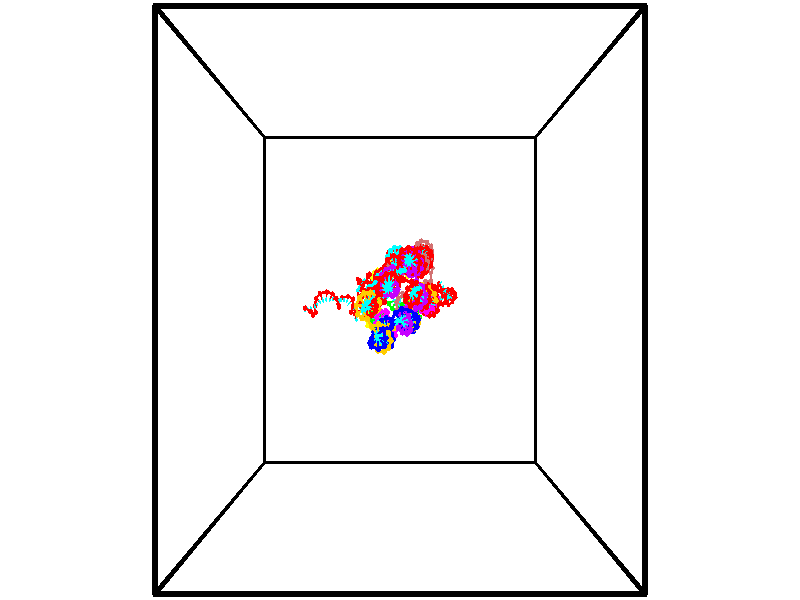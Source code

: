 // switches for output
#declare DRAW_BASES = 1; // possible values are 0, 1; only relevant for DNA ribbons
#declare DRAW_BASES_TYPE = 3; // possible values are 1, 2, 3; only relevant for DNA ribbons
#declare DRAW_FOG = 0; // set to 1 to enable fog

#include "colors.inc"

#include "transforms.inc"
background { rgb <1, 1, 1>}

#default {
   normal{
       ripples 0.25
       frequency 0.20
       turbulence 0.2
       lambda 5
   }
	finish {
		phong 0.1
		phong_size 40.
	}
}

// original window dimensions: 1024x640


// camera settings

camera {
	sky <-0, 1, 0>
	up <-0, 1, 0>
	right 1.6 * <1, 0, 0>
	location <18.5, 18.5, 82.5562>
	look_at <18.5, 18.5, 18.5>
	direction <0, 0, -64.0562>
	angle 67.0682
}


# declare cpy_camera_pos = <18.5, 18.5, 82.5562>;
# if (DRAW_FOG = 1)
fog {
	fog_type 2
	up vnormalize(cpy_camera_pos)
	color rgbt<1,1,1,0.3>
	distance 1e-5
	fog_alt 3e-3
	fog_offset 29.6
}
# end


// LIGHTS

# declare lum = 6;
global_settings {
	ambient_light rgb lum * <0.05, 0.05, 0.05>
	max_trace_level 15
}# declare cpy_direct_light_amount = 0.25;
light_source
{	1000 * <-1, -1, 1>,
	rgb lum * cpy_direct_light_amount
	parallel
}

light_source
{	1000 * <1, 1, -1>,
	rgb lum * cpy_direct_light_amount
	parallel
}

// strand 0

// nucleotide -1

// particle -1
sphere {
	<22.908836, 16.715900, -2.006454> 0.250000
	pigment { color rgbt <1,0,0,0> }
	no_shadow
}
cylinder {
	<23.019958, 16.938919, -2.319367>,  <23.086632, 17.072729, -2.507115>, 0.100000
	pigment { color rgbt <1,0,0,0> }
	no_shadow
}
cylinder {
	<23.019958, 16.938919, -2.319367>,  <22.908836, 16.715900, -2.006454>, 0.100000
	pigment { color rgbt <1,0,0,0> }
	no_shadow
}

// particle -1
sphere {
	<23.019958, 16.938919, -2.319367> 0.100000
	pigment { color rgbt <1,0,0,0> }
	no_shadow
}
sphere {
	0, 1
	scale<0.080000,0.200000,0.300000>
	matrix <-0.567698, 0.752212, 0.334510,
		0.774947, 0.351172, 0.525485,
		0.277805, 0.557545, -0.782284,
		23.103300, 17.106182, -2.554052>
	pigment { color rgbt <0,1,1,0> }
	no_shadow
}
cylinder {
	<23.308737, 17.301289, -1.770810>,  <22.908836, 16.715900, -2.006454>, 0.130000
	pigment { color rgbt <1,0,0,0> }
	no_shadow
}

// nucleotide -1

// particle -1
sphere {
	<23.308737, 17.301289, -1.770810> 0.250000
	pigment { color rgbt <1,0,0,0> }
	no_shadow
}
cylinder {
	<23.104790, 17.372433, -2.107477>,  <22.982422, 17.415119, -2.309477>, 0.100000
	pigment { color rgbt <1,0,0,0> }
	no_shadow
}
cylinder {
	<23.104790, 17.372433, -2.107477>,  <23.308737, 17.301289, -1.770810>, 0.100000
	pigment { color rgbt <1,0,0,0> }
	no_shadow
}

// particle -1
sphere {
	<23.104790, 17.372433, -2.107477> 0.100000
	pigment { color rgbt <1,0,0,0> }
	no_shadow
}
sphere {
	0, 1
	scale<0.080000,0.200000,0.300000>
	matrix <-0.451659, 0.777348, 0.437875,
		0.732148, 0.603404, -0.316011,
		-0.509866, 0.177860, -0.841667,
		22.951830, 17.425791, -2.359977>
	pigment { color rgbt <0,1,1,0> }
	no_shadow
}
cylinder {
	<23.353163, 18.071846, -2.145420>,  <23.308737, 17.301289, -1.770810>, 0.130000
	pigment { color rgbt <1,0,0,0> }
	no_shadow
}

// nucleotide -1

// particle -1
sphere {
	<23.353163, 18.071846, -2.145420> 0.250000
	pigment { color rgbt <1,0,0,0> }
	no_shadow
}
cylinder {
	<23.009598, 17.873985, -2.198475>,  <22.803459, 17.755268, -2.230308>, 0.100000
	pigment { color rgbt <1,0,0,0> }
	no_shadow
}
cylinder {
	<23.009598, 17.873985, -2.198475>,  <23.353163, 18.071846, -2.145420>, 0.100000
	pigment { color rgbt <1,0,0,0> }
	no_shadow
}

// particle -1
sphere {
	<23.009598, 17.873985, -2.198475> 0.100000
	pigment { color rgbt <1,0,0,0> }
	no_shadow
}
sphere {
	0, 1
	scale<0.080000,0.200000,0.300000>
	matrix <-0.510117, 0.803438, 0.307029,
		-0.045306, 0.331372, -0.942412,
		-0.858911, -0.494651, -0.132638,
		22.751925, 17.725590, -2.238266>
	pigment { color rgbt <0,1,1,0> }
	no_shadow
}
cylinder {
	<23.597355, 17.981390, -1.398325>,  <23.353163, 18.071846, -2.145420>, 0.130000
	pigment { color rgbt <1,0,0,0> }
	no_shadow
}

// nucleotide -1

// particle -1
sphere {
	<23.597355, 17.981390, -1.398325> 0.250000
	pigment { color rgbt <1,0,0,0> }
	no_shadow
}
cylinder {
	<23.249226, 18.075279, -1.225148>,  <23.040348, 18.131613, -1.121243>, 0.100000
	pigment { color rgbt <1,0,0,0> }
	no_shadow
}
cylinder {
	<23.249226, 18.075279, -1.225148>,  <23.597355, 17.981390, -1.398325>, 0.100000
	pigment { color rgbt <1,0,0,0> }
	no_shadow
}

// particle -1
sphere {
	<23.249226, 18.075279, -1.225148> 0.100000
	pigment { color rgbt <1,0,0,0> }
	no_shadow
}
sphere {
	0, 1
	scale<0.080000,0.200000,0.300000>
	matrix <0.491437, 0.471026, 0.732546,
		-0.031980, 0.850317, -0.525298,
		-0.870326, 0.234725, 0.432941,
		22.988129, 18.145697, -1.095266>
	pigment { color rgbt <0,1,1,0> }
	no_shadow
}
cylinder {
	<23.769939, 18.645199, -1.134854>,  <23.597355, 17.981390, -1.398325>, 0.130000
	pigment { color rgbt <1,0,0,0> }
	no_shadow
}

// nucleotide -1

// particle -1
sphere {
	<23.769939, 18.645199, -1.134854> 0.250000
	pigment { color rgbt <1,0,0,0> }
	no_shadow
}
cylinder {
	<23.448421, 18.470695, -0.973068>,  <23.255510, 18.365993, -0.875997>, 0.100000
	pigment { color rgbt <1,0,0,0> }
	no_shadow
}
cylinder {
	<23.448421, 18.470695, -0.973068>,  <23.769939, 18.645199, -1.134854>, 0.100000
	pigment { color rgbt <1,0,0,0> }
	no_shadow
}

// particle -1
sphere {
	<23.448421, 18.470695, -0.973068> 0.100000
	pigment { color rgbt <1,0,0,0> }
	no_shadow
}
sphere {
	0, 1
	scale<0.080000,0.200000,0.300000>
	matrix <0.269064, 0.339777, 0.901197,
		-0.530581, 0.833206, -0.155730,
		-0.803796, -0.436257, 0.404464,
		23.207283, 18.339819, -0.851729>
	pigment { color rgbt <0,1,1,0> }
	no_shadow
}
cylinder {
	<23.460585, 19.174639, -0.609217>,  <23.769939, 18.645199, -1.134854>, 0.130000
	pigment { color rgbt <1,0,0,0> }
	no_shadow
}

// nucleotide -1

// particle -1
sphere {
	<23.460585, 19.174639, -0.609217> 0.250000
	pigment { color rgbt <1,0,0,0> }
	no_shadow
}
cylinder {
	<23.382450, 18.789894, -0.532624>,  <23.335569, 18.559048, -0.486667>, 0.100000
	pigment { color rgbt <1,0,0,0> }
	no_shadow
}
cylinder {
	<23.382450, 18.789894, -0.532624>,  <23.460585, 19.174639, -0.609217>, 0.100000
	pigment { color rgbt <1,0,0,0> }
	no_shadow
}

// particle -1
sphere {
	<23.382450, 18.789894, -0.532624> 0.100000
	pigment { color rgbt <1,0,0,0> }
	no_shadow
}
sphere {
	0, 1
	scale<0.080000,0.200000,0.300000>
	matrix <0.155171, 0.162476, 0.974435,
		-0.968383, 0.220054, 0.117516,
		-0.195335, -0.961862, 0.191485,
		23.323849, 18.501335, -0.475178>
	pigment { color rgbt <0,1,1,0> }
	no_shadow
}
cylinder {
	<23.049219, 19.187801, -0.053969>,  <23.460585, 19.174639, -0.609217>, 0.130000
	pigment { color rgbt <1,0,0,0> }
	no_shadow
}

// nucleotide -1

// particle -1
sphere {
	<23.049219, 19.187801, -0.053969> 0.250000
	pigment { color rgbt <1,0,0,0> }
	no_shadow
}
cylinder {
	<23.229038, 18.830509, -0.051251>,  <23.336929, 18.616135, -0.049620>, 0.100000
	pigment { color rgbt <1,0,0,0> }
	no_shadow
}
cylinder {
	<23.229038, 18.830509, -0.051251>,  <23.049219, 19.187801, -0.053969>, 0.100000
	pigment { color rgbt <1,0,0,0> }
	no_shadow
}

// particle -1
sphere {
	<23.229038, 18.830509, -0.051251> 0.100000
	pigment { color rgbt <1,0,0,0> }
	no_shadow
}
sphere {
	0, 1
	scale<0.080000,0.200000,0.300000>
	matrix <0.232721, 0.124463, 0.964547,
		-0.862407, -0.432031, 0.263826,
		0.449550, -0.893229, 0.006795,
		23.363903, 18.562540, -0.049213>
	pigment { color rgbt <0,1,1,0> }
	no_shadow
}
cylinder {
	<22.809793, 18.732641, 0.574726>,  <23.049219, 19.187801, -0.053969>, 0.130000
	pigment { color rgbt <1,0,0,0> }
	no_shadow
}

// nucleotide -1

// particle -1
sphere {
	<22.809793, 18.732641, 0.574726> 0.250000
	pigment { color rgbt <1,0,0,0> }
	no_shadow
}
cylinder {
	<23.186329, 18.650566, 0.467560>,  <23.412251, 18.601322, 0.403260>, 0.100000
	pigment { color rgbt <1,0,0,0> }
	no_shadow
}
cylinder {
	<23.186329, 18.650566, 0.467560>,  <22.809793, 18.732641, 0.574726>, 0.100000
	pigment { color rgbt <1,0,0,0> }
	no_shadow
}

// particle -1
sphere {
	<23.186329, 18.650566, 0.467560> 0.100000
	pigment { color rgbt <1,0,0,0> }
	no_shadow
}
sphere {
	0, 1
	scale<0.080000,0.200000,0.300000>
	matrix <0.315527, 0.253603, 0.914400,
		-0.119679, -0.945295, 0.303469,
		0.941339, -0.205187, -0.267916,
		23.468731, 18.589010, 0.387185>
	pigment { color rgbt <0,1,1,0> }
	no_shadow
}
cylinder {
	<23.019812, 18.182056, 1.032267>,  <22.809793, 18.732641, 0.574726>, 0.130000
	pigment { color rgbt <1,0,0,0> }
	no_shadow
}

// nucleotide -1

// particle -1
sphere {
	<23.019812, 18.182056, 1.032267> 0.250000
	pigment { color rgbt <1,0,0,0> }
	no_shadow
}
cylinder {
	<23.313011, 18.425995, 0.911735>,  <23.488932, 18.572357, 0.839415>, 0.100000
	pigment { color rgbt <1,0,0,0> }
	no_shadow
}
cylinder {
	<23.313011, 18.425995, 0.911735>,  <23.019812, 18.182056, 1.032267>, 0.100000
	pigment { color rgbt <1,0,0,0> }
	no_shadow
}

// particle -1
sphere {
	<23.313011, 18.425995, 0.911735> 0.100000
	pigment { color rgbt <1,0,0,0> }
	no_shadow
}
sphere {
	0, 1
	scale<0.080000,0.200000,0.300000>
	matrix <0.300357, 0.107292, 0.947773,
		0.610326, -0.785223, -0.104527,
		0.732999, 0.609847, -0.301331,
		23.532911, 18.608950, 0.821335>
	pigment { color rgbt <0,1,1,0> }
	no_shadow
}
cylinder {
	<23.602015, 17.897074, 1.277884>,  <23.019812, 18.182056, 1.032267>, 0.130000
	pigment { color rgbt <1,0,0,0> }
	no_shadow
}

// nucleotide -1

// particle -1
sphere {
	<23.602015, 17.897074, 1.277884> 0.250000
	pigment { color rgbt <1,0,0,0> }
	no_shadow
}
cylinder {
	<23.690273, 18.283382, 1.223330>,  <23.743229, 18.515167, 1.190598>, 0.100000
	pigment { color rgbt <1,0,0,0> }
	no_shadow
}
cylinder {
	<23.690273, 18.283382, 1.223330>,  <23.602015, 17.897074, 1.277884>, 0.100000
	pigment { color rgbt <1,0,0,0> }
	no_shadow
}

// particle -1
sphere {
	<23.690273, 18.283382, 1.223330> 0.100000
	pigment { color rgbt <1,0,0,0> }
	no_shadow
}
sphere {
	0, 1
	scale<0.080000,0.200000,0.300000>
	matrix <0.285666, 0.069710, 0.955790,
		0.932583, -0.249851, -0.260507,
		0.220645, 0.965772, -0.136384,
		23.756466, 18.573114, 1.182415>
	pigment { color rgbt <0,1,1,0> }
	no_shadow
}
cylinder {
	<24.220766, 17.983030, 1.585694>,  <23.602015, 17.897074, 1.277884>, 0.130000
	pigment { color rgbt <1,0,0,0> }
	no_shadow
}

// nucleotide -1

// particle -1
sphere {
	<24.220766, 17.983030, 1.585694> 0.250000
	pigment { color rgbt <1,0,0,0> }
	no_shadow
}
cylinder {
	<24.020920, 18.329479, 1.579892>,  <23.901012, 18.537350, 1.576410>, 0.100000
	pigment { color rgbt <1,0,0,0> }
	no_shadow
}
cylinder {
	<24.020920, 18.329479, 1.579892>,  <24.220766, 17.983030, 1.585694>, 0.100000
	pigment { color rgbt <1,0,0,0> }
	no_shadow
}

// particle -1
sphere {
	<24.020920, 18.329479, 1.579892> 0.100000
	pigment { color rgbt <1,0,0,0> }
	no_shadow
}
sphere {
	0, 1
	scale<0.080000,0.200000,0.300000>
	matrix <0.381600, 0.235096, 0.893930,
		0.777665, 0.441088, -0.447971,
		-0.499618, 0.866125, -0.014506,
		23.871035, 18.589317, 1.575540>
	pigment { color rgbt <0,1,1,0> }
	no_shadow
}
cylinder {
	<24.693802, 18.657795, 1.571090>,  <24.220766, 17.983030, 1.585694>, 0.130000
	pigment { color rgbt <1,0,0,0> }
	no_shadow
}

// nucleotide -1

// particle -1
sphere {
	<24.693802, 18.657795, 1.571090> 0.250000
	pigment { color rgbt <1,0,0,0> }
	no_shadow
}
cylinder {
	<24.334724, 18.694378, 1.743499>,  <24.119278, 18.716328, 1.846944>, 0.100000
	pigment { color rgbt <1,0,0,0> }
	no_shadow
}
cylinder {
	<24.334724, 18.694378, 1.743499>,  <24.693802, 18.657795, 1.571090>, 0.100000
	pigment { color rgbt <1,0,0,0> }
	no_shadow
}

// particle -1
sphere {
	<24.334724, 18.694378, 1.743499> 0.100000
	pigment { color rgbt <1,0,0,0> }
	no_shadow
}
sphere {
	0, 1
	scale<0.080000,0.200000,0.300000>
	matrix <0.436740, 0.314214, 0.842928,
		-0.058341, 0.944936, -0.322012,
		-0.897694, 0.091458, 0.431023,
		24.065416, 18.721815, 1.872806>
	pigment { color rgbt <0,1,1,0> }
	no_shadow
}
cylinder {
	<24.640556, 19.370182, 1.895397>,  <24.693802, 18.657795, 1.571090>, 0.130000
	pigment { color rgbt <1,0,0,0> }
	no_shadow
}

// nucleotide -1

// particle -1
sphere {
	<24.640556, 19.370182, 1.895397> 0.250000
	pigment { color rgbt <1,0,0,0> }
	no_shadow
}
cylinder {
	<24.429100, 19.079872, 2.071485>,  <24.302227, 18.905685, 2.177137>, 0.100000
	pigment { color rgbt <1,0,0,0> }
	no_shadow
}
cylinder {
	<24.429100, 19.079872, 2.071485>,  <24.640556, 19.370182, 1.895397>, 0.100000
	pigment { color rgbt <1,0,0,0> }
	no_shadow
}

// particle -1
sphere {
	<24.429100, 19.079872, 2.071485> 0.100000
	pigment { color rgbt <1,0,0,0> }
	no_shadow
}
sphere {
	0, 1
	scale<0.080000,0.200000,0.300000>
	matrix <0.353394, 0.283352, 0.891529,
		-0.771786, 0.626868, 0.106693,
		-0.528639, -0.725775, 0.440218,
		24.270508, 18.862141, 2.203550>
	pigment { color rgbt <0,1,1,0> }
	no_shadow
}
cylinder {
	<24.179623, 19.767242, 2.387250>,  <24.640556, 19.370182, 1.895397>, 0.130000
	pigment { color rgbt <1,0,0,0> }
	no_shadow
}

// nucleotide -1

// particle -1
sphere {
	<24.179623, 19.767242, 2.387250> 0.250000
	pigment { color rgbt <1,0,0,0> }
	no_shadow
}
cylinder {
	<24.274647, 19.388962, 2.475989>,  <24.331661, 19.161993, 2.529232>, 0.100000
	pigment { color rgbt <1,0,0,0> }
	no_shadow
}
cylinder {
	<24.274647, 19.388962, 2.475989>,  <24.179623, 19.767242, 2.387250>, 0.100000
	pigment { color rgbt <1,0,0,0> }
	no_shadow
}

// particle -1
sphere {
	<24.274647, 19.388962, 2.475989> 0.100000
	pigment { color rgbt <1,0,0,0> }
	no_shadow
}
sphere {
	0, 1
	scale<0.080000,0.200000,0.300000>
	matrix <0.453365, 0.309931, 0.835705,
		-0.859083, -0.097953, 0.502375,
		0.237562, -0.945700, 0.221848,
		24.345915, 19.105251, 2.542543>
	pigment { color rgbt <0,1,1,0> }
	no_shadow
}
cylinder {
	<23.772774, 19.475597, 3.148039>,  <24.179623, 19.767242, 2.387250>, 0.130000
	pigment { color rgbt <1,0,0,0> }
	no_shadow
}

// nucleotide -1

// particle -1
sphere {
	<23.772774, 19.475597, 3.148039> 0.250000
	pigment { color rgbt <1,0,0,0> }
	no_shadow
}
cylinder {
	<24.133820, 19.341179, 3.040441>,  <24.350447, 19.260529, 2.975881>, 0.100000
	pigment { color rgbt <1,0,0,0> }
	no_shadow
}
cylinder {
	<24.133820, 19.341179, 3.040441>,  <23.772774, 19.475597, 3.148039>, 0.100000
	pigment { color rgbt <1,0,0,0> }
	no_shadow
}

// particle -1
sphere {
	<24.133820, 19.341179, 3.040441> 0.100000
	pigment { color rgbt <1,0,0,0> }
	no_shadow
}
sphere {
	0, 1
	scale<0.080000,0.200000,0.300000>
	matrix <0.375713, 0.310095, 0.873316,
		-0.210059, -0.889334, 0.406153,
		0.902616, -0.336045, -0.268996,
		24.404604, 19.240366, 2.959742>
	pigment { color rgbt <0,1,1,0> }
	no_shadow
}
cylinder {
	<24.097466, 18.905127, 3.611475>,  <23.772774, 19.475597, 3.148039>, 0.130000
	pigment { color rgbt <1,0,0,0> }
	no_shadow
}

// nucleotide -1

// particle -1
sphere {
	<24.097466, 18.905127, 3.611475> 0.250000
	pigment { color rgbt <1,0,0,0> }
	no_shadow
}
cylinder {
	<24.377937, 19.145035, 3.457269>,  <24.546221, 19.288979, 3.364745>, 0.100000
	pigment { color rgbt <1,0,0,0> }
	no_shadow
}
cylinder {
	<24.377937, 19.145035, 3.457269>,  <24.097466, 18.905127, 3.611475>, 0.100000
	pigment { color rgbt <1,0,0,0> }
	no_shadow
}

// particle -1
sphere {
	<24.377937, 19.145035, 3.457269> 0.100000
	pigment { color rgbt <1,0,0,0> }
	no_shadow
}
sphere {
	0, 1
	scale<0.080000,0.200000,0.300000>
	matrix <0.390114, 0.129856, 0.911564,
		0.596790, -0.789565, -0.142926,
		0.701180, 0.599770, -0.385517,
		24.588291, 19.324966, 3.341614>
	pigment { color rgbt <0,1,1,0> }
	no_shadow
}
cylinder {
	<24.763103, 18.677744, 3.656832>,  <24.097466, 18.905127, 3.611475>, 0.130000
	pigment { color rgbt <1,0,0,0> }
	no_shadow
}

// nucleotide -1

// particle -1
sphere {
	<24.763103, 18.677744, 3.656832> 0.250000
	pigment { color rgbt <1,0,0,0> }
	no_shadow
}
cylinder {
	<24.786991, 19.076897, 3.667115>,  <24.801325, 19.316389, 3.673285>, 0.100000
	pigment { color rgbt <1,0,0,0> }
	no_shadow
}
cylinder {
	<24.786991, 19.076897, 3.667115>,  <24.763103, 18.677744, 3.656832>, 0.100000
	pigment { color rgbt <1,0,0,0> }
	no_shadow
}

// particle -1
sphere {
	<24.786991, 19.076897, 3.667115> 0.100000
	pigment { color rgbt <1,0,0,0> }
	no_shadow
}
sphere {
	0, 1
	scale<0.080000,0.200000,0.300000>
	matrix <0.261642, -0.040501, 0.964315,
		0.963315, -0.050863, -0.263508,
		0.059720, 0.997884, 0.025707,
		24.804907, 19.376263, 3.674827>
	pigment { color rgbt <0,1,1,0> }
	no_shadow
}
cylinder {
	<25.247585, 18.529655, 4.121519>,  <24.763103, 18.677744, 3.656832>, 0.130000
	pigment { color rgbt <1,0,0,0> }
	no_shadow
}

// nucleotide -1

// particle -1
sphere {
	<25.247585, 18.529655, 4.121519> 0.250000
	pigment { color rgbt <1,0,0,0> }
	no_shadow
}
cylinder {
	<25.085812, 18.895386, 4.129955>,  <24.988749, 19.114824, 4.135016>, 0.100000
	pigment { color rgbt <1,0,0,0> }
	no_shadow
}
cylinder {
	<25.085812, 18.895386, 4.129955>,  <25.247585, 18.529655, 4.121519>, 0.100000
	pigment { color rgbt <1,0,0,0> }
	no_shadow
}

// particle -1
sphere {
	<25.085812, 18.895386, 4.129955> 0.100000
	pigment { color rgbt <1,0,0,0> }
	no_shadow
}
sphere {
	0, 1
	scale<0.080000,0.200000,0.300000>
	matrix <-0.064787, -0.051643, 0.996562,
		0.912270, 0.401676, 0.080123,
		-0.404433, 0.914324, 0.021089,
		24.964481, 19.169683, 4.136281>
	pigment { color rgbt <0,1,1,0> }
	no_shadow
}
cylinder {
	<25.650019, 19.208673, 4.582209>,  <25.247585, 18.529655, 4.121519>, 0.130000
	pigment { color rgbt <1,0,0,0> }
	no_shadow
}

// nucleotide -1

// particle -1
sphere {
	<25.650019, 19.208673, 4.582209> 0.250000
	pigment { color rgbt <1,0,0,0> }
	no_shadow
}
cylinder {
	<25.253117, 19.166054, 4.556661>,  <25.014977, 19.140482, 4.541332>, 0.100000
	pigment { color rgbt <1,0,0,0> }
	no_shadow
}
cylinder {
	<25.253117, 19.166054, 4.556661>,  <25.650019, 19.208673, 4.582209>, 0.100000
	pigment { color rgbt <1,0,0,0> }
	no_shadow
}

// particle -1
sphere {
	<25.253117, 19.166054, 4.556661> 0.100000
	pigment { color rgbt <1,0,0,0> }
	no_shadow
}
sphere {
	0, 1
	scale<0.080000,0.200000,0.300000>
	matrix <-0.058027, -0.057074, 0.996682,
		-0.109843, 0.992668, 0.050449,
		-0.992254, -0.106551, -0.063871,
		24.955441, 19.134089, 4.537499>
	pigment { color rgbt <0,1,1,0> }
	no_shadow
}
cylinder {
	<25.184198, 19.663006, 5.052551>,  <25.650019, 19.208673, 4.582209>, 0.130000
	pigment { color rgbt <1,0,0,0> }
	no_shadow
}

// nucleotide -1

// particle -1
sphere {
	<25.184198, 19.663006, 5.052551> 0.250000
	pigment { color rgbt <1,0,0,0> }
	no_shadow
}
cylinder {
	<25.053108, 19.286041, 5.025856>,  <24.974453, 19.059862, 5.009839>, 0.100000
	pigment { color rgbt <1,0,0,0> }
	no_shadow
}
cylinder {
	<25.053108, 19.286041, 5.025856>,  <25.184198, 19.663006, 5.052551>, 0.100000
	pigment { color rgbt <1,0,0,0> }
	no_shadow
}

// particle -1
sphere {
	<25.053108, 19.286041, 5.025856> 0.100000
	pigment { color rgbt <1,0,0,0> }
	no_shadow
}
sphere {
	0, 1
	scale<0.080000,0.200000,0.300000>
	matrix <0.082505, -0.098917, 0.991669,
		-0.941163, 0.319491, 0.110172,
		-0.327727, -0.942412, -0.066737,
		24.954790, 19.003317, 5.005835>
	pigment { color rgbt <0,1,1,0> }
	no_shadow
}
cylinder {
	<24.538462, 19.545254, 5.410179>,  <25.184198, 19.663006, 5.052551>, 0.130000
	pigment { color rgbt <1,0,0,0> }
	no_shadow
}

// nucleotide -1

// particle -1
sphere {
	<24.538462, 19.545254, 5.410179> 0.250000
	pigment { color rgbt <1,0,0,0> }
	no_shadow
}
cylinder {
	<24.748688, 19.204964, 5.412962>,  <24.874825, 19.000790, 5.414632>, 0.100000
	pigment { color rgbt <1,0,0,0> }
	no_shadow
}
cylinder {
	<24.748688, 19.204964, 5.412962>,  <24.538462, 19.545254, 5.410179>, 0.100000
	pigment { color rgbt <1,0,0,0> }
	no_shadow
}

// particle -1
sphere {
	<24.748688, 19.204964, 5.412962> 0.100000
	pigment { color rgbt <1,0,0,0> }
	no_shadow
}
sphere {
	0, 1
	scale<0.080000,0.200000,0.300000>
	matrix <0.006268, 0.012050, 0.999908,
		-0.850730, -0.525474, 0.011666,
		0.525566, -0.850725, 0.006958,
		24.906357, 18.949747, 5.415049>
	pigment { color rgbt <0,1,1,0> }
	no_shadow
}
cylinder {
	<24.310356, 18.826780, 5.603020>,  <24.538462, 19.545254, 5.410179>, 0.130000
	pigment { color rgbt <1,0,0,0> }
	no_shadow
}

// nucleotide -1

// particle -1
sphere {
	<24.310356, 18.826780, 5.603020> 0.250000
	pigment { color rgbt <1,0,0,0> }
	no_shadow
}
cylinder {
	<24.702538, 18.823174, 5.681637>,  <24.937847, 18.821011, 5.728807>, 0.100000
	pigment { color rgbt <1,0,0,0> }
	no_shadow
}
cylinder {
	<24.702538, 18.823174, 5.681637>,  <24.310356, 18.826780, 5.603020>, 0.100000
	pigment { color rgbt <1,0,0,0> }
	no_shadow
}

// particle -1
sphere {
	<24.702538, 18.823174, 5.681637> 0.100000
	pigment { color rgbt <1,0,0,0> }
	no_shadow
}
sphere {
	0, 1
	scale<0.080000,0.200000,0.300000>
	matrix <-0.193667, 0.131917, 0.972158,
		-0.034692, -0.991220, 0.127592,
		0.980454, -0.009016, 0.196543,
		24.996674, 18.820469, 5.740600>
	pigment { color rgbt <0,1,1,0> }
	no_shadow
}
cylinder {
	<24.303675, 18.256165, 5.975544>,  <24.310356, 18.826780, 5.603020>, 0.130000
	pigment { color rgbt <1,0,0,0> }
	no_shadow
}

// nucleotide -1

// particle -1
sphere {
	<24.303675, 18.256165, 5.975544> 0.250000
	pigment { color rgbt <1,0,0,0> }
	no_shadow
}
cylinder {
	<24.568359, 18.551163, 6.029566>,  <24.727169, 18.728161, 6.061979>, 0.100000
	pigment { color rgbt <1,0,0,0> }
	no_shadow
}
cylinder {
	<24.568359, 18.551163, 6.029566>,  <24.303675, 18.256165, 5.975544>, 0.100000
	pigment { color rgbt <1,0,0,0> }
	no_shadow
}

// particle -1
sphere {
	<24.568359, 18.551163, 6.029566> 0.100000
	pigment { color rgbt <1,0,0,0> }
	no_shadow
}
sphere {
	0, 1
	scale<0.080000,0.200000,0.300000>
	matrix <-0.310766, 0.105857, 0.944573,
		0.682322, -0.667004, 0.299235,
		0.661711, 0.737496, 0.135053,
		24.766872, 18.772411, 6.070082>
	pigment { color rgbt <0,1,1,0> }
	no_shadow
}
cylinder {
	<24.609404, 17.972183, 6.525836>,  <24.303675, 18.256165, 5.975544>, 0.130000
	pigment { color rgbt <1,0,0,0> }
	no_shadow
}

// nucleotide -1

// particle -1
sphere {
	<24.609404, 17.972183, 6.525836> 0.250000
	pigment { color rgbt <1,0,0,0> }
	no_shadow
}
cylinder {
	<24.635052, 18.370922, 6.507136>,  <24.650440, 18.610165, 6.495916>, 0.100000
	pigment { color rgbt <1,0,0,0> }
	no_shadow
}
cylinder {
	<24.635052, 18.370922, 6.507136>,  <24.609404, 17.972183, 6.525836>, 0.100000
	pigment { color rgbt <1,0,0,0> }
	no_shadow
}

// particle -1
sphere {
	<24.635052, 18.370922, 6.507136> 0.100000
	pigment { color rgbt <1,0,0,0> }
	no_shadow
}
sphere {
	0, 1
	scale<0.080000,0.200000,0.300000>
	matrix <-0.255967, 0.061707, 0.964714,
		0.964557, -0.049894, 0.259117,
		0.064122, 0.996847, -0.046749,
		24.654289, 18.669975, 6.493112>
	pigment { color rgbt <0,1,1,0> }
	no_shadow
}
cylinder {
	<25.062258, 18.287737, 7.094304>,  <24.609404, 17.972183, 6.525836>, 0.130000
	pigment { color rgbt <1,0,0,0> }
	no_shadow
}

// nucleotide -1

// particle -1
sphere {
	<25.062258, 18.287737, 7.094304> 0.250000
	pigment { color rgbt <1,0,0,0> }
	no_shadow
}
cylinder {
	<24.807579, 18.570900, 6.972003>,  <24.654772, 18.740799, 6.898623>, 0.100000
	pigment { color rgbt <1,0,0,0> }
	no_shadow
}
cylinder {
	<24.807579, 18.570900, 6.972003>,  <25.062258, 18.287737, 7.094304>, 0.100000
	pigment { color rgbt <1,0,0,0> }
	no_shadow
}

// particle -1
sphere {
	<24.807579, 18.570900, 6.972003> 0.100000
	pigment { color rgbt <1,0,0,0> }
	no_shadow
}
sphere {
	0, 1
	scale<0.080000,0.200000,0.300000>
	matrix <-0.313991, 0.124141, 0.941275,
		0.704293, 0.695309, 0.143237,
		-0.636695, 0.707909, -0.305753,
		24.616570, 18.783272, 6.880277>
	pigment { color rgbt <0,1,1,0> }
	no_shadow
}
cylinder {
	<25.416714, 18.776146, 7.474005>,  <25.062258, 18.287737, 7.094304>, 0.130000
	pigment { color rgbt <1,0,0,0> }
	no_shadow
}

// nucleotide -1

// particle -1
sphere {
	<25.416714, 18.776146, 7.474005> 0.250000
	pigment { color rgbt <1,0,0,0> }
	no_shadow
}
cylinder {
	<25.037510, 18.830704, 7.358994>,  <24.809988, 18.863438, 7.289989>, 0.100000
	pigment { color rgbt <1,0,0,0> }
	no_shadow
}
cylinder {
	<25.037510, 18.830704, 7.358994>,  <25.416714, 18.776146, 7.474005>, 0.100000
	pigment { color rgbt <1,0,0,0> }
	no_shadow
}

// particle -1
sphere {
	<25.037510, 18.830704, 7.358994> 0.100000
	pigment { color rgbt <1,0,0,0> }
	no_shadow
}
sphere {
	0, 1
	scale<0.080000,0.200000,0.300000>
	matrix <-0.272231, 0.120355, 0.954675,
		0.164818, 0.983316, -0.076967,
		-0.948011, 0.136395, -0.287526,
		24.753107, 18.871622, 7.272737>
	pigment { color rgbt <0,1,1,0> }
	no_shadow
}
cylinder {
	<25.109770, 19.303322, 7.862876>,  <25.416714, 18.776146, 7.474005>, 0.130000
	pigment { color rgbt <1,0,0,0> }
	no_shadow
}

// nucleotide -1

// particle -1
sphere {
	<25.109770, 19.303322, 7.862876> 0.250000
	pigment { color rgbt <1,0,0,0> }
	no_shadow
}
cylinder {
	<24.829979, 19.035892, 7.761890>,  <24.662104, 18.875435, 7.701299>, 0.100000
	pigment { color rgbt <1,0,0,0> }
	no_shadow
}
cylinder {
	<24.829979, 19.035892, 7.761890>,  <25.109770, 19.303322, 7.862876>, 0.100000
	pigment { color rgbt <1,0,0,0> }
	no_shadow
}

// particle -1
sphere {
	<24.829979, 19.035892, 7.761890> 0.100000
	pigment { color rgbt <1,0,0,0> }
	no_shadow
}
sphere {
	0, 1
	scale<0.080000,0.200000,0.300000>
	matrix <-0.343133, 0.004309, 0.939277,
		-0.626889, 0.743632, -0.232424,
		-0.699478, -0.668575, -0.252464,
		24.620136, 18.835320, 7.686152>
	pigment { color rgbt <0,1,1,0> }
	no_shadow
}
cylinder {
	<24.449636, 19.559908, 7.774320>,  <25.109770, 19.303322, 7.862876>, 0.130000
	pigment { color rgbt <1,0,0,0> }
	no_shadow
}

// nucleotide -1

// particle -1
sphere {
	<24.449636, 19.559908, 7.774320> 0.250000
	pigment { color rgbt <1,0,0,0> }
	no_shadow
}
cylinder {
	<24.213497, 19.514984, 8.094039>,  <24.071814, 19.488029, 8.285871>, 0.100000
	pigment { color rgbt <1,0,0,0> }
	no_shadow
}
cylinder {
	<24.213497, 19.514984, 8.094039>,  <24.449636, 19.559908, 7.774320>, 0.100000
	pigment { color rgbt <1,0,0,0> }
	no_shadow
}

// particle -1
sphere {
	<24.213497, 19.514984, 8.094039> 0.100000
	pigment { color rgbt <1,0,0,0> }
	no_shadow
}
sphere {
	0, 1
	scale<0.080000,0.200000,0.300000>
	matrix <-0.601729, 0.721260, -0.343083,
		-0.537971, -0.683499, -0.493372,
		-0.590346, -0.112308, 0.799298,
		24.036394, 19.481293, 8.333829>
	pigment { color rgbt <0,1,1,0> }
	no_shadow
}
cylinder {
	<23.738344, 19.624155, 7.567820>,  <24.449636, 19.559908, 7.774320>, 0.130000
	pigment { color rgbt <1,0,0,0> }
	no_shadow
}

// nucleotide -1

// particle -1
sphere {
	<23.738344, 19.624155, 7.567820> 0.250000
	pigment { color rgbt <1,0,0,0> }
	no_shadow
}
cylinder {
	<23.769119, 19.746971, 7.947252>,  <23.787584, 19.820662, 8.174911>, 0.100000
	pigment { color rgbt <1,0,0,0> }
	no_shadow
}
cylinder {
	<23.769119, 19.746971, 7.947252>,  <23.738344, 19.624155, 7.567820>, 0.100000
	pigment { color rgbt <1,0,0,0> }
	no_shadow
}

// particle -1
sphere {
	<23.769119, 19.746971, 7.947252> 0.100000
	pigment { color rgbt <1,0,0,0> }
	no_shadow
}
sphere {
	0, 1
	scale<0.080000,0.200000,0.300000>
	matrix <-0.637872, 0.746375, -0.189852,
		-0.766289, -0.590467, 0.253278,
		0.076940, 0.307041, 0.948581,
		23.792202, 19.839083, 8.231827>
	pigment { color rgbt <0,1,1,0> }
	no_shadow
}
cylinder {
	<23.351612, 20.203590, 7.573165>,  <23.738344, 19.624155, 7.567820>, 0.130000
	pigment { color rgbt <1,0,0,0> }
	no_shadow
}

// nucleotide -1

// particle -1
sphere {
	<23.351612, 20.203590, 7.573165> 0.250000
	pigment { color rgbt <1,0,0,0> }
	no_shadow
}
cylinder {
	<23.454288, 20.250378, 7.956922>,  <23.515894, 20.278450, 8.187175>, 0.100000
	pigment { color rgbt <1,0,0,0> }
	no_shadow
}
cylinder {
	<23.454288, 20.250378, 7.956922>,  <23.351612, 20.203590, 7.573165>, 0.100000
	pigment { color rgbt <1,0,0,0> }
	no_shadow
}

// particle -1
sphere {
	<23.454288, 20.250378, 7.956922> 0.100000
	pigment { color rgbt <1,0,0,0> }
	no_shadow
}
sphere {
	0, 1
	scale<0.080000,0.200000,0.300000>
	matrix <-0.486031, 0.873625, 0.023528,
		-0.835395, -0.472333, 0.281100,
		0.256689, 0.116969, 0.959390,
		23.531296, 20.285469, 8.244739>
	pigment { color rgbt <0,1,1,0> }
	no_shadow
}
cylinder {
	<23.015493, 19.760590, 8.070114>,  <23.351612, 20.203590, 7.573165>, 0.130000
	pigment { color rgbt <1,0,0,0> }
	no_shadow
}

// nucleotide -1

// particle -1
sphere {
	<23.015493, 19.760590, 8.070114> 0.250000
	pigment { color rgbt <1,0,0,0> }
	no_shadow
}
cylinder {
	<22.657406, 19.599419, 7.993974>,  <22.442554, 19.502716, 7.948290>, 0.100000
	pigment { color rgbt <1,0,0,0> }
	no_shadow
}
cylinder {
	<22.657406, 19.599419, 7.993974>,  <23.015493, 19.760590, 8.070114>, 0.100000
	pigment { color rgbt <1,0,0,0> }
	no_shadow
}

// particle -1
sphere {
	<22.657406, 19.599419, 7.993974> 0.100000
	pigment { color rgbt <1,0,0,0> }
	no_shadow
}
sphere {
	0, 1
	scale<0.080000,0.200000,0.300000>
	matrix <-0.224662, 0.039180, 0.973649,
		-0.384853, 0.914392, -0.125597,
		-0.895218, -0.402929, -0.190350,
		22.388840, 19.478540, 7.936869>
	pigment { color rgbt <0,1,1,0> }
	no_shadow
}
cylinder {
	<22.350048, 20.149353, 8.164819>,  <23.015493, 19.760590, 8.070114>, 0.130000
	pigment { color rgbt <1,0,0,0> }
	no_shadow
}

// nucleotide -1

// particle -1
sphere {
	<22.350048, 20.149353, 8.164819> 0.250000
	pigment { color rgbt <1,0,0,0> }
	no_shadow
}
cylinder {
	<22.299847, 19.763042, 8.255614>,  <22.269726, 19.531256, 8.310091>, 0.100000
	pigment { color rgbt <1,0,0,0> }
	no_shadow
}
cylinder {
	<22.299847, 19.763042, 8.255614>,  <22.350048, 20.149353, 8.164819>, 0.100000
	pigment { color rgbt <1,0,0,0> }
	no_shadow
}

// particle -1
sphere {
	<22.299847, 19.763042, 8.255614> 0.100000
	pigment { color rgbt <1,0,0,0> }
	no_shadow
}
sphere {
	0, 1
	scale<0.080000,0.200000,0.300000>
	matrix <-0.322896, 0.256104, 0.911125,
		-0.938076, 0.041056, -0.343988,
		-0.125503, -0.965777, 0.226988,
		22.262196, 19.473309, 8.323710>
	pigment { color rgbt <0,1,1,0> }
	no_shadow
}
cylinder {
	<21.811167, 20.111565, 8.771260>,  <22.350048, 20.149353, 8.164819>, 0.130000
	pigment { color rgbt <1,0,0,0> }
	no_shadow
}

// nucleotide -1

// particle -1
sphere {
	<21.811167, 20.111565, 8.771260> 0.250000
	pigment { color rgbt <1,0,0,0> }
	no_shadow
}
cylinder {
	<21.968948, 19.744011, 8.774368>,  <22.063618, 19.523479, 8.776234>, 0.100000
	pigment { color rgbt <1,0,0,0> }
	no_shadow
}
cylinder {
	<21.968948, 19.744011, 8.774368>,  <21.811167, 20.111565, 8.771260>, 0.100000
	pigment { color rgbt <1,0,0,0> }
	no_shadow
}

// particle -1
sphere {
	<21.968948, 19.744011, 8.774368> 0.100000
	pigment { color rgbt <1,0,0,0> }
	no_shadow
}
sphere {
	0, 1
	scale<0.080000,0.200000,0.300000>
	matrix <-0.264602, -0.105480, 0.958572,
		-0.879996, -0.380167, -0.284745,
		0.394452, -0.918884, 0.007771,
		22.087284, 19.468346, 8.776699>
	pigment { color rgbt <0,1,1,0> }
	no_shadow
}
cylinder {
	<21.371649, 19.724880, 9.042101>,  <21.811167, 20.111565, 8.771260>, 0.130000
	pigment { color rgbt <1,0,0,0> }
	no_shadow
}

// nucleotide -1

// particle -1
sphere {
	<21.371649, 19.724880, 9.042101> 0.250000
	pigment { color rgbt <1,0,0,0> }
	no_shadow
}
cylinder {
	<21.714340, 19.526112, 9.097365>,  <21.919954, 19.406851, 9.130525>, 0.100000
	pigment { color rgbt <1,0,0,0> }
	no_shadow
}
cylinder {
	<21.714340, 19.526112, 9.097365>,  <21.371649, 19.724880, 9.042101>, 0.100000
	pigment { color rgbt <1,0,0,0> }
	no_shadow
}

// particle -1
sphere {
	<21.714340, 19.526112, 9.097365> 0.100000
	pigment { color rgbt <1,0,0,0> }
	no_shadow
}
sphere {
	0, 1
	scale<0.080000,0.200000,0.300000>
	matrix <-0.261992, -0.188538, 0.946474,
		-0.444276, -0.847066, -0.291715,
		0.856726, -0.496923, 0.138162,
		21.971357, 19.377035, 9.138814>
	pigment { color rgbt <0,1,1,0> }
	no_shadow
}
cylinder {
	<21.230434, 19.092451, 9.440852>,  <21.371649, 19.724880, 9.042101>, 0.130000
	pigment { color rgbt <1,0,0,0> }
	no_shadow
}

// nucleotide -1

// particle -1
sphere {
	<21.230434, 19.092451, 9.440852> 0.250000
	pigment { color rgbt <1,0,0,0> }
	no_shadow
}
cylinder {
	<21.608330, 19.211323, 9.496218>,  <21.835066, 19.282646, 9.529437>, 0.100000
	pigment { color rgbt <1,0,0,0> }
	no_shadow
}
cylinder {
	<21.608330, 19.211323, 9.496218>,  <21.230434, 19.092451, 9.440852>, 0.100000
	pigment { color rgbt <1,0,0,0> }
	no_shadow
}

// particle -1
sphere {
	<21.608330, 19.211323, 9.496218> 0.100000
	pigment { color rgbt <1,0,0,0> }
	no_shadow
}
sphere {
	0, 1
	scale<0.080000,0.200000,0.300000>
	matrix <-0.046839, -0.295522, 0.954187,
		0.324468, -0.907938, -0.265271,
		0.944736, 0.297178, 0.138415,
		21.891750, 19.300476, 9.537742>
	pigment { color rgbt <0,1,1,0> }
	no_shadow
}
cylinder {
	<21.698780, 18.570869, 9.882131>,  <21.230434, 19.092451, 9.440852>, 0.130000
	pigment { color rgbt <1,0,0,0> }
	no_shadow
}

// nucleotide -1

// particle -1
sphere {
	<21.698780, 18.570869, 9.882131> 0.250000
	pigment { color rgbt <1,0,0,0> }
	no_shadow
}
cylinder {
	<21.851906, 18.937469, 9.928569>,  <21.943781, 19.157431, 9.956431>, 0.100000
	pigment { color rgbt <1,0,0,0> }
	no_shadow
}
cylinder {
	<21.851906, 18.937469, 9.928569>,  <21.698780, 18.570869, 9.882131>, 0.100000
	pigment { color rgbt <1,0,0,0> }
	no_shadow
}

// particle -1
sphere {
	<21.851906, 18.937469, 9.928569> 0.100000
	pigment { color rgbt <1,0,0,0> }
	no_shadow
}
sphere {
	0, 1
	scale<0.080000,0.200000,0.300000>
	matrix <0.027286, -0.136830, 0.990219,
		0.923423, -0.375901, -0.077388,
		0.382814, 0.916502, 0.116095,
		21.966749, 19.212420, 9.963397>
	pigment { color rgbt <0,1,1,0> }
	no_shadow
}
cylinder {
	<22.364605, 18.629391, 10.304003>,  <21.698780, 18.570869, 9.882131>, 0.130000
	pigment { color rgbt <1,0,0,0> }
	no_shadow
}

// nucleotide -1

// particle -1
sphere {
	<22.364605, 18.629391, 10.304003> 0.250000
	pigment { color rgbt <1,0,0,0> }
	no_shadow
}
cylinder {
	<22.165638, 18.972248, 10.357492>,  <22.046257, 19.177961, 10.389586>, 0.100000
	pigment { color rgbt <1,0,0,0> }
	no_shadow
}
cylinder {
	<22.165638, 18.972248, 10.357492>,  <22.364605, 18.629391, 10.304003>, 0.100000
	pigment { color rgbt <1,0,0,0> }
	no_shadow
}

// particle -1
sphere {
	<22.165638, 18.972248, 10.357492> 0.100000
	pigment { color rgbt <1,0,0,0> }
	no_shadow
}
sphere {
	0, 1
	scale<0.080000,0.200000,0.300000>
	matrix <0.088722, -0.103074, 0.990709,
		0.862962, 0.504662, -0.024777,
		-0.497419, 0.857142, 0.133724,
		22.016413, 19.229391, 10.397610>
	pigment { color rgbt <0,1,1,0> }
	no_shadow
}
cylinder {
	<22.828650, 18.966139, 10.659479>,  <22.364605, 18.629391, 10.304003>, 0.130000
	pigment { color rgbt <1,0,0,0> }
	no_shadow
}

// nucleotide -1

// particle -1
sphere {
	<22.828650, 18.966139, 10.659479> 0.250000
	pigment { color rgbt <1,0,0,0> }
	no_shadow
}
cylinder {
	<22.477913, 19.144230, 10.732050>,  <22.267471, 19.251085, 10.775593>, 0.100000
	pigment { color rgbt <1,0,0,0> }
	no_shadow
}
cylinder {
	<22.477913, 19.144230, 10.732050>,  <22.828650, 18.966139, 10.659479>, 0.100000
	pigment { color rgbt <1,0,0,0> }
	no_shadow
}

// particle -1
sphere {
	<22.477913, 19.144230, 10.732050> 0.100000
	pigment { color rgbt <1,0,0,0> }
	no_shadow
}
sphere {
	0, 1
	scale<0.080000,0.200000,0.300000>
	matrix <0.105385, -0.190196, 0.976074,
		0.469084, 0.874983, 0.119851,
		-0.876843, 0.445230, 0.181428,
		22.214859, 19.277800, 10.786478>
	pigment { color rgbt <0,1,1,0> }
	no_shadow
}
cylinder {
	<22.931414, 19.437494, 11.186914>,  <22.828650, 18.966139, 10.659479>, 0.130000
	pigment { color rgbt <1,0,0,0> }
	no_shadow
}

// nucleotide -1

// particle -1
sphere {
	<22.931414, 19.437494, 11.186914> 0.250000
	pigment { color rgbt <1,0,0,0> }
	no_shadow
}
cylinder {
	<22.535583, 19.390804, 11.220659>,  <22.298086, 19.362789, 11.240907>, 0.100000
	pigment { color rgbt <1,0,0,0> }
	no_shadow
}
cylinder {
	<22.535583, 19.390804, 11.220659>,  <22.931414, 19.437494, 11.186914>, 0.100000
	pigment { color rgbt <1,0,0,0> }
	no_shadow
}

// particle -1
sphere {
	<22.535583, 19.390804, 11.220659> 0.100000
	pigment { color rgbt <1,0,0,0> }
	no_shadow
}
sphere {
	0, 1
	scale<0.080000,0.200000,0.300000>
	matrix <0.102518, -0.159485, 0.981863,
		-0.101155, 0.980275, 0.169789,
		-0.989574, -0.116727, 0.084363,
		22.238710, 19.355785, 11.245968>
	pigment { color rgbt <0,1,1,0> }
	no_shadow
}
cylinder {
	<22.833193, 19.691891, 11.879933>,  <22.931414, 19.437494, 11.186914>, 0.130000
	pigment { color rgbt <1,0,0,0> }
	no_shadow
}

// nucleotide -1

// particle -1
sphere {
	<22.833193, 19.691891, 11.879933> 0.250000
	pigment { color rgbt <1,0,0,0> }
	no_shadow
}
cylinder {
	<22.488445, 19.501499, 11.809929>,  <22.281597, 19.387264, 11.767926>, 0.100000
	pigment { color rgbt <1,0,0,0> }
	no_shadow
}
cylinder {
	<22.488445, 19.501499, 11.809929>,  <22.833193, 19.691891, 11.879933>, 0.100000
	pigment { color rgbt <1,0,0,0> }
	no_shadow
}

// particle -1
sphere {
	<22.488445, 19.501499, 11.809929> 0.100000
	pigment { color rgbt <1,0,0,0> }
	no_shadow
}
sphere {
	0, 1
	scale<0.080000,0.200000,0.300000>
	matrix <-0.093361, -0.190280, 0.977280,
		-0.498467, 0.858625, 0.119558,
		-0.861867, -0.475980, -0.175010,
		22.229885, 19.358706, 11.757426>
	pigment { color rgbt <0,1,1,0> }
	no_shadow
}
cylinder {
	<22.515797, 19.807032, 12.454518>,  <22.833193, 19.691891, 11.879933>, 0.130000
	pigment { color rgbt <1,0,0,0> }
	no_shadow
}

// nucleotide -1

// particle -1
sphere {
	<22.515797, 19.807032, 12.454518> 0.250000
	pigment { color rgbt <1,0,0,0> }
	no_shadow
}
cylinder {
	<22.306641, 19.507038, 12.292476>,  <22.181147, 19.327042, 12.195251>, 0.100000
	pigment { color rgbt <1,0,0,0> }
	no_shadow
}
cylinder {
	<22.306641, 19.507038, 12.292476>,  <22.515797, 19.807032, 12.454518>, 0.100000
	pigment { color rgbt <1,0,0,0> }
	no_shadow
}

// particle -1
sphere {
	<22.306641, 19.507038, 12.292476> 0.100000
	pigment { color rgbt <1,0,0,0> }
	no_shadow
}
sphere {
	0, 1
	scale<0.080000,0.200000,0.300000>
	matrix <-0.147408, -0.388533, 0.909567,
		-0.839556, 0.535322, 0.092607,
		-0.522892, -0.749982, -0.405106,
		22.149773, 19.282043, 12.170944>
	pigment { color rgbt <0,1,1,0> }
	no_shadow
}
cylinder {
	<21.872131, 19.783602, 12.786122>,  <22.515797, 19.807032, 12.454518>, 0.130000
	pigment { color rgbt <1,0,0,0> }
	no_shadow
}

// nucleotide -1

// particle -1
sphere {
	<21.872131, 19.783602, 12.786122> 0.250000
	pigment { color rgbt <1,0,0,0> }
	no_shadow
}
cylinder {
	<21.940899, 19.417049, 12.641519>,  <21.982159, 19.197119, 12.554756>, 0.100000
	pigment { color rgbt <1,0,0,0> }
	no_shadow
}
cylinder {
	<21.940899, 19.417049, 12.641519>,  <21.872131, 19.783602, 12.786122>, 0.100000
	pigment { color rgbt <1,0,0,0> }
	no_shadow
}

// particle -1
sphere {
	<21.940899, 19.417049, 12.641519> 0.100000
	pigment { color rgbt <1,0,0,0> }
	no_shadow
}
sphere {
	0, 1
	scale<0.080000,0.200000,0.300000>
	matrix <-0.197811, -0.391612, 0.898616,
		-0.965047, -0.082977, -0.248595,
		0.171918, -0.916382, -0.361510,
		21.992474, 19.142136, 12.533066>
	pigment { color rgbt <0,1,1,0> }
	no_shadow
}
cylinder {
	<21.350395, 19.421856, 13.096853>,  <21.872131, 19.783602, 12.786122>, 0.130000
	pigment { color rgbt <1,0,0,0> }
	no_shadow
}

// nucleotide -1

// particle -1
sphere {
	<21.350395, 19.421856, 13.096853> 0.250000
	pigment { color rgbt <1,0,0,0> }
	no_shadow
}
cylinder {
	<21.620522, 19.147217, 12.989124>,  <21.782597, 18.982433, 12.924487>, 0.100000
	pigment { color rgbt <1,0,0,0> }
	no_shadow
}
cylinder {
	<21.620522, 19.147217, 12.989124>,  <21.350395, 19.421856, 13.096853>, 0.100000
	pigment { color rgbt <1,0,0,0> }
	no_shadow
}

// particle -1
sphere {
	<21.620522, 19.147217, 12.989124> 0.100000
	pigment { color rgbt <1,0,0,0> }
	no_shadow
}
sphere {
	0, 1
	scale<0.080000,0.200000,0.300000>
	matrix <-0.189605, -0.514516, 0.836255,
		-0.712741, -0.513670, -0.477643,
		0.675315, -0.686597, -0.269322,
		21.823116, 18.941238, 12.908328>
	pigment { color rgbt <0,1,1,0> }
	no_shadow
}
cylinder {
	<21.033079, 18.747931, 13.064751>,  <21.350395, 19.421856, 13.096853>, 0.130000
	pigment { color rgbt <1,0,0,0> }
	no_shadow
}

// nucleotide -1

// particle -1
sphere {
	<21.033079, 18.747931, 13.064751> 0.250000
	pigment { color rgbt <1,0,0,0> }
	no_shadow
}
cylinder {
	<21.424469, 18.676830, 13.106691>,  <21.659302, 18.634171, 13.131856>, 0.100000
	pigment { color rgbt <1,0,0,0> }
	no_shadow
}
cylinder {
	<21.424469, 18.676830, 13.106691>,  <21.033079, 18.747931, 13.064751>, 0.100000
	pigment { color rgbt <1,0,0,0> }
	no_shadow
}

// particle -1
sphere {
	<21.424469, 18.676830, 13.106691> 0.100000
	pigment { color rgbt <1,0,0,0> }
	no_shadow
}
sphere {
	0, 1
	scale<0.080000,0.200000,0.300000>
	matrix <-0.170209, -0.407798, 0.897067,
		-0.116696, -0.895603, -0.429274,
		0.978474, -0.177750, 0.104851,
		21.718012, 18.623505, 13.138146>
	pigment { color rgbt <0,1,1,0> }
	no_shadow
}
cylinder {
	<20.999605, 18.168137, 13.492802>,  <21.033079, 18.747931, 13.064751>, 0.130000
	pigment { color rgbt <1,0,0,0> }
	no_shadow
}

// nucleotide -1

// particle -1
sphere {
	<20.999605, 18.168137, 13.492802> 0.250000
	pigment { color rgbt <1,0,0,0> }
	no_shadow
}
cylinder {
	<21.374382, 18.303265, 13.528618>,  <21.599249, 18.384340, 13.550108>, 0.100000
	pigment { color rgbt <1,0,0,0> }
	no_shadow
}
cylinder {
	<21.374382, 18.303265, 13.528618>,  <20.999605, 18.168137, 13.492802>, 0.100000
	pigment { color rgbt <1,0,0,0> }
	no_shadow
}

// particle -1
sphere {
	<21.374382, 18.303265, 13.528618> 0.100000
	pigment { color rgbt <1,0,0,0> }
	no_shadow
}
sphere {
	0, 1
	scale<0.080000,0.200000,0.300000>
	matrix <0.040524, -0.359495, 0.932267,
		0.347126, -0.869852, -0.350515,
		0.936943, 0.337818, 0.089540,
		21.655464, 18.404610, 13.555480>
	pigment { color rgbt <0,1,1,0> }
	no_shadow
}
cylinder {
	<21.338821, 17.498768, 13.713151>,  <20.999605, 18.168137, 13.492802>, 0.130000
	pigment { color rgbt <1,0,0,0> }
	no_shadow
}

// nucleotide -1

// particle -1
sphere {
	<21.338821, 17.498768, 13.713151> 0.250000
	pigment { color rgbt <1,0,0,0> }
	no_shadow
}
cylinder {
	<21.597355, 17.793308, 13.793194>,  <21.752476, 17.970032, 13.841219>, 0.100000
	pigment { color rgbt <1,0,0,0> }
	no_shadow
}
cylinder {
	<21.597355, 17.793308, 13.793194>,  <21.338821, 17.498768, 13.713151>, 0.100000
	pigment { color rgbt <1,0,0,0> }
	no_shadow
}

// particle -1
sphere {
	<21.597355, 17.793308, 13.793194> 0.100000
	pigment { color rgbt <1,0,0,0> }
	no_shadow
}
sphere {
	0, 1
	scale<0.080000,0.200000,0.300000>
	matrix <-0.045289, -0.224762, 0.973361,
		0.761710, -0.638178, -0.111923,
		0.646334, 0.736350, 0.200106,
		21.791254, 18.014214, 13.853226>
	pigment { color rgbt <0,1,1,0> }
	no_shadow
}
cylinder {
	<21.780897, 17.190691, 14.089425>,  <21.338821, 17.498768, 13.713151>, 0.130000
	pigment { color rgbt <1,0,0,0> }
	no_shadow
}

// nucleotide -1

// particle -1
sphere {
	<21.780897, 17.190691, 14.089425> 0.250000
	pigment { color rgbt <1,0,0,0> }
	no_shadow
}
cylinder {
	<21.766647, 17.580647, 14.177359>,  <21.758097, 17.814619, 14.230119>, 0.100000
	pigment { color rgbt <1,0,0,0> }
	no_shadow
}
cylinder {
	<21.766647, 17.580647, 14.177359>,  <21.780897, 17.190691, 14.089425>, 0.100000
	pigment { color rgbt <1,0,0,0> }
	no_shadow
}

// particle -1
sphere {
	<21.766647, 17.580647, 14.177359> 0.100000
	pigment { color rgbt <1,0,0,0> }
	no_shadow
}
sphere {
	0, 1
	scale<0.080000,0.200000,0.300000>
	matrix <-0.040394, -0.221199, 0.974392,
		0.998549, 0.025833, 0.047260,
		-0.035626, 0.974887, 0.219834,
		21.755960, 17.873112, 14.243309>
	pigment { color rgbt <0,1,1,0> }
	no_shadow
}
cylinder {
	<22.182392, 17.237633, 14.650272>,  <21.780897, 17.190691, 14.089425>, 0.130000
	pigment { color rgbt <1,0,0,0> }
	no_shadow
}

// nucleotide -1

// particle -1
sphere {
	<22.182392, 17.237633, 14.650272> 0.250000
	pigment { color rgbt <1,0,0,0> }
	no_shadow
}
cylinder {
	<21.988422, 17.585835, 14.683903>,  <21.872040, 17.794756, 14.704082>, 0.100000
	pigment { color rgbt <1,0,0,0> }
	no_shadow
}
cylinder {
	<21.988422, 17.585835, 14.683903>,  <22.182392, 17.237633, 14.650272>, 0.100000
	pigment { color rgbt <1,0,0,0> }
	no_shadow
}

// particle -1
sphere {
	<21.988422, 17.585835, 14.683903> 0.100000
	pigment { color rgbt <1,0,0,0> }
	no_shadow
}
sphere {
	0, 1
	scale<0.080000,0.200000,0.300000>
	matrix <0.004827, -0.093471, 0.995610,
		0.874543, 0.483202, 0.041124,
		-0.484925, 0.870505, 0.084076,
		21.842945, 17.846987, 14.709126>
	pigment { color rgbt <0,1,1,0> }
	no_shadow
}
cylinder {
	<22.594193, 17.675264, 15.189448>,  <22.182392, 17.237633, 14.650272>, 0.130000
	pigment { color rgbt <1,0,0,0> }
	no_shadow
}

// nucleotide -1

// particle -1
sphere {
	<22.594193, 17.675264, 15.189448> 0.250000
	pigment { color rgbt <1,0,0,0> }
	no_shadow
}
cylinder {
	<22.224602, 17.826233, 15.164711>,  <22.002848, 17.916813, 15.149869>, 0.100000
	pigment { color rgbt <1,0,0,0> }
	no_shadow
}
cylinder {
	<22.224602, 17.826233, 15.164711>,  <22.594193, 17.675264, 15.189448>, 0.100000
	pigment { color rgbt <1,0,0,0> }
	no_shadow
}

// particle -1
sphere {
	<22.224602, 17.826233, 15.164711> 0.100000
	pigment { color rgbt <1,0,0,0> }
	no_shadow
}
sphere {
	0, 1
	scale<0.080000,0.200000,0.300000>
	matrix <-0.000147, 0.161352, 0.986897,
		0.382453, 0.911877, -0.149030,
		-0.923975, 0.377420, -0.061843,
		21.947409, 17.939459, 15.146158>
	pigment { color rgbt <0,1,1,0> }
	no_shadow
}
cylinder {
	<22.572388, 18.458336, 15.450191>,  <22.594193, 17.675264, 15.189448>, 0.130000
	pigment { color rgbt <1,0,0,0> }
	no_shadow
}

// nucleotide -1

// particle -1
sphere {
	<22.572388, 18.458336, 15.450191> 0.250000
	pigment { color rgbt <1,0,0,0> }
	no_shadow
}
cylinder {
	<22.198700, 18.316555, 15.466190>,  <21.974487, 18.231487, 15.475790>, 0.100000
	pigment { color rgbt <1,0,0,0> }
	no_shadow
}
cylinder {
	<22.198700, 18.316555, 15.466190>,  <22.572388, 18.458336, 15.450191>, 0.100000
	pigment { color rgbt <1,0,0,0> }
	no_shadow
}

// particle -1
sphere {
	<22.198700, 18.316555, 15.466190> 0.100000
	pigment { color rgbt <1,0,0,0> }
	no_shadow
}
sphere {
	0, 1
	scale<0.080000,0.200000,0.300000>
	matrix <-0.057569, 0.260488, 0.963759,
		-0.352023, 0.898060, -0.263759,
		-0.934219, -0.354450, 0.039997,
		21.918434, 18.210220, 15.478189>
	pigment { color rgbt <0,1,1,0> }
	no_shadow
}
cylinder {
	<22.231352, 18.871233, 15.933751>,  <22.572388, 18.458336, 15.450191>, 0.130000
	pigment { color rgbt <1,0,0,0> }
	no_shadow
}

// nucleotide -1

// particle -1
sphere {
	<22.231352, 18.871233, 15.933751> 0.250000
	pigment { color rgbt <1,0,0,0> }
	no_shadow
}
cylinder {
	<21.975769, 18.563896, 15.918869>,  <21.822420, 18.379494, 15.909940>, 0.100000
	pigment { color rgbt <1,0,0,0> }
	no_shadow
}
cylinder {
	<21.975769, 18.563896, 15.918869>,  <22.231352, 18.871233, 15.933751>, 0.100000
	pigment { color rgbt <1,0,0,0> }
	no_shadow
}

// particle -1
sphere {
	<21.975769, 18.563896, 15.918869> 0.100000
	pigment { color rgbt <1,0,0,0> }
	no_shadow
}
sphere {
	0, 1
	scale<0.080000,0.200000,0.300000>
	matrix <-0.162341, 0.087410, 0.982855,
		-0.751918, 0.634041, -0.180585,
		-0.638956, -0.768343, -0.037206,
		21.784082, 18.333393, 15.907707>
	pigment { color rgbt <0,1,1,0> }
	no_shadow
}
cylinder {
	<21.794891, 19.085487, 16.419720>,  <22.231352, 18.871233, 15.933751>, 0.130000
	pigment { color rgbt <1,0,0,0> }
	no_shadow
}

// nucleotide -1

// particle -1
sphere {
	<21.794891, 19.085487, 16.419720> 0.250000
	pigment { color rgbt <1,0,0,0> }
	no_shadow
}
cylinder {
	<21.672550, 18.706787, 16.379488>,  <21.599146, 18.479567, 16.355349>, 0.100000
	pigment { color rgbt <1,0,0,0> }
	no_shadow
}
cylinder {
	<21.672550, 18.706787, 16.379488>,  <21.794891, 19.085487, 16.419720>, 0.100000
	pigment { color rgbt <1,0,0,0> }
	no_shadow
}

// particle -1
sphere {
	<21.672550, 18.706787, 16.379488> 0.100000
	pigment { color rgbt <1,0,0,0> }
	no_shadow
}
sphere {
	0, 1
	scale<0.080000,0.200000,0.300000>
	matrix <-0.114537, -0.068284, 0.991069,
		-0.945163, 0.314643, -0.087553,
		-0.305855, -0.946751, -0.100578,
		21.580793, 18.422762, 16.349314>
	pigment { color rgbt <0,1,1,0> }
	no_shadow
}
cylinder {
	<21.095131, 18.983528, 16.782631>,  <21.794891, 19.085487, 16.419720>, 0.130000
	pigment { color rgbt <1,0,0,0> }
	no_shadow
}

// nucleotide -1

// particle -1
sphere {
	<21.095131, 18.983528, 16.782631> 0.250000
	pigment { color rgbt <1,0,0,0> }
	no_shadow
}
cylinder {
	<21.260937, 18.619637, 16.773067>,  <21.360420, 18.401302, 16.767328>, 0.100000
	pigment { color rgbt <1,0,0,0> }
	no_shadow
}
cylinder {
	<21.260937, 18.619637, 16.773067>,  <21.095131, 18.983528, 16.782631>, 0.100000
	pigment { color rgbt <1,0,0,0> }
	no_shadow
}

// particle -1
sphere {
	<21.260937, 18.619637, 16.773067> 0.100000
	pigment { color rgbt <1,0,0,0> }
	no_shadow
}
sphere {
	0, 1
	scale<0.080000,0.200000,0.300000>
	matrix <-0.087939, -0.066192, 0.993924,
		-0.905783, -0.409895, -0.107438,
		0.414517, -0.909728, -0.023910,
		21.385292, 18.346718, 16.765894>
	pigment { color rgbt <0,1,1,0> }
	no_shadow
}
cylinder {
	<20.680729, 18.553379, 17.242655>,  <21.095131, 18.983528, 16.782631>, 0.130000
	pigment { color rgbt <1,0,0,0> }
	no_shadow
}

// nucleotide -1

// particle -1
sphere {
	<20.680729, 18.553379, 17.242655> 0.250000
	pigment { color rgbt <1,0,0,0> }
	no_shadow
}
cylinder {
	<21.027737, 18.359665, 17.197258>,  <21.235941, 18.243437, 17.170019>, 0.100000
	pigment { color rgbt <1,0,0,0> }
	no_shadow
}
cylinder {
	<21.027737, 18.359665, 17.197258>,  <20.680729, 18.553379, 17.242655>, 0.100000
	pigment { color rgbt <1,0,0,0> }
	no_shadow
}

// particle -1
sphere {
	<21.027737, 18.359665, 17.197258> 0.100000
	pigment { color rgbt <1,0,0,0> }
	no_shadow
}
sphere {
	0, 1
	scale<0.080000,0.200000,0.300000>
	matrix <0.061895, -0.121295, 0.990685,
		-0.493541, -0.866461, -0.075251,
		0.867517, -0.484286, -0.113493,
		21.287992, 18.214378, 17.163210>
	pigment { color rgbt <0,1,1,0> }
	no_shadow
}
cylinder {
	<20.664211, 17.879810, 17.615034>,  <20.680729, 18.553379, 17.242655>, 0.130000
	pigment { color rgbt <1,0,0,0> }
	no_shadow
}

// nucleotide -1

// particle -1
sphere {
	<20.664211, 17.879810, 17.615034> 0.250000
	pigment { color rgbt <1,0,0,0> }
	no_shadow
}
cylinder {
	<21.056679, 17.956261, 17.626181>,  <21.292160, 18.002131, 17.632868>, 0.100000
	pigment { color rgbt <1,0,0,0> }
	no_shadow
}
cylinder {
	<21.056679, 17.956261, 17.626181>,  <20.664211, 17.879810, 17.615034>, 0.100000
	pigment { color rgbt <1,0,0,0> }
	no_shadow
}

// particle -1
sphere {
	<21.056679, 17.956261, 17.626181> 0.100000
	pigment { color rgbt <1,0,0,0> }
	no_shadow
}
sphere {
	0, 1
	scale<0.080000,0.200000,0.300000>
	matrix <-0.001096, -0.138758, 0.990326,
		0.193145, -0.971708, -0.135936,
		0.981169, 0.191128, 0.027865,
		21.351030, 18.013599, 17.634541>
	pigment { color rgbt <0,1,1,0> }
	no_shadow
}
cylinder {
	<21.051706, 17.355247, 18.054062>,  <20.664211, 17.879810, 17.615034>, 0.130000
	pigment { color rgbt <1,0,0,0> }
	no_shadow
}

// nucleotide -1

// particle -1
sphere {
	<21.051706, 17.355247, 18.054062> 0.250000
	pigment { color rgbt <1,0,0,0> }
	no_shadow
}
cylinder {
	<21.315163, 17.655960, 18.041328>,  <21.473236, 17.836388, 18.033689>, 0.100000
	pigment { color rgbt <1,0,0,0> }
	no_shadow
}
cylinder {
	<21.315163, 17.655960, 18.041328>,  <21.051706, 17.355247, 18.054062>, 0.100000
	pigment { color rgbt <1,0,0,0> }
	no_shadow
}

// particle -1
sphere {
	<21.315163, 17.655960, 18.041328> 0.100000
	pigment { color rgbt <1,0,0,0> }
	no_shadow
}
sphere {
	0, 1
	scale<0.080000,0.200000,0.300000>
	matrix <0.265935, -0.192997, 0.944474,
		0.703896, -0.630535, -0.327041,
		0.658642, 0.751783, -0.031831,
		21.512754, 17.881495, 18.031778>
	pigment { color rgbt <0,1,1,0> }
	no_shadow
}
cylinder {
	<21.619463, 17.109392, 18.448820>,  <21.051706, 17.355247, 18.054062>, 0.130000
	pigment { color rgbt <1,0,0,0> }
	no_shadow
}

// nucleotide -1

// particle -1
sphere {
	<21.619463, 17.109392, 18.448820> 0.250000
	pigment { color rgbt <1,0,0,0> }
	no_shadow
}
cylinder {
	<21.671364, 17.505711, 18.464266>,  <21.702503, 17.743502, 18.473534>, 0.100000
	pigment { color rgbt <1,0,0,0> }
	no_shadow
}
cylinder {
	<21.671364, 17.505711, 18.464266>,  <21.619463, 17.109392, 18.448820>, 0.100000
	pigment { color rgbt <1,0,0,0> }
	no_shadow
}

// particle -1
sphere {
	<21.671364, 17.505711, 18.464266> 0.100000
	pigment { color rgbt <1,0,0,0> }
	no_shadow
}
sphere {
	0, 1
	scale<0.080000,0.200000,0.300000>
	matrix <0.150874, -0.058217, 0.986837,
		0.980001, -0.122217, -0.157038,
		0.129750, 0.990795, 0.038613,
		21.710289, 17.802950, 18.475849>
	pigment { color rgbt <0,1,1,0> }
	no_shadow
}
cylinder {
	<22.083696, 17.185686, 18.979660>,  <21.619463, 17.109392, 18.448820>, 0.130000
	pigment { color rgbt <1,0,0,0> }
	no_shadow
}

// nucleotide -1

// particle -1
sphere {
	<22.083696, 17.185686, 18.979660> 0.250000
	pigment { color rgbt <1,0,0,0> }
	no_shadow
}
cylinder {
	<21.939476, 17.558090, 18.956947>,  <21.852943, 17.781532, 18.943319>, 0.100000
	pigment { color rgbt <1,0,0,0> }
	no_shadow
}
cylinder {
	<21.939476, 17.558090, 18.956947>,  <22.083696, 17.185686, 18.979660>, 0.100000
	pigment { color rgbt <1,0,0,0> }
	no_shadow
}

// particle -1
sphere {
	<21.939476, 17.558090, 18.956947> 0.100000
	pigment { color rgbt <1,0,0,0> }
	no_shadow
}
sphere {
	0, 1
	scale<0.080000,0.200000,0.300000>
	matrix <0.111713, 0.103539, 0.988332,
		0.926025, 0.350002, -0.141337,
		-0.360552, 0.931009, -0.056780,
		21.831310, 17.837393, 18.939913>
	pigment { color rgbt <0,1,1,0> }
	no_shadow
}
cylinder {
	<22.417078, 17.553410, 19.514956>,  <22.083696, 17.185686, 18.979660>, 0.130000
	pigment { color rgbt <1,0,0,0> }
	no_shadow
}

// nucleotide -1

// particle -1
sphere {
	<22.417078, 17.553410, 19.514956> 0.250000
	pigment { color rgbt <1,0,0,0> }
	no_shadow
}
cylinder {
	<22.136208, 17.824139, 19.426540>,  <21.967686, 17.986576, 19.373491>, 0.100000
	pigment { color rgbt <1,0,0,0> }
	no_shadow
}
cylinder {
	<22.136208, 17.824139, 19.426540>,  <22.417078, 17.553410, 19.514956>, 0.100000
	pigment { color rgbt <1,0,0,0> }
	no_shadow
}

// particle -1
sphere {
	<22.136208, 17.824139, 19.426540> 0.100000
	pigment { color rgbt <1,0,0,0> }
	no_shadow
}
sphere {
	0, 1
	scale<0.080000,0.200000,0.300000>
	matrix <-0.151886, 0.160911, 0.975212,
		0.695614, 0.718344, -0.010189,
		-0.702177, 0.676823, -0.221038,
		21.925554, 18.027185, 19.360229>
	pigment { color rgbt <0,1,1,0> }
	no_shadow
}
cylinder {
	<22.518263, 18.236994, 19.890669>,  <22.417078, 17.553410, 19.514956>, 0.130000
	pigment { color rgbt <1,0,0,0> }
	no_shadow
}

// nucleotide -1

// particle -1
sphere {
	<22.518263, 18.236994, 19.890669> 0.250000
	pigment { color rgbt <1,0,0,0> }
	no_shadow
}
cylinder {
	<22.130581, 18.224861, 19.792913>,  <21.897972, 18.217581, 19.734261>, 0.100000
	pigment { color rgbt <1,0,0,0> }
	no_shadow
}
cylinder {
	<22.130581, 18.224861, 19.792913>,  <22.518263, 18.236994, 19.890669>, 0.100000
	pigment { color rgbt <1,0,0,0> }
	no_shadow
}

// particle -1
sphere {
	<22.130581, 18.224861, 19.792913> 0.100000
	pigment { color rgbt <1,0,0,0> }
	no_shadow
}
sphere {
	0, 1
	scale<0.080000,0.200000,0.300000>
	matrix <-0.244624, 0.232920, 0.941227,
		0.028372, 0.972023, -0.233167,
		-0.969203, -0.030334, -0.244388,
		21.839821, 18.215761, 19.719597>
	pigment { color rgbt <0,1,1,0> }
	no_shadow
}
cylinder {
	<22.259388, 18.924486, 20.170202>,  <22.518263, 18.236994, 19.890669>, 0.130000
	pigment { color rgbt <1,0,0,0> }
	no_shadow
}

// nucleotide -1

// particle -1
sphere {
	<22.259388, 18.924486, 20.170202> 0.250000
	pigment { color rgbt <1,0,0,0> }
	no_shadow
}
cylinder {
	<21.957527, 18.665775, 20.126053>,  <21.776411, 18.510550, 20.099564>, 0.100000
	pigment { color rgbt <1,0,0,0> }
	no_shadow
}
cylinder {
	<21.957527, 18.665775, 20.126053>,  <22.259388, 18.924486, 20.170202>, 0.100000
	pigment { color rgbt <1,0,0,0> }
	no_shadow
}

// particle -1
sphere {
	<21.957527, 18.665775, 20.126053> 0.100000
	pigment { color rgbt <1,0,0,0> }
	no_shadow
}
sphere {
	0, 1
	scale<0.080000,0.200000,0.300000>
	matrix <-0.378716, 0.292010, 0.878239,
		-0.535794, 0.704565, -0.465310,
		-0.754652, -0.646776, -0.110373,
		21.731133, 18.471743, 20.092941>
	pigment { color rgbt <0,1,1,0> }
	no_shadow
}
cylinder {
	<21.626862, 19.384069, 20.402210>,  <22.259388, 18.924486, 20.170202>, 0.130000
	pigment { color rgbt <1,0,0,0> }
	no_shadow
}

// nucleotide -1

// particle -1
sphere {
	<21.626862, 19.384069, 20.402210> 0.250000
	pigment { color rgbt <1,0,0,0> }
	no_shadow
}
cylinder {
	<21.502960, 19.004112, 20.418961>,  <21.428619, 18.776138, 20.429010>, 0.100000
	pigment { color rgbt <1,0,0,0> }
	no_shadow
}
cylinder {
	<21.502960, 19.004112, 20.418961>,  <21.626862, 19.384069, 20.402210>, 0.100000
	pigment { color rgbt <1,0,0,0> }
	no_shadow
}

// particle -1
sphere {
	<21.502960, 19.004112, 20.418961> 0.100000
	pigment { color rgbt <1,0,0,0> }
	no_shadow
}
sphere {
	0, 1
	scale<0.080000,0.200000,0.300000>
	matrix <-0.532251, 0.209719, 0.820200,
		-0.787885, 0.231770, -0.570543,
		-0.309751, -0.949895, 0.041874,
		21.410034, 18.719143, 20.431522>
	pigment { color rgbt <0,1,1,0> }
	no_shadow
}
cylinder {
	<20.838940, 19.336458, 20.448673>,  <21.626862, 19.384069, 20.402210>, 0.130000
	pigment { color rgbt <1,0,0,0> }
	no_shadow
}

// nucleotide -1

// particle -1
sphere {
	<20.838940, 19.336458, 20.448673> 0.250000
	pigment { color rgbt <1,0,0,0> }
	no_shadow
}
cylinder {
	<21.026772, 19.028866, 20.622185>,  <21.139471, 18.844311, 20.726292>, 0.100000
	pigment { color rgbt <1,0,0,0> }
	no_shadow
}
cylinder {
	<21.026772, 19.028866, 20.622185>,  <20.838940, 19.336458, 20.448673>, 0.100000
	pigment { color rgbt <1,0,0,0> }
	no_shadow
}

// particle -1
sphere {
	<21.026772, 19.028866, 20.622185> 0.100000
	pigment { color rgbt <1,0,0,0> }
	no_shadow
}
sphere {
	0, 1
	scale<0.080000,0.200000,0.300000>
	matrix <-0.485386, 0.185555, 0.854383,
		-0.737492, -0.611752, -0.286119,
		0.469580, -0.768979, 0.433781,
		21.167646, 18.798172, 20.752319>
	pigment { color rgbt <0,1,1,0> }
	no_shadow
}
cylinder {
	<20.362419, 19.020235, 20.835812>,  <20.838940, 19.336458, 20.448673>, 0.130000
	pigment { color rgbt <1,0,0,0> }
	no_shadow
}

// nucleotide -1

// particle -1
sphere {
	<20.362419, 19.020235, 20.835812> 0.250000
	pigment { color rgbt <1,0,0,0> }
	no_shadow
}
cylinder {
	<20.701870, 18.872177, 20.986979>,  <20.905540, 18.783342, 21.077679>, 0.100000
	pigment { color rgbt <1,0,0,0> }
	no_shadow
}
cylinder {
	<20.701870, 18.872177, 20.986979>,  <20.362419, 19.020235, 20.835812>, 0.100000
	pigment { color rgbt <1,0,0,0> }
	no_shadow
}

// particle -1
sphere {
	<20.701870, 18.872177, 20.986979> 0.100000
	pigment { color rgbt <1,0,0,0> }
	no_shadow
}
sphere {
	0, 1
	scale<0.080000,0.200000,0.300000>
	matrix <-0.421986, -0.042881, 0.905588,
		-0.318995, -0.927983, -0.192587,
		0.848629, -0.370146, 0.377917,
		20.956459, 18.761133, 21.100353>
	pigment { color rgbt <0,1,1,0> }
	no_shadow
}
cylinder {
	<20.206991, 18.371735, 21.194242>,  <20.362419, 19.020235, 20.835812>, 0.130000
	pigment { color rgbt <1,0,0,0> }
	no_shadow
}

// nucleotide -1

// particle -1
sphere {
	<20.206991, 18.371735, 21.194242> 0.250000
	pigment { color rgbt <1,0,0,0> }
	no_shadow
}
cylinder {
	<20.562065, 18.494186, 21.331823>,  <20.775108, 18.567657, 21.414371>, 0.100000
	pigment { color rgbt <1,0,0,0> }
	no_shadow
}
cylinder {
	<20.562065, 18.494186, 21.331823>,  <20.206991, 18.371735, 21.194242>, 0.100000
	pigment { color rgbt <1,0,0,0> }
	no_shadow
}

// particle -1
sphere {
	<20.562065, 18.494186, 21.331823> 0.100000
	pigment { color rgbt <1,0,0,0> }
	no_shadow
}
sphere {
	0, 1
	scale<0.080000,0.200000,0.300000>
	matrix <-0.396709, 0.129259, 0.908798,
		0.233752, -0.943173, 0.236186,
		0.887683, 0.306131, 0.343951,
		20.828369, 18.586025, 21.435009>
	pigment { color rgbt <0,1,1,0> }
	no_shadow
}
cylinder {
	<20.296192, 17.919420, 21.790693>,  <20.206991, 18.371735, 21.194242>, 0.130000
	pigment { color rgbt <1,0,0,0> }
	no_shadow
}

// nucleotide -1

// particle -1
sphere {
	<20.296192, 17.919420, 21.790693> 0.250000
	pigment { color rgbt <1,0,0,0> }
	no_shadow
}
cylinder {
	<20.539917, 18.232826, 21.839426>,  <20.686152, 18.420870, 21.868666>, 0.100000
	pigment { color rgbt <1,0,0,0> }
	no_shadow
}
cylinder {
	<20.539917, 18.232826, 21.839426>,  <20.296192, 17.919420, 21.790693>, 0.100000
	pigment { color rgbt <1,0,0,0> }
	no_shadow
}

// particle -1
sphere {
	<20.539917, 18.232826, 21.839426> 0.100000
	pigment { color rgbt <1,0,0,0> }
	no_shadow
}
sphere {
	0, 1
	scale<0.080000,0.200000,0.300000>
	matrix <-0.226001, 0.024331, 0.973823,
		0.760040, -0.620898, 0.191900,
		0.609314, 0.783514, 0.121831,
		20.722712, 18.467880, 21.875975>
	pigment { color rgbt <0,1,1,0> }
	no_shadow
}
cylinder {
	<20.671926, 17.778639, 22.345869>,  <20.296192, 17.919420, 21.790693>, 0.130000
	pigment { color rgbt <1,0,0,0> }
	no_shadow
}

// nucleotide -1

// particle -1
sphere {
	<20.671926, 17.778639, 22.345869> 0.250000
	pigment { color rgbt <1,0,0,0> }
	no_shadow
}
cylinder {
	<20.703091, 18.176010, 22.312323>,  <20.721788, 18.414433, 22.292194>, 0.100000
	pigment { color rgbt <1,0,0,0> }
	no_shadow
}
cylinder {
	<20.703091, 18.176010, 22.312323>,  <20.671926, 17.778639, 22.345869>, 0.100000
	pigment { color rgbt <1,0,0,0> }
	no_shadow
}

// particle -1
sphere {
	<20.703091, 18.176010, 22.312323> 0.100000
	pigment { color rgbt <1,0,0,0> }
	no_shadow
}
sphere {
	0, 1
	scale<0.080000,0.200000,0.300000>
	matrix <-0.012384, 0.085077, 0.996297,
		0.996883, -0.076583, 0.018931,
		0.077910, 0.993427, -0.083864,
		20.726463, 18.474039, 22.287163>
	pigment { color rgbt <0,1,1,0> }
	no_shadow
}
cylinder {
	<21.099382, 17.918966, 22.884163>,  <20.671926, 17.778639, 22.345869>, 0.130000
	pigment { color rgbt <1,0,0,0> }
	no_shadow
}

// nucleotide -1

// particle -1
sphere {
	<21.099382, 17.918966, 22.884163> 0.250000
	pigment { color rgbt <1,0,0,0> }
	no_shadow
}
cylinder {
	<20.934040, 18.267807, 22.779413>,  <20.834835, 18.477112, 22.716564>, 0.100000
	pigment { color rgbt <1,0,0,0> }
	no_shadow
}
cylinder {
	<20.934040, 18.267807, 22.779413>,  <21.099382, 17.918966, 22.884163>, 0.100000
	pigment { color rgbt <1,0,0,0> }
	no_shadow
}

// particle -1
sphere {
	<20.934040, 18.267807, 22.779413> 0.100000
	pigment { color rgbt <1,0,0,0> }
	no_shadow
}
sphere {
	0, 1
	scale<0.080000,0.200000,0.300000>
	matrix <-0.171216, 0.208021, 0.963022,
		0.894328, 0.442908, 0.063331,
		-0.413356, 0.872101, -0.261872,
		20.810034, 18.529438, 22.700851>
	pigment { color rgbt <0,1,1,0> }
	no_shadow
}
cylinder {
	<21.441090, 18.445431, 23.372505>,  <21.099382, 17.918966, 22.884163>, 0.130000
	pigment { color rgbt <1,0,0,0> }
	no_shadow
}

// nucleotide -1

// particle -1
sphere {
	<21.441090, 18.445431, 23.372505> 0.250000
	pigment { color rgbt <1,0,0,0> }
	no_shadow
}
cylinder {
	<21.083916, 18.580215, 23.253090>,  <20.869612, 18.661087, 23.181440>, 0.100000
	pigment { color rgbt <1,0,0,0> }
	no_shadow
}
cylinder {
	<21.083916, 18.580215, 23.253090>,  <21.441090, 18.445431, 23.372505>, 0.100000
	pigment { color rgbt <1,0,0,0> }
	no_shadow
}

// particle -1
sphere {
	<21.083916, 18.580215, 23.253090> 0.100000
	pigment { color rgbt <1,0,0,0> }
	no_shadow
}
sphere {
	0, 1
	scale<0.080000,0.200000,0.300000>
	matrix <-0.183689, 0.332722, 0.924962,
		0.411008, 0.880768, -0.235203,
		-0.892934, 0.336962, -0.298539,
		20.816036, 18.681305, 23.163528>
	pigment { color rgbt <0,1,1,0> }
	no_shadow
}
cylinder {
	<21.368158, 19.112535, 23.699989>,  <21.441090, 18.445431, 23.372505>, 0.130000
	pigment { color rgbt <1,0,0,0> }
	no_shadow
}

// nucleotide -1

// particle -1
sphere {
	<21.368158, 19.112535, 23.699989> 0.250000
	pigment { color rgbt <1,0,0,0> }
	no_shadow
}
cylinder {
	<20.991074, 19.004753, 23.621311>,  <20.764822, 18.940083, 23.574104>, 0.100000
	pigment { color rgbt <1,0,0,0> }
	no_shadow
}
cylinder {
	<20.991074, 19.004753, 23.621311>,  <21.368158, 19.112535, 23.699989>, 0.100000
	pigment { color rgbt <1,0,0,0> }
	no_shadow
}

// particle -1
sphere {
	<20.991074, 19.004753, 23.621311> 0.100000
	pigment { color rgbt <1,0,0,0> }
	no_shadow
}
sphere {
	0, 1
	scale<0.080000,0.200000,0.300000>
	matrix <-0.277970, 0.308428, 0.909728,
		-0.184467, 0.912285, -0.365660,
		-0.942711, -0.269457, -0.196693,
		20.708260, 18.923916, 23.562304>
	pigment { color rgbt <0,1,1,0> }
	no_shadow
}
cylinder {
	<21.004581, 19.568995, 24.085190>,  <21.368158, 19.112535, 23.699989>, 0.130000
	pigment { color rgbt <1,0,0,0> }
	no_shadow
}

// nucleotide -1

// particle -1
sphere {
	<21.004581, 19.568995, 24.085190> 0.250000
	pigment { color rgbt <1,0,0,0> }
	no_shadow
}
cylinder {
	<20.748554, 19.270908, 24.010393>,  <20.594938, 19.092056, 23.965515>, 0.100000
	pigment { color rgbt <1,0,0,0> }
	no_shadow
}
cylinder {
	<20.748554, 19.270908, 24.010393>,  <21.004581, 19.568995, 24.085190>, 0.100000
	pigment { color rgbt <1,0,0,0> }
	no_shadow
}

// particle -1
sphere {
	<20.748554, 19.270908, 24.010393> 0.100000
	pigment { color rgbt <1,0,0,0> }
	no_shadow
}
sphere {
	0, 1
	scale<0.080000,0.200000,0.300000>
	matrix <-0.405858, 0.121290, 0.905852,
		-0.652376, 0.655699, -0.380086,
		-0.640067, -0.745217, -0.186994,
		20.556534, 19.047344, 23.954294>
	pigment { color rgbt <0,1,1,0> }
	no_shadow
}
cylinder {
	<20.342957, 19.737289, 24.171261>,  <21.004581, 19.568995, 24.085190>, 0.130000
	pigment { color rgbt <1,0,0,0> }
	no_shadow
}

// nucleotide -1

// particle -1
sphere {
	<20.342957, 19.737289, 24.171261> 0.250000
	pigment { color rgbt <1,0,0,0> }
	no_shadow
}
cylinder {
	<20.280434, 19.344784, 24.216311>,  <20.242920, 19.109280, 24.243340>, 0.100000
	pigment { color rgbt <1,0,0,0> }
	no_shadow
}
cylinder {
	<20.280434, 19.344784, 24.216311>,  <20.342957, 19.737289, 24.171261>, 0.100000
	pigment { color rgbt <1,0,0,0> }
	no_shadow
}

// particle -1
sphere {
	<20.280434, 19.344784, 24.216311> 0.100000
	pigment { color rgbt <1,0,0,0> }
	no_shadow
}
sphere {
	0, 1
	scale<0.080000,0.200000,0.300000>
	matrix <-0.357518, 0.162502, 0.919660,
		-0.920732, 0.103486, -0.376221,
		-0.156309, -0.981266, 0.112622,
		20.233541, 19.050404, 24.250097>
	pigment { color rgbt <0,1,1,0> }
	no_shadow
}
cylinder {
	<19.698400, 19.708719, 24.512318>,  <20.342957, 19.737289, 24.171261>, 0.130000
	pigment { color rgbt <1,0,0,0> }
	no_shadow
}

// nucleotide -1

// particle -1
sphere {
	<19.698400, 19.708719, 24.512318> 0.250000
	pigment { color rgbt <1,0,0,0> }
	no_shadow
}
cylinder {
	<19.892227, 19.366638, 24.585886>,  <20.008522, 19.161390, 24.630028>, 0.100000
	pigment { color rgbt <1,0,0,0> }
	no_shadow
}
cylinder {
	<19.892227, 19.366638, 24.585886>,  <19.698400, 19.708719, 24.512318>, 0.100000
	pigment { color rgbt <1,0,0,0> }
	no_shadow
}

// particle -1
sphere {
	<19.892227, 19.366638, 24.585886> 0.100000
	pigment { color rgbt <1,0,0,0> }
	no_shadow
}
sphere {
	0, 1
	scale<0.080000,0.200000,0.300000>
	matrix <-0.282657, 0.045900, 0.958122,
		-0.827830, -0.516259, -0.219487,
		0.484565, -0.855202, 0.183922,
		20.037596, 19.110077, 24.641062>
	pigment { color rgbt <0,1,1,0> }
	no_shadow
}
cylinder {
	<19.238453, 19.412392, 24.958296>,  <19.698400, 19.708719, 24.512318>, 0.130000
	pigment { color rgbt <1,0,0,0> }
	no_shadow
}

// nucleotide -1

// particle -1
sphere {
	<19.238453, 19.412392, 24.958296> 0.250000
	pigment { color rgbt <1,0,0,0> }
	no_shadow
}
cylinder {
	<19.576809, 19.201653, 24.991528>,  <19.779821, 19.075209, 25.011467>, 0.100000
	pigment { color rgbt <1,0,0,0> }
	no_shadow
}
cylinder {
	<19.576809, 19.201653, 24.991528>,  <19.238453, 19.412392, 24.958296>, 0.100000
	pigment { color rgbt <1,0,0,0> }
	no_shadow
}

// particle -1
sphere {
	<19.576809, 19.201653, 24.991528> 0.100000
	pigment { color rgbt <1,0,0,0> }
	no_shadow
}
sphere {
	0, 1
	scale<0.080000,0.200000,0.300000>
	matrix <-0.232644, -0.224296, 0.946345,
		-0.479947, -0.819830, -0.312298,
		0.845889, -0.526850, 0.083078,
		19.830576, 19.043598, 25.016451>
	pigment { color rgbt <0,1,1,0> }
	no_shadow
}
cylinder {
	<19.004606, 18.806593, 25.256714>,  <19.238453, 19.412392, 24.958296>, 0.130000
	pigment { color rgbt <1,0,0,0> }
	no_shadow
}

// nucleotide -1

// particle -1
sphere {
	<19.004606, 18.806593, 25.256714> 0.250000
	pigment { color rgbt <1,0,0,0> }
	no_shadow
}
cylinder {
	<19.389286, 18.868813, 25.346992>,  <19.620094, 18.906143, 25.401159>, 0.100000
	pigment { color rgbt <1,0,0,0> }
	no_shadow
}
cylinder {
	<19.389286, 18.868813, 25.346992>,  <19.004606, 18.806593, 25.256714>, 0.100000
	pigment { color rgbt <1,0,0,0> }
	no_shadow
}

// particle -1
sphere {
	<19.389286, 18.868813, 25.346992> 0.100000
	pigment { color rgbt <1,0,0,0> }
	no_shadow
}
sphere {
	0, 1
	scale<0.080000,0.200000,0.300000>
	matrix <-0.249762, 0.158025, 0.955325,
		0.112934, -0.975106, 0.190823,
		0.961699, 0.155549, 0.225698,
		19.677795, 18.915478, 25.414701>
	pigment { color rgbt <0,1,1,0> }
	no_shadow
}
cylinder {
	<19.028522, 18.418926, 25.851053>,  <19.004606, 18.806593, 25.256714>, 0.130000
	pigment { color rgbt <1,0,0,0> }
	no_shadow
}

// nucleotide -1

// particle -1
sphere {
	<19.028522, 18.418926, 25.851053> 0.250000
	pigment { color rgbt <1,0,0,0> }
	no_shadow
}
cylinder {
	<19.357250, 18.646805, 25.854136>,  <19.554487, 18.783531, 25.855986>, 0.100000
	pigment { color rgbt <1,0,0,0> }
	no_shadow
}
cylinder {
	<19.357250, 18.646805, 25.854136>,  <19.028522, 18.418926, 25.851053>, 0.100000
	pigment { color rgbt <1,0,0,0> }
	no_shadow
}

// particle -1
sphere {
	<19.357250, 18.646805, 25.854136> 0.100000
	pigment { color rgbt <1,0,0,0> }
	no_shadow
}
sphere {
	0, 1
	scale<0.080000,0.200000,0.300000>
	matrix <-0.093323, 0.121258, 0.988224,
		0.562054, -0.812860, 0.152818,
		0.821819, 0.569697, 0.007705,
		19.603796, 18.817715, 25.856447>
	pigment { color rgbt <0,1,1,0> }
	no_shadow
}
cylinder {
	<19.476240, 18.063848, 26.405588>,  <19.028522, 18.418926, 25.851053>, 0.130000
	pigment { color rgbt <1,0,0,0> }
	no_shadow
}

// nucleotide -1

// particle -1
sphere {
	<19.476240, 18.063848, 26.405588> 0.250000
	pigment { color rgbt <1,0,0,0> }
	no_shadow
}
cylinder {
	<19.555962, 18.447514, 26.325304>,  <19.603794, 18.677713, 26.277134>, 0.100000
	pigment { color rgbt <1,0,0,0> }
	no_shadow
}
cylinder {
	<19.555962, 18.447514, 26.325304>,  <19.476240, 18.063848, 26.405588>, 0.100000
	pigment { color rgbt <1,0,0,0> }
	no_shadow
}

// particle -1
sphere {
	<19.555962, 18.447514, 26.325304> 0.100000
	pigment { color rgbt <1,0,0,0> }
	no_shadow
}
sphere {
	0, 1
	scale<0.080000,0.200000,0.300000>
	matrix <-0.033437, 0.211357, 0.976837,
		0.979367, -0.187974, 0.074196,
		0.199302, 0.959163, -0.200711,
		19.615751, 18.735262, 26.265091>
	pigment { color rgbt <0,1,1,0> }
	no_shadow
}
cylinder {
	<20.144072, 18.356932, 26.786963>,  <19.476240, 18.063848, 26.405588>, 0.130000
	pigment { color rgbt <1,0,0,0> }
	no_shadow
}

// nucleotide -1

// particle -1
sphere {
	<20.144072, 18.356932, 26.786963> 0.250000
	pigment { color rgbt <1,0,0,0> }
	no_shadow
}
cylinder {
	<19.876873, 18.645622, 26.714418>,  <19.716555, 18.818836, 26.670891>, 0.100000
	pigment { color rgbt <1,0,0,0> }
	no_shadow
}
cylinder {
	<19.876873, 18.645622, 26.714418>,  <20.144072, 18.356932, 26.786963>, 0.100000
	pigment { color rgbt <1,0,0,0> }
	no_shadow
}

// particle -1
sphere {
	<19.876873, 18.645622, 26.714418> 0.100000
	pigment { color rgbt <1,0,0,0> }
	no_shadow
}
sphere {
	0, 1
	scale<0.080000,0.200000,0.300000>
	matrix <0.218119, 0.422899, 0.879534,
		0.711481, 0.547967, -0.439917,
		-0.667996, 0.721726, -0.181362,
		19.676474, 18.862141, 26.660009>
	pigment { color rgbt <0,1,1,0> }
	no_shadow
}
cylinder {
	<20.375689, 19.068562, 26.711615>,  <20.144072, 18.356932, 26.786963>, 0.130000
	pigment { color rgbt <1,0,0,0> }
	no_shadow
}

// nucleotide -1

// particle -1
sphere {
	<20.375689, 19.068562, 26.711615> 0.250000
	pigment { color rgbt <1,0,0,0> }
	no_shadow
}
cylinder {
	<20.006618, 19.068726, 26.865847>,  <19.785177, 19.068825, 26.958385>, 0.100000
	pigment { color rgbt <1,0,0,0> }
	no_shadow
}
cylinder {
	<20.006618, 19.068726, 26.865847>,  <20.375689, 19.068562, 26.711615>, 0.100000
	pigment { color rgbt <1,0,0,0> }
	no_shadow
}

// particle -1
sphere {
	<20.006618, 19.068726, 26.865847> 0.100000
	pigment { color rgbt <1,0,0,0> }
	no_shadow
}
sphere {
	0, 1
	scale<0.080000,0.200000,0.300000>
	matrix <0.330551, 0.515692, 0.790441,
		-0.198517, 0.856774, -0.475952,
		-0.922674, 0.000410, 0.385581,
		19.729816, 19.068850, 26.981522>
	pigment { color rgbt <0,1,1,0> }
	no_shadow
}
cylinder {
	<20.017958, 19.806158, 26.862579>,  <20.375689, 19.068562, 26.711615>, 0.130000
	pigment { color rgbt <1,0,0,0> }
	no_shadow
}

// nucleotide -1

// particle -1
sphere {
	<20.017958, 19.806158, 26.862579> 0.250000
	pigment { color rgbt <1,0,0,0> }
	no_shadow
}
cylinder {
	<19.934399, 19.505219, 27.112486>,  <19.884264, 19.324656, 27.262430>, 0.100000
	pigment { color rgbt <1,0,0,0> }
	no_shadow
}
cylinder {
	<19.934399, 19.505219, 27.112486>,  <20.017958, 19.806158, 26.862579>, 0.100000
	pigment { color rgbt <1,0,0,0> }
	no_shadow
}

// particle -1
sphere {
	<19.934399, 19.505219, 27.112486> 0.100000
	pigment { color rgbt <1,0,0,0> }
	no_shadow
}
sphere {
	0, 1
	scale<0.080000,0.200000,0.300000>
	matrix <0.543371, 0.441875, 0.713789,
		-0.813087, 0.488589, 0.316498,
		-0.208896, -0.752348, 0.624768,
		19.871729, 19.279514, 27.299915>
	pigment { color rgbt <0,1,1,0> }
	no_shadow
}
cylinder {
	<19.559469, 19.886009, 27.454418>,  <20.017958, 19.806158, 26.862579>, 0.130000
	pigment { color rgbt <1,0,0,0> }
	no_shadow
}

// nucleotide -1

// particle -1
sphere {
	<19.559469, 19.886009, 27.454418> 0.250000
	pigment { color rgbt <1,0,0,0> }
	no_shadow
}
cylinder {
	<19.844391, 19.612602, 27.518200>,  <20.015345, 19.448559, 27.556469>, 0.100000
	pigment { color rgbt <1,0,0,0> }
	no_shadow
}
cylinder {
	<19.844391, 19.612602, 27.518200>,  <19.559469, 19.886009, 27.454418>, 0.100000
	pigment { color rgbt <1,0,0,0> }
	no_shadow
}

// particle -1
sphere {
	<19.844391, 19.612602, 27.518200> 0.100000
	pigment { color rgbt <1,0,0,0> }
	no_shadow
}
sphere {
	0, 1
	scale<0.080000,0.200000,0.300000>
	matrix <0.308612, 0.509055, 0.803506,
		-0.630380, -0.523133, 0.573544,
		0.712306, -0.683517, 0.159453,
		20.058083, 19.407547, 27.566036>
	pigment { color rgbt <0,1,1,0> }
	no_shadow
}
cylinder {
	<19.586008, 19.811897, 28.053867>,  <19.559469, 19.886009, 27.454418>, 0.130000
	pigment { color rgbt <1,0,0,0> }
	no_shadow
}

// nucleotide -1

// particle -1
sphere {
	<19.586008, 19.811897, 28.053867> 0.250000
	pigment { color rgbt <1,0,0,0> }
	no_shadow
}
cylinder {
	<19.936226, 19.634388, 27.977463>,  <20.146357, 19.527884, 27.931620>, 0.100000
	pigment { color rgbt <1,0,0,0> }
	no_shadow
}
cylinder {
	<19.936226, 19.634388, 27.977463>,  <19.586008, 19.811897, 28.053867>, 0.100000
	pigment { color rgbt <1,0,0,0> }
	no_shadow
}

// particle -1
sphere {
	<19.936226, 19.634388, 27.977463> 0.100000
	pigment { color rgbt <1,0,0,0> }
	no_shadow
}
sphere {
	0, 1
	scale<0.080000,0.200000,0.300000>
	matrix <0.444087, 0.583509, 0.679929,
		-0.190277, -0.680135, 0.707963,
		0.875546, -0.443772, -0.191010,
		20.198891, 19.501257, 27.920160>
	pigment { color rgbt <0,1,1,0> }
	no_shadow
}
cylinder {
	<18.805513, 20.038319, 28.054893>,  <19.586008, 19.811897, 28.053867>, 0.130000
	pigment { color rgbt <1,0,0,0> }
	no_shadow
}

// nucleotide -1

// particle -1
sphere {
	<18.805513, 20.038319, 28.054893> 0.250000
	pigment { color rgbt <1,0,0,0> }
	no_shadow
}
cylinder {
	<18.538071, 20.335674, 28.047533>,  <18.377605, 20.514088, 28.043116>, 0.100000
	pigment { color rgbt <1,0,0,0> }
	no_shadow
}
cylinder {
	<18.538071, 20.335674, 28.047533>,  <18.805513, 20.038319, 28.054893>, 0.100000
	pigment { color rgbt <1,0,0,0> }
	no_shadow
}

// particle -1
sphere {
	<18.538071, 20.335674, 28.047533> 0.100000
	pigment { color rgbt <1,0,0,0> }
	no_shadow
}
sphere {
	0, 1
	scale<0.080000,0.200000,0.300000>
	matrix <0.548592, 0.476396, -0.687090,
		-0.502009, -0.469488, -0.726339,
		-0.668605, 0.743389, -0.018402,
		18.337488, 20.558691, 28.042013>
	pigment { color rgbt <0,1,1,0> }
	no_shadow
}
cylinder {
	<18.392990, 20.055027, 27.362373>,  <18.805513, 20.038319, 28.054893>, 0.130000
	pigment { color rgbt <1,0,0,0> }
	no_shadow
}

// nucleotide -1

// particle -1
sphere {
	<18.392990, 20.055027, 27.362373> 0.250000
	pigment { color rgbt <1,0,0,0> }
	no_shadow
}
cylinder {
	<18.462566, 20.387020, 27.574364>,  <18.504313, 20.586216, 27.701557>, 0.100000
	pigment { color rgbt <1,0,0,0> }
	no_shadow
}
cylinder {
	<18.462566, 20.387020, 27.574364>,  <18.392990, 20.055027, 27.362373>, 0.100000
	pigment { color rgbt <1,0,0,0> }
	no_shadow
}

// particle -1
sphere {
	<18.462566, 20.387020, 27.574364> 0.100000
	pigment { color rgbt <1,0,0,0> }
	no_shadow
}
sphere {
	0, 1
	scale<0.080000,0.200000,0.300000>
	matrix <0.620394, 0.325590, -0.713514,
		-0.764759, 0.452902, -0.458283,
		0.173939, 0.829983, 0.529976,
		18.514748, 20.636015, 27.733356>
	pigment { color rgbt <0,1,1,0> }
	no_shadow
}
cylinder {
	<18.144810, 20.665545, 27.014170>,  <18.392990, 20.055027, 27.362373>, 0.130000
	pigment { color rgbt <1,0,0,0> }
	no_shadow
}

// nucleotide -1

// particle -1
sphere {
	<18.144810, 20.665545, 27.014170> 0.250000
	pigment { color rgbt <1,0,0,0> }
	no_shadow
}
cylinder {
	<18.489082, 20.717899, 27.210981>,  <18.695646, 20.749311, 27.329069>, 0.100000
	pigment { color rgbt <1,0,0,0> }
	no_shadow
}
cylinder {
	<18.489082, 20.717899, 27.210981>,  <18.144810, 20.665545, 27.014170>, 0.100000
	pigment { color rgbt <1,0,0,0> }
	no_shadow
}

// particle -1
sphere {
	<18.489082, 20.717899, 27.210981> 0.100000
	pigment { color rgbt <1,0,0,0> }
	no_shadow
}
sphere {
	0, 1
	scale<0.080000,0.200000,0.300000>
	matrix <0.435620, 0.310940, -0.844720,
		-0.263553, 0.941374, 0.210605,
		0.860683, 0.130885, 0.492031,
		18.747288, 20.757164, 27.358591>
	pigment { color rgbt <0,1,1,0> }
	no_shadow
}
cylinder {
	<18.424812, 21.375240, 26.918795>,  <18.144810, 20.665545, 27.014170>, 0.130000
	pigment { color rgbt <1,0,0,0> }
	no_shadow
}

// nucleotide -1

// particle -1
sphere {
	<18.424812, 21.375240, 26.918795> 0.250000
	pigment { color rgbt <1,0,0,0> }
	no_shadow
}
cylinder {
	<18.681274, 21.075104, 26.983179>,  <18.835152, 20.895021, 27.021811>, 0.100000
	pigment { color rgbt <1,0,0,0> }
	no_shadow
}
cylinder {
	<18.681274, 21.075104, 26.983179>,  <18.424812, 21.375240, 26.918795>, 0.100000
	pigment { color rgbt <1,0,0,0> }
	no_shadow
}

// particle -1
sphere {
	<18.681274, 21.075104, 26.983179> 0.100000
	pigment { color rgbt <1,0,0,0> }
	no_shadow
}
sphere {
	0, 1
	scale<0.080000,0.200000,0.300000>
	matrix <0.325610, 0.076059, -0.942440,
		0.694908, 0.656662, 0.293084,
		0.641157, -0.750340, 0.160961,
		18.873621, 20.850002, 27.031467>
	pigment { color rgbt <0,1,1,0> }
	no_shadow
}
cylinder {
	<18.384350, 21.807407, 26.385185>,  <18.424812, 21.375240, 26.918795>, 0.130000
	pigment { color rgbt <1,0,0,0> }
	no_shadow
}

// nucleotide -1

// particle -1
sphere {
	<18.384350, 21.807407, 26.385185> 0.250000
	pigment { color rgbt <1,0,0,0> }
	no_shadow
}
cylinder {
	<18.782501, 21.799225, 26.422718>,  <19.021393, 21.794315, 26.445238>, 0.100000
	pigment { color rgbt <1,0,0,0> }
	no_shadow
}
cylinder {
	<18.782501, 21.799225, 26.422718>,  <18.384350, 21.807407, 26.385185>, 0.100000
	pigment { color rgbt <1,0,0,0> }
	no_shadow
}

// particle -1
sphere {
	<18.782501, 21.799225, 26.422718> 0.100000
	pigment { color rgbt <1,0,0,0> }
	no_shadow
}
sphere {
	0, 1
	scale<0.080000,0.200000,0.300000>
	matrix <0.093772, -0.003797, -0.995586,
		0.020721, 0.999784, -0.001861,
		0.995378, -0.020455, 0.093831,
		19.081114, 21.793089, 26.450867>
	pigment { color rgbt <0,1,1,0> }
	no_shadow
}
cylinder {
	<18.682707, 22.373730, 25.898985>,  <18.384350, 21.807407, 26.385185>, 0.130000
	pigment { color rgbt <1,0,0,0> }
	no_shadow
}

// nucleotide -1

// particle -1
sphere {
	<18.682707, 22.373730, 25.898985> 0.250000
	pigment { color rgbt <1,0,0,0> }
	no_shadow
}
cylinder {
	<18.949173, 22.084286, 25.971222>,  <19.109053, 21.910620, 26.014565>, 0.100000
	pigment { color rgbt <1,0,0,0> }
	no_shadow
}
cylinder {
	<18.949173, 22.084286, 25.971222>,  <18.682707, 22.373730, 25.898985>, 0.100000
	pigment { color rgbt <1,0,0,0> }
	no_shadow
}

// particle -1
sphere {
	<18.949173, 22.084286, 25.971222> 0.100000
	pigment { color rgbt <1,0,0,0> }
	no_shadow
}
sphere {
	0, 1
	scale<0.080000,0.200000,0.300000>
	matrix <0.086351, -0.165683, -0.982391,
		0.740790, 0.670028, -0.047887,
		0.666163, -0.723611, 0.180594,
		19.149021, 21.867203, 26.025400>
	pigment { color rgbt <0,1,1,0> }
	no_shadow
}
cylinder {
	<19.279921, 22.597700, 25.459602>,  <18.682707, 22.373730, 25.898985>, 0.130000
	pigment { color rgbt <1,0,0,0> }
	no_shadow
}

// nucleotide -1

// particle -1
sphere {
	<19.279921, 22.597700, 25.459602> 0.250000
	pigment { color rgbt <1,0,0,0> }
	no_shadow
}
cylinder {
	<19.294529, 22.209061, 25.553123>,  <19.303295, 21.975878, 25.609236>, 0.100000
	pigment { color rgbt <1,0,0,0> }
	no_shadow
}
cylinder {
	<19.294529, 22.209061, 25.553123>,  <19.279921, 22.597700, 25.459602>, 0.100000
	pigment { color rgbt <1,0,0,0> }
	no_shadow
}

// particle -1
sphere {
	<19.294529, 22.209061, 25.553123> 0.100000
	pigment { color rgbt <1,0,0,0> }
	no_shadow
}
sphere {
	0, 1
	scale<0.080000,0.200000,0.300000>
	matrix <0.286791, -0.213929, -0.933801,
		0.957297, 0.101159, 0.270832,
		0.036523, -0.971597, 0.233805,
		19.305487, 21.917582, 25.623264>
	pigment { color rgbt <0,1,1,0> }
	no_shadow
}
cylinder {
	<19.968483, 22.452753, 25.265667>,  <19.279921, 22.597700, 25.459602>, 0.130000
	pigment { color rgbt <1,0,0,0> }
	no_shadow
}

// nucleotide -1

// particle -1
sphere {
	<19.968483, 22.452753, 25.265667> 0.250000
	pigment { color rgbt <1,0,0,0> }
	no_shadow
}
cylinder {
	<19.730415, 22.131317, 25.263838>,  <19.587574, 21.938456, 25.262741>, 0.100000
	pigment { color rgbt <1,0,0,0> }
	no_shadow
}
cylinder {
	<19.730415, 22.131317, 25.263838>,  <19.968483, 22.452753, 25.265667>, 0.100000
	pigment { color rgbt <1,0,0,0> }
	no_shadow
}

// particle -1
sphere {
	<19.730415, 22.131317, 25.263838> 0.100000
	pigment { color rgbt <1,0,0,0> }
	no_shadow
}
sphere {
	0, 1
	scale<0.080000,0.200000,0.300000>
	matrix <0.005551, 0.001579, -0.999983,
		0.803582, -0.595184, 0.003521,
		-0.595168, -0.803588, -0.004572,
		19.551865, 21.890242, 25.262466>
	pigment { color rgbt <0,1,1,0> }
	no_shadow
}
cylinder {
	<20.255133, 22.025984, 24.850580>,  <19.968483, 22.452753, 25.265667>, 0.130000
	pigment { color rgbt <1,0,0,0> }
	no_shadow
}

// nucleotide -1

// particle -1
sphere {
	<20.255133, 22.025984, 24.850580> 0.250000
	pigment { color rgbt <1,0,0,0> }
	no_shadow
}
cylinder {
	<19.906883, 21.829433, 24.841125>,  <19.697933, 21.711502, 24.835453>, 0.100000
	pigment { color rgbt <1,0,0,0> }
	no_shadow
}
cylinder {
	<19.906883, 21.829433, 24.841125>,  <20.255133, 22.025984, 24.850580>, 0.100000
	pigment { color rgbt <1,0,0,0> }
	no_shadow
}

// particle -1
sphere {
	<19.906883, 21.829433, 24.841125> 0.100000
	pigment { color rgbt <1,0,0,0> }
	no_shadow
}
sphere {
	0, 1
	scale<0.080000,0.200000,0.300000>
	matrix <0.064320, -0.066062, -0.995740,
		0.487723, -0.868438, 0.089120,
		-0.870626, -0.491378, -0.023638,
		19.645695, 21.682020, 24.834034>
	pigment { color rgbt <0,1,1,0> }
	no_shadow
}
cylinder {
	<20.432442, 21.468752, 24.439293>,  <20.255133, 22.025984, 24.850580>, 0.130000
	pigment { color rgbt <1,0,0,0> }
	no_shadow
}

// nucleotide -1

// particle -1
sphere {
	<20.432442, 21.468752, 24.439293> 0.250000
	pigment { color rgbt <1,0,0,0> }
	no_shadow
}
cylinder {
	<20.034069, 21.492332, 24.412041>,  <19.795046, 21.506481, 24.395689>, 0.100000
	pigment { color rgbt <1,0,0,0> }
	no_shadow
}
cylinder {
	<20.034069, 21.492332, 24.412041>,  <20.432442, 21.468752, 24.439293>, 0.100000
	pigment { color rgbt <1,0,0,0> }
	no_shadow
}

// particle -1
sphere {
	<20.034069, 21.492332, 24.412041> 0.100000
	pigment { color rgbt <1,0,0,0> }
	no_shadow
}
sphere {
	0, 1
	scale<0.080000,0.200000,0.300000>
	matrix <0.056427, -0.181347, -0.981799,
		-0.070233, -0.981651, 0.177284,
		-0.995933, 0.058951, -0.068129,
		19.735289, 21.510017, 24.391602>
	pigment { color rgbt <0,1,1,0> }
	no_shadow
}
cylinder {
	<20.176250, 20.873098, 23.939291>,  <20.432442, 21.468752, 24.439293>, 0.130000
	pigment { color rgbt <1,0,0,0> }
	no_shadow
}

// nucleotide -1

// particle -1
sphere {
	<20.176250, 20.873098, 23.939291> 0.250000
	pigment { color rgbt <1,0,0,0> }
	no_shadow
}
cylinder {
	<19.884605, 21.146626, 23.950523>,  <19.709618, 21.310741, 23.957262>, 0.100000
	pigment { color rgbt <1,0,0,0> }
	no_shadow
}
cylinder {
	<19.884605, 21.146626, 23.950523>,  <20.176250, 20.873098, 23.939291>, 0.100000
	pigment { color rgbt <1,0,0,0> }
	no_shadow
}

// particle -1
sphere {
	<19.884605, 21.146626, 23.950523> 0.100000
	pigment { color rgbt <1,0,0,0> }
	no_shadow
}
sphere {
	0, 1
	scale<0.080000,0.200000,0.300000>
	matrix <-0.110025, -0.076620, -0.990971,
		-0.675492, -0.725619, 0.131102,
		-0.729112, 0.683818, 0.028080,
		19.665873, 21.351770, 23.958948>
	pigment { color rgbt <0,1,1,0> }
	no_shadow
}
cylinder {
	<19.695774, 20.699614, 23.480789>,  <20.176250, 20.873098, 23.939291>, 0.130000
	pigment { color rgbt <1,0,0,0> }
	no_shadow
}

// nucleotide -1

// particle -1
sphere {
	<19.695774, 20.699614, 23.480789> 0.250000
	pigment { color rgbt <1,0,0,0> }
	no_shadow
}
cylinder {
	<19.584007, 21.081211, 23.524275>,  <19.516947, 21.310169, 23.550365>, 0.100000
	pigment { color rgbt <1,0,0,0> }
	no_shadow
}
cylinder {
	<19.584007, 21.081211, 23.524275>,  <19.695774, 20.699614, 23.480789>, 0.100000
	pigment { color rgbt <1,0,0,0> }
	no_shadow
}

// particle -1
sphere {
	<19.584007, 21.081211, 23.524275> 0.100000
	pigment { color rgbt <1,0,0,0> }
	no_shadow
}
sphere {
	0, 1
	scale<0.080000,0.200000,0.300000>
	matrix <-0.080962, 0.089411, -0.992699,
		-0.956750, -0.286179, 0.052254,
		-0.279418, 0.953995, 0.108713,
		19.500181, 21.367409, 23.556889>
	pigment { color rgbt <0,1,1,0> }
	no_shadow
}
cylinder {
	<19.112576, 20.813805, 23.080645>,  <19.695774, 20.699614, 23.480789>, 0.130000
	pigment { color rgbt <1,0,0,0> }
	no_shadow
}

// nucleotide -1

// particle -1
sphere {
	<19.112576, 20.813805, 23.080645> 0.250000
	pigment { color rgbt <1,0,0,0> }
	no_shadow
}
cylinder {
	<19.262299, 21.181541, 23.129150>,  <19.352133, 21.402184, 23.158255>, 0.100000
	pigment { color rgbt <1,0,0,0> }
	no_shadow
}
cylinder {
	<19.262299, 21.181541, 23.129150>,  <19.112576, 20.813805, 23.080645>, 0.100000
	pigment { color rgbt <1,0,0,0> }
	no_shadow
}

// particle -1
sphere {
	<19.262299, 21.181541, 23.129150> 0.100000
	pigment { color rgbt <1,0,0,0> }
	no_shadow
}
sphere {
	0, 1
	scale<0.080000,0.200000,0.300000>
	matrix <0.004110, 0.129125, -0.991620,
		-0.927295, 0.371671, 0.044554,
		0.374309, 0.919341, 0.121264,
		19.374592, 21.457344, 23.165529>
	pigment { color rgbt <0,1,1,0> }
	no_shadow
}
cylinder {
	<18.725225, 21.208139, 22.631207>,  <19.112576, 20.813805, 23.080645>, 0.130000
	pigment { color rgbt <1,0,0,0> }
	no_shadow
}

// nucleotide -1

// particle -1
sphere {
	<18.725225, 21.208139, 22.631207> 0.250000
	pigment { color rgbt <1,0,0,0> }
	no_shadow
}
cylinder {
	<19.069546, 21.399193, 22.701500>,  <19.276138, 21.513824, 22.743675>, 0.100000
	pigment { color rgbt <1,0,0,0> }
	no_shadow
}
cylinder {
	<19.069546, 21.399193, 22.701500>,  <18.725225, 21.208139, 22.631207>, 0.100000
	pigment { color rgbt <1,0,0,0> }
	no_shadow
}

// particle -1
sphere {
	<19.069546, 21.399193, 22.701500> 0.100000
	pigment { color rgbt <1,0,0,0> }
	no_shadow
}
sphere {
	0, 1
	scale<0.080000,0.200000,0.300000>
	matrix <0.213454, -0.025367, -0.976624,
		-0.462012, 0.878192, -0.123790,
		0.860803, 0.477636, 0.175734,
		19.327787, 21.542484, 22.754221>
	pigment { color rgbt <0,1,1,0> }
	no_shadow
}
cylinder {
	<18.761564, 21.752161, 22.207550>,  <18.725225, 21.208139, 22.631207>, 0.130000
	pigment { color rgbt <1,0,0,0> }
	no_shadow
}

// nucleotide -1

// particle -1
sphere {
	<18.761564, 21.752161, 22.207550> 0.250000
	pigment { color rgbt <1,0,0,0> }
	no_shadow
}
cylinder {
	<19.152557, 21.722252, 22.286482>,  <19.387154, 21.704308, 22.333841>, 0.100000
	pigment { color rgbt <1,0,0,0> }
	no_shadow
}
cylinder {
	<19.152557, 21.722252, 22.286482>,  <18.761564, 21.752161, 22.207550>, 0.100000
	pigment { color rgbt <1,0,0,0> }
	no_shadow
}

// particle -1
sphere {
	<19.152557, 21.722252, 22.286482> 0.100000
	pigment { color rgbt <1,0,0,0> }
	no_shadow
}
sphere {
	0, 1
	scale<0.080000,0.200000,0.300000>
	matrix <0.196067, -0.023940, -0.980298,
		0.078022, 0.996913, -0.008741,
		0.977482, -0.074771, 0.197329,
		19.445803, 21.699821, 22.345680>
	pigment { color rgbt <0,1,1,0> }
	no_shadow
}
cylinder {
	<19.004078, 22.252138, 21.834291>,  <18.761564, 21.752161, 22.207550>, 0.130000
	pigment { color rgbt <1,0,0,0> }
	no_shadow
}

// nucleotide -1

// particle -1
sphere {
	<19.004078, 22.252138, 21.834291> 0.250000
	pigment { color rgbt <1,0,0,0> }
	no_shadow
}
cylinder {
	<19.326462, 22.026352, 21.905626>,  <19.519892, 21.890881, 21.948427>, 0.100000
	pigment { color rgbt <1,0,0,0> }
	no_shadow
}
cylinder {
	<19.326462, 22.026352, 21.905626>,  <19.004078, 22.252138, 21.834291>, 0.100000
	pigment { color rgbt <1,0,0,0> }
	no_shadow
}

// particle -1
sphere {
	<19.326462, 22.026352, 21.905626> 0.100000
	pigment { color rgbt <1,0,0,0> }
	no_shadow
}
sphere {
	0, 1
	scale<0.080000,0.200000,0.300000>
	matrix <0.212994, -0.004569, -0.977043,
		0.552323, 0.825443, 0.116545,
		0.805961, -0.564467, 0.178338,
		19.568251, 21.857012, 21.959127>
	pigment { color rgbt <0,1,1,0> }
	no_shadow
}
cylinder {
	<19.390501, 22.428406, 21.323215>,  <19.004078, 22.252138, 21.834291>, 0.130000
	pigment { color rgbt <1,0,0,0> }
	no_shadow
}

// nucleotide -1

// particle -1
sphere {
	<19.390501, 22.428406, 21.323215> 0.250000
	pigment { color rgbt <1,0,0,0> }
	no_shadow
}
cylinder {
	<19.597145, 22.106316, 21.439650>,  <19.721130, 21.913061, 21.509510>, 0.100000
	pigment { color rgbt <1,0,0,0> }
	no_shadow
}
cylinder {
	<19.597145, 22.106316, 21.439650>,  <19.390501, 22.428406, 21.323215>, 0.100000
	pigment { color rgbt <1,0,0,0> }
	no_shadow
}

// particle -1
sphere {
	<19.597145, 22.106316, 21.439650> 0.100000
	pigment { color rgbt <1,0,0,0> }
	no_shadow
}
sphere {
	0, 1
	scale<0.080000,0.200000,0.300000>
	matrix <0.215438, -0.206782, -0.954373,
		0.828675, 0.555748, 0.066650,
		0.516609, -0.805224, 0.291084,
		19.752129, 21.864748, 21.526976>
	pigment { color rgbt <0,1,1,0> }
	no_shadow
}
cylinder {
	<20.053978, 22.458471, 21.114332>,  <19.390501, 22.428406, 21.323215>, 0.130000
	pigment { color rgbt <1,0,0,0> }
	no_shadow
}

// nucleotide -1

// particle -1
sphere {
	<20.053978, 22.458471, 21.114332> 0.250000
	pigment { color rgbt <1,0,0,0> }
	no_shadow
}
cylinder {
	<20.019184, 22.061977, 21.154104>,  <19.998308, 21.824081, 21.177967>, 0.100000
	pigment { color rgbt <1,0,0,0> }
	no_shadow
}
cylinder {
	<20.019184, 22.061977, 21.154104>,  <20.053978, 22.458471, 21.114332>, 0.100000
	pigment { color rgbt <1,0,0,0> }
	no_shadow
}

// particle -1
sphere {
	<20.019184, 22.061977, 21.154104> 0.100000
	pigment { color rgbt <1,0,0,0> }
	no_shadow
}
sphere {
	0, 1
	scale<0.080000,0.200000,0.300000>
	matrix <0.261445, -0.119026, -0.957851,
		0.961291, -0.057323, 0.269507,
		-0.086986, -0.991235, 0.099431,
		19.993088, 21.764606, 21.183933>
	pigment { color rgbt <0,1,1,0> }
	no_shadow
}
cylinder {
	<20.789001, 22.088118, 20.884420>,  <20.053978, 22.458471, 21.114332>, 0.130000
	pigment { color rgbt <1,0,0,0> }
	no_shadow
}

// nucleotide -1

// particle -1
sphere {
	<20.789001, 22.088118, 20.884420> 0.250000
	pigment { color rgbt <1,0,0,0> }
	no_shadow
}
cylinder {
	<20.483597, 21.835217, 20.831800>,  <20.300354, 21.683475, 20.800228>, 0.100000
	pigment { color rgbt <1,0,0,0> }
	no_shadow
}
cylinder {
	<20.483597, 21.835217, 20.831800>,  <20.789001, 22.088118, 20.884420>, 0.100000
	pigment { color rgbt <1,0,0,0> }
	no_shadow
}

// particle -1
sphere {
	<20.483597, 21.835217, 20.831800> 0.100000
	pigment { color rgbt <1,0,0,0> }
	no_shadow
}
sphere {
	0, 1
	scale<0.080000,0.200000,0.300000>
	matrix <0.375105, -0.268370, -0.887284,
		0.525684, -0.726798, 0.442065,
		-0.763513, -0.632252, -0.131548,
		20.254543, 21.645540, 20.792336>
	pigment { color rgbt <0,1,1,0> }
	no_shadow
}
cylinder {
	<21.110840, 21.503284, 20.587446>,  <20.789001, 22.088118, 20.884420>, 0.130000
	pigment { color rgbt <1,0,0,0> }
	no_shadow
}

// nucleotide -1

// particle -1
sphere {
	<21.110840, 21.503284, 20.587446> 0.250000
	pigment { color rgbt <1,0,0,0> }
	no_shadow
}
cylinder {
	<20.724575, 21.467770, 20.489780>,  <20.492817, 21.446461, 20.431181>, 0.100000
	pigment { color rgbt <1,0,0,0> }
	no_shadow
}
cylinder {
	<20.724575, 21.467770, 20.489780>,  <21.110840, 21.503284, 20.587446>, 0.100000
	pigment { color rgbt <1,0,0,0> }
	no_shadow
}

// particle -1
sphere {
	<20.724575, 21.467770, 20.489780> 0.100000
	pigment { color rgbt <1,0,0,0> }
	no_shadow
}
sphere {
	0, 1
	scale<0.080000,0.200000,0.300000>
	matrix <0.254000, -0.125023, -0.959090,
		0.054631, -0.988173, 0.143282,
		-0.965660, -0.088790, -0.244166,
		20.434877, 21.441133, 20.416531>
	pigment { color rgbt <0,1,1,0> }
	no_shadow
}
cylinder {
	<21.026423, 20.848684, 20.191944>,  <21.110840, 21.503284, 20.587446>, 0.130000
	pigment { color rgbt <1,0,0,0> }
	no_shadow
}

// nucleotide -1

// particle -1
sphere {
	<21.026423, 20.848684, 20.191944> 0.250000
	pigment { color rgbt <1,0,0,0> }
	no_shadow
}
cylinder {
	<20.741581, 21.115021, 20.102894>,  <20.570677, 21.274822, 20.049463>, 0.100000
	pigment { color rgbt <1,0,0,0> }
	no_shadow
}
cylinder {
	<20.741581, 21.115021, 20.102894>,  <21.026423, 20.848684, 20.191944>, 0.100000
	pigment { color rgbt <1,0,0,0> }
	no_shadow
}

// particle -1
sphere {
	<20.741581, 21.115021, 20.102894> 0.100000
	pigment { color rgbt <1,0,0,0> }
	no_shadow
}
sphere {
	0, 1
	scale<0.080000,0.200000,0.300000>
	matrix <0.217445, -0.092337, -0.971695,
		-0.667554, -0.740356, -0.079031,
		-0.712103, 0.665843, -0.222626,
		20.527950, 21.314774, 20.036106>
	pigment { color rgbt <0,1,1,0> }
	no_shadow
}
cylinder {
	<20.761478, 20.577633, 19.479364>,  <21.026423, 20.848684, 20.191944>, 0.130000
	pigment { color rgbt <1,0,0,0> }
	no_shadow
}

// nucleotide -1

// particle -1
sphere {
	<20.761478, 20.577633, 19.479364> 0.250000
	pigment { color rgbt <1,0,0,0> }
	no_shadow
}
cylinder {
	<20.617733, 20.950413, 19.498648>,  <20.531485, 21.174082, 19.510218>, 0.100000
	pigment { color rgbt <1,0,0,0> }
	no_shadow
}
cylinder {
	<20.617733, 20.950413, 19.498648>,  <20.761478, 20.577633, 19.479364>, 0.100000
	pigment { color rgbt <1,0,0,0> }
	no_shadow
}

// particle -1
sphere {
	<20.617733, 20.950413, 19.498648> 0.100000
	pigment { color rgbt <1,0,0,0> }
	no_shadow
}
sphere {
	0, 1
	scale<0.080000,0.200000,0.300000>
	matrix <0.105909, 0.092055, -0.990106,
		-0.927168, -0.350704, -0.131784,
		-0.359365, 0.931951, 0.048207,
		20.509924, 21.229998, 19.513109>
	pigment { color rgbt <0,1,1,0> }
	no_shadow
}
cylinder {
	<20.351940, 20.602919, 18.805803>,  <20.761478, 20.577633, 19.479364>, 0.130000
	pigment { color rgbt <1,0,0,0> }
	no_shadow
}

// nucleotide -1

// particle -1
sphere {
	<20.351940, 20.602919, 18.805803> 0.250000
	pigment { color rgbt <1,0,0,0> }
	no_shadow
}
cylinder {
	<20.337101, 20.987560, 18.914570>,  <20.328197, 21.218346, 18.979830>, 0.100000
	pigment { color rgbt <1,0,0,0> }
	no_shadow
}
cylinder {
	<20.337101, 20.987560, 18.914570>,  <20.351940, 20.602919, 18.805803>, 0.100000
	pigment { color rgbt <1,0,0,0> }
	no_shadow
}

// particle -1
sphere {
	<20.337101, 20.987560, 18.914570> 0.100000
	pigment { color rgbt <1,0,0,0> }
	no_shadow
}
sphere {
	0, 1
	scale<0.080000,0.200000,0.300000>
	matrix <0.116656, 0.274411, -0.954510,
		-0.992479, -0.003688, -0.122357,
		-0.037096, 0.961605, 0.271917,
		20.325972, 21.276041, 18.996145>
	pigment { color rgbt <0,1,1,0> }
	no_shadow
}
cylinder {
	<19.742540, 20.964956, 18.406433>,  <20.351940, 20.602919, 18.805803>, 0.130000
	pigment { color rgbt <1,0,0,0> }
	no_shadow
}

// nucleotide -1

// particle -1
sphere {
	<19.742540, 20.964956, 18.406433> 0.250000
	pigment { color rgbt <1,0,0,0> }
	no_shadow
}
cylinder {
	<19.982273, 21.264206, 18.520355>,  <20.126112, 21.443756, 18.588709>, 0.100000
	pigment { color rgbt <1,0,0,0> }
	no_shadow
}
cylinder {
	<19.982273, 21.264206, 18.520355>,  <19.742540, 20.964956, 18.406433>, 0.100000
	pigment { color rgbt <1,0,0,0> }
	no_shadow
}

// particle -1
sphere {
	<19.982273, 21.264206, 18.520355> 0.100000
	pigment { color rgbt <1,0,0,0> }
	no_shadow
}
sphere {
	0, 1
	scale<0.080000,0.200000,0.300000>
	matrix <-0.003500, 0.358227, -0.933628,
		-0.800493, 0.558556, 0.217316,
		0.599332, 0.748123, 0.284803,
		20.162073, 21.488644, 18.605797>
	pigment { color rgbt <0,1,1,0> }
	no_shadow
}
cylinder {
	<19.589546, 21.567703, 17.901445>,  <19.742540, 20.964956, 18.406433>, 0.130000
	pigment { color rgbt <1,0,0,0> }
	no_shadow
}

// nucleotide -1

// particle -1
sphere {
	<19.589546, 21.567703, 17.901445> 0.250000
	pigment { color rgbt <1,0,0,0> }
	no_shadow
}
cylinder {
	<19.940006, 21.647781, 18.076847>,  <20.150282, 21.695829, 18.182087>, 0.100000
	pigment { color rgbt <1,0,0,0> }
	no_shadow
}
cylinder {
	<19.940006, 21.647781, 18.076847>,  <19.589546, 21.567703, 17.901445>, 0.100000
	pigment { color rgbt <1,0,0,0> }
	no_shadow
}

// particle -1
sphere {
	<19.940006, 21.647781, 18.076847> 0.100000
	pigment { color rgbt <1,0,0,0> }
	no_shadow
}
sphere {
	0, 1
	scale<0.080000,0.200000,0.300000>
	matrix <0.241507, 0.604970, -0.758739,
		-0.417178, 0.770670, 0.481695,
		0.876149, 0.200197, 0.438503,
		20.202850, 21.707840, 18.208399>
	pigment { color rgbt <0,1,1,0> }
	no_shadow
}
cylinder {
	<19.613907, 22.260826, 17.772745>,  <19.589546, 21.567703, 17.901445>, 0.130000
	pigment { color rgbt <1,0,0,0> }
	no_shadow
}

// nucleotide -1

// particle -1
sphere {
	<19.613907, 22.260826, 17.772745> 0.250000
	pigment { color rgbt <1,0,0,0> }
	no_shadow
}
cylinder {
	<19.986397, 22.131916, 17.840820>,  <20.209890, 22.054571, 17.881666>, 0.100000
	pigment { color rgbt <1,0,0,0> }
	no_shadow
}
cylinder {
	<19.986397, 22.131916, 17.840820>,  <19.613907, 22.260826, 17.772745>, 0.100000
	pigment { color rgbt <1,0,0,0> }
	no_shadow
}

// particle -1
sphere {
	<19.986397, 22.131916, 17.840820> 0.100000
	pigment { color rgbt <1,0,0,0> }
	no_shadow
}
sphere {
	0, 1
	scale<0.080000,0.200000,0.300000>
	matrix <0.313859, 0.471786, -0.823960,
		0.185249, 0.820705, 0.540487,
		0.931222, -0.322274, 0.170188,
		20.265764, 22.035234, 17.891876>
	pigment { color rgbt <0,1,1,0> }
	no_shadow
}
cylinder {
	<20.089249, 22.779364, 17.810835>,  <19.613907, 22.260826, 17.772745>, 0.130000
	pigment { color rgbt <1,0,0,0> }
	no_shadow
}

// nucleotide -1

// particle -1
sphere {
	<20.089249, 22.779364, 17.810835> 0.250000
	pigment { color rgbt <1,0,0,0> }
	no_shadow
}
cylinder {
	<20.311813, 22.467396, 17.696201>,  <20.445353, 22.280214, 17.627422>, 0.100000
	pigment { color rgbt <1,0,0,0> }
	no_shadow
}
cylinder {
	<20.311813, 22.467396, 17.696201>,  <20.089249, 22.779364, 17.810835>, 0.100000
	pigment { color rgbt <1,0,0,0> }
	no_shadow
}

// particle -1
sphere {
	<20.311813, 22.467396, 17.696201> 0.100000
	pigment { color rgbt <1,0,0,0> }
	no_shadow
}
sphere {
	0, 1
	scale<0.080000,0.200000,0.300000>
	matrix <0.252227, 0.487167, -0.836092,
		0.791699, 0.392927, 0.467783,
		0.556412, -0.779921, -0.286582,
		20.478737, 22.233419, 17.610226>
	pigment { color rgbt <0,1,1,0> }
	no_shadow
}
cylinder {
	<20.725109, 23.132071, 17.697853>,  <20.089249, 22.779364, 17.810835>, 0.130000
	pigment { color rgbt <1,0,0,0> }
	no_shadow
}

// nucleotide -1

// particle -1
sphere {
	<20.725109, 23.132071, 17.697853> 0.250000
	pigment { color rgbt <1,0,0,0> }
	no_shadow
}
cylinder {
	<20.744164, 22.769012, 17.531042>,  <20.755596, 22.551178, 17.430956>, 0.100000
	pigment { color rgbt <1,0,0,0> }
	no_shadow
}
cylinder {
	<20.744164, 22.769012, 17.531042>,  <20.725109, 23.132071, 17.697853>, 0.100000
	pigment { color rgbt <1,0,0,0> }
	no_shadow
}

// particle -1
sphere {
	<20.744164, 22.769012, 17.531042> 0.100000
	pigment { color rgbt <1,0,0,0> }
	no_shadow
}
sphere {
	0, 1
	scale<0.080000,0.200000,0.300000>
	matrix <0.461320, 0.390300, -0.796775,
		0.885954, -0.154430, 0.437306,
		0.047635, -0.907644, -0.417030,
		20.758453, 22.496719, 17.405933>
	pigment { color rgbt <0,1,1,0> }
	no_shadow
}
cylinder {
	<21.365778, 23.193415, 17.411283>,  <20.725109, 23.132071, 17.697853>, 0.130000
	pigment { color rgbt <1,0,0,0> }
	no_shadow
}

// nucleotide -1

// particle -1
sphere {
	<21.365778, 23.193415, 17.411283> 0.250000
	pigment { color rgbt <1,0,0,0> }
	no_shadow
}
cylinder {
	<21.167362, 22.897068, 17.230148>,  <21.048313, 22.719261, 17.121468>, 0.100000
	pigment { color rgbt <1,0,0,0> }
	no_shadow
}
cylinder {
	<21.167362, 22.897068, 17.230148>,  <21.365778, 23.193415, 17.411283>, 0.100000
	pigment { color rgbt <1,0,0,0> }
	no_shadow
}

// particle -1
sphere {
	<21.167362, 22.897068, 17.230148> 0.100000
	pigment { color rgbt <1,0,0,0> }
	no_shadow
}
sphere {
	0, 1
	scale<0.080000,0.200000,0.300000>
	matrix <0.409059, 0.260634, -0.874495,
		0.765908, -0.619022, 0.173772,
		-0.496041, -0.740865, -0.452838,
		21.018551, 22.674809, 17.094297>
	pigment { color rgbt <0,1,1,0> }
	no_shadow
}
cylinder {
	<21.830250, 22.885208, 16.877718>,  <21.365778, 23.193415, 17.411283>, 0.130000
	pigment { color rgbt <1,0,0,0> }
	no_shadow
}

// nucleotide -1

// particle -1
sphere {
	<21.830250, 22.885208, 16.877718> 0.250000
	pigment { color rgbt <1,0,0,0> }
	no_shadow
}
cylinder {
	<21.469971, 22.764267, 16.752930>,  <21.253803, 22.691702, 16.678057>, 0.100000
	pigment { color rgbt <1,0,0,0> }
	no_shadow
}
cylinder {
	<21.469971, 22.764267, 16.752930>,  <21.830250, 22.885208, 16.877718>, 0.100000
	pigment { color rgbt <1,0,0,0> }
	no_shadow
}

// particle -1
sphere {
	<21.469971, 22.764267, 16.752930> 0.100000
	pigment { color rgbt <1,0,0,0> }
	no_shadow
}
sphere {
	0, 1
	scale<0.080000,0.200000,0.300000>
	matrix <0.244662, 0.240388, -0.939337,
		0.359005, -0.922386, -0.142543,
		-0.900697, -0.302352, -0.311973,
		21.199760, 22.673561, 16.659338>
	pigment { color rgbt <0,1,1,0> }
	no_shadow
}
cylinder {
	<21.955025, 22.565622, 16.197981>,  <21.830250, 22.885208, 16.877718>, 0.130000
	pigment { color rgbt <1,0,0,0> }
	no_shadow
}

// nucleotide -1

// particle -1
sphere {
	<21.955025, 22.565622, 16.197981> 0.250000
	pigment { color rgbt <1,0,0,0> }
	no_shadow
}
cylinder {
	<21.562527, 22.642574, 16.202833>,  <21.327028, 22.688745, 16.205744>, 0.100000
	pigment { color rgbt <1,0,0,0> }
	no_shadow
}
cylinder {
	<21.562527, 22.642574, 16.202833>,  <21.955025, 22.565622, 16.197981>, 0.100000
	pigment { color rgbt <1,0,0,0> }
	no_shadow
}

// particle -1
sphere {
	<21.562527, 22.642574, 16.202833> 0.100000
	pigment { color rgbt <1,0,0,0> }
	no_shadow
}
sphere {
	0, 1
	scale<0.080000,0.200000,0.300000>
	matrix <0.032300, 0.226133, -0.973561,
		-0.190036, -0.954911, -0.228106,
		-0.981246, 0.192379, 0.012130,
		21.268152, 22.700289, 16.206472>
	pigment { color rgbt <0,1,1,0> }
	no_shadow
}
cylinder {
	<21.660183, 22.153862, 15.576049>,  <21.955025, 22.565622, 16.197981>, 0.130000
	pigment { color rgbt <1,0,0,0> }
	no_shadow
}

// nucleotide -1

// particle -1
sphere {
	<21.660183, 22.153862, 15.576049> 0.250000
	pigment { color rgbt <1,0,0,0> }
	no_shadow
}
cylinder {
	<21.387447, 22.432388, 15.665703>,  <21.223806, 22.599504, 15.719495>, 0.100000
	pigment { color rgbt <1,0,0,0> }
	no_shadow
}
cylinder {
	<21.387447, 22.432388, 15.665703>,  <21.660183, 22.153862, 15.576049>, 0.100000
	pigment { color rgbt <1,0,0,0> }
	no_shadow
}

// particle -1
sphere {
	<21.387447, 22.432388, 15.665703> 0.100000
	pigment { color rgbt <1,0,0,0> }
	no_shadow
}
sphere {
	0, 1
	scale<0.080000,0.200000,0.300000>
	matrix <-0.073249, 0.239872, -0.968037,
		-0.727825, -0.676463, -0.112549,
		-0.681839, 0.696318, 0.224135,
		21.182896, 22.641283, 15.732944>
	pigment { color rgbt <0,1,1,0> }
	no_shadow
}
cylinder {
	<21.077978, 21.994114, 15.173254>,  <21.660183, 22.153862, 15.576049>, 0.130000
	pigment { color rgbt <1,0,0,0> }
	no_shadow
}

// nucleotide -1

// particle -1
sphere {
	<21.077978, 21.994114, 15.173254> 0.250000
	pigment { color rgbt <1,0,0,0> }
	no_shadow
}
cylinder {
	<21.038509, 22.383759, 15.254616>,  <21.014828, 22.617544, 15.303432>, 0.100000
	pigment { color rgbt <1,0,0,0> }
	no_shadow
}
cylinder {
	<21.038509, 22.383759, 15.254616>,  <21.077978, 21.994114, 15.173254>, 0.100000
	pigment { color rgbt <1,0,0,0> }
	no_shadow
}

// particle -1
sphere {
	<21.038509, 22.383759, 15.254616> 0.100000
	pigment { color rgbt <1,0,0,0> }
	no_shadow
}
sphere {
	0, 1
	scale<0.080000,0.200000,0.300000>
	matrix <-0.143640, 0.188318, -0.971547,
		-0.984699, -0.125081, 0.121339,
		-0.098671, 0.974110, 0.203403,
		21.008907, 22.675991, 15.315637>
	pigment { color rgbt <0,1,1,0> }
	no_shadow
}
cylinder {
	<20.542078, 22.203411, 14.814056>,  <21.077978, 21.994114, 15.173254>, 0.130000
	pigment { color rgbt <1,0,0,0> }
	no_shadow
}

// nucleotide -1

// particle -1
sphere {
	<20.542078, 22.203411, 14.814056> 0.250000
	pigment { color rgbt <1,0,0,0> }
	no_shadow
}
cylinder {
	<20.729328, 22.547401, 14.895348>,  <20.841679, 22.753796, 14.944122>, 0.100000
	pigment { color rgbt <1,0,0,0> }
	no_shadow
}
cylinder {
	<20.729328, 22.547401, 14.895348>,  <20.542078, 22.203411, 14.814056>, 0.100000
	pigment { color rgbt <1,0,0,0> }
	no_shadow
}

// particle -1
sphere {
	<20.729328, 22.547401, 14.895348> 0.100000
	pigment { color rgbt <1,0,0,0> }
	no_shadow
}
sphere {
	0, 1
	scale<0.080000,0.200000,0.300000>
	matrix <-0.036858, 0.248785, -0.967857,
		-0.882894, 0.445586, 0.148159,
		0.468123, 0.859976, 0.203228,
		20.869764, 22.805395, 14.956316>
	pigment { color rgbt <0,1,1,0> }
	no_shadow
}
cylinder {
	<20.193029, 22.710497, 14.517816>,  <20.542078, 22.203411, 14.814056>, 0.130000
	pigment { color rgbt <1,0,0,0> }
	no_shadow
}

// nucleotide -1

// particle -1
sphere {
	<20.193029, 22.710497, 14.517816> 0.250000
	pigment { color rgbt <1,0,0,0> }
	no_shadow
}
cylinder {
	<20.560455, 22.866772, 14.541830>,  <20.780910, 22.960537, 14.556239>, 0.100000
	pigment { color rgbt <1,0,0,0> }
	no_shadow
}
cylinder {
	<20.560455, 22.866772, 14.541830>,  <20.193029, 22.710497, 14.517816>, 0.100000
	pigment { color rgbt <1,0,0,0> }
	no_shadow
}

// particle -1
sphere {
	<20.560455, 22.866772, 14.541830> 0.100000
	pigment { color rgbt <1,0,0,0> }
	no_shadow
}
sphere {
	0, 1
	scale<0.080000,0.200000,0.300000>
	matrix <-0.019402, 0.196268, -0.980358,
		-0.394797, 0.899357, 0.187865,
		0.918564, 0.390687, 0.060037,
		20.836025, 22.983978, 14.559841>
	pigment { color rgbt <0,1,1,0> }
	no_shadow
}
cylinder {
	<20.173071, 23.270493, 14.202448>,  <20.193029, 22.710497, 14.517816>, 0.130000
	pigment { color rgbt <1,0,0,0> }
	no_shadow
}

// nucleotide -1

// particle -1
sphere {
	<20.173071, 23.270493, 14.202448> 0.250000
	pigment { color rgbt <1,0,0,0> }
	no_shadow
}
cylinder {
	<20.567329, 23.205254, 14.184994>,  <20.803885, 23.166109, 14.174521>, 0.100000
	pigment { color rgbt <1,0,0,0> }
	no_shadow
}
cylinder {
	<20.567329, 23.205254, 14.184994>,  <20.173071, 23.270493, 14.202448>, 0.100000
	pigment { color rgbt <1,0,0,0> }
	no_shadow
}

// particle -1
sphere {
	<20.567329, 23.205254, 14.184994> 0.100000
	pigment { color rgbt <1,0,0,0> }
	no_shadow
}
sphere {
	0, 1
	scale<0.080000,0.200000,0.300000>
	matrix <-0.022096, 0.131614, -0.991055,
		0.167383, 0.977791, 0.126121,
		0.985644, -0.163099, -0.043635,
		20.863022, 23.156324, 14.171903>
	pigment { color rgbt <0,1,1,0> }
	no_shadow
}
cylinder {
	<20.322330, 23.507895, 13.566659>,  <20.173071, 23.270493, 14.202448>, 0.130000
	pigment { color rgbt <1,0,0,0> }
	no_shadow
}

// nucleotide -1

// particle -1
sphere {
	<20.322330, 23.507895, 13.566659> 0.250000
	pigment { color rgbt <1,0,0,0> }
	no_shadow
}
cylinder {
	<20.665775, 23.322056, 13.653313>,  <20.871843, 23.210552, 13.705305>, 0.100000
	pigment { color rgbt <1,0,0,0> }
	no_shadow
}
cylinder {
	<20.665775, 23.322056, 13.653313>,  <20.322330, 23.507895, 13.566659>, 0.100000
	pigment { color rgbt <1,0,0,0> }
	no_shadow
}

// particle -1
sphere {
	<20.665775, 23.322056, 13.653313> 0.100000
	pigment { color rgbt <1,0,0,0> }
	no_shadow
}
sphere {
	0, 1
	scale<0.080000,0.200000,0.300000>
	matrix <0.153051, -0.170990, -0.973313,
		0.489242, 0.868856, -0.075707,
		0.858614, -0.464598, 0.216635,
		20.923359, 23.182676, 13.718303>
	pigment { color rgbt <0,1,1,0> }
	no_shadow
}
cylinder {
	<20.865618, 23.748116, 13.071494>,  <20.322330, 23.507895, 13.566659>, 0.130000
	pigment { color rgbt <1,0,0,0> }
	no_shadow
}

// nucleotide -1

// particle -1
sphere {
	<20.865618, 23.748116, 13.071494> 0.250000
	pigment { color rgbt <1,0,0,0> }
	no_shadow
}
cylinder {
	<20.997715, 23.400452, 13.218735>,  <21.076973, 23.191853, 13.307079>, 0.100000
	pigment { color rgbt <1,0,0,0> }
	no_shadow
}
cylinder {
	<20.997715, 23.400452, 13.218735>,  <20.865618, 23.748116, 13.071494>, 0.100000
	pigment { color rgbt <1,0,0,0> }
	no_shadow
}

// particle -1
sphere {
	<20.997715, 23.400452, 13.218735> 0.100000
	pigment { color rgbt <1,0,0,0> }
	no_shadow
}
sphere {
	0, 1
	scale<0.080000,0.200000,0.300000>
	matrix <0.164876, -0.330868, -0.929162,
		0.929385, 0.367539, 0.034038,
		0.330241, -0.869161, 0.368102,
		21.096786, 23.139704, 13.329165>
	pigment { color rgbt <0,1,1,0> }
	no_shadow
}
cylinder {
	<21.529110, 23.658108, 12.865302>,  <20.865618, 23.748116, 13.071494>, 0.130000
	pigment { color rgbt <1,0,0,0> }
	no_shadow
}

// nucleotide -1

// particle -1
sphere {
	<21.529110, 23.658108, 12.865302> 0.250000
	pigment { color rgbt <1,0,0,0> }
	no_shadow
}
cylinder {
	<21.375278, 23.300167, 12.955933>,  <21.282980, 23.085403, 13.010311>, 0.100000
	pigment { color rgbt <1,0,0,0> }
	no_shadow
}
cylinder {
	<21.375278, 23.300167, 12.955933>,  <21.529110, 23.658108, 12.865302>, 0.100000
	pigment { color rgbt <1,0,0,0> }
	no_shadow
}

// particle -1
sphere {
	<21.375278, 23.300167, 12.955933> 0.100000
	pigment { color rgbt <1,0,0,0> }
	no_shadow
}
sphere {
	0, 1
	scale<0.080000,0.200000,0.300000>
	matrix <0.184451, -0.315000, -0.930996,
		0.904475, -0.316250, 0.286199,
		-0.384580, -0.894852, 0.226577,
		21.259905, 23.031712, 13.023906>
	pigment { color rgbt <0,1,1,0> }
	no_shadow
}
cylinder {
	<21.887648, 23.283506, 12.397040>,  <21.529110, 23.658108, 12.865302>, 0.130000
	pigment { color rgbt <1,0,0,0> }
	no_shadow
}

// nucleotide -1

// particle -1
sphere {
	<21.887648, 23.283506, 12.397040> 0.250000
	pigment { color rgbt <1,0,0,0> }
	no_shadow
}
cylinder {
	<21.639175, 22.999603, 12.529931>,  <21.490091, 22.829262, 12.609666>, 0.100000
	pigment { color rgbt <1,0,0,0> }
	no_shadow
}
cylinder {
	<21.639175, 22.999603, 12.529931>,  <21.887648, 23.283506, 12.397040>, 0.100000
	pigment { color rgbt <1,0,0,0> }
	no_shadow
}

// particle -1
sphere {
	<21.639175, 22.999603, 12.529931> 0.100000
	pigment { color rgbt <1,0,0,0> }
	no_shadow
}
sphere {
	0, 1
	scale<0.080000,0.200000,0.300000>
	matrix <0.151101, -0.524462, -0.837919,
		0.768961, -0.470301, 0.433032,
		-0.621182, -0.709759, 0.332228,
		21.452820, 22.786676, 12.629600>
	pigment { color rgbt <0,1,1,0> }
	no_shadow
}
cylinder {
	<22.243925, 22.622824, 12.401168>,  <21.887648, 23.283506, 12.397040>, 0.130000
	pigment { color rgbt <1,0,0,0> }
	no_shadow
}

// nucleotide -1

// particle -1
sphere {
	<22.243925, 22.622824, 12.401168> 0.250000
	pigment { color rgbt <1,0,0,0> }
	no_shadow
}
cylinder {
	<21.851009, 22.552975, 12.374002>,  <21.615259, 22.511065, 12.357702>, 0.100000
	pigment { color rgbt <1,0,0,0> }
	no_shadow
}
cylinder {
	<21.851009, 22.552975, 12.374002>,  <22.243925, 22.622824, 12.401168>, 0.100000
	pigment { color rgbt <1,0,0,0> }
	no_shadow
}

// particle -1
sphere {
	<21.851009, 22.552975, 12.374002> 0.100000
	pigment { color rgbt <1,0,0,0> }
	no_shadow
}
sphere {
	0, 1
	scale<0.080000,0.200000,0.300000>
	matrix <0.155284, -0.555906, -0.816612,
		0.104845, -0.812696, 0.573177,
		-0.982290, -0.174623, -0.067915,
		21.556322, 22.500587, 12.353627>
	pigment { color rgbt <0,1,1,0> }
	no_shadow
}
cylinder {
	<22.125597, 21.801992, 12.366553>,  <22.243925, 22.622824, 12.401168>, 0.130000
	pigment { color rgbt <1,0,0,0> }
	no_shadow
}

// nucleotide -1

// particle -1
sphere {
	<22.125597, 21.801992, 12.366553> 0.250000
	pigment { color rgbt <1,0,0,0> }
	no_shadow
}
cylinder {
	<21.802299, 21.975811, 12.207599>,  <21.608322, 22.080101, 12.112226>, 0.100000
	pigment { color rgbt <1,0,0,0> }
	no_shadow
}
cylinder {
	<21.802299, 21.975811, 12.207599>,  <22.125597, 21.801992, 12.366553>, 0.100000
	pigment { color rgbt <1,0,0,0> }
	no_shadow
}

// particle -1
sphere {
	<21.802299, 21.975811, 12.207599> 0.100000
	pigment { color rgbt <1,0,0,0> }
	no_shadow
}
sphere {
	0, 1
	scale<0.080000,0.200000,0.300000>
	matrix <0.034680, -0.638552, -0.768797,
		-0.587826, -0.635157, 0.501036,
		-0.808244, 0.434542, -0.397385,
		21.559828, 22.106174, 12.088383>
	pigment { color rgbt <0,1,1,0> }
	no_shadow
}
cylinder {
	<21.614504, 21.214479, 12.145369>,  <22.125597, 21.801992, 12.366553>, 0.130000
	pigment { color rgbt <1,0,0,0> }
	no_shadow
}

// nucleotide -1

// particle -1
sphere {
	<21.614504, 21.214479, 12.145369> 0.250000
	pigment { color rgbt <1,0,0,0> }
	no_shadow
}
cylinder {
	<21.516357, 21.553226, 11.956644>,  <21.457470, 21.756475, 11.843410>, 0.100000
	pigment { color rgbt <1,0,0,0> }
	no_shadow
}
cylinder {
	<21.516357, 21.553226, 11.956644>,  <21.614504, 21.214479, 12.145369>, 0.100000
	pigment { color rgbt <1,0,0,0> }
	no_shadow
}

// particle -1
sphere {
	<21.516357, 21.553226, 11.956644> 0.100000
	pigment { color rgbt <1,0,0,0> }
	no_shadow
}
sphere {
	0, 1
	scale<0.080000,0.200000,0.300000>
	matrix <-0.098203, -0.505900, -0.856984,
		-0.964443, -0.163942, 0.207296,
		-0.245367, 0.846869, -0.471812,
		21.442747, 21.807287, 11.815101>
	pigment { color rgbt <0,1,1,0> }
	no_shadow
}
cylinder {
	<21.164572, 20.984245, 11.648735>,  <21.614504, 21.214479, 12.145369>, 0.130000
	pigment { color rgbt <1,0,0,0> }
	no_shadow
}

// nucleotide -1

// particle -1
sphere {
	<21.164572, 20.984245, 11.648735> 0.250000
	pigment { color rgbt <1,0,0,0> }
	no_shadow
}
cylinder {
	<21.231354, 21.359386, 11.527040>,  <21.271423, 21.584471, 11.454023>, 0.100000
	pigment { color rgbt <1,0,0,0> }
	no_shadow
}
cylinder {
	<21.231354, 21.359386, 11.527040>,  <21.164572, 20.984245, 11.648735>, 0.100000
	pigment { color rgbt <1,0,0,0> }
	no_shadow
}

// particle -1
sphere {
	<21.231354, 21.359386, 11.527040> 0.100000
	pigment { color rgbt <1,0,0,0> }
	no_shadow
}
sphere {
	0, 1
	scale<0.080000,0.200000,0.300000>
	matrix <-0.050668, -0.300000, -0.952593,
		-0.984662, 0.174455, -0.002567,
		0.166954, 0.937852, -0.304237,
		21.281441, 21.640741, 11.435769>
	pigment { color rgbt <0,1,1,0> }
	no_shadow
}
cylinder {
	<20.726959, 21.086142, 11.165945>,  <21.164572, 20.984245, 11.648735>, 0.130000
	pigment { color rgbt <1,0,0,0> }
	no_shadow
}

// nucleotide -1

// particle -1
sphere {
	<20.726959, 21.086142, 11.165945> 0.250000
	pigment { color rgbt <1,0,0,0> }
	no_shadow
}
cylinder {
	<21.020679, 21.345848, 11.086690>,  <21.196911, 21.501673, 11.039137>, 0.100000
	pigment { color rgbt <1,0,0,0> }
	no_shadow
}
cylinder {
	<21.020679, 21.345848, 11.086690>,  <20.726959, 21.086142, 11.165945>, 0.100000
	pigment { color rgbt <1,0,0,0> }
	no_shadow
}

// particle -1
sphere {
	<21.020679, 21.345848, 11.086690> 0.100000
	pigment { color rgbt <1,0,0,0> }
	no_shadow
}
sphere {
	0, 1
	scale<0.080000,0.200000,0.300000>
	matrix <-0.052209, -0.237001, -0.970106,
		-0.676815, 0.722693, -0.140133,
		0.734300, 0.649265, -0.198137,
		21.240969, 21.540628, 11.027249>
	pigment { color rgbt <0,1,1,0> }
	no_shadow
}
cylinder {
	<20.183016, 21.609821, 11.123625>,  <20.726959, 21.086142, 11.165945>, 0.130000
	pigment { color rgbt <1,0,0,0> }
	no_shadow
}

// nucleotide -1

// particle -1
sphere {
	<20.183016, 21.609821, 11.123625> 0.250000
	pigment { color rgbt <1,0,0,0> }
	no_shadow
}
cylinder {
	<19.812717, 21.655312, 10.979366>,  <19.590538, 21.682606, 10.892812>, 0.100000
	pigment { color rgbt <1,0,0,0> }
	no_shadow
}
cylinder {
	<19.812717, 21.655312, 10.979366>,  <20.183016, 21.609821, 11.123625>, 0.100000
	pigment { color rgbt <1,0,0,0> }
	no_shadow
}

// particle -1
sphere {
	<19.812717, 21.655312, 10.979366> 0.100000
	pigment { color rgbt <1,0,0,0> }
	no_shadow
}
sphere {
	0, 1
	scale<0.080000,0.200000,0.300000>
	matrix <-0.321407, 0.265851, 0.908857,
		0.199237, 0.957283, -0.209557,
		-0.925744, 0.113725, -0.360645,
		19.534994, 21.689428, 10.871173>
	pigment { color rgbt <0,1,1,0> }
	no_shadow
}
cylinder {
	<19.837151, 22.230782, 11.348104>,  <20.183016, 21.609821, 11.123625>, 0.130000
	pigment { color rgbt <1,0,0,0> }
	no_shadow
}

// nucleotide -1

// particle -1
sphere {
	<19.837151, 22.230782, 11.348104> 0.250000
	pigment { color rgbt <1,0,0,0> }
	no_shadow
}
cylinder {
	<19.547279, 21.971443, 11.254732>,  <19.373356, 21.815840, 11.198709>, 0.100000
	pigment { color rgbt <1,0,0,0> }
	no_shadow
}
cylinder {
	<19.547279, 21.971443, 11.254732>,  <19.837151, 22.230782, 11.348104>, 0.100000
	pigment { color rgbt <1,0,0,0> }
	no_shadow
}

// particle -1
sphere {
	<19.547279, 21.971443, 11.254732> 0.100000
	pigment { color rgbt <1,0,0,0> }
	no_shadow
}
sphere {
	0, 1
	scale<0.080000,0.200000,0.300000>
	matrix <-0.404528, 0.126036, 0.905799,
		-0.557850, 0.750842, -0.353609,
		-0.724680, -0.648344, -0.233428,
		19.329876, 21.776939, 11.184704>
	pigment { color rgbt <0,1,1,0> }
	no_shadow
}
cylinder {
	<19.204138, 22.529455, 11.647943>,  <19.837151, 22.230782, 11.348104>, 0.130000
	pigment { color rgbt <1,0,0,0> }
	no_shadow
}

// nucleotide -1

// particle -1
sphere {
	<19.204138, 22.529455, 11.647943> 0.250000
	pigment { color rgbt <1,0,0,0> }
	no_shadow
}
cylinder {
	<19.093182, 22.149151, 11.592645>,  <19.026608, 21.920969, 11.559465>, 0.100000
	pigment { color rgbt <1,0,0,0> }
	no_shadow
}
cylinder {
	<19.093182, 22.149151, 11.592645>,  <19.204138, 22.529455, 11.647943>, 0.100000
	pigment { color rgbt <1,0,0,0> }
	no_shadow
}

// particle -1
sphere {
	<19.093182, 22.149151, 11.592645> 0.100000
	pigment { color rgbt <1,0,0,0> }
	no_shadow
}
sphere {
	0, 1
	scale<0.080000,0.200000,0.300000>
	matrix <-0.651521, 0.080396, 0.754359,
		-0.706099, 0.299322, -0.641740,
		-0.277389, -0.950759, -0.138247,
		19.009964, 21.863922, 11.551170>
	pigment { color rgbt <0,1,1,0> }
	no_shadow
}
cylinder {
	<18.497581, 22.533600, 11.888909>,  <19.204138, 22.529455, 11.647943>, 0.130000
	pigment { color rgbt <1,0,0,0> }
	no_shadow
}

// nucleotide -1

// particle -1
sphere {
	<18.497581, 22.533600, 11.888909> 0.250000
	pigment { color rgbt <1,0,0,0> }
	no_shadow
}
cylinder {
	<18.631302, 22.156624, 11.886129>,  <18.711535, 21.930439, 11.884461>, 0.100000
	pigment { color rgbt <1,0,0,0> }
	no_shadow
}
cylinder {
	<18.631302, 22.156624, 11.886129>,  <18.497581, 22.533600, 11.888909>, 0.100000
	pigment { color rgbt <1,0,0,0> }
	no_shadow
}

// particle -1
sphere {
	<18.631302, 22.156624, 11.886129> 0.100000
	pigment { color rgbt <1,0,0,0> }
	no_shadow
}
sphere {
	0, 1
	scale<0.080000,0.200000,0.300000>
	matrix <-0.412851, -0.153068, 0.897844,
		-0.847229, -0.297281, -0.440258,
		0.334302, -0.942441, -0.006951,
		18.731592, 21.873892, 11.884044>
	pigment { color rgbt <0,1,1,0> }
	no_shadow
}
cylinder {
	<17.956657, 22.017733, 12.232425>,  <18.497581, 22.533600, 11.888909>, 0.130000
	pigment { color rgbt <1,0,0,0> }
	no_shadow
}

// nucleotide -1

// particle -1
sphere {
	<17.956657, 22.017733, 12.232425> 0.250000
	pigment { color rgbt <1,0,0,0> }
	no_shadow
}
cylinder {
	<18.316406, 21.843376, 12.245840>,  <18.532255, 21.738762, 12.253889>, 0.100000
	pigment { color rgbt <1,0,0,0> }
	no_shadow
}
cylinder {
	<18.316406, 21.843376, 12.245840>,  <17.956657, 22.017733, 12.232425>, 0.100000
	pigment { color rgbt <1,0,0,0> }
	no_shadow
}

// particle -1
sphere {
	<18.316406, 21.843376, 12.245840> 0.100000
	pigment { color rgbt <1,0,0,0> }
	no_shadow
}
sphere {
	0, 1
	scale<0.080000,0.200000,0.300000>
	matrix <-0.064116, -0.055624, 0.996391,
		-0.432455, -0.898278, -0.077974,
		0.899373, -0.435894, 0.033539,
		18.586218, 21.712608, 12.255901>
	pigment { color rgbt <0,1,1,0> }
	no_shadow
}
cylinder {
	<17.866213, 21.455698, 12.667797>,  <17.956657, 22.017733, 12.232425>, 0.130000
	pigment { color rgbt <1,0,0,0> }
	no_shadow
}

// nucleotide -1

// particle -1
sphere {
	<17.866213, 21.455698, 12.667797> 0.250000
	pigment { color rgbt <1,0,0,0> }
	no_shadow
}
cylinder {
	<18.258789, 21.530849, 12.683187>,  <18.494335, 21.575939, 12.692422>, 0.100000
	pigment { color rgbt <1,0,0,0> }
	no_shadow
}
cylinder {
	<18.258789, 21.530849, 12.683187>,  <17.866213, 21.455698, 12.667797>, 0.100000
	pigment { color rgbt <1,0,0,0> }
	no_shadow
}

// particle -1
sphere {
	<18.258789, 21.530849, 12.683187> 0.100000
	pigment { color rgbt <1,0,0,0> }
	no_shadow
}
sphere {
	0, 1
	scale<0.080000,0.200000,0.300000>
	matrix <-0.048158, 0.047245, 0.997722,
		0.185632, -0.981055, 0.055416,
		0.981439, 0.187878, 0.038476,
		18.553221, 21.587212, 12.694730>
	pigment { color rgbt <0,1,1,0> }
	no_shadow
}
cylinder {
	<18.184975, 20.935722, 13.139462>,  <17.866213, 21.455698, 12.667797>, 0.130000
	pigment { color rgbt <1,0,0,0> }
	no_shadow
}

// nucleotide -1

// particle -1
sphere {
	<18.184975, 20.935722, 13.139462> 0.250000
	pigment { color rgbt <1,0,0,0> }
	no_shadow
}
cylinder {
	<18.440720, 21.240730, 13.099907>,  <18.594166, 21.423735, 13.076174>, 0.100000
	pigment { color rgbt <1,0,0,0> }
	no_shadow
}
cylinder {
	<18.440720, 21.240730, 13.099907>,  <18.184975, 20.935722, 13.139462>, 0.100000
	pigment { color rgbt <1,0,0,0> }
	no_shadow
}

// particle -1
sphere {
	<18.440720, 21.240730, 13.099907> 0.100000
	pigment { color rgbt <1,0,0,0> }
	no_shadow
}
sphere {
	0, 1
	scale<0.080000,0.200000,0.300000>
	matrix <-0.062966, 0.180099, 0.981631,
		0.766325, -0.621389, 0.163161,
		0.639360, 0.762522, -0.098888,
		18.632528, 21.469486, 13.070241>
	pigment { color rgbt <0,1,1,0> }
	no_shadow
}
cylinder {
	<18.661865, 20.798952, 13.623592>,  <18.184975, 20.935722, 13.139462>, 0.130000
	pigment { color rgbt <1,0,0,0> }
	no_shadow
}

// nucleotide -1

// particle -1
sphere {
	<18.661865, 20.798952, 13.623592> 0.250000
	pigment { color rgbt <1,0,0,0> }
	no_shadow
}
cylinder {
	<18.660568, 21.189259, 13.536072>,  <18.659790, 21.423443, 13.483560>, 0.100000
	pigment { color rgbt <1,0,0,0> }
	no_shadow
}
cylinder {
	<18.660568, 21.189259, 13.536072>,  <18.661865, 20.798952, 13.623592>, 0.100000
	pigment { color rgbt <1,0,0,0> }
	no_shadow
}

// particle -1
sphere {
	<18.660568, 21.189259, 13.536072> 0.100000
	pigment { color rgbt <1,0,0,0> }
	no_shadow
}
sphere {
	0, 1
	scale<0.080000,0.200000,0.300000>
	matrix <0.002050, 0.218808, 0.975766,
		0.999993, 0.002717, -0.002710,
		-0.003244, 0.975764, -0.218801,
		18.659595, 21.481987, 13.470431>
	pigment { color rgbt <0,1,1,0> }
	no_shadow
}
cylinder {
	<18.893929, 21.052687, 14.167496>,  <18.661865, 20.798952, 13.623592>, 0.130000
	pigment { color rgbt <1,0,0,0> }
	no_shadow
}

// nucleotide -1

// particle -1
sphere {
	<18.893929, 21.052687, 14.167496> 0.250000
	pigment { color rgbt <1,0,0,0> }
	no_shadow
}
cylinder {
	<18.791409, 21.408577, 14.016396>,  <18.729897, 21.622112, 13.925735>, 0.100000
	pigment { color rgbt <1,0,0,0> }
	no_shadow
}
cylinder {
	<18.791409, 21.408577, 14.016396>,  <18.893929, 21.052687, 14.167496>, 0.100000
	pigment { color rgbt <1,0,0,0> }
	no_shadow
}

// particle -1
sphere {
	<18.791409, 21.408577, 14.016396> 0.100000
	pigment { color rgbt <1,0,0,0> }
	no_shadow
}
sphere {
	0, 1
	scale<0.080000,0.200000,0.300000>
	matrix <-0.118074, 0.359060, 0.925816,
		0.959359, 0.281888, 0.013027,
		-0.256299, 0.889728, -0.377751,
		18.714520, 21.675495, 13.903070>
	pigment { color rgbt <0,1,1,0> }
	no_shadow
}
cylinder {
	<19.362751, 21.550070, 14.460981>,  <18.893929, 21.052687, 14.167496>, 0.130000
	pigment { color rgbt <1,0,0,0> }
	no_shadow
}

// nucleotide -1

// particle -1
sphere {
	<19.362751, 21.550070, 14.460981> 0.250000
	pigment { color rgbt <1,0,0,0> }
	no_shadow
}
cylinder {
	<19.027405, 21.730438, 14.338467>,  <18.826197, 21.838659, 14.264958>, 0.100000
	pigment { color rgbt <1,0,0,0> }
	no_shadow
}
cylinder {
	<19.027405, 21.730438, 14.338467>,  <19.362751, 21.550070, 14.460981>, 0.100000
	pigment { color rgbt <1,0,0,0> }
	no_shadow
}

// particle -1
sphere {
	<19.027405, 21.730438, 14.338467> 0.100000
	pigment { color rgbt <1,0,0,0> }
	no_shadow
}
sphere {
	0, 1
	scale<0.080000,0.200000,0.300000>
	matrix <-0.113979, 0.404453, 0.907428,
		0.533057, 0.795668, -0.287685,
		-0.838367, 0.450921, -0.306286,
		18.775894, 21.865715, 14.246581>
	pigment { color rgbt <0,1,1,0> }
	no_shadow
}
cylinder {
	<19.363567, 22.224470, 14.813097>,  <19.362751, 21.550070, 14.460981>, 0.130000
	pigment { color rgbt <1,0,0,0> }
	no_shadow
}

// nucleotide -1

// particle -1
sphere {
	<19.363567, 22.224470, 14.813097> 0.250000
	pigment { color rgbt <1,0,0,0> }
	no_shadow
}
cylinder {
	<18.978096, 22.165478, 14.724041>,  <18.746813, 22.130081, 14.670608>, 0.100000
	pigment { color rgbt <1,0,0,0> }
	no_shadow
}
cylinder {
	<18.978096, 22.165478, 14.724041>,  <19.363567, 22.224470, 14.813097>, 0.100000
	pigment { color rgbt <1,0,0,0> }
	no_shadow
}

// particle -1
sphere {
	<18.978096, 22.165478, 14.724041> 0.100000
	pigment { color rgbt <1,0,0,0> }
	no_shadow
}
sphere {
	0, 1
	scale<0.080000,0.200000,0.300000>
	matrix <-0.263671, 0.393070, 0.880894,
		-0.042404, 0.907604, -0.417681,
		-0.963680, -0.147483, -0.222641,
		18.688992, 22.121233, 14.657248>
	pigment { color rgbt <0,1,1,0> }
	no_shadow
}
cylinder {
	<19.044855, 22.697010, 15.228679>,  <19.363567, 22.224470, 14.813097>, 0.130000
	pigment { color rgbt <1,0,0,0> }
	no_shadow
}

// nucleotide -1

// particle -1
sphere {
	<19.044855, 22.697010, 15.228679> 0.250000
	pigment { color rgbt <1,0,0,0> }
	no_shadow
}
cylinder {
	<18.746506, 22.456203, 15.114658>,  <18.567497, 22.311720, 15.046247>, 0.100000
	pigment { color rgbt <1,0,0,0> }
	no_shadow
}
cylinder {
	<18.746506, 22.456203, 15.114658>,  <19.044855, 22.697010, 15.228679>, 0.100000
	pigment { color rgbt <1,0,0,0> }
	no_shadow
}

// particle -1
sphere {
	<18.746506, 22.456203, 15.114658> 0.100000
	pigment { color rgbt <1,0,0,0> }
	no_shadow
}
sphere {
	0, 1
	scale<0.080000,0.200000,0.300000>
	matrix <-0.438805, 0.122135, 0.890244,
		-0.501125, 0.789088, -0.355265,
		-0.745871, -0.602015, -0.285051,
		18.522745, 22.275599, 15.029143>
	pigment { color rgbt <0,1,1,0> }
	no_shadow
}
cylinder {
	<18.402649, 23.067783, 15.225282>,  <19.044855, 22.697010, 15.228679>, 0.130000
	pigment { color rgbt <1,0,0,0> }
	no_shadow
}

// nucleotide -1

// particle -1
sphere {
	<18.402649, 23.067783, 15.225282> 0.250000
	pigment { color rgbt <1,0,0,0> }
	no_shadow
}
cylinder {
	<18.325890, 22.680569, 15.289881>,  <18.279833, 22.448240, 15.328640>, 0.100000
	pigment { color rgbt <1,0,0,0> }
	no_shadow
}
cylinder {
	<18.325890, 22.680569, 15.289881>,  <18.402649, 23.067783, 15.225282>, 0.100000
	pigment { color rgbt <1,0,0,0> }
	no_shadow
}

// particle -1
sphere {
	<18.325890, 22.680569, 15.289881> 0.100000
	pigment { color rgbt <1,0,0,0> }
	no_shadow
}
sphere {
	0, 1
	scale<0.080000,0.200000,0.300000>
	matrix <-0.415619, 0.229232, 0.880178,
		-0.889064, 0.101785, -0.446323,
		-0.191901, -0.968035, 0.161498,
		18.268320, 22.390158, 15.338330>
	pigment { color rgbt <0,1,1,0> }
	no_shadow
}
cylinder {
	<17.831333, 23.140011, 15.653903>,  <18.402649, 23.067783, 15.225282>, 0.130000
	pigment { color rgbt <1,0,0,0> }
	no_shadow
}

// nucleotide -1

// particle -1
sphere {
	<17.831333, 23.140011, 15.653903> 0.250000
	pigment { color rgbt <1,0,0,0> }
	no_shadow
}
cylinder {
	<17.936764, 22.759384, 15.717215>,  <18.000021, 22.531008, 15.755201>, 0.100000
	pigment { color rgbt <1,0,0,0> }
	no_shadow
}
cylinder {
	<17.936764, 22.759384, 15.717215>,  <17.831333, 23.140011, 15.653903>, 0.100000
	pigment { color rgbt <1,0,0,0> }
	no_shadow
}

// particle -1
sphere {
	<17.936764, 22.759384, 15.717215> 0.100000
	pigment { color rgbt <1,0,0,0> }
	no_shadow
}
sphere {
	0, 1
	scale<0.080000,0.200000,0.300000>
	matrix <-0.357077, 0.056180, 0.932384,
		-0.896116, -0.302271, -0.324974,
		0.263575, -0.951565, 0.158278,
		18.015837, 22.473915, 15.764698>
	pigment { color rgbt <0,1,1,0> }
	no_shadow
}
cylinder {
	<17.243551, 22.841776, 16.074207>,  <17.831333, 23.140011, 15.653903>, 0.130000
	pigment { color rgbt <1,0,0,0> }
	no_shadow
}

// nucleotide -1

// particle -1
sphere {
	<17.243551, 22.841776, 16.074207> 0.250000
	pigment { color rgbt <1,0,0,0> }
	no_shadow
}
cylinder {
	<17.560261, 22.606464, 16.139959>,  <17.750286, 22.465277, 16.179411>, 0.100000
	pigment { color rgbt <1,0,0,0> }
	no_shadow
}
cylinder {
	<17.560261, 22.606464, 16.139959>,  <17.243551, 22.841776, 16.074207>, 0.100000
	pigment { color rgbt <1,0,0,0> }
	no_shadow
}

// particle -1
sphere {
	<17.560261, 22.606464, 16.139959> 0.100000
	pigment { color rgbt <1,0,0,0> }
	no_shadow
}
sphere {
	0, 1
	scale<0.080000,0.200000,0.300000>
	matrix <-0.264085, -0.087032, 0.960565,
		-0.550774, -0.803961, -0.224265,
		0.791775, -0.588279, 0.164379,
		17.797794, 22.429981, 16.189274>
	pigment { color rgbt <0,1,1,0> }
	no_shadow
}
cylinder {
	<17.058054, 22.278666, 16.595480>,  <17.243551, 22.841776, 16.074207>, 0.130000
	pigment { color rgbt <1,0,0,0> }
	no_shadow
}

// nucleotide -1

// particle -1
sphere {
	<17.058054, 22.278666, 16.595480> 0.250000
	pigment { color rgbt <1,0,0,0> }
	no_shadow
}
cylinder {
	<17.457710, 22.295219, 16.595963>,  <17.697504, 22.305151, 16.596252>, 0.100000
	pigment { color rgbt <1,0,0,0> }
	no_shadow
}
cylinder {
	<17.457710, 22.295219, 16.595963>,  <17.058054, 22.278666, 16.595480>, 0.100000
	pigment { color rgbt <1,0,0,0> }
	no_shadow
}

// particle -1
sphere {
	<17.457710, 22.295219, 16.595963> 0.100000
	pigment { color rgbt <1,0,0,0> }
	no_shadow
}
sphere {
	0, 1
	scale<0.080000,0.200000,0.300000>
	matrix <0.006011, -0.173841, 0.984756,
		0.040966, -0.983904, -0.173940,
		0.999143, 0.041386, 0.001208,
		17.757454, 22.307634, 16.596325>
	pigment { color rgbt <0,1,1,0> }
	no_shadow
}
cylinder {
	<17.313557, 21.700466, 16.878910>,  <17.058054, 22.278666, 16.595480>, 0.130000
	pigment { color rgbt <1,0,0,0> }
	no_shadow
}

// nucleotide -1

// particle -1
sphere {
	<17.313557, 21.700466, 16.878910> 0.250000
	pigment { color rgbt <1,0,0,0> }
	no_shadow
}
cylinder {
	<17.638103, 21.931225, 16.916588>,  <17.832832, 22.069679, 16.939194>, 0.100000
	pigment { color rgbt <1,0,0,0> }
	no_shadow
}
cylinder {
	<17.638103, 21.931225, 16.916588>,  <17.313557, 21.700466, 16.878910>, 0.100000
	pigment { color rgbt <1,0,0,0> }
	no_shadow
}

// particle -1
sphere {
	<17.638103, 21.931225, 16.916588> 0.100000
	pigment { color rgbt <1,0,0,0> }
	no_shadow
}
sphere {
	0, 1
	scale<0.080000,0.200000,0.300000>
	matrix <0.126743, -0.330936, 0.935103,
		0.570628, -0.746776, -0.341628,
		0.811369, 0.576895, 0.094193,
		17.881514, 22.104294, 16.944845>
	pigment { color rgbt <0,1,1,0> }
	no_shadow
}
cylinder {
	<17.666624, 21.327930, 17.304729>,  <17.313557, 21.700466, 16.878910>, 0.130000
	pigment { color rgbt <1,0,0,0> }
	no_shadow
}

// nucleotide -1

// particle -1
sphere {
	<17.666624, 21.327930, 17.304729> 0.250000
	pigment { color rgbt <1,0,0,0> }
	no_shadow
}
cylinder {
	<17.842480, 21.687077, 17.314161>,  <17.947994, 21.902563, 17.319820>, 0.100000
	pigment { color rgbt <1,0,0,0> }
	no_shadow
}
cylinder {
	<17.842480, 21.687077, 17.314161>,  <17.666624, 21.327930, 17.304729>, 0.100000
	pigment { color rgbt <1,0,0,0> }
	no_shadow
}

// particle -1
sphere {
	<17.842480, 21.687077, 17.314161> 0.100000
	pigment { color rgbt <1,0,0,0> }
	no_shadow
}
sphere {
	0, 1
	scale<0.080000,0.200000,0.300000>
	matrix <0.179151, -0.113387, 0.977266,
		0.880125, -0.425422, -0.210703,
		0.439641, 0.897864, 0.023580,
		17.974373, 21.956436, 17.321236>
	pigment { color rgbt <0,1,1,0> }
	no_shadow
}
cylinder {
	<18.391512, 21.302839, 17.543425>,  <17.666624, 21.327930, 17.304729>, 0.130000
	pigment { color rgbt <1,0,0,0> }
	no_shadow
}

// nucleotide -1

// particle -1
sphere {
	<18.391512, 21.302839, 17.543425> 0.250000
	pigment { color rgbt <1,0,0,0> }
	no_shadow
}
cylinder {
	<18.274323, 21.674286, 17.634497>,  <18.204008, 21.897154, 17.689140>, 0.100000
	pigment { color rgbt <1,0,0,0> }
	no_shadow
}
cylinder {
	<18.274323, 21.674286, 17.634497>,  <18.391512, 21.302839, 17.543425>, 0.100000
	pigment { color rgbt <1,0,0,0> }
	no_shadow
}

// particle -1
sphere {
	<18.274323, 21.674286, 17.634497> 0.100000
	pigment { color rgbt <1,0,0,0> }
	no_shadow
}
sphere {
	0, 1
	scale<0.080000,0.200000,0.300000>
	matrix <0.267963, -0.148840, 0.951863,
		0.917803, 0.339880, -0.205229,
		-0.292973, 0.928616, 0.227681,
		18.186430, 21.952871, 17.702801>
	pigment { color rgbt <0,1,1,0> }
	no_shadow
}
cylinder {
	<18.890333, 21.661303, 17.811373>,  <18.391512, 21.302839, 17.543425>, 0.130000
	pigment { color rgbt <1,0,0,0> }
	no_shadow
}

// nucleotide -1

// particle -1
sphere {
	<18.890333, 21.661303, 17.811373> 0.250000
	pigment { color rgbt <1,0,0,0> }
	no_shadow
}
cylinder {
	<18.569553, 21.854252, 17.952339>,  <18.377085, 21.970020, 18.036919>, 0.100000
	pigment { color rgbt <1,0,0,0> }
	no_shadow
}
cylinder {
	<18.569553, 21.854252, 17.952339>,  <18.890333, 21.661303, 17.811373>, 0.100000
	pigment { color rgbt <1,0,0,0> }
	no_shadow
}

// particle -1
sphere {
	<18.569553, 21.854252, 17.952339> 0.100000
	pigment { color rgbt <1,0,0,0> }
	no_shadow
}
sphere {
	0, 1
	scale<0.080000,0.200000,0.300000>
	matrix <0.308486, -0.170800, 0.935769,
		0.511580, 0.859154, -0.011832,
		-0.801949, 0.482371, 0.352415,
		18.328968, 21.998962, 18.058064>
	pigment { color rgbt <0,1,1,0> }
	no_shadow
}
cylinder {
	<19.047171, 21.660742, 18.454592>,  <18.890333, 21.661303, 17.811373>, 0.130000
	pigment { color rgbt <1,0,0,0> }
	no_shadow
}

// nucleotide -1

// particle -1
sphere {
	<19.047171, 21.660742, 18.454592> 0.250000
	pigment { color rgbt <1,0,0,0> }
	no_shadow
}
cylinder {
	<18.665924, 21.781208, 18.442797>,  <18.437176, 21.853487, 18.435720>, 0.100000
	pigment { color rgbt <1,0,0,0> }
	no_shadow
}
cylinder {
	<18.665924, 21.781208, 18.442797>,  <19.047171, 21.660742, 18.454592>, 0.100000
	pigment { color rgbt <1,0,0,0> }
	no_shadow
}

// particle -1
sphere {
	<18.665924, 21.781208, 18.442797> 0.100000
	pigment { color rgbt <1,0,0,0> }
	no_shadow
}
sphere {
	0, 1
	scale<0.080000,0.200000,0.300000>
	matrix <-0.126380, -0.307622, 0.943079,
		0.274952, 0.902590, 0.331260,
		-0.953116, 0.301166, -0.029488,
		18.379990, 21.871557, 18.433950>
	pigment { color rgbt <0,1,1,0> }
	no_shadow
}
cylinder {
	<19.022923, 21.983118, 19.070831>,  <19.047171, 21.660742, 18.454592>, 0.130000
	pigment { color rgbt <1,0,0,0> }
	no_shadow
}

// nucleotide -1

// particle -1
sphere {
	<19.022923, 21.983118, 19.070831> 0.250000
	pigment { color rgbt <1,0,0,0> }
	no_shadow
}
cylinder {
	<18.652832, 21.886703, 18.953627>,  <18.430777, 21.828856, 18.883305>, 0.100000
	pigment { color rgbt <1,0,0,0> }
	no_shadow
}
cylinder {
	<18.652832, 21.886703, 18.953627>,  <19.022923, 21.983118, 19.070831>, 0.100000
	pigment { color rgbt <1,0,0,0> }
	no_shadow
}

// particle -1
sphere {
	<18.652832, 21.886703, 18.953627> 0.100000
	pigment { color rgbt <1,0,0,0> }
	no_shadow
}
sphere {
	0, 1
	scale<0.080000,0.200000,0.300000>
	matrix <-0.179654, -0.401891, 0.897891,
		-0.334183, 0.883394, 0.328538,
		-0.925228, -0.241036, -0.293011,
		18.375263, 21.814392, 18.865723>
	pigment { color rgbt <0,1,1,0> }
	no_shadow
}
cylinder {
	<18.605242, 22.222351, 19.647707>,  <19.022923, 21.983118, 19.070831>, 0.130000
	pigment { color rgbt <1,0,0,0> }
	no_shadow
}

// nucleotide -1

// particle -1
sphere {
	<18.605242, 22.222351, 19.647707> 0.250000
	pigment { color rgbt <1,0,0,0> }
	no_shadow
}
cylinder {
	<18.357620, 21.974403, 19.454821>,  <18.209047, 21.825636, 19.339088>, 0.100000
	pigment { color rgbt <1,0,0,0> }
	no_shadow
}
cylinder {
	<18.357620, 21.974403, 19.454821>,  <18.605242, 22.222351, 19.647707>, 0.100000
	pigment { color rgbt <1,0,0,0> }
	no_shadow
}

// particle -1
sphere {
	<18.357620, 21.974403, 19.454821> 0.100000
	pigment { color rgbt <1,0,0,0> }
	no_shadow
}
sphere {
	0, 1
	scale<0.080000,0.200000,0.300000>
	matrix <-0.323899, -0.357846, 0.875806,
		-0.715444, 0.698362, 0.020752,
		-0.619056, -0.619868, -0.482218,
		18.171904, 21.788443, 19.310156>
	pigment { color rgbt <0,1,1,0> }
	no_shadow
}
cylinder {
	<17.862942, 22.338198, 19.887304>,  <18.605242, 22.222351, 19.647707>, 0.130000
	pigment { color rgbt <1,0,0,0> }
	no_shadow
}

// nucleotide -1

// particle -1
sphere {
	<17.862942, 22.338198, 19.887304> 0.250000
	pigment { color rgbt <1,0,0,0> }
	no_shadow
}
cylinder {
	<17.911083, 21.974903, 19.726995>,  <17.939968, 21.756926, 19.630810>, 0.100000
	pigment { color rgbt <1,0,0,0> }
	no_shadow
}
cylinder {
	<17.911083, 21.974903, 19.726995>,  <17.862942, 22.338198, 19.887304>, 0.100000
	pigment { color rgbt <1,0,0,0> }
	no_shadow
}

// particle -1
sphere {
	<17.911083, 21.974903, 19.726995> 0.100000
	pigment { color rgbt <1,0,0,0> }
	no_shadow
}
sphere {
	0, 1
	scale<0.080000,0.200000,0.300000>
	matrix <-0.377855, -0.415229, 0.827533,
		-0.918009, 0.051836, -0.393157,
		0.120355, -0.908239, -0.400771,
		17.947189, 21.702431, 19.606764>
	pigment { color rgbt <0,1,1,0> }
	no_shadow
}
cylinder {
	<17.226057, 21.943621, 20.172056>,  <17.862942, 22.338198, 19.887304>, 0.130000
	pigment { color rgbt <1,0,0,0> }
	no_shadow
}

// nucleotide -1

// particle -1
sphere {
	<17.226057, 21.943621, 20.172056> 0.250000
	pigment { color rgbt <1,0,0,0> }
	no_shadow
}
cylinder {
	<17.459839, 21.650089, 20.033546>,  <17.600107, 21.473970, 19.950441>, 0.100000
	pigment { color rgbt <1,0,0,0> }
	no_shadow
}
cylinder {
	<17.459839, 21.650089, 20.033546>,  <17.226057, 21.943621, 20.172056>, 0.100000
	pigment { color rgbt <1,0,0,0> }
	no_shadow
}

// particle -1
sphere {
	<17.459839, 21.650089, 20.033546> 0.100000
	pigment { color rgbt <1,0,0,0> }
	no_shadow
}
sphere {
	0, 1
	scale<0.080000,0.200000,0.300000>
	matrix <-0.329487, -0.604611, 0.725178,
		-0.741520, -0.309741, -0.595155,
		0.584454, -0.733830, -0.346276,
		17.635176, 21.429941, 19.929665>
	pigment { color rgbt <0,1,1,0> }
	no_shadow
}
cylinder {
	<16.870234, 21.370331, 20.294754>,  <17.226057, 21.943621, 20.172056>, 0.130000
	pigment { color rgbt <1,0,0,0> }
	no_shadow
}

// nucleotide -1

// particle -1
sphere {
	<16.870234, 21.370331, 20.294754> 0.250000
	pigment { color rgbt <1,0,0,0> }
	no_shadow
}
cylinder {
	<17.221924, 21.192455, 20.226381>,  <17.432938, 21.085730, 20.185358>, 0.100000
	pigment { color rgbt <1,0,0,0> }
	no_shadow
}
cylinder {
	<17.221924, 21.192455, 20.226381>,  <16.870234, 21.370331, 20.294754>, 0.100000
	pigment { color rgbt <1,0,0,0> }
	no_shadow
}

// particle -1
sphere {
	<17.221924, 21.192455, 20.226381> 0.100000
	pigment { color rgbt <1,0,0,0> }
	no_shadow
}
sphere {
	0, 1
	scale<0.080000,0.200000,0.300000>
	matrix <-0.182880, -0.646343, 0.740807,
		-0.439908, -0.620076, -0.649605,
		0.879225, -0.444686, -0.170932,
		17.485691, 21.059050, 20.175102>
	pigment { color rgbt <0,1,1,0> }
	no_shadow
}
cylinder {
	<16.762215, 20.631735, 20.165773>,  <16.870234, 21.370331, 20.294754>, 0.130000
	pigment { color rgbt <1,0,0,0> }
	no_shadow
}

// nucleotide -1

// particle -1
sphere {
	<16.762215, 20.631735, 20.165773> 0.250000
	pigment { color rgbt <1,0,0,0> }
	no_shadow
}
cylinder {
	<17.139229, 20.680126, 20.290346>,  <17.365437, 20.709162, 20.365089>, 0.100000
	pigment { color rgbt <1,0,0,0> }
	no_shadow
}
cylinder {
	<17.139229, 20.680126, 20.290346>,  <16.762215, 20.631735, 20.165773>, 0.100000
	pigment { color rgbt <1,0,0,0> }
	no_shadow
}

// particle -1
sphere {
	<17.139229, 20.680126, 20.290346> 0.100000
	pigment { color rgbt <1,0,0,0> }
	no_shadow
}
sphere {
	0, 1
	scale<0.080000,0.200000,0.300000>
	matrix <-0.158763, -0.657999, 0.736092,
		0.293974, -0.743237, -0.600981,
		0.942536, 0.120978, 0.311433,
		17.421989, 20.716419, 20.383776>
	pigment { color rgbt <0,1,1,0> }
	no_shadow
}
cylinder {
	<16.928541, 19.992094, 20.596197>,  <16.762215, 20.631735, 20.165773>, 0.130000
	pigment { color rgbt <1,0,0,0> }
	no_shadow
}

// nucleotide -1

// particle -1
sphere {
	<16.928541, 19.992094, 20.596197> 0.250000
	pigment { color rgbt <1,0,0,0> }
	no_shadow
}
cylinder {
	<17.236301, 20.233143, 20.680925>,  <17.420958, 20.377771, 20.731762>, 0.100000
	pigment { color rgbt <1,0,0,0> }
	no_shadow
}
cylinder {
	<17.236301, 20.233143, 20.680925>,  <16.928541, 19.992094, 20.596197>, 0.100000
	pigment { color rgbt <1,0,0,0> }
	no_shadow
}

// particle -1
sphere {
	<17.236301, 20.233143, 20.680925> 0.100000
	pigment { color rgbt <1,0,0,0> }
	no_shadow
}
sphere {
	0, 1
	scale<0.080000,0.200000,0.300000>
	matrix <0.193547, -0.535962, 0.821757,
		0.608736, -0.591264, -0.529006,
		0.769403, 0.602620, 0.211822,
		17.467123, 20.413929, 20.744473>
	pigment { color rgbt <0,1,1,0> }
	no_shadow
}
cylinder {
	<17.444822, 19.495785, 20.819645>,  <16.928541, 19.992094, 20.596197>, 0.130000
	pigment { color rgbt <1,0,0,0> }
	no_shadow
}

// nucleotide -1

// particle -1
sphere {
	<17.444822, 19.495785, 20.819645> 0.250000
	pigment { color rgbt <1,0,0,0> }
	no_shadow
}
cylinder {
	<17.535942, 19.860710, 20.955759>,  <17.590614, 20.079664, 21.037428>, 0.100000
	pigment { color rgbt <1,0,0,0> }
	no_shadow
}
cylinder {
	<17.535942, 19.860710, 20.955759>,  <17.444822, 19.495785, 20.819645>, 0.100000
	pigment { color rgbt <1,0,0,0> }
	no_shadow
}

// particle -1
sphere {
	<17.535942, 19.860710, 20.955759> 0.100000
	pigment { color rgbt <1,0,0,0> }
	no_shadow
}
sphere {
	0, 1
	scale<0.080000,0.200000,0.300000>
	matrix <0.001435, -0.349789, 0.936828,
		0.973706, -0.212922, -0.080991,
		0.227801, 0.912311, 0.340286,
		17.604282, 20.134403, 21.057844>
	pigment { color rgbt <0,1,1,0> }
	no_shadow
}
cylinder {
	<17.932318, 19.335640, 21.289743>,  <17.444822, 19.495785, 20.819645>, 0.130000
	pigment { color rgbt <1,0,0,0> }
	no_shadow
}

// nucleotide -1

// particle -1
sphere {
	<17.932318, 19.335640, 21.289743> 0.250000
	pigment { color rgbt <1,0,0,0> }
	no_shadow
}
cylinder {
	<17.751999, 19.676437, 21.396244>,  <17.643808, 19.880917, 21.460144>, 0.100000
	pigment { color rgbt <1,0,0,0> }
	no_shadow
}
cylinder {
	<17.751999, 19.676437, 21.396244>,  <17.932318, 19.335640, 21.289743>, 0.100000
	pigment { color rgbt <1,0,0,0> }
	no_shadow
}

// particle -1
sphere {
	<17.751999, 19.676437, 21.396244> 0.100000
	pigment { color rgbt <1,0,0,0> }
	no_shadow
}
sphere {
	0, 1
	scale<0.080000,0.200000,0.300000>
	matrix <-0.004798, -0.300586, 0.953743,
		0.892615, 0.428665, 0.139591,
		-0.450795, 0.851995, 0.266250,
		17.616760, 19.932035, 21.476120>
	pigment { color rgbt <0,1,1,0> }
	no_shadow
}
cylinder {
	<18.390135, 19.666243, 21.780231>,  <17.932318, 19.335640, 21.289743>, 0.130000
	pigment { color rgbt <1,0,0,0> }
	no_shadow
}

// nucleotide -1

// particle -1
sphere {
	<18.390135, 19.666243, 21.780231> 0.250000
	pigment { color rgbt <1,0,0,0> }
	no_shadow
}
cylinder {
	<18.024281, 19.813061, 21.848021>,  <17.804768, 19.901152, 21.888695>, 0.100000
	pigment { color rgbt <1,0,0,0> }
	no_shadow
}
cylinder {
	<18.024281, 19.813061, 21.848021>,  <18.390135, 19.666243, 21.780231>, 0.100000
	pigment { color rgbt <1,0,0,0> }
	no_shadow
}

// particle -1
sphere {
	<18.024281, 19.813061, 21.848021> 0.100000
	pigment { color rgbt <1,0,0,0> }
	no_shadow
}
sphere {
	0, 1
	scale<0.080000,0.200000,0.300000>
	matrix <0.170798, -0.029133, 0.984875,
		0.366430, 0.929747, -0.036045,
		-0.914635, 0.367044, 0.169474,
		17.749889, 19.923174, 21.898863>
	pigment { color rgbt <0,1,1,0> }
	no_shadow
}
cylinder {
	<18.449768, 20.049679, 22.412325>,  <18.390135, 19.666243, 21.780231>, 0.130000
	pigment { color rgbt <1,0,0,0> }
	no_shadow
}

// nucleotide -1

// particle -1
sphere {
	<18.449768, 20.049679, 22.412325> 0.250000
	pigment { color rgbt <1,0,0,0> }
	no_shadow
}
cylinder {
	<18.054989, 19.991955, 22.383739>,  <17.818121, 19.957319, 22.366589>, 0.100000
	pigment { color rgbt <1,0,0,0> }
	no_shadow
}
cylinder {
	<18.054989, 19.991955, 22.383739>,  <18.449768, 20.049679, 22.412325>, 0.100000
	pigment { color rgbt <1,0,0,0> }
	no_shadow
}

// particle -1
sphere {
	<18.054989, 19.991955, 22.383739> 0.100000
	pigment { color rgbt <1,0,0,0> }
	no_shadow
}
sphere {
	0, 1
	scale<0.080000,0.200000,0.300000>
	matrix <-0.057458, -0.099004, 0.993427,
		-0.150438, 0.984567, 0.089420,
		-0.986948, -0.144311, -0.071465,
		17.758904, 19.948662, 22.362299>
	pigment { color rgbt <0,1,1,0> }
	no_shadow
}
cylinder {
	<18.220953, 20.456026, 23.005030>,  <18.449768, 20.049679, 22.412325>, 0.130000
	pigment { color rgbt <1,0,0,0> }
	no_shadow
}

// nucleotide -1

// particle -1
sphere {
	<18.220953, 20.456026, 23.005030> 0.250000
	pigment { color rgbt <1,0,0,0> }
	no_shadow
}
cylinder {
	<17.931332, 20.201797, 22.897846>,  <17.757559, 20.049261, 22.833536>, 0.100000
	pigment { color rgbt <1,0,0,0> }
	no_shadow
}
cylinder {
	<17.931332, 20.201797, 22.897846>,  <18.220953, 20.456026, 23.005030>, 0.100000
	pigment { color rgbt <1,0,0,0> }
	no_shadow
}

// particle -1
sphere {
	<17.931332, 20.201797, 22.897846> 0.100000
	pigment { color rgbt <1,0,0,0> }
	no_shadow
}
sphere {
	0, 1
	scale<0.080000,0.200000,0.300000>
	matrix <-0.198857, -0.179641, 0.963424,
		-0.660459, 0.750853, 0.003682,
		-0.724051, -0.635569, -0.267958,
		17.714117, 20.011127, 22.817459>
	pigment { color rgbt <0,1,1,0> }
	no_shadow
}
cylinder {
	<17.736713, 20.656179, 23.436674>,  <18.220953, 20.456026, 23.005030>, 0.130000
	pigment { color rgbt <1,0,0,0> }
	no_shadow
}

// nucleotide -1

// particle -1
sphere {
	<17.736713, 20.656179, 23.436674> 0.250000
	pigment { color rgbt <1,0,0,0> }
	no_shadow
}
cylinder {
	<17.633018, 20.286999, 23.322861>,  <17.570801, 20.065491, 23.254574>, 0.100000
	pigment { color rgbt <1,0,0,0> }
	no_shadow
}
cylinder {
	<17.633018, 20.286999, 23.322861>,  <17.736713, 20.656179, 23.436674>, 0.100000
	pigment { color rgbt <1,0,0,0> }
	no_shadow
}

// particle -1
sphere {
	<17.633018, 20.286999, 23.322861> 0.100000
	pigment { color rgbt <1,0,0,0> }
	no_shadow
}
sphere {
	0, 1
	scale<0.080000,0.200000,0.300000>
	matrix <-0.262431, -0.216205, 0.940417,
		-0.929476, 0.318463, -0.186162,
		-0.259239, -0.922950, -0.284532,
		17.555246, 20.010113, 23.237501>
	pigment { color rgbt <0,1,1,0> }
	no_shadow
}
cylinder {
	<17.141020, 20.599312, 23.836313>,  <17.736713, 20.656179, 23.436674>, 0.130000
	pigment { color rgbt <1,0,0,0> }
	no_shadow
}

// nucleotide -1

// particle -1
sphere {
	<17.141020, 20.599312, 23.836313> 0.250000
	pigment { color rgbt <1,0,0,0> }
	no_shadow
}
cylinder {
	<17.229465, 20.227711, 23.717611>,  <17.282532, 20.004749, 23.646391>, 0.100000
	pigment { color rgbt <1,0,0,0> }
	no_shadow
}
cylinder {
	<17.229465, 20.227711, 23.717611>,  <17.141020, 20.599312, 23.836313>, 0.100000
	pigment { color rgbt <1,0,0,0> }
	no_shadow
}

// particle -1
sphere {
	<17.229465, 20.227711, 23.717611> 0.100000
	pigment { color rgbt <1,0,0,0> }
	no_shadow
}
sphere {
	0, 1
	scale<0.080000,0.200000,0.300000>
	matrix <-0.280893, -0.352058, 0.892835,
		-0.933921, -0.114061, -0.338795,
		0.221113, -0.929002, -0.296755,
		17.295799, 19.949011, 23.628584>
	pigment { color rgbt <0,1,1,0> }
	no_shadow
}
cylinder {
	<16.543005, 20.165920, 24.079817>,  <17.141020, 20.599312, 23.836313>, 0.130000
	pigment { color rgbt <1,0,0,0> }
	no_shadow
}

// nucleotide -1

// particle -1
sphere {
	<16.543005, 20.165920, 24.079817> 0.250000
	pigment { color rgbt <1,0,0,0> }
	no_shadow
}
cylinder {
	<16.854073, 19.923595, 24.012611>,  <17.040712, 19.778200, 23.972288>, 0.100000
	pigment { color rgbt <1,0,0,0> }
	no_shadow
}
cylinder {
	<16.854073, 19.923595, 24.012611>,  <16.543005, 20.165920, 24.079817>, 0.100000
	pigment { color rgbt <1,0,0,0> }
	no_shadow
}

// particle -1
sphere {
	<16.854073, 19.923595, 24.012611> 0.100000
	pigment { color rgbt <1,0,0,0> }
	no_shadow
}
sphere {
	0, 1
	scale<0.080000,0.200000,0.300000>
	matrix <-0.179780, -0.470385, 0.863954,
		-0.602425, -0.641662, -0.474715,
		0.777665, -0.605812, -0.168013,
		17.087372, 19.741852, 23.962208>
	pigment { color rgbt <0,1,1,0> }
	no_shadow
}
cylinder {
	<16.343290, 19.446121, 24.289579>,  <16.543005, 20.165920, 24.079817>, 0.130000
	pigment { color rgbt <1,0,0,0> }
	no_shadow
}

// nucleotide -1

// particle -1
sphere {
	<16.343290, 19.446121, 24.289579> 0.250000
	pigment { color rgbt <1,0,0,0> }
	no_shadow
}
cylinder {
	<16.742897, 19.450859, 24.306688>,  <16.982660, 19.453701, 24.316954>, 0.100000
	pigment { color rgbt <1,0,0,0> }
	no_shadow
}
cylinder {
	<16.742897, 19.450859, 24.306688>,  <16.343290, 19.446121, 24.289579>, 0.100000
	pigment { color rgbt <1,0,0,0> }
	no_shadow
}

// particle -1
sphere {
	<16.742897, 19.450859, 24.306688> 0.100000
	pigment { color rgbt <1,0,0,0> }
	no_shadow
}
sphere {
	0, 1
	scale<0.080000,0.200000,0.300000>
	matrix <-0.029540, -0.541812, 0.839981,
		0.033123, -0.840416, -0.540928,
		0.999014, 0.011844, 0.042772,
		17.042601, 19.454412, 24.319519>
	pigment { color rgbt <0,1,1,0> }
	no_shadow
}
cylinder {
	<16.428101, 18.975115, 24.680349>,  <16.343290, 19.446121, 24.289579>, 0.130000
	pigment { color rgbt <1,0,0,0> }
	no_shadow
}

// nucleotide -1

// particle -1
sphere {
	<16.428101, 18.975115, 24.680349> 0.250000
	pigment { color rgbt <1,0,0,0> }
	no_shadow
}
cylinder {
	<16.806141, 19.103462, 24.705091>,  <17.032965, 19.180471, 24.719936>, 0.100000
	pigment { color rgbt <1,0,0,0> }
	no_shadow
}
cylinder {
	<16.806141, 19.103462, 24.705091>,  <16.428101, 18.975115, 24.680349>, 0.100000
	pigment { color rgbt <1,0,0,0> }
	no_shadow
}

// particle -1
sphere {
	<16.806141, 19.103462, 24.705091> 0.100000
	pigment { color rgbt <1,0,0,0> }
	no_shadow
}
sphere {
	0, 1
	scale<0.080000,0.200000,0.300000>
	matrix <0.069482, -0.382287, 0.921427,
		0.319304, -0.866545, -0.383595,
		0.945101, 0.320868, 0.061856,
		17.089672, 19.199722, 24.723648>
	pigment { color rgbt <0,1,1,0> }
	no_shadow
}
cylinder {
	<16.008795, 18.412180, 24.756907>,  <16.428101, 18.975115, 24.680349>, 0.130000
	pigment { color rgbt <1,0,0,0> }
	no_shadow
}

// nucleotide -1

// particle -1
sphere {
	<16.008795, 18.412180, 24.756907> 0.250000
	pigment { color rgbt <1,0,0,0> }
	no_shadow
}
cylinder {
	<15.704812, 18.180008, 24.639898>,  <15.522423, 18.040705, 24.569693>, 0.100000
	pigment { color rgbt <1,0,0,0> }
	no_shadow
}
cylinder {
	<15.704812, 18.180008, 24.639898>,  <16.008795, 18.412180, 24.756907>, 0.100000
	pigment { color rgbt <1,0,0,0> }
	no_shadow
}

// particle -1
sphere {
	<15.704812, 18.180008, 24.639898> 0.100000
	pigment { color rgbt <1,0,0,0> }
	no_shadow
}
sphere {
	0, 1
	scale<0.080000,0.200000,0.300000>
	matrix <0.244509, 0.161698, -0.956070,
		0.602232, -0.798095, 0.019037,
		-0.759956, -0.580430, -0.292521,
		15.476826, 18.005878, 24.552143>
	pigment { color rgbt <0,1,1,0> }
	no_shadow
}
cylinder {
	<16.224676, 18.051504, 24.100174>,  <16.008795, 18.412180, 24.756907>, 0.130000
	pigment { color rgbt <1,0,0,0> }
	no_shadow
}

// nucleotide -1

// particle -1
sphere {
	<16.224676, 18.051504, 24.100174> 0.250000
	pigment { color rgbt <1,0,0,0> }
	no_shadow
}
cylinder {
	<15.826854, 18.021317, 24.071442>,  <15.588160, 18.003204, 24.054203>, 0.100000
	pigment { color rgbt <1,0,0,0> }
	no_shadow
}
cylinder {
	<15.826854, 18.021317, 24.071442>,  <16.224676, 18.051504, 24.100174>, 0.100000
	pigment { color rgbt <1,0,0,0> }
	no_shadow
}

// particle -1
sphere {
	<15.826854, 18.021317, 24.071442> 0.100000
	pigment { color rgbt <1,0,0,0> }
	no_shadow
}
sphere {
	0, 1
	scale<0.080000,0.200000,0.300000>
	matrix <0.064374, 0.096967, -0.993204,
		0.081906, -0.992423, -0.091582,
		-0.994559, -0.075454, -0.071828,
		15.528486, 17.998674, 24.049892>
	pigment { color rgbt <0,1,1,0> }
	no_shadow
}
cylinder {
	<16.153887, 17.627264, 23.555586>,  <16.224676, 18.051504, 24.100174>, 0.130000
	pigment { color rgbt <1,0,0,0> }
	no_shadow
}

// nucleotide -1

// particle -1
sphere {
	<16.153887, 17.627264, 23.555586> 0.250000
	pigment { color rgbt <1,0,0,0> }
	no_shadow
}
cylinder {
	<15.796266, 17.794014, 23.621166>,  <15.581693, 17.894064, 23.660515>, 0.100000
	pigment { color rgbt <1,0,0,0> }
	no_shadow
}
cylinder {
	<15.796266, 17.794014, 23.621166>,  <16.153887, 17.627264, 23.555586>, 0.100000
	pigment { color rgbt <1,0,0,0> }
	no_shadow
}

// particle -1
sphere {
	<15.796266, 17.794014, 23.621166> 0.100000
	pigment { color rgbt <1,0,0,0> }
	no_shadow
}
sphere {
	0, 1
	scale<0.080000,0.200000,0.300000>
	matrix <-0.177623, 0.006082, -0.984080,
		-0.411238, -0.908942, 0.068609,
		-0.894055, 0.416877, 0.163951,
		15.528049, 17.919077, 23.670351>
	pigment { color rgbt <0,1,1,0> }
	no_shadow
}
cylinder {
	<15.725823, 17.229113, 23.245789>,  <16.153887, 17.627264, 23.555586>, 0.130000
	pigment { color rgbt <1,0,0,0> }
	no_shadow
}

// nucleotide -1

// particle -1
sphere {
	<15.725823, 17.229113, 23.245789> 0.250000
	pigment { color rgbt <1,0,0,0> }
	no_shadow
}
cylinder {
	<15.561631, 17.593044, 23.270182>,  <15.463116, 17.811403, 23.284817>, 0.100000
	pigment { color rgbt <1,0,0,0> }
	no_shadow
}
cylinder {
	<15.561631, 17.593044, 23.270182>,  <15.725823, 17.229113, 23.245789>, 0.100000
	pigment { color rgbt <1,0,0,0> }
	no_shadow
}

// particle -1
sphere {
	<15.561631, 17.593044, 23.270182> 0.100000
	pigment { color rgbt <1,0,0,0> }
	no_shadow
}
sphere {
	0, 1
	scale<0.080000,0.200000,0.300000>
	matrix <0.003849, 0.068604, -0.997637,
		-0.911861, -0.409277, -0.031663,
		-0.410482, 0.909828, 0.060982,
		15.438487, 17.865993, 23.288477>
	pigment { color rgbt <0,1,1,0> }
	no_shadow
}
cylinder {
	<15.168885, 17.164824, 22.779602>,  <15.725823, 17.229113, 23.245789>, 0.130000
	pigment { color rgbt <1,0,0,0> }
	no_shadow
}

// nucleotide -1

// particle -1
sphere {
	<15.168885, 17.164824, 22.779602> 0.250000
	pigment { color rgbt <1,0,0,0> }
	no_shadow
}
cylinder {
	<15.274068, 17.544662, 22.847860>,  <15.337177, 17.772566, 22.888815>, 0.100000
	pigment { color rgbt <1,0,0,0> }
	no_shadow
}
cylinder {
	<15.274068, 17.544662, 22.847860>,  <15.168885, 17.164824, 22.779602>, 0.100000
	pigment { color rgbt <1,0,0,0> }
	no_shadow
}

// particle -1
sphere {
	<15.274068, 17.544662, 22.847860> 0.100000
	pigment { color rgbt <1,0,0,0> }
	no_shadow
}
sphere {
	0, 1
	scale<0.080000,0.200000,0.300000>
	matrix <0.002094, 0.176306, -0.984333,
		-0.964805, 0.259195, 0.044372,
		0.262958, 0.949597, 0.170644,
		15.352955, 17.829542, 22.899054>
	pigment { color rgbt <0,1,1,0> }
	no_shadow
}
cylinder {
	<14.765786, 17.639820, 22.282858>,  <15.168885, 17.164824, 22.779602>, 0.130000
	pigment { color rgbt <1,0,0,0> }
	no_shadow
}

// nucleotide -1

// particle -1
sphere {
	<14.765786, 17.639820, 22.282858> 0.250000
	pigment { color rgbt <1,0,0,0> }
	no_shadow
}
cylinder {
	<15.055886, 17.882347, 22.413330>,  <15.229946, 18.027863, 22.491613>, 0.100000
	pigment { color rgbt <1,0,0,0> }
	no_shadow
}
cylinder {
	<15.055886, 17.882347, 22.413330>,  <14.765786, 17.639820, 22.282858>, 0.100000
	pigment { color rgbt <1,0,0,0> }
	no_shadow
}

// particle -1
sphere {
	<15.055886, 17.882347, 22.413330> 0.100000
	pigment { color rgbt <1,0,0,0> }
	no_shadow
}
sphere {
	0, 1
	scale<0.080000,0.200000,0.300000>
	matrix <0.084094, 0.392204, -0.916026,
		-0.683332, 0.691777, 0.233458,
		0.725249, 0.606317, 0.326180,
		15.273461, 18.064241, 22.511185>
	pigment { color rgbt <0,1,1,0> }
	no_shadow
}
cylinder {
	<14.591705, 18.301577, 21.923101>,  <14.765786, 17.639820, 22.282858>, 0.130000
	pigment { color rgbt <1,0,0,0> }
	no_shadow
}

// nucleotide -1

// particle -1
sphere {
	<14.591705, 18.301577, 21.923101> 0.250000
	pigment { color rgbt <1,0,0,0> }
	no_shadow
}
cylinder {
	<14.971942, 18.279945, 22.045380>,  <15.200084, 18.266966, 22.118746>, 0.100000
	pigment { color rgbt <1,0,0,0> }
	no_shadow
}
cylinder {
	<14.971942, 18.279945, 22.045380>,  <14.591705, 18.301577, 21.923101>, 0.100000
	pigment { color rgbt <1,0,0,0> }
	no_shadow
}

// particle -1
sphere {
	<14.971942, 18.279945, 22.045380> 0.100000
	pigment { color rgbt <1,0,0,0> }
	no_shadow
}
sphere {
	0, 1
	scale<0.080000,0.200000,0.300000>
	matrix <0.302545, 0.382060, -0.873211,
		-0.069573, 0.922554, 0.379544,
		0.950592, -0.054077, 0.305695,
		15.257120, 18.263721, 22.137089>
	pigment { color rgbt <0,1,1,0> }
	no_shadow
}
cylinder {
	<14.849162, 18.955612, 21.750362>,  <14.591705, 18.301577, 21.923101>, 0.130000
	pigment { color rgbt <1,0,0,0> }
	no_shadow
}

// nucleotide -1

// particle -1
sphere {
	<14.849162, 18.955612, 21.750362> 0.250000
	pigment { color rgbt <1,0,0,0> }
	no_shadow
}
cylinder {
	<15.186702, 18.746304, 21.797869>,  <15.389225, 18.620718, 21.826372>, 0.100000
	pigment { color rgbt <1,0,0,0> }
	no_shadow
}
cylinder {
	<15.186702, 18.746304, 21.797869>,  <14.849162, 18.955612, 21.750362>, 0.100000
	pigment { color rgbt <1,0,0,0> }
	no_shadow
}

// particle -1
sphere {
	<15.186702, 18.746304, 21.797869> 0.100000
	pigment { color rgbt <1,0,0,0> }
	no_shadow
}
sphere {
	0, 1
	scale<0.080000,0.200000,0.300000>
	matrix <0.392583, 0.451189, -0.801441,
		0.365785, 0.722920, 0.586163,
		0.843848, -0.523273, 0.118768,
		15.439857, 18.589321, 21.833500>
	pigment { color rgbt <0,1,1,0> }
	no_shadow
}
cylinder {
	<15.497204, 19.375984, 21.699385>,  <14.849162, 18.955612, 21.750362>, 0.130000
	pigment { color rgbt <1,0,0,0> }
	no_shadow
}

// nucleotide -1

// particle -1
sphere {
	<15.497204, 19.375984, 21.699385> 0.250000
	pigment { color rgbt <1,0,0,0> }
	no_shadow
}
cylinder {
	<15.609714, 19.005100, 21.600458>,  <15.677219, 18.782570, 21.541103>, 0.100000
	pigment { color rgbt <1,0,0,0> }
	no_shadow
}
cylinder {
	<15.609714, 19.005100, 21.600458>,  <15.497204, 19.375984, 21.699385>, 0.100000
	pigment { color rgbt <1,0,0,0> }
	no_shadow
}

// particle -1
sphere {
	<15.609714, 19.005100, 21.600458> 0.100000
	pigment { color rgbt <1,0,0,0> }
	no_shadow
}
sphere {
	0, 1
	scale<0.080000,0.200000,0.300000>
	matrix <0.331457, 0.335730, -0.881715,
		0.900567, 0.166030, 0.401763,
		0.281275, -0.927211, -0.247315,
		15.694096, 18.726936, 21.526264>
	pigment { color rgbt <0,1,1,0> }
	no_shadow
}
cylinder {
	<16.143162, 19.569153, 21.366388>,  <15.497204, 19.375984, 21.699385>, 0.130000
	pigment { color rgbt <1,0,0,0> }
	no_shadow
}

// nucleotide -1

// particle -1
sphere {
	<16.143162, 19.569153, 21.366388> 0.250000
	pigment { color rgbt <1,0,0,0> }
	no_shadow
}
cylinder {
	<16.037323, 19.196102, 21.268251>,  <15.973820, 18.972271, 21.209370>, 0.100000
	pigment { color rgbt <1,0,0,0> }
	no_shadow
}
cylinder {
	<16.037323, 19.196102, 21.268251>,  <16.143162, 19.569153, 21.366388>, 0.100000
	pigment { color rgbt <1,0,0,0> }
	no_shadow
}

// particle -1
sphere {
	<16.037323, 19.196102, 21.268251> 0.100000
	pigment { color rgbt <1,0,0,0> }
	no_shadow
}
sphere {
	0, 1
	scale<0.080000,0.200000,0.300000>
	matrix <0.329455, 0.151683, -0.931908,
		0.906338, -0.327409, 0.267124,
		-0.264597, -0.932629, -0.245343,
		15.957944, 18.916313, 21.194649>
	pigment { color rgbt <0,1,1,0> }
	no_shadow
}
cylinder {
	<16.760273, 19.214298, 21.122065>,  <16.143162, 19.569153, 21.366388>, 0.130000
	pigment { color rgbt <1,0,0,0> }
	no_shadow
}

// nucleotide -1

// particle -1
sphere {
	<16.760273, 19.214298, 21.122065> 0.250000
	pigment { color rgbt <1,0,0,0> }
	no_shadow
}
cylinder {
	<16.433117, 19.034969, 20.977810>,  <16.236822, 18.927372, 20.891258>, 0.100000
	pigment { color rgbt <1,0,0,0> }
	no_shadow
}
cylinder {
	<16.433117, 19.034969, 20.977810>,  <16.760273, 19.214298, 21.122065>, 0.100000
	pigment { color rgbt <1,0,0,0> }
	no_shadow
}

// particle -1
sphere {
	<16.433117, 19.034969, 20.977810> 0.100000
	pigment { color rgbt <1,0,0,0> }
	no_shadow
}
sphere {
	0, 1
	scale<0.080000,0.200000,0.300000>
	matrix <0.427145, -0.053180, -0.902618,
		0.385487, -0.892288, 0.234995,
		-0.817892, -0.448325, -0.360636,
		16.187750, 18.900473, 20.869619>
	pigment { color rgbt <0,1,1,0> }
	no_shadow
}
cylinder {
	<17.081894, 18.930641, 20.495710>,  <16.760273, 19.214298, 21.122065>, 0.130000
	pigment { color rgbt <1,0,0,0> }
	no_shadow
}

// nucleotide -1

// particle -1
sphere {
	<17.081894, 18.930641, 20.495710> 0.250000
	pigment { color rgbt <1,0,0,0> }
	no_shadow
}
cylinder {
	<16.684650, 18.885868, 20.481794>,  <16.446304, 18.859005, 20.473446>, 0.100000
	pigment { color rgbt <1,0,0,0> }
	no_shadow
}
cylinder {
	<16.684650, 18.885868, 20.481794>,  <17.081894, 18.930641, 20.495710>, 0.100000
	pigment { color rgbt <1,0,0,0> }
	no_shadow
}

// particle -1
sphere {
	<16.684650, 18.885868, 20.481794> 0.100000
	pigment { color rgbt <1,0,0,0> }
	no_shadow
}
sphere {
	0, 1
	scale<0.080000,0.200000,0.300000>
	matrix <0.043042, -0.072188, -0.996462,
		0.109024, -0.991090, 0.076508,
		-0.993107, -0.111932, -0.034788,
		16.386719, 18.852289, 20.471357>
	pigment { color rgbt <0,1,1,0> }
	no_shadow
}
cylinder {
	<16.897816, 18.313150, 20.007265>,  <17.081894, 18.930641, 20.495710>, 0.130000
	pigment { color rgbt <1,0,0,0> }
	no_shadow
}

// nucleotide -1

// particle -1
sphere {
	<16.897816, 18.313150, 20.007265> 0.250000
	pigment { color rgbt <1,0,0,0> }
	no_shadow
}
cylinder {
	<16.606342, 18.586983, 20.015009>,  <16.431459, 18.751282, 20.019655>, 0.100000
	pigment { color rgbt <1,0,0,0> }
	no_shadow
}
cylinder {
	<16.606342, 18.586983, 20.015009>,  <16.897816, 18.313150, 20.007265>, 0.100000
	pigment { color rgbt <1,0,0,0> }
	no_shadow
}

// particle -1
sphere {
	<16.606342, 18.586983, 20.015009> 0.100000
	pigment { color rgbt <1,0,0,0> }
	no_shadow
}
sphere {
	0, 1
	scale<0.080000,0.200000,0.300000>
	matrix <0.024033, 0.053809, -0.998262,
		-0.684431, -0.726949, -0.055662,
		-0.728681, 0.684580, 0.019358,
		16.387737, 18.792356, 20.020817>
	pigment { color rgbt <0,1,1,0> }
	no_shadow
}
cylinder {
	<16.394598, 18.149597, 19.486397>,  <16.897816, 18.313150, 20.007265>, 0.130000
	pigment { color rgbt <1,0,0,0> }
	no_shadow
}

// nucleotide -1

// particle -1
sphere {
	<16.394598, 18.149597, 19.486397> 0.250000
	pigment { color rgbt <1,0,0,0> }
	no_shadow
}
cylinder {
	<16.280983, 18.529369, 19.539921>,  <16.212814, 18.757233, 19.572035>, 0.100000
	pigment { color rgbt <1,0,0,0> }
	no_shadow
}
cylinder {
	<16.280983, 18.529369, 19.539921>,  <16.394598, 18.149597, 19.486397>, 0.100000
	pigment { color rgbt <1,0,0,0> }
	no_shadow
}

// particle -1
sphere {
	<16.280983, 18.529369, 19.539921> 0.100000
	pigment { color rgbt <1,0,0,0> }
	no_shadow
}
sphere {
	0, 1
	scale<0.080000,0.200000,0.300000>
	matrix <-0.168884, 0.087838, -0.981714,
		-0.943822, -0.301443, 0.135394,
		-0.284038, 0.949430, 0.133812,
		16.195772, 18.814198, 19.580065>
	pigment { color rgbt <0,1,1,0> }
	no_shadow
}
cylinder {
	<15.741267, 18.278351, 19.080931>,  <16.394598, 18.149597, 19.486397>, 0.130000
	pigment { color rgbt <1,0,0,0> }
	no_shadow
}

// nucleotide -1

// particle -1
sphere {
	<15.741267, 18.278351, 19.080931> 0.250000
	pigment { color rgbt <1,0,0,0> }
	no_shadow
}
cylinder {
	<15.929664, 18.627155, 19.134239>,  <16.042702, 18.836439, 19.166225>, 0.100000
	pigment { color rgbt <1,0,0,0> }
	no_shadow
}
cylinder {
	<15.929664, 18.627155, 19.134239>,  <15.741267, 18.278351, 19.080931>, 0.100000
	pigment { color rgbt <1,0,0,0> }
	no_shadow
}

// particle -1
sphere {
	<15.929664, 18.627155, 19.134239> 0.100000
	pigment { color rgbt <1,0,0,0> }
	no_shadow
}
sphere {
	0, 1
	scale<0.080000,0.200000,0.300000>
	matrix <-0.110636, 0.208278, -0.971792,
		-0.875173, 0.442960, 0.194573,
		0.470991, 0.872013, 0.133272,
		16.070961, 18.888760, 19.174221>
	pigment { color rgbt <0,1,1,0> }
	no_shadow
}
cylinder {
	<15.337841, 18.735371, 18.748795>,  <15.741267, 18.278351, 19.080931>, 0.130000
	pigment { color rgbt <1,0,0,0> }
	no_shadow
}

// nucleotide -1

// particle -1
sphere {
	<15.337841, 18.735371, 18.748795> 0.250000
	pigment { color rgbt <1,0,0,0> }
	no_shadow
}
cylinder {
	<15.698291, 18.905521, 18.782331>,  <15.914560, 19.007612, 18.802454>, 0.100000
	pigment { color rgbt <1,0,0,0> }
	no_shadow
}
cylinder {
	<15.698291, 18.905521, 18.782331>,  <15.337841, 18.735371, 18.748795>, 0.100000
	pigment { color rgbt <1,0,0,0> }
	no_shadow
}

// particle -1
sphere {
	<15.698291, 18.905521, 18.782331> 0.100000
	pigment { color rgbt <1,0,0,0> }
	no_shadow
}
sphere {
	0, 1
	scale<0.080000,0.200000,0.300000>
	matrix <0.001074, 0.191188, -0.981553,
		-0.433561, 0.884590, 0.171827,
		0.901123, 0.425379, 0.083842,
		15.968628, 19.033134, 18.807484>
	pigment { color rgbt <0,1,1,0> }
	no_shadow
}
cylinder {
	<15.198365, 19.322641, 18.292282>,  <15.337841, 18.735371, 18.748795>, 0.130000
	pigment { color rgbt <1,0,0,0> }
	no_shadow
}

// nucleotide -1

// particle -1
sphere {
	<15.198365, 19.322641, 18.292282> 0.250000
	pigment { color rgbt <1,0,0,0> }
	no_shadow
}
cylinder {
	<15.590964, 19.337986, 18.367321>,  <15.826524, 19.347193, 18.412344>, 0.100000
	pigment { color rgbt <1,0,0,0> }
	no_shadow
}
cylinder {
	<15.590964, 19.337986, 18.367321>,  <15.198365, 19.322641, 18.292282>, 0.100000
	pigment { color rgbt <1,0,0,0> }
	no_shadow
}

// particle -1
sphere {
	<15.590964, 19.337986, 18.367321> 0.100000
	pigment { color rgbt <1,0,0,0> }
	no_shadow
}
sphere {
	0, 1
	scale<0.080000,0.200000,0.300000>
	matrix <0.161442, 0.361003, -0.918484,
		-0.102959, 0.931775, 0.348129,
		0.981497, 0.038363, 0.187596,
		15.885413, 19.349495, 18.423599>
	pigment { color rgbt <0,1,1,0> }
	no_shadow
}
cylinder {
	<15.449446, 19.945065, 18.018251>,  <15.198365, 19.322641, 18.292282>, 0.130000
	pigment { color rgbt <1,0,0,0> }
	no_shadow
}

// nucleotide -1

// particle -1
sphere {
	<15.449446, 19.945065, 18.018251> 0.250000
	pigment { color rgbt <1,0,0,0> }
	no_shadow
}
cylinder {
	<15.786088, 19.730450, 18.043007>,  <15.988073, 19.601681, 18.057859>, 0.100000
	pigment { color rgbt <1,0,0,0> }
	no_shadow
}
cylinder {
	<15.786088, 19.730450, 18.043007>,  <15.449446, 19.945065, 18.018251>, 0.100000
	pigment { color rgbt <1,0,0,0> }
	no_shadow
}

// particle -1
sphere {
	<15.786088, 19.730450, 18.043007> 0.100000
	pigment { color rgbt <1,0,0,0> }
	no_shadow
}
sphere {
	0, 1
	scale<0.080000,0.200000,0.300000>
	matrix <0.285806, 0.345198, -0.893954,
		0.458275, 0.770044, 0.443865,
		0.841605, -0.536536, 0.061887,
		16.038570, 19.569489, 18.061573>
	pigment { color rgbt <0,1,1,0> }
	no_shadow
}
cylinder {
	<15.938685, 20.422052, 17.822289>,  <15.449446, 19.945065, 18.018251>, 0.130000
	pigment { color rgbt <1,0,0,0> }
	no_shadow
}

// nucleotide -1

// particle -1
sphere {
	<15.938685, 20.422052, 17.822289> 0.250000
	pigment { color rgbt <1,0,0,0> }
	no_shadow
}
cylinder {
	<16.125668, 20.072025, 17.772099>,  <16.237856, 19.862009, 17.741985>, 0.100000
	pigment { color rgbt <1,0,0,0> }
	no_shadow
}
cylinder {
	<16.125668, 20.072025, 17.772099>,  <15.938685, 20.422052, 17.822289>, 0.100000
	pigment { color rgbt <1,0,0,0> }
	no_shadow
}

// particle -1
sphere {
	<16.125668, 20.072025, 17.772099> 0.100000
	pigment { color rgbt <1,0,0,0> }
	no_shadow
}
sphere {
	0, 1
	scale<0.080000,0.200000,0.300000>
	matrix <0.429824, 0.349012, -0.832731,
		0.772488, 0.335333, 0.539273,
		0.467455, -0.875067, -0.125473,
		16.265903, 19.809505, 17.734457>
	pigment { color rgbt <0,1,1,0> }
	no_shadow
}
cylinder {
	<16.634407, 20.602600, 17.529053>,  <15.938685, 20.422052, 17.822289>, 0.130000
	pigment { color rgbt <1,0,0,0> }
	no_shadow
}

// nucleotide -1

// particle -1
sphere {
	<16.634407, 20.602600, 17.529053> 0.250000
	pigment { color rgbt <1,0,0,0> }
	no_shadow
}
cylinder {
	<16.580212, 20.218243, 17.432451>,  <16.547695, 19.987627, 17.374491>, 0.100000
	pigment { color rgbt <1,0,0,0> }
	no_shadow
}
cylinder {
	<16.580212, 20.218243, 17.432451>,  <16.634407, 20.602600, 17.529053>, 0.100000
	pigment { color rgbt <1,0,0,0> }
	no_shadow
}

// particle -1
sphere {
	<16.580212, 20.218243, 17.432451> 0.100000
	pigment { color rgbt <1,0,0,0> }
	no_shadow
}
sphere {
	0, 1
	scale<0.080000,0.200000,0.300000>
	matrix <0.412324, 0.166957, -0.895609,
		0.900906, -0.220923, 0.373579,
		-0.135489, -0.960895, -0.241504,
		16.539564, 19.929974, 17.360001>
	pigment { color rgbt <0,1,1,0> }
	no_shadow
}
cylinder {
	<17.157530, 20.533693, 17.020639>,  <16.634407, 20.602600, 17.529053>, 0.130000
	pigment { color rgbt <1,0,0,0> }
	no_shadow
}

// nucleotide -1

// particle -1
sphere {
	<17.157530, 20.533693, 17.020639> 0.250000
	pigment { color rgbt <1,0,0,0> }
	no_shadow
}
cylinder {
	<16.943352, 20.198532, 16.978271>,  <16.814844, 19.997437, 16.952850>, 0.100000
	pigment { color rgbt <1,0,0,0> }
	no_shadow
}
cylinder {
	<16.943352, 20.198532, 16.978271>,  <17.157530, 20.533693, 17.020639>, 0.100000
	pigment { color rgbt <1,0,0,0> }
	no_shadow
}

// particle -1
sphere {
	<16.943352, 20.198532, 16.978271> 0.100000
	pigment { color rgbt <1,0,0,0> }
	no_shadow
}
sphere {
	0, 1
	scale<0.080000,0.200000,0.300000>
	matrix <0.248282, -0.036293, -0.968008,
		0.807251, -0.544613, 0.227469,
		-0.535445, -0.837902, -0.105920,
		16.782719, 19.947161, 16.946495>
	pigment { color rgbt <0,1,1,0> }
	no_shadow
}
cylinder {
	<17.638638, 19.992149, 16.647697>,  <17.157530, 20.533693, 17.020639>, 0.130000
	pigment { color rgbt <1,0,0,0> }
	no_shadow
}

// nucleotide -1

// particle -1
sphere {
	<17.638638, 19.992149, 16.647697> 0.250000
	pigment { color rgbt <1,0,0,0> }
	no_shadow
}
cylinder {
	<17.247055, 19.922306, 16.605452>,  <17.012106, 19.880400, 16.580105>, 0.100000
	pigment { color rgbt <1,0,0,0> }
	no_shadow
}
cylinder {
	<17.247055, 19.922306, 16.605452>,  <17.638638, 19.992149, 16.647697>, 0.100000
	pigment { color rgbt <1,0,0,0> }
	no_shadow
}

// particle -1
sphere {
	<17.247055, 19.922306, 16.605452> 0.100000
	pigment { color rgbt <1,0,0,0> }
	no_shadow
}
sphere {
	0, 1
	scale<0.080000,0.200000,0.300000>
	matrix <0.122405, -0.088351, -0.988540,
		0.163275, -0.980666, 0.107864,
		-0.978958, -0.174607, -0.105613,
		16.953367, 19.869925, 16.573767>
	pigment { color rgbt <0,1,1,0> }
	no_shadow
}
cylinder {
	<17.663721, 19.652466, 16.155993>,  <17.638638, 19.992149, 16.647697>, 0.130000
	pigment { color rgbt <1,0,0,0> }
	no_shadow
}

// nucleotide -1

// particle -1
sphere {
	<17.663721, 19.652466, 16.155993> 0.250000
	pigment { color rgbt <1,0,0,0> }
	no_shadow
}
cylinder {
	<17.272369, 19.735065, 16.151329>,  <17.037560, 19.784624, 16.148531>, 0.100000
	pigment { color rgbt <1,0,0,0> }
	no_shadow
}
cylinder {
	<17.272369, 19.735065, 16.151329>,  <17.663721, 19.652466, 16.155993>, 0.100000
	pigment { color rgbt <1,0,0,0> }
	no_shadow
}

// particle -1
sphere {
	<17.272369, 19.735065, 16.151329> 0.100000
	pigment { color rgbt <1,0,0,0> }
	no_shadow
}
sphere {
	0, 1
	scale<0.080000,0.200000,0.300000>
	matrix <0.021756, 0.046696, -0.998672,
		-0.205679, -0.977332, -0.050179,
		-0.978377, 0.206497, -0.011659,
		16.978855, 19.797014, 16.147831>
	pigment { color rgbt <0,1,1,0> }
	no_shadow
}
cylinder {
	<17.279360, 19.235754, 15.644163>,  <17.663721, 19.652466, 16.155993>, 0.130000
	pigment { color rgbt <1,0,0,0> }
	no_shadow
}

// nucleotide -1

// particle -1
sphere {
	<17.279360, 19.235754, 15.644163> 0.250000
	pigment { color rgbt <1,0,0,0> }
	no_shadow
}
cylinder {
	<17.009399, 19.527077, 15.691618>,  <16.847424, 19.701870, 15.720091>, 0.100000
	pigment { color rgbt <1,0,0,0> }
	no_shadow
}
cylinder {
	<17.009399, 19.527077, 15.691618>,  <17.279360, 19.235754, 15.644163>, 0.100000
	pigment { color rgbt <1,0,0,0> }
	no_shadow
}

// particle -1
sphere {
	<17.009399, 19.527077, 15.691618> 0.100000
	pigment { color rgbt <1,0,0,0> }
	no_shadow
}
sphere {
	0, 1
	scale<0.080000,0.200000,0.300000>
	matrix <-0.041414, 0.123138, -0.991525,
		-0.736745, -0.674095, -0.052944,
		-0.674902, 0.728308, 0.118638,
		16.806929, 19.745569, 15.727209>
	pigment { color rgbt <0,1,1,0> }
	no_shadow
}
cylinder {
	<16.661068, 19.133736, 15.175760>,  <17.279360, 19.235754, 15.644163>, 0.130000
	pigment { color rgbt <1,0,0,0> }
	no_shadow
}

// nucleotide -1

// particle -1
sphere {
	<16.661068, 19.133736, 15.175760> 0.250000
	pigment { color rgbt <1,0,0,0> }
	no_shadow
}
cylinder {
	<16.687012, 19.517971, 15.283882>,  <16.702578, 19.748512, 15.348755>, 0.100000
	pigment { color rgbt <1,0,0,0> }
	no_shadow
}
cylinder {
	<16.687012, 19.517971, 15.283882>,  <16.661068, 19.133736, 15.175760>, 0.100000
	pigment { color rgbt <1,0,0,0> }
	no_shadow
}

// particle -1
sphere {
	<16.687012, 19.517971, 15.283882> 0.100000
	pigment { color rgbt <1,0,0,0> }
	no_shadow
}
sphere {
	0, 1
	scale<0.080000,0.200000,0.300000>
	matrix <-0.005346, 0.271206, -0.962507,
		-0.997880, 0.060981, 0.022725,
		0.064858, 0.960588, 0.270305,
		16.706469, 19.806147, 15.364974>
	pigment { color rgbt <0,1,1,0> }
	no_shadow
}
cylinder {
	<16.030539, 19.509592, 14.855493>,  <16.661068, 19.133736, 15.175760>, 0.130000
	pigment { color rgbt <1,0,0,0> }
	no_shadow
}

// nucleotide -1

// particle -1
sphere {
	<16.030539, 19.509592, 14.855493> 0.250000
	pigment { color rgbt <1,0,0,0> }
	no_shadow
}
cylinder {
	<16.246155, 19.826252, 14.970541>,  <16.375525, 20.016249, 15.039570>, 0.100000
	pigment { color rgbt <1,0,0,0> }
	no_shadow
}
cylinder {
	<16.246155, 19.826252, 14.970541>,  <16.030539, 19.509592, 14.855493>, 0.100000
	pigment { color rgbt <1,0,0,0> }
	no_shadow
}

// particle -1
sphere {
	<16.246155, 19.826252, 14.970541> 0.100000
	pigment { color rgbt <1,0,0,0> }
	no_shadow
}
sphere {
	0, 1
	scale<0.080000,0.200000,0.300000>
	matrix <-0.121276, 0.410868, -0.903592,
		-0.833504, 0.452189, 0.317482,
		0.539038, 0.791651, 0.287621,
		16.407866, 20.063747, 15.056828>
	pigment { color rgbt <0,1,1,0> }
	no_shadow
}
cylinder {
	<15.622094, 20.097782, 14.733296>,  <16.030539, 19.509592, 14.855493>, 0.130000
	pigment { color rgbt <1,0,0,0> }
	no_shadow
}

// nucleotide -1

// particle -1
sphere {
	<15.622094, 20.097782, 14.733296> 0.250000
	pigment { color rgbt <1,0,0,0> }
	no_shadow
}
cylinder {
	<16.007500, 20.204674, 14.739357>,  <16.238743, 20.268808, 14.742993>, 0.100000
	pigment { color rgbt <1,0,0,0> }
	no_shadow
}
cylinder {
	<16.007500, 20.204674, 14.739357>,  <15.622094, 20.097782, 14.733296>, 0.100000
	pigment { color rgbt <1,0,0,0> }
	no_shadow
}

// particle -1
sphere {
	<16.007500, 20.204674, 14.739357> 0.100000
	pigment { color rgbt <1,0,0,0> }
	no_shadow
}
sphere {
	0, 1
	scale<0.080000,0.200000,0.300000>
	matrix <-0.084061, 0.355860, -0.930751,
		-0.254115, 0.895518, 0.365340,
		0.963514, 0.267228, 0.015151,
		16.296555, 20.284842, 14.743902>
	pigment { color rgbt <0,1,1,0> }
	no_shadow
}
cylinder {
	<15.647395, 20.749575, 14.456804>,  <15.622094, 20.097782, 14.733296>, 0.130000
	pigment { color rgbt <1,0,0,0> }
	no_shadow
}

// nucleotide -1

// particle -1
sphere {
	<15.647395, 20.749575, 14.456804> 0.250000
	pigment { color rgbt <1,0,0,0> }
	no_shadow
}
cylinder {
	<16.001606, 20.574722, 14.393864>,  <16.214132, 20.469810, 14.356099>, 0.100000
	pigment { color rgbt <1,0,0,0> }
	no_shadow
}
cylinder {
	<16.001606, 20.574722, 14.393864>,  <15.647395, 20.749575, 14.456804>, 0.100000
	pigment { color rgbt <1,0,0,0> }
	no_shadow
}

// particle -1
sphere {
	<16.001606, 20.574722, 14.393864> 0.100000
	pigment { color rgbt <1,0,0,0> }
	no_shadow
}
sphere {
	0, 1
	scale<0.080000,0.200000,0.300000>
	matrix <-0.039901, 0.265877, -0.963181,
		0.462873, 0.859200, 0.217999,
		0.885526, -0.437132, -0.157351,
		16.267263, 20.443583, 14.346659>
	pigment { color rgbt <0,1,1,0> }
	no_shadow
}
cylinder {
	<15.843768, 21.147743, 13.932765>,  <15.647395, 20.749575, 14.456804>, 0.130000
	pigment { color rgbt <1,0,0,0> }
	no_shadow
}

// nucleotide -1

// particle -1
sphere {
	<15.843768, 21.147743, 13.932765> 0.250000
	pigment { color rgbt <1,0,0,0> }
	no_shadow
}
cylinder {
	<16.103008, 20.843147, 13.936697>,  <16.258553, 20.660389, 13.939056>, 0.100000
	pigment { color rgbt <1,0,0,0> }
	no_shadow
}
cylinder {
	<16.103008, 20.843147, 13.936697>,  <15.843768, 21.147743, 13.932765>, 0.100000
	pigment { color rgbt <1,0,0,0> }
	no_shadow
}

// particle -1
sphere {
	<16.103008, 20.843147, 13.936697> 0.100000
	pigment { color rgbt <1,0,0,0> }
	no_shadow
}
sphere {
	0, 1
	scale<0.080000,0.200000,0.300000>
	matrix <0.126225, 0.094684, -0.987473,
		0.751021, 0.641222, 0.157484,
		0.648101, -0.761491, 0.009829,
		16.297438, 20.614700, 13.939646>
	pigment { color rgbt <0,1,1,0> }
	no_shadow
}
cylinder {
	<16.343309, 21.408764, 13.571909>,  <15.843768, 21.147743, 13.932765>, 0.130000
	pigment { color rgbt <1,0,0,0> }
	no_shadow
}

// nucleotide -1

// particle -1
sphere {
	<16.343309, 21.408764, 13.571909> 0.250000
	pigment { color rgbt <1,0,0,0> }
	no_shadow
}
cylinder {
	<16.412933, 21.014954, 13.563822>,  <16.454708, 20.778667, 13.558969>, 0.100000
	pigment { color rgbt <1,0,0,0> }
	no_shadow
}
cylinder {
	<16.412933, 21.014954, 13.563822>,  <16.343309, 21.408764, 13.571909>, 0.100000
	pigment { color rgbt <1,0,0,0> }
	no_shadow
}

// particle -1
sphere {
	<16.412933, 21.014954, 13.563822> 0.100000
	pigment { color rgbt <1,0,0,0> }
	no_shadow
}
sphere {
	0, 1
	scale<0.080000,0.200000,0.300000>
	matrix <0.108482, 0.039576, -0.993310,
		0.978741, 0.170702, 0.113692,
		0.174060, -0.984528, -0.020217,
		16.465151, 20.719595, 13.557756>
	pigment { color rgbt <0,1,1,0> }
	no_shadow
}
cylinder {
	<16.846931, 21.306023, 13.139819>,  <16.343309, 21.408764, 13.571909>, 0.130000
	pigment { color rgbt <1,0,0,0> }
	no_shadow
}

// nucleotide -1

// particle -1
sphere {
	<16.846931, 21.306023, 13.139819> 0.250000
	pigment { color rgbt <1,0,0,0> }
	no_shadow
}
cylinder {
	<16.668247, 20.949688, 13.172949>,  <16.561037, 20.735888, 13.192826>, 0.100000
	pigment { color rgbt <1,0,0,0> }
	no_shadow
}
cylinder {
	<16.668247, 20.949688, 13.172949>,  <16.846931, 21.306023, 13.139819>, 0.100000
	pigment { color rgbt <1,0,0,0> }
	no_shadow
}

// particle -1
sphere {
	<16.668247, 20.949688, 13.172949> 0.100000
	pigment { color rgbt <1,0,0,0> }
	no_shadow
}
sphere {
	0, 1
	scale<0.080000,0.200000,0.300000>
	matrix <0.110640, -0.146868, -0.982949,
		0.887811, -0.429931, 0.164170,
		-0.446711, -0.890837, 0.082824,
		16.534233, 20.682438, 13.197796>
	pigment { color rgbt <0,1,1,0> }
	no_shadow
}
cylinder {
	<17.184532, 20.948931, 12.682191>,  <16.846931, 21.306023, 13.139819>, 0.130000
	pigment { color rgbt <1,0,0,0> }
	no_shadow
}

// nucleotide -1

// particle -1
sphere {
	<17.184532, 20.948931, 12.682191> 0.250000
	pigment { color rgbt <1,0,0,0> }
	no_shadow
}
cylinder {
	<16.843643, 20.751427, 12.751371>,  <16.639109, 20.632923, 12.792879>, 0.100000
	pigment { color rgbt <1,0,0,0> }
	no_shadow
}
cylinder {
	<16.843643, 20.751427, 12.751371>,  <17.184532, 20.948931, 12.682191>, 0.100000
	pigment { color rgbt <1,0,0,0> }
	no_shadow
}

// particle -1
sphere {
	<16.843643, 20.751427, 12.751371> 0.100000
	pigment { color rgbt <1,0,0,0> }
	no_shadow
}
sphere {
	0, 1
	scale<0.080000,0.200000,0.300000>
	matrix <-0.152674, -0.081474, -0.984913,
		0.500403, -0.865772, -0.005950,
		-0.852225, -0.493762, 0.172951,
		16.587976, 20.603298, 12.803257>
	pigment { color rgbt <0,1,1,0> }
	no_shadow
}
cylinder {
	<17.280588, 20.404737, 12.237679>,  <17.184532, 20.948931, 12.682191>, 0.130000
	pigment { color rgbt <1,0,0,0> }
	no_shadow
}

// nucleotide -1

// particle -1
sphere {
	<17.280588, 20.404737, 12.237679> 0.250000
	pigment { color rgbt <1,0,0,0> }
	no_shadow
}
cylinder {
	<16.893414, 20.436939, 12.332853>,  <16.661108, 20.456261, 12.389958>, 0.100000
	pigment { color rgbt <1,0,0,0> }
	no_shadow
}
cylinder {
	<16.893414, 20.436939, 12.332853>,  <17.280588, 20.404737, 12.237679>, 0.100000
	pigment { color rgbt <1,0,0,0> }
	no_shadow
}

// particle -1
sphere {
	<16.893414, 20.436939, 12.332853> 0.100000
	pigment { color rgbt <1,0,0,0> }
	no_shadow
}
sphere {
	0, 1
	scale<0.080000,0.200000,0.300000>
	matrix <-0.249166, -0.187774, -0.950083,
		-0.031807, -0.978907, 0.201812,
		-0.967938, 0.080504, 0.237937,
		16.603031, 20.461092, 12.404235>
	pigment { color rgbt <0,1,1,0> }
	no_shadow
}
cylinder {
	<16.920597, 19.827425, 11.947681>,  <17.280588, 20.404737, 12.237679>, 0.130000
	pigment { color rgbt <1,0,0,0> }
	no_shadow
}

// nucleotide -1

// particle -1
sphere {
	<16.920597, 19.827425, 11.947681> 0.250000
	pigment { color rgbt <1,0,0,0> }
	no_shadow
}
cylinder {
	<16.651493, 20.114258, 12.020549>,  <16.490030, 20.286358, 12.064269>, 0.100000
	pigment { color rgbt <1,0,0,0> }
	no_shadow
}
cylinder {
	<16.651493, 20.114258, 12.020549>,  <16.920597, 19.827425, 11.947681>, 0.100000
	pigment { color rgbt <1,0,0,0> }
	no_shadow
}

// particle -1
sphere {
	<16.651493, 20.114258, 12.020549> 0.100000
	pigment { color rgbt <1,0,0,0> }
	no_shadow
}
sphere {
	0, 1
	scale<0.080000,0.200000,0.300000>
	matrix <-0.496745, -0.255317, -0.829492,
		-0.548304, -0.648541, 0.527975,
		-0.672761, 0.717082, 0.182169,
		16.449665, 20.329382, 12.075199>
	pigment { color rgbt <0,1,1,0> }
	no_shadow
}
cylinder {
	<16.272230, 19.491690, 11.748780>,  <16.920597, 19.827425, 11.947681>, 0.130000
	pigment { color rgbt <1,0,0,0> }
	no_shadow
}

// nucleotide -1

// particle -1
sphere {
	<16.272230, 19.491690, 11.748780> 0.250000
	pigment { color rgbt <1,0,0,0> }
	no_shadow
}
cylinder {
	<16.207943, 19.885902, 11.727250>,  <16.169371, 20.122431, 11.714332>, 0.100000
	pigment { color rgbt <1,0,0,0> }
	no_shadow
}
cylinder {
	<16.207943, 19.885902, 11.727250>,  <16.272230, 19.491690, 11.748780>, 0.100000
	pigment { color rgbt <1,0,0,0> }
	no_shadow
}

// particle -1
sphere {
	<16.207943, 19.885902, 11.727250> 0.100000
	pigment { color rgbt <1,0,0,0> }
	no_shadow
}
sphere {
	0, 1
	scale<0.080000,0.200000,0.300000>
	matrix <-0.429217, -0.118894, -0.895342,
		-0.888787, -0.120793, 0.442116,
		-0.160716, 0.985532, -0.053825,
		16.159727, 20.181562, 11.711102>
	pigment { color rgbt <0,1,1,0> }
	no_shadow
}
cylinder {
	<15.603726, 19.561575, 11.629156>,  <16.272230, 19.491690, 11.748780>, 0.130000
	pigment { color rgbt <1,0,0,0> }
	no_shadow
}

// nucleotide -1

// particle -1
sphere {
	<15.603726, 19.561575, 11.629156> 0.250000
	pigment { color rgbt <1,0,0,0> }
	no_shadow
}
cylinder {
	<15.708503, 19.935272, 11.532342>,  <15.771368, 20.159491, 11.474254>, 0.100000
	pigment { color rgbt <1,0,0,0> }
	no_shadow
}
cylinder {
	<15.708503, 19.935272, 11.532342>,  <15.603726, 19.561575, 11.629156>, 0.100000
	pigment { color rgbt <1,0,0,0> }
	no_shadow
}

// particle -1
sphere {
	<15.708503, 19.935272, 11.532342> 0.100000
	pigment { color rgbt <1,0,0,0> }
	no_shadow
}
sphere {
	0, 1
	scale<0.080000,0.200000,0.300000>
	matrix <-0.435809, -0.109259, -0.893383,
		-0.861080, 0.339494, 0.378531,
		0.261940, 0.934241, -0.242035,
		15.787085, 20.215544, 11.459731>
	pigment { color rgbt <0,1,1,0> }
	no_shadow
}
cylinder {
	<15.000862, 19.846407, 11.403339>,  <15.603726, 19.561575, 11.629156>, 0.130000
	pigment { color rgbt <1,0,0,0> }
	no_shadow
}

// nucleotide -1

// particle -1
sphere {
	<15.000862, 19.846407, 11.403339> 0.250000
	pigment { color rgbt <1,0,0,0> }
	no_shadow
}
cylinder {
	<15.294248, 20.068012, 11.245809>,  <15.470279, 20.200975, 11.151290>, 0.100000
	pigment { color rgbt <1,0,0,0> }
	no_shadow
}
cylinder {
	<15.294248, 20.068012, 11.245809>,  <15.000862, 19.846407, 11.403339>, 0.100000
	pigment { color rgbt <1,0,0,0> }
	no_shadow
}

// particle -1
sphere {
	<15.294248, 20.068012, 11.245809> 0.100000
	pigment { color rgbt <1,0,0,0> }
	no_shadow
}
sphere {
	0, 1
	scale<0.080000,0.200000,0.300000>
	matrix <-0.466384, -0.011312, -0.884510,
		-0.494485, 0.832431, 0.250086,
		0.733465, 0.554013, -0.393826,
		15.514287, 20.234217, 11.127661>
	pigment { color rgbt <0,1,1,0> }
	no_shadow
}
cylinder {
	<14.601963, 20.280897, 11.111795>,  <15.000862, 19.846407, 11.403339>, 0.130000
	pigment { color rgbt <1,0,0,0> }
	no_shadow
}

// nucleotide -1

// particle -1
sphere {
	<14.601963, 20.280897, 11.111795> 0.250000
	pigment { color rgbt <1,0,0,0> }
	no_shadow
}
cylinder {
	<14.964271, 20.328568, 10.949127>,  <15.181655, 20.357170, 10.851526>, 0.100000
	pigment { color rgbt <1,0,0,0> }
	no_shadow
}
cylinder {
	<14.964271, 20.328568, 10.949127>,  <14.601963, 20.280897, 11.111795>, 0.100000
	pigment { color rgbt <1,0,0,0> }
	no_shadow
}

// particle -1
sphere {
	<14.964271, 20.328568, 10.949127> 0.100000
	pigment { color rgbt <1,0,0,0> }
	no_shadow
}
sphere {
	0, 1
	scale<0.080000,0.200000,0.300000>
	matrix <-0.423578, 0.283645, -0.860306,
		0.012824, 0.951495, 0.307396,
		0.905769, 0.119174, -0.406670,
		15.236001, 20.364319, 10.827127>
	pigment { color rgbt <0,1,1,0> }
	no_shadow
}
cylinder {
	<14.649177, 20.929541, 10.612599>,  <14.601963, 20.280897, 11.111795>, 0.130000
	pigment { color rgbt <1,0,0,0> }
	no_shadow
}

// nucleotide -1

// particle -1
sphere {
	<14.649177, 20.929541, 10.612599> 0.250000
	pigment { color rgbt <1,0,0,0> }
	no_shadow
}
cylinder {
	<14.931691, 20.664040, 10.514139>,  <15.101200, 20.504738, 10.455063>, 0.100000
	pigment { color rgbt <1,0,0,0> }
	no_shadow
}
cylinder {
	<14.931691, 20.664040, 10.514139>,  <14.649177, 20.929541, 10.612599>, 0.100000
	pigment { color rgbt <1,0,0,0> }
	no_shadow
}

// particle -1
sphere {
	<14.931691, 20.664040, 10.514139> 0.100000
	pigment { color rgbt <1,0,0,0> }
	no_shadow
}
sphere {
	0, 1
	scale<0.080000,0.200000,0.300000>
	matrix <-0.294431, 0.040786, -0.954802,
		0.643793, 0.746838, -0.166623,
		0.706287, -0.663754, -0.246150,
		15.143578, 20.464914, 10.440294>
	pigment { color rgbt <0,1,1,0> }
	no_shadow
}
cylinder {
	<14.840364, 21.122087, 9.889142>,  <14.649177, 20.929541, 10.612599>, 0.130000
	pigment { color rgbt <1,0,0,0> }
	no_shadow
}

// nucleotide -1

// particle -1
sphere {
	<14.840364, 21.122087, 9.889142> 0.250000
	pigment { color rgbt <1,0,0,0> }
	no_shadow
}
cylinder {
	<14.961528, 20.742126, 9.919941>,  <15.034226, 20.514149, 9.938420>, 0.100000
	pigment { color rgbt <1,0,0,0> }
	no_shadow
}
cylinder {
	<14.961528, 20.742126, 9.919941>,  <14.840364, 21.122087, 9.889142>, 0.100000
	pigment { color rgbt <1,0,0,0> }
	no_shadow
}

// particle -1
sphere {
	<14.961528, 20.742126, 9.919941> 0.100000
	pigment { color rgbt <1,0,0,0> }
	no_shadow
}
sphere {
	0, 1
	scale<0.080000,0.200000,0.300000>
	matrix <-0.115068, -0.116655, -0.986484,
		0.946047, 0.289957, -0.144639,
		0.302911, -0.949903, 0.076996,
		15.052402, 20.457155, 9.943040>
	pigment { color rgbt <0,1,1,0> }
	no_shadow
}
cylinder {
	<15.220801, 20.885088, 9.384854>,  <14.840364, 21.122087, 9.889142>, 0.130000
	pigment { color rgbt <1,0,0,0> }
	no_shadow
}

// nucleotide -1

// particle -1
sphere {
	<15.220801, 20.885088, 9.384854> 0.250000
	pigment { color rgbt <1,0,0,0> }
	no_shadow
}
cylinder {
	<15.109506, 20.512970, 9.480463>,  <15.042728, 20.289700, 9.537828>, 0.100000
	pigment { color rgbt <1,0,0,0> }
	no_shadow
}
cylinder {
	<15.109506, 20.512970, 9.480463>,  <15.220801, 20.885088, 9.384854>, 0.100000
	pigment { color rgbt <1,0,0,0> }
	no_shadow
}

// particle -1
sphere {
	<15.109506, 20.512970, 9.480463> 0.100000
	pigment { color rgbt <1,0,0,0> }
	no_shadow
}
sphere {
	0, 1
	scale<0.080000,0.200000,0.300000>
	matrix <-0.030816, -0.240073, -0.970266,
		0.960017, -0.277331, 0.038129,
		-0.278239, -0.930297, 0.239021,
		15.026033, 20.233881, 9.552169>
	pigment { color rgbt <0,1,1,0> }
	no_shadow
}
cylinder {
	<15.716683, 20.335567, 9.148227>,  <15.220801, 20.885088, 9.384854>, 0.130000
	pigment { color rgbt <1,0,0,0> }
	no_shadow
}

// nucleotide -1

// particle -1
sphere {
	<15.716683, 20.335567, 9.148227> 0.250000
	pigment { color rgbt <1,0,0,0> }
	no_shadow
}
cylinder {
	<15.336106, 20.213009, 9.160090>,  <15.107760, 20.139473, 9.167209>, 0.100000
	pigment { color rgbt <1,0,0,0> }
	no_shadow
}
cylinder {
	<15.336106, 20.213009, 9.160090>,  <15.716683, 20.335567, 9.148227>, 0.100000
	pigment { color rgbt <1,0,0,0> }
	no_shadow
}

// particle -1
sphere {
	<15.336106, 20.213009, 9.160090> 0.100000
	pigment { color rgbt <1,0,0,0> }
	no_shadow
}
sphere {
	0, 1
	scale<0.080000,0.200000,0.300000>
	matrix <-0.003716, -0.084907, -0.996382,
		0.307806, -0.948110, 0.079645,
		-0.951442, -0.306397, 0.029658,
		15.050673, 20.121090, 9.168988>
	pigment { color rgbt <0,1,1,0> }
	no_shadow
}
cylinder {
	<15.634262, 19.786654, 8.689229>,  <15.716683, 20.335567, 9.148227>, 0.130000
	pigment { color rgbt <1,0,0,0> }
	no_shadow
}

// nucleotide -1

// particle -1
sphere {
	<15.634262, 19.786654, 8.689229> 0.250000
	pigment { color rgbt <1,0,0,0> }
	no_shadow
}
cylinder {
	<15.281028, 19.974331, 8.690967>,  <15.069087, 20.086937, 8.692009>, 0.100000
	pigment { color rgbt <1,0,0,0> }
	no_shadow
}
cylinder {
	<15.281028, 19.974331, 8.690967>,  <15.634262, 19.786654, 8.689229>, 0.100000
	pigment { color rgbt <1,0,0,0> }
	no_shadow
}

// particle -1
sphere {
	<15.281028, 19.974331, 8.690967> 0.100000
	pigment { color rgbt <1,0,0,0> }
	no_shadow
}
sphere {
	0, 1
	scale<0.080000,0.200000,0.300000>
	matrix <-0.146524, -0.266958, -0.952504,
		-0.445749, -0.841779, 0.304495,
		-0.883085, 0.469193, 0.004345,
		15.016102, 20.115089, 8.692270>
	pigment { color rgbt <0,1,1,0> }
	no_shadow
}
cylinder {
	<15.093155, 19.356359, 8.464611>,  <15.634262, 19.786654, 8.689229>, 0.130000
	pigment { color rgbt <1,0,0,0> }
	no_shadow
}

// nucleotide -1

// particle -1
sphere {
	<15.093155, 19.356359, 8.464611> 0.250000
	pigment { color rgbt <1,0,0,0> }
	no_shadow
}
cylinder {
	<14.968003, 19.729473, 8.393037>,  <14.892913, 19.953342, 8.350092>, 0.100000
	pigment { color rgbt <1,0,0,0> }
	no_shadow
}
cylinder {
	<14.968003, 19.729473, 8.393037>,  <15.093155, 19.356359, 8.464611>, 0.100000
	pigment { color rgbt <1,0,0,0> }
	no_shadow
}

// particle -1
sphere {
	<14.968003, 19.729473, 8.393037> 0.100000
	pigment { color rgbt <1,0,0,0> }
	no_shadow
}
sphere {
	0, 1
	scale<0.080000,0.200000,0.300000>
	matrix <-0.367871, -0.292702, -0.882608,
		-0.875659, -0.210323, 0.434725,
		-0.312878, 0.932786, -0.178935,
		14.874140, 20.009310, 8.339356>
	pigment { color rgbt <0,1,1,0> }
	no_shadow
}
cylinder {
	<14.302361, 19.228159, 8.397126>,  <15.093155, 19.356359, 8.464611>, 0.130000
	pigment { color rgbt <1,0,0,0> }
	no_shadow
}

// nucleotide -1

// particle -1
sphere {
	<14.302361, 19.228159, 8.397126> 0.250000
	pigment { color rgbt <1,0,0,0> }
	no_shadow
}
cylinder {
	<14.434775, 19.553604, 8.205942>,  <14.514224, 19.748871, 8.091231>, 0.100000
	pigment { color rgbt <1,0,0,0> }
	no_shadow
}
cylinder {
	<14.434775, 19.553604, 8.205942>,  <14.302361, 19.228159, 8.397126>, 0.100000
	pigment { color rgbt <1,0,0,0> }
	no_shadow
}

// particle -1
sphere {
	<14.434775, 19.553604, 8.205942> 0.100000
	pigment { color rgbt <1,0,0,0> }
	no_shadow
}
sphere {
	0, 1
	scale<0.080000,0.200000,0.300000>
	matrix <-0.280189, -0.398922, -0.873129,
		-0.901060, 0.422957, 0.095907,
		0.331037, 0.813614, -0.477961,
		14.534086, 19.797688, 8.062554>
	pigment { color rgbt <0,1,1,0> }
	no_shadow
}
cylinder {
	<13.846176, 19.673302, 8.161900>,  <14.302361, 19.228159, 8.397126>, 0.130000
	pigment { color rgbt <1,0,0,0> }
	no_shadow
}

// nucleotide -1

// particle -1
sphere {
	<13.846176, 19.673302, 8.161900> 0.250000
	pigment { color rgbt <1,0,0,0> }
	no_shadow
}
cylinder {
	<14.190660, 19.621300, 7.965362>,  <14.397349, 19.590097, 7.847439>, 0.100000
	pigment { color rgbt <1,0,0,0> }
	no_shadow
}
cylinder {
	<14.190660, 19.621300, 7.965362>,  <13.846176, 19.673302, 8.161900>, 0.100000
	pigment { color rgbt <1,0,0,0> }
	no_shadow
}

// particle -1
sphere {
	<14.190660, 19.621300, 7.965362> 0.100000
	pigment { color rgbt <1,0,0,0> }
	no_shadow
}
sphere {
	0, 1
	scale<0.080000,0.200000,0.300000>
	matrix <-0.475566, -0.547210, -0.688766,
		-0.179324, 0.826837, -0.533088,
		0.861208, -0.130006, -0.491344,
		14.449022, 19.582298, 7.817958>
	pigment { color rgbt <0,1,1,0> }
	no_shadow
}
cylinder {
	<13.944785, 19.938854, 8.909098>,  <13.846176, 19.673302, 8.161900>, 0.130000
	pigment { color rgbt <1,0,0,0> }
	no_shadow
}

// nucleotide -1

// particle -1
sphere {
	<13.944785, 19.938854, 8.909098> 0.250000
	pigment { color rgbt <1,0,0,0> }
	no_shadow
}
cylinder {
	<14.045770, 20.248184, 8.676468>,  <14.106360, 20.433783, 8.536890>, 0.100000
	pigment { color rgbt <1,0,0,0> }
	no_shadow
}
cylinder {
	<14.045770, 20.248184, 8.676468>,  <13.944785, 19.938854, 8.909098>, 0.100000
	pigment { color rgbt <1,0,0,0> }
	no_shadow
}

// particle -1
sphere {
	<14.045770, 20.248184, 8.676468> 0.100000
	pigment { color rgbt <1,0,0,0> }
	no_shadow
}
sphere {
	0, 1
	scale<0.080000,0.200000,0.300000>
	matrix <-0.267966, -0.521659, -0.809979,
		-0.929762, 0.360331, 0.075526,
		0.252462, 0.773326, -0.581576,
		14.121509, 20.480183, 8.501995>
	pigment { color rgbt <0,1,1,0> }
	no_shadow
}
cylinder {
	<13.434068, 20.237507, 8.515515>,  <13.944785, 19.938854, 8.909098>, 0.130000
	pigment { color rgbt <1,0,0,0> }
	no_shadow
}

// nucleotide -1

// particle -1
sphere {
	<13.434068, 20.237507, 8.515515> 0.250000
	pigment { color rgbt <1,0,0,0> }
	no_shadow
}
cylinder {
	<13.762094, 20.347969, 8.315022>,  <13.958909, 20.414246, 8.194727>, 0.100000
	pigment { color rgbt <1,0,0,0> }
	no_shadow
}
cylinder {
	<13.762094, 20.347969, 8.315022>,  <13.434068, 20.237507, 8.515515>, 0.100000
	pigment { color rgbt <1,0,0,0> }
	no_shadow
}

// particle -1
sphere {
	<13.762094, 20.347969, 8.315022> 0.100000
	pigment { color rgbt <1,0,0,0> }
	no_shadow
}
sphere {
	0, 1
	scale<0.080000,0.200000,0.300000>
	matrix <-0.340402, -0.468678, -0.815148,
		-0.460024, 0.839094, -0.290343,
		0.820064, 0.276154, -0.501233,
		14.008113, 20.430815, 8.164653>
	pigment { color rgbt <0,1,1,0> }
	no_shadow
}
cylinder {
	<13.276952, 20.632998, 7.927959>,  <13.434068, 20.237507, 8.515515>, 0.130000
	pigment { color rgbt <1,0,0,0> }
	no_shadow
}

// nucleotide -1

// particle -1
sphere {
	<13.276952, 20.632998, 7.927959> 0.250000
	pigment { color rgbt <1,0,0,0> }
	no_shadow
}
cylinder {
	<13.597835, 20.401279, 7.870162>,  <13.790364, 20.262249, 7.835484>, 0.100000
	pigment { color rgbt <1,0,0,0> }
	no_shadow
}
cylinder {
	<13.597835, 20.401279, 7.870162>,  <13.276952, 20.632998, 7.927959>, 0.100000
	pigment { color rgbt <1,0,0,0> }
	no_shadow
}

// particle -1
sphere {
	<13.597835, 20.401279, 7.870162> 0.100000
	pigment { color rgbt <1,0,0,0> }
	no_shadow
}
sphere {
	0, 1
	scale<0.080000,0.200000,0.300000>
	matrix <-0.474143, -0.471057, -0.743837,
		0.362837, 0.665222, -0.652555,
		0.802208, -0.579296, -0.144494,
		13.838497, 20.227491, 7.826814>
	pigment { color rgbt <0,1,1,0> }
	no_shadow
}
cylinder {
	<13.479150, 20.553059, 7.163870>,  <13.276952, 20.632998, 7.927959>, 0.130000
	pigment { color rgbt <1,0,0,0> }
	no_shadow
}

// nucleotide -1

// particle -1
sphere {
	<13.479150, 20.553059, 7.163870> 0.250000
	pigment { color rgbt <1,0,0,0> }
	no_shadow
}
cylinder {
	<13.567510, 20.225067, 7.375092>,  <13.620525, 20.028273, 7.501824>, 0.100000
	pigment { color rgbt <1,0,0,0> }
	no_shadow
}
cylinder {
	<13.567510, 20.225067, 7.375092>,  <13.479150, 20.553059, 7.163870>, 0.100000
	pigment { color rgbt <1,0,0,0> }
	no_shadow
}

// particle -1
sphere {
	<13.567510, 20.225067, 7.375092> 0.100000
	pigment { color rgbt <1,0,0,0> }
	no_shadow
}
sphere {
	0, 1
	scale<0.080000,0.200000,0.300000>
	matrix <-0.476621, -0.563133, -0.675066,
		0.850903, -0.102559, -0.515215,
		0.220900, -0.819978, 0.528053,
		13.633780, 19.979074, 7.533507>
	pigment { color rgbt <0,1,1,0> }
	no_shadow
}
cylinder {
	<13.854960, 20.062630, 6.801248>,  <13.479150, 20.553059, 7.163870>, 0.130000
	pigment { color rgbt <1,0,0,0> }
	no_shadow
}

// nucleotide -1

// particle -1
sphere {
	<13.854960, 20.062630, 6.801248> 0.250000
	pigment { color rgbt <1,0,0,0> }
	no_shadow
}
cylinder {
	<13.621909, 19.884140, 7.072963>,  <13.482079, 19.777046, 7.235991>, 0.100000
	pigment { color rgbt <1,0,0,0> }
	no_shadow
}
cylinder {
	<13.621909, 19.884140, 7.072963>,  <13.854960, 20.062630, 6.801248>, 0.100000
	pigment { color rgbt <1,0,0,0> }
	no_shadow
}

// particle -1
sphere {
	<13.621909, 19.884140, 7.072963> 0.100000
	pigment { color rgbt <1,0,0,0> }
	no_shadow
}
sphere {
	0, 1
	scale<0.080000,0.200000,0.300000>
	matrix <-0.475599, -0.490563, -0.730173,
		0.659053, -0.748488, 0.073592,
		-0.582627, -0.446222, 0.679287,
		13.447121, 19.750273, 7.276749>
	pigment { color rgbt <0,1,1,0> }
	no_shadow
}
cylinder {
	<13.947402, 19.350193, 6.970048>,  <13.854960, 20.062630, 6.801248>, 0.130000
	pigment { color rgbt <1,0,0,0> }
	no_shadow
}

// nucleotide -1

// particle -1
sphere {
	<13.947402, 19.350193, 6.970048> 0.250000
	pigment { color rgbt <1,0,0,0> }
	no_shadow
}
cylinder {
	<13.561399, 19.437096, 7.028780>,  <13.329797, 19.489237, 7.064019>, 0.100000
	pigment { color rgbt <1,0,0,0> }
	no_shadow
}
cylinder {
	<13.561399, 19.437096, 7.028780>,  <13.947402, 19.350193, 6.970048>, 0.100000
	pigment { color rgbt <1,0,0,0> }
	no_shadow
}

// particle -1
sphere {
	<13.561399, 19.437096, 7.028780> 0.100000
	pigment { color rgbt <1,0,0,0> }
	no_shadow
}
sphere {
	0, 1
	scale<0.080000,0.200000,0.300000>
	matrix <-0.238867, -0.497324, -0.834033,
		-0.108178, -0.839921, 0.531817,
		-0.965008, 0.217258, 0.146830,
		13.271896, 19.502274, 7.072829>
	pigment { color rgbt <0,1,1,0> }
	no_shadow
}
cylinder {
	<13.361305, 18.918365, 6.967730>,  <13.947402, 19.350193, 6.970048>, 0.130000
	pigment { color rgbt <1,0,0,0> }
	no_shadow
}

// nucleotide -1

// particle -1
sphere {
	<13.361305, 18.918365, 6.967730> 0.250000
	pigment { color rgbt <1,0,0,0> }
	no_shadow
}
cylinder {
	<13.247882, 19.234158, 6.749990>,  <13.179828, 19.423632, 6.619345>, 0.100000
	pigment { color rgbt <1,0,0,0> }
	no_shadow
}
cylinder {
	<13.247882, 19.234158, 6.749990>,  <13.361305, 18.918365, 6.967730>, 0.100000
	pigment { color rgbt <1,0,0,0> }
	no_shadow
}

// particle -1
sphere {
	<13.247882, 19.234158, 6.749990> 0.100000
	pigment { color rgbt <1,0,0,0> }
	no_shadow
}
sphere {
	0, 1
	scale<0.080000,0.200000,0.300000>
	matrix <0.025099, -0.561346, -0.827200,
		-0.958627, -0.248222, 0.139359,
		-0.283558, 0.789478, -0.544352,
		13.162814, 19.471001, 6.586684>
	pigment { color rgbt <0,1,1,0> }
	no_shadow
}
cylinder {
	<13.611245, 18.442499, 7.458859>,  <13.361305, 18.918365, 6.967730>, 0.130000
	pigment { color rgbt <1,0,0,0> }
	no_shadow
}

// nucleotide -1

// particle -1
sphere {
	<13.611245, 18.442499, 7.458859> 0.250000
	pigment { color rgbt <1,0,0,0> }
	no_shadow
}
cylinder {
	<13.709556, 18.078812, 7.324448>,  <13.768541, 17.860600, 7.243801>, 0.100000
	pigment { color rgbt <1,0,0,0> }
	no_shadow
}
cylinder {
	<13.709556, 18.078812, 7.324448>,  <13.611245, 18.442499, 7.458859>, 0.100000
	pigment { color rgbt <1,0,0,0> }
	no_shadow
}

// particle -1
sphere {
	<13.709556, 18.078812, 7.324448> 0.100000
	pigment { color rgbt <1,0,0,0> }
	no_shadow
}
sphere {
	0, 1
	scale<0.080000,0.200000,0.300000>
	matrix <-0.179288, -0.383320, 0.906047,
		-0.952602, -0.162438, -0.257223,
		0.245776, -0.909219, -0.336028,
		13.783288, 17.806046, 7.223639>
	pigment { color rgbt <0,1,1,0> }
	no_shadow
}
cylinder {
	<13.213450, 18.070515, 7.839414>,  <13.611245, 18.442499, 7.458859>, 0.130000
	pigment { color rgbt <1,0,0,0> }
	no_shadow
}

// nucleotide -1

// particle -1
sphere {
	<13.213450, 18.070515, 7.839414> 0.250000
	pigment { color rgbt <1,0,0,0> }
	no_shadow
}
cylinder {
	<13.494645, 17.808384, 7.728884>,  <13.663362, 17.651106, 7.662565>, 0.100000
	pigment { color rgbt <1,0,0,0> }
	no_shadow
}
cylinder {
	<13.494645, 17.808384, 7.728884>,  <13.213450, 18.070515, 7.839414>, 0.100000
	pigment { color rgbt <1,0,0,0> }
	no_shadow
}

// particle -1
sphere {
	<13.494645, 17.808384, 7.728884> 0.100000
	pigment { color rgbt <1,0,0,0> }
	no_shadow
}
sphere {
	0, 1
	scale<0.080000,0.200000,0.300000>
	matrix <-0.108975, -0.483199, 0.868702,
		-0.702804, -0.580573, -0.411097,
		0.702986, -0.655327, -0.276326,
		13.705542, 17.611786, 7.645986>
	pigment { color rgbt <0,1,1,0> }
	no_shadow
}
cylinder {
	<13.063445, 17.268881, 7.943889>,  <13.213450, 18.070515, 7.839414>, 0.130000
	pigment { color rgbt <1,0,0,0> }
	no_shadow
}

// nucleotide -1

// particle -1
sphere {
	<13.063445, 17.268881, 7.943889> 0.250000
	pigment { color rgbt <1,0,0,0> }
	no_shadow
}
cylinder {
	<13.454761, 17.341190, 7.984427>,  <13.689550, 17.384577, 8.008751>, 0.100000
	pigment { color rgbt <1,0,0,0> }
	no_shadow
}
cylinder {
	<13.454761, 17.341190, 7.984427>,  <13.063445, 17.268881, 7.943889>, 0.100000
	pigment { color rgbt <1,0,0,0> }
	no_shadow
}

// particle -1
sphere {
	<13.454761, 17.341190, 7.984427> 0.100000
	pigment { color rgbt <1,0,0,0> }
	no_shadow
}
sphere {
	0, 1
	scale<0.080000,0.200000,0.300000>
	matrix <-0.085121, -0.095377, 0.991795,
		0.188957, -0.978889, -0.077919,
		0.978289, 0.180774, 0.101346,
		13.748247, 17.395422, 8.014832>
	pigment { color rgbt <0,1,1,0> }
	no_shadow
}
cylinder {
	<12.943598, 17.116026, 8.638783>,  <13.063445, 17.268881, 7.943889>, 0.130000
	pigment { color rgbt <1,0,0,0> }
	no_shadow
}

// nucleotide -1

// particle -1
sphere {
	<12.943598, 17.116026, 8.638783> 0.250000
	pigment { color rgbt <1,0,0,0> }
	no_shadow
}
cylinder {
	<13.029153, 16.777313, 8.443964>,  <13.080485, 16.574085, 8.327072>, 0.100000
	pigment { color rgbt <1,0,0,0> }
	no_shadow
}
cylinder {
	<13.029153, 16.777313, 8.443964>,  <12.943598, 17.116026, 8.638783>, 0.100000
	pigment { color rgbt <1,0,0,0> }
	no_shadow
}

// particle -1
sphere {
	<13.029153, 16.777313, 8.443964> 0.100000
	pigment { color rgbt <1,0,0,0> }
	no_shadow
}
sphere {
	0, 1
	scale<0.080000,0.200000,0.300000>
	matrix <-0.377173, -0.531510, 0.758444,
		-0.901107, 0.021481, -0.433065,
		0.213886, -0.846780, -0.487049,
		13.093319, 16.523279, 8.297850>
	pigment { color rgbt <0,1,1,0> }
	no_shadow
}
cylinder {
	<12.533880, 17.260601, 9.258644>,  <12.943598, 17.116026, 8.638783>, 0.130000
	pigment { color rgbt <1,0,0,0> }
	no_shadow
}

// nucleotide -1

// particle -1
sphere {
	<12.533880, 17.260601, 9.258644> 0.250000
	pigment { color rgbt <1,0,0,0> }
	no_shadow
}
cylinder {
	<12.757396, 17.470882, 9.002085>,  <12.891505, 17.597052, 8.848149>, 0.100000
	pigment { color rgbt <1,0,0,0> }
	no_shadow
}
cylinder {
	<12.757396, 17.470882, 9.002085>,  <12.533880, 17.260601, 9.258644>, 0.100000
	pigment { color rgbt <1,0,0,0> }
	no_shadow
}

// particle -1
sphere {
	<12.757396, 17.470882, 9.002085> 0.100000
	pigment { color rgbt <1,0,0,0> }
	no_shadow
}
sphere {
	0, 1
	scale<0.080000,0.200000,0.300000>
	matrix <-0.645960, 0.760937, 0.060913,
		0.520086, 0.380280, 0.764786,
		0.558789, 0.525701, -0.641399,
		12.925033, 17.628593, 8.809665>
	pigment { color rgbt <0,1,1,0> }
	no_shadow
}
cylinder {
	<12.878474, 17.993319, 9.564181>,  <12.533880, 17.260601, 9.258644>, 0.130000
	pigment { color rgbt <1,0,0,0> }
	no_shadow
}

// nucleotide -1

// particle -1
sphere {
	<12.878474, 17.993319, 9.564181> 0.250000
	pigment { color rgbt <1,0,0,0> }
	no_shadow
}
cylinder {
	<12.728770, 17.895535, 9.206372>,  <12.638947, 17.836864, 8.991687>, 0.100000
	pigment { color rgbt <1,0,0,0> }
	no_shadow
}
cylinder {
	<12.728770, 17.895535, 9.206372>,  <12.878474, 17.993319, 9.564181>, 0.100000
	pigment { color rgbt <1,0,0,0> }
	no_shadow
}

// particle -1
sphere {
	<12.728770, 17.895535, 9.206372> 0.100000
	pigment { color rgbt <1,0,0,0> }
	no_shadow
}
sphere {
	0, 1
	scale<0.080000,0.200000,0.300000>
	matrix <-0.769403, 0.620320, 0.152388,
		0.517637, 0.745280, -0.420249,
		-0.374261, -0.244459, -0.894522,
		12.616492, 17.822197, 8.938016>
	pigment { color rgbt <0,1,1,0> }
	no_shadow
}
cylinder {
	<12.786845, 18.613697, 9.045723>,  <12.878474, 17.993319, 9.564181>, 0.130000
	pigment { color rgbt <1,0,0,0> }
	no_shadow
}

// nucleotide -1

// particle -1
sphere {
	<12.786845, 18.613697, 9.045723> 0.250000
	pigment { color rgbt <1,0,0,0> }
	no_shadow
}
cylinder {
	<12.501348, 18.334648, 9.020754>,  <12.330050, 18.167219, 9.005773>, 0.100000
	pigment { color rgbt <1,0,0,0> }
	no_shadow
}
cylinder {
	<12.501348, 18.334648, 9.020754>,  <12.786845, 18.613697, 9.045723>, 0.100000
	pigment { color rgbt <1,0,0,0> }
	no_shadow
}

// particle -1
sphere {
	<12.501348, 18.334648, 9.020754> 0.100000
	pigment { color rgbt <1,0,0,0> }
	no_shadow
}
sphere {
	0, 1
	scale<0.080000,0.200000,0.300000>
	matrix <-0.686654, 0.679368, 0.258776,
		-0.138118, 0.227563, -0.963918,
		-0.713743, -0.697620, -0.062424,
		12.287225, 18.125362, 9.002027>
	pigment { color rgbt <0,1,1,0> }
	no_shadow
}
cylinder {
	<12.134165, 18.870434, 8.679482>,  <12.786845, 18.613697, 9.045723>, 0.130000
	pigment { color rgbt <1,0,0,0> }
	no_shadow
}

// nucleotide -1

// particle -1
sphere {
	<12.134165, 18.870434, 8.679482> 0.250000
	pigment { color rgbt <1,0,0,0> }
	no_shadow
}
cylinder {
	<12.103629, 18.604267, 8.976504>,  <12.085308, 18.444567, 9.154718>, 0.100000
	pigment { color rgbt <1,0,0,0> }
	no_shadow
}
cylinder {
	<12.103629, 18.604267, 8.976504>,  <12.134165, 18.870434, 8.679482>, 0.100000
	pigment { color rgbt <1,0,0,0> }
	no_shadow
}

// particle -1
sphere {
	<12.103629, 18.604267, 8.976504> 0.100000
	pigment { color rgbt <1,0,0,0> }
	no_shadow
}
sphere {
	0, 1
	scale<0.080000,0.200000,0.300000>
	matrix <-0.655143, 0.594880, 0.465730,
		-0.751638, -0.450928, -0.481357,
		-0.076339, -0.665418, 0.742557,
		12.080728, 18.404642, 9.199271>
	pigment { color rgbt <0,1,1,0> }
	no_shadow
}
cylinder {
	<11.377538, 18.737621, 8.984262>,  <12.134165, 18.870434, 8.679482>, 0.130000
	pigment { color rgbt <1,0,0,0> }
	no_shadow
}

// nucleotide -1

// particle -1
sphere {
	<11.377538, 18.737621, 8.984262> 0.250000
	pigment { color rgbt <1,0,0,0> }
	no_shadow
}
cylinder {
	<11.570008, 18.617470, 9.313683>,  <11.685491, 18.545380, 9.511335>, 0.100000
	pigment { color rgbt <1,0,0,0> }
	no_shadow
}
cylinder {
	<11.570008, 18.617470, 9.313683>,  <11.377538, 18.737621, 8.984262>, 0.100000
	pigment { color rgbt <1,0,0,0> }
	no_shadow
}

// particle -1
sphere {
	<11.570008, 18.617470, 9.313683> 0.100000
	pigment { color rgbt <1,0,0,0> }
	no_shadow
}
sphere {
	0, 1
	scale<0.080000,0.200000,0.300000>
	matrix <-0.853555, 0.053563, 0.518242,
		-0.199781, -0.952315, -0.230617,
		0.481178, -0.300379, 0.823554,
		11.714361, 18.527355, 9.560749>
	pigment { color rgbt <0,1,1,0> }
	no_shadow
}
cylinder {
	<10.986942, 18.093225, 9.211159>,  <11.377538, 18.737621, 8.984262>, 0.130000
	pigment { color rgbt <1,0,0,0> }
	no_shadow
}

// nucleotide -1

// particle -1
sphere {
	<10.986942, 18.093225, 9.211159> 0.250000
	pigment { color rgbt <1,0,0,0> }
	no_shadow
}
cylinder {
	<11.195512, 18.315746, 9.469971>,  <11.320653, 18.449259, 9.625258>, 0.100000
	pigment { color rgbt <1,0,0,0> }
	no_shadow
}
cylinder {
	<11.195512, 18.315746, 9.469971>,  <10.986942, 18.093225, 9.211159>, 0.100000
	pigment { color rgbt <1,0,0,0> }
	no_shadow
}

// particle -1
sphere {
	<11.195512, 18.315746, 9.469971> 0.100000
	pigment { color rgbt <1,0,0,0> }
	no_shadow
}
sphere {
	0, 1
	scale<0.080000,0.200000,0.300000>
	matrix <-0.720892, -0.118512, 0.682839,
		0.456544, -0.822487, 0.339238,
		0.521423, 0.556300, 0.647030,
		11.351938, 18.482635, 9.664080>
	pigment { color rgbt <0,1,1,0> }
	no_shadow
}
cylinder {
	<11.160146, 17.744333, 9.933020>,  <10.986942, 18.093225, 9.211159>, 0.130000
	pigment { color rgbt <1,0,0,0> }
	no_shadow
}

// nucleotide -1

// particle -1
sphere {
	<11.160146, 17.744333, 9.933020> 0.250000
	pigment { color rgbt <1,0,0,0> }
	no_shadow
}
cylinder {
	<11.146924, 18.140808, 9.984326>,  <11.138991, 18.378693, 10.015111>, 0.100000
	pigment { color rgbt <1,0,0,0> }
	no_shadow
}
cylinder {
	<11.146924, 18.140808, 9.984326>,  <11.160146, 17.744333, 9.933020>, 0.100000
	pigment { color rgbt <1,0,0,0> }
	no_shadow
}

// particle -1
sphere {
	<11.146924, 18.140808, 9.984326> 0.100000
	pigment { color rgbt <1,0,0,0> }
	no_shadow
}
sphere {
	0, 1
	scale<0.080000,0.200000,0.300000>
	matrix <-0.645879, -0.119124, 0.754089,
		0.762724, -0.057920, 0.644126,
		-0.033054, 0.991189, 0.128268,
		11.137008, 18.438164, 10.022807>
	pigment { color rgbt <0,1,1,0> }
	no_shadow
}
cylinder {
	<11.208229, 18.007927, 10.705563>,  <11.160146, 17.744333, 9.933020>, 0.130000
	pigment { color rgbt <1,0,0,0> }
	no_shadow
}

// nucleotide -1

// particle -1
sphere {
	<11.208229, 18.007927, 10.705563> 0.250000
	pigment { color rgbt <1,0,0,0> }
	no_shadow
}
cylinder {
	<11.036988, 18.308899, 10.505332>,  <10.934244, 18.489483, 10.385194>, 0.100000
	pigment { color rgbt <1,0,0,0> }
	no_shadow
}
cylinder {
	<11.036988, 18.308899, 10.505332>,  <11.208229, 18.007927, 10.705563>, 0.100000
	pigment { color rgbt <1,0,0,0> }
	no_shadow
}

// particle -1
sphere {
	<11.036988, 18.308899, 10.505332> 0.100000
	pigment { color rgbt <1,0,0,0> }
	no_shadow
}
sphere {
	0, 1
	scale<0.080000,0.200000,0.300000>
	matrix <-0.682350, 0.094064, 0.724948,
		0.592560, 0.651921, 0.473151,
		-0.428102, 0.752430, -0.500577,
		10.908558, 18.534628, 10.355159>
	pigment { color rgbt <0,1,1,0> }
	no_shadow
}
cylinder {
	<10.988082, 18.644527, 11.137217>,  <11.208229, 18.007927, 10.705563>, 0.130000
	pigment { color rgbt <1,0,0,0> }
	no_shadow
}

// nucleotide -1

// particle -1
sphere {
	<10.988082, 18.644527, 11.137217> 0.250000
	pigment { color rgbt <1,0,0,0> }
	no_shadow
}
cylinder {
	<10.731595, 18.622768, 10.831045>,  <10.577703, 18.609713, 10.647343>, 0.100000
	pigment { color rgbt <1,0,0,0> }
	no_shadow
}
cylinder {
	<10.731595, 18.622768, 10.831045>,  <10.988082, 18.644527, 11.137217>, 0.100000
	pigment { color rgbt <1,0,0,0> }
	no_shadow
}

// particle -1
sphere {
	<10.731595, 18.622768, 10.831045> 0.100000
	pigment { color rgbt <1,0,0,0> }
	no_shadow
}
sphere {
	0, 1
	scale<0.080000,0.200000,0.300000>
	matrix <-0.766895, 0.080096, 0.636755,
		0.026670, 0.995302, -0.093075,
		-0.641218, -0.054396, -0.765428,
		10.539229, 18.606449, 10.601417>
	pigment { color rgbt <0,1,1,0> }
	no_shadow
}
cylinder {
	<10.524244, 19.099331, 11.212526>,  <10.988082, 18.644527, 11.137217>, 0.130000
	pigment { color rgbt <1,0,0,0> }
	no_shadow
}

// nucleotide -1

// particle -1
sphere {
	<10.524244, 19.099331, 11.212526> 0.250000
	pigment { color rgbt <1,0,0,0> }
	no_shadow
}
cylinder {
	<10.336722, 18.797535, 11.028800>,  <10.224210, 18.616457, 10.918564>, 0.100000
	pigment { color rgbt <1,0,0,0> }
	no_shadow
}
cylinder {
	<10.336722, 18.797535, 11.028800>,  <10.524244, 19.099331, 11.212526>, 0.100000
	pigment { color rgbt <1,0,0,0> }
	no_shadow
}

// particle -1
sphere {
	<10.336722, 18.797535, 11.028800> 0.100000
	pigment { color rgbt <1,0,0,0> }
	no_shadow
}
sphere {
	0, 1
	scale<0.080000,0.200000,0.300000>
	matrix <-0.749812, 0.065052, 0.658445,
		-0.466909, 0.653082, -0.596221,
		-0.468804, -0.754488, -0.459316,
		10.196081, 18.571188, 10.891006>
	pigment { color rgbt <0,1,1,0> }
	no_shadow
}
cylinder {
	<9.861056, 19.294418, 11.258737>,  <10.524244, 19.099331, 11.212526>, 0.130000
	pigment { color rgbt <1,0,0,0> }
	no_shadow
}

// nucleotide -1

// particle -1
sphere {
	<9.861056, 19.294418, 11.258737> 0.250000
	pigment { color rgbt <1,0,0,0> }
	no_shadow
}
cylinder {
	<9.819308, 18.905365, 11.175701>,  <9.794259, 18.671932, 11.125880>, 0.100000
	pigment { color rgbt <1,0,0,0> }
	no_shadow
}
cylinder {
	<9.819308, 18.905365, 11.175701>,  <9.861056, 19.294418, 11.258737>, 0.100000
	pigment { color rgbt <1,0,0,0> }
	no_shadow
}

// particle -1
sphere {
	<9.819308, 18.905365, 11.175701> 0.100000
	pigment { color rgbt <1,0,0,0> }
	no_shadow
}
sphere {
	0, 1
	scale<0.080000,0.200000,0.300000>
	matrix <-0.797474, -0.042874, 0.601828,
		-0.594257, 0.228359, -0.771175,
		-0.104370, -0.972633, -0.207588,
		9.787997, 18.613575, 11.113424>
	pigment { color rgbt <0,1,1,0> }
	no_shadow
}
cylinder {
	<9.062264, 19.149763, 11.465242>,  <9.861056, 19.294418, 11.258737>, 0.130000
	pigment { color rgbt <1,0,0,0> }
	no_shadow
}

// nucleotide -1

// particle -1
sphere {
	<9.062264, 19.149763, 11.465242> 0.250000
	pigment { color rgbt <1,0,0,0> }
	no_shadow
}
cylinder {
	<9.236989, 18.790604, 11.443414>,  <9.341824, 18.575108, 11.430317>, 0.100000
	pigment { color rgbt <1,0,0,0> }
	no_shadow
}
cylinder {
	<9.236989, 18.790604, 11.443414>,  <9.062264, 19.149763, 11.465242>, 0.100000
	pigment { color rgbt <1,0,0,0> }
	no_shadow
}

// particle -1
sphere {
	<9.236989, 18.790604, 11.443414> 0.100000
	pigment { color rgbt <1,0,0,0> }
	no_shadow
}
sphere {
	0, 1
	scale<0.080000,0.200000,0.300000>
	matrix <-0.652861, -0.358171, 0.667448,
		-0.618845, -0.255921, -0.742654,
		0.436811, -0.897897, -0.054571,
		9.368032, 18.521235, 11.427043>
	pigment { color rgbt <0,1,1,0> }
	no_shadow
}
cylinder {
	<8.591949, 18.671761, 11.261236>,  <9.062264, 19.149763, 11.465242>, 0.130000
	pigment { color rgbt <1,0,0,0> }
	no_shadow
}

// nucleotide -1

// particle -1
sphere {
	<8.591949, 18.671761, 11.261236> 0.250000
	pigment { color rgbt <1,0,0,0> }
	no_shadow
}
cylinder {
	<8.862647, 18.462090, 11.468022>,  <9.025066, 18.336287, 11.592093>, 0.100000
	pigment { color rgbt <1,0,0,0> }
	no_shadow
}
cylinder {
	<8.862647, 18.462090, 11.468022>,  <8.591949, 18.671761, 11.261236>, 0.100000
	pigment { color rgbt <1,0,0,0> }
	no_shadow
}

// particle -1
sphere {
	<8.862647, 18.462090, 11.468022> 0.100000
	pigment { color rgbt <1,0,0,0> }
	no_shadow
}
sphere {
	0, 1
	scale<0.080000,0.200000,0.300000>
	matrix <-0.736002, -0.498629, 0.457899,
		0.017754, -0.690369, -0.723240,
		0.676747, -0.524176, 0.516965,
		9.065671, 18.304836, 11.623112>
	pigment { color rgbt <0,1,1,0> }
	no_shadow
}
cylinder {
	<8.441136, 17.883608, 11.257078>,  <8.591949, 18.671761, 11.261236>, 0.130000
	pigment { color rgbt <1,0,0,0> }
	no_shadow
}

// nucleotide -1

// particle -1
sphere {
	<8.441136, 17.883608, 11.257078> 0.250000
	pigment { color rgbt <1,0,0,0> }
	no_shadow
}
cylinder {
	<8.631522, 17.979477, 11.595549>,  <8.745753, 18.036999, 11.798631>, 0.100000
	pigment { color rgbt <1,0,0,0> }
	no_shadow
}
cylinder {
	<8.631522, 17.979477, 11.595549>,  <8.441136, 17.883608, 11.257078>, 0.100000
	pigment { color rgbt <1,0,0,0> }
	no_shadow
}

// particle -1
sphere {
	<8.631522, 17.979477, 11.595549> 0.100000
	pigment { color rgbt <1,0,0,0> }
	no_shadow
}
sphere {
	0, 1
	scale<0.080000,0.200000,0.300000>
	matrix <-0.661014, -0.537148, 0.523958,
		0.580102, -0.808720, -0.097235,
		0.475964, 0.239675, 0.846176,
		8.774311, 18.051380, 11.849401>
	pigment { color rgbt <0,1,1,0> }
	no_shadow
}
cylinder {
	<8.584221, 17.267445, 11.655293>,  <8.441136, 17.883608, 11.257078>, 0.130000
	pigment { color rgbt <1,0,0,0> }
	no_shadow
}

// nucleotide -1

// particle -1
sphere {
	<8.584221, 17.267445, 11.655293> 0.250000
	pigment { color rgbt <1,0,0,0> }
	no_shadow
}
cylinder {
	<8.561334, 17.592239, 11.887639>,  <8.547601, 17.787117, 12.027046>, 0.100000
	pigment { color rgbt <1,0,0,0> }
	no_shadow
}
cylinder {
	<8.561334, 17.592239, 11.887639>,  <8.584221, 17.267445, 11.655293>, 0.100000
	pigment { color rgbt <1,0,0,0> }
	no_shadow
}

// particle -1
sphere {
	<8.561334, 17.592239, 11.887639> 0.100000
	pigment { color rgbt <1,0,0,0> }
	no_shadow
}
sphere {
	0, 1
	scale<0.080000,0.200000,0.300000>
	matrix <-0.795121, -0.388910, 0.465330,
		0.603745, -0.435232, 0.667881,
		-0.057219, 0.811987, 0.580864,
		8.544168, 17.835835, 12.061898>
	pigment { color rgbt <0,1,1,0> }
	no_shadow
}
cylinder {
	<8.419877, 17.031822, 12.375710>,  <8.584221, 17.267445, 11.655293>, 0.130000
	pigment { color rgbt <1,0,0,0> }
	no_shadow
}

// nucleotide -1

// particle -1
sphere {
	<8.419877, 17.031822, 12.375710> 0.250000
	pigment { color rgbt <1,0,0,0> }
	no_shadow
}
cylinder {
	<8.267451, 17.385731, 12.268403>,  <8.175996, 17.598076, 12.204019>, 0.100000
	pigment { color rgbt <1,0,0,0> }
	no_shadow
}
cylinder {
	<8.267451, 17.385731, 12.268403>,  <8.419877, 17.031822, 12.375710>, 0.100000
	pigment { color rgbt <1,0,0,0> }
	no_shadow
}

// particle -1
sphere {
	<8.267451, 17.385731, 12.268403> 0.100000
	pigment { color rgbt <1,0,0,0> }
	no_shadow
}
sphere {
	0, 1
	scale<0.080000,0.200000,0.300000>
	matrix <-0.919701, -0.333087, 0.207853,
		0.094546, 0.325932, 0.940653,
		-0.381065, 0.884772, -0.268268,
		8.153131, 17.651163, 12.187922>
	pigment { color rgbt <0,1,1,0> }
	no_shadow
}
cylinder {
	<8.141495, 17.407787, 12.979136>,  <8.419877, 17.031822, 12.375710>, 0.130000
	pigment { color rgbt <1,0,0,0> }
	no_shadow
}

// nucleotide -1

// particle -1
sphere {
	<8.141495, 17.407787, 12.979136> 0.250000
	pigment { color rgbt <1,0,0,0> }
	no_shadow
}
cylinder {
	<7.945273, 17.520691, 12.649364>,  <7.827540, 17.588434, 12.451500>, 0.100000
	pigment { color rgbt <1,0,0,0> }
	no_shadow
}
cylinder {
	<7.945273, 17.520691, 12.649364>,  <8.141495, 17.407787, 12.979136>, 0.100000
	pigment { color rgbt <1,0,0,0> }
	no_shadow
}

// particle -1
sphere {
	<7.945273, 17.520691, 12.649364> 0.100000
	pigment { color rgbt <1,0,0,0> }
	no_shadow
}
sphere {
	0, 1
	scale<0.080000,0.200000,0.300000>
	matrix <-0.856277, -0.331692, 0.395941,
		-0.161699, 0.900172, 0.404406,
		-0.490553, 0.282261, -0.824431,
		7.798108, 17.605370, 12.402034>
	pigment { color rgbt <0,1,1,0> }
	no_shadow
}
cylinder {
	<7.594982, 17.731775, 13.182726>,  <8.141495, 17.407787, 12.979136>, 0.130000
	pigment { color rgbt <1,0,0,0> }
	no_shadow
}

// nucleotide -1

// particle -1
sphere {
	<7.594982, 17.731775, 13.182726> 0.250000
	pigment { color rgbt <1,0,0,0> }
	no_shadow
}
cylinder {
	<7.500314, 17.599945, 12.817132>,  <7.443513, 17.520847, 12.597775>, 0.100000
	pigment { color rgbt <1,0,0,0> }
	no_shadow
}
cylinder {
	<7.500314, 17.599945, 12.817132>,  <7.594982, 17.731775, 13.182726>, 0.100000
	pigment { color rgbt <1,0,0,0> }
	no_shadow
}

// particle -1
sphere {
	<7.500314, 17.599945, 12.817132> 0.100000
	pigment { color rgbt <1,0,0,0> }
	no_shadow
}
sphere {
	0, 1
	scale<0.080000,0.200000,0.300000>
	matrix <-0.838656, -0.405664, 0.363445,
		-0.490554, 0.852535, -0.180394,
		-0.236669, -0.329578, -0.913984,
		7.429313, 17.501072, 12.542937>
	pigment { color rgbt <0,1,1,0> }
	no_shadow
}
// strand 1

// nucleotide -1

// particle -1
sphere {
	<18.883257, 15.927857, 18.669476> 0.250000
	pigment { color rgbt <0,1,0,0> }
	no_shadow
}
cylinder {
	<19.155571, 16.220837, 18.666697>,  <19.318960, 16.396624, 18.665030>, 0.100000
	pigment { color rgbt <0,1,0,0> }
	no_shadow
}
cylinder {
	<19.155571, 16.220837, 18.666697>,  <18.883257, 15.927857, 18.669476>, 0.100000
	pigment { color rgbt <0,1,0,0> }
	no_shadow
}

// particle -1
sphere {
	<19.155571, 16.220837, 18.666697> 0.100000
	pigment { color rgbt <0,1,0,0> }
	no_shadow
}
sphere {
	0, 1
	scale<0.080000,0.200000,0.300000>
	matrix <-0.196863, 0.173827, -0.964899,
		-0.705531, 0.658258, 0.262531,
		0.680787, 0.732449, -0.006946,
		19.359808, 16.440571, 18.664612>
	pigment { color rgbt <0,1,1,0> }
	no_shadow
}
cylinder {
	<18.567341, 16.469255, 18.309168>,  <18.883257, 15.927857, 18.669476>, 0.130000
	pigment { color rgbt <0,1,0,0> }
	no_shadow
}

// nucleotide -1

// particle -1
sphere {
	<18.567341, 16.469255, 18.309168> 0.250000
	pigment { color rgbt <0,1,0,0> }
	no_shadow
}
cylinder {
	<18.964500, 16.512989, 18.290400>,  <19.202795, 16.539228, 18.279139>, 0.100000
	pigment { color rgbt <0,1,0,0> }
	no_shadow
}
cylinder {
	<18.964500, 16.512989, 18.290400>,  <18.567341, 16.469255, 18.309168>, 0.100000
	pigment { color rgbt <0,1,0,0> }
	no_shadow
}

// particle -1
sphere {
	<18.964500, 16.512989, 18.290400> 0.100000
	pigment { color rgbt <0,1,0,0> }
	no_shadow
}
sphere {
	0, 1
	scale<0.080000,0.200000,0.300000>
	matrix <-0.074414, 0.262989, -0.961925,
		-0.092830, 0.958584, 0.269257,
		0.992897, 0.109332, -0.046919,
		19.262369, 16.545788, 18.276323>
	pigment { color rgbt <0,1,1,0> }
	no_shadow
}
cylinder {
	<18.658018, 17.164900, 17.972963>,  <18.567341, 16.469255, 18.309168>, 0.130000
	pigment { color rgbt <0,1,0,0> }
	no_shadow
}

// nucleotide -1

// particle -1
sphere {
	<18.658018, 17.164900, 17.972963> 0.250000
	pigment { color rgbt <0,1,0,0> }
	no_shadow
}
cylinder {
	<18.995872, 16.951653, 17.953472>,  <19.198586, 16.823704, 17.941776>, 0.100000
	pigment { color rgbt <0,1,0,0> }
	no_shadow
}
cylinder {
	<18.995872, 16.951653, 17.953472>,  <18.658018, 17.164900, 17.972963>, 0.100000
	pigment { color rgbt <0,1,0,0> }
	no_shadow
}

// particle -1
sphere {
	<18.995872, 16.951653, 17.953472> 0.100000
	pigment { color rgbt <0,1,0,0> }
	no_shadow
}
sphere {
	0, 1
	scale<0.080000,0.200000,0.300000>
	matrix <0.107113, 0.257482, -0.960328,
		0.524513, 0.805909, 0.274583,
		0.844638, -0.533116, -0.048729,
		19.249264, 16.791718, 17.938854>
	pigment { color rgbt <0,1,1,0> }
	no_shadow
}
cylinder {
	<19.180599, 17.602705, 17.558020>,  <18.658018, 17.164900, 17.972963>, 0.130000
	pigment { color rgbt <0,1,0,0> }
	no_shadow
}

// nucleotide -1

// particle -1
sphere {
	<19.180599, 17.602705, 17.558020> 0.250000
	pigment { color rgbt <0,1,0,0> }
	no_shadow
}
cylinder {
	<19.309582, 17.224106, 17.552851>,  <19.386972, 16.996946, 17.549749>, 0.100000
	pigment { color rgbt <0,1,0,0> }
	no_shadow
}
cylinder {
	<19.309582, 17.224106, 17.552851>,  <19.180599, 17.602705, 17.558020>, 0.100000
	pigment { color rgbt <0,1,0,0> }
	no_shadow
}

// particle -1
sphere {
	<19.309582, 17.224106, 17.552851> 0.100000
	pigment { color rgbt <0,1,0,0> }
	no_shadow
}
sphere {
	0, 1
	scale<0.080000,0.200000,0.300000>
	matrix <0.179888, 0.074676, -0.980849,
		0.929334, 0.313957, 0.194343,
		0.322457, -0.946496, -0.012922,
		19.406319, 16.940157, 17.548975>
	pigment { color rgbt <0,1,1,0> }
	no_shadow
}
cylinder {
	<19.713230, 17.661039, 17.158731>,  <19.180599, 17.602705, 17.558020>, 0.130000
	pigment { color rgbt <0,1,0,0> }
	no_shadow
}

// nucleotide -1

// particle -1
sphere {
	<19.713230, 17.661039, 17.158731> 0.250000
	pigment { color rgbt <0,1,0,0> }
	no_shadow
}
cylinder {
	<19.664749, 17.264191, 17.146084>,  <19.635660, 17.026081, 17.138494>, 0.100000
	pigment { color rgbt <0,1,0,0> }
	no_shadow
}
cylinder {
	<19.664749, 17.264191, 17.146084>,  <19.713230, 17.661039, 17.158731>, 0.100000
	pigment { color rgbt <0,1,0,0> }
	no_shadow
}

// particle -1
sphere {
	<19.664749, 17.264191, 17.146084> 0.100000
	pigment { color rgbt <0,1,0,0> }
	no_shadow
}
sphere {
	0, 1
	scale<0.080000,0.200000,0.300000>
	matrix <0.137539, 0.014763, -0.990386,
		0.983053, -0.124387, 0.134666,
		-0.121203, -0.992124, -0.031621,
		19.628387, 16.966553, 17.136597>
	pigment { color rgbt <0,1,1,0> }
	no_shadow
}
cylinder {
	<20.310656, 17.422119, 16.861982>,  <19.713230, 17.661039, 17.158731>, 0.130000
	pigment { color rgbt <0,1,0,0> }
	no_shadow
}

// nucleotide -1

// particle -1
sphere {
	<20.310656, 17.422119, 16.861982> 0.250000
	pigment { color rgbt <0,1,0,0> }
	no_shadow
}
cylinder {
	<20.035267, 17.140137, 16.793814>,  <19.870033, 16.970947, 16.752913>, 0.100000
	pigment { color rgbt <0,1,0,0> }
	no_shadow
}
cylinder {
	<20.035267, 17.140137, 16.793814>,  <20.310656, 17.422119, 16.861982>, 0.100000
	pigment { color rgbt <0,1,0,0> }
	no_shadow
}

// particle -1
sphere {
	<20.035267, 17.140137, 16.793814> 0.100000
	pigment { color rgbt <0,1,0,0> }
	no_shadow
}
sphere {
	0, 1
	scale<0.080000,0.200000,0.300000>
	matrix <0.182713, 0.058810, -0.981406,
		0.701873, -0.706806, 0.088316,
		-0.688470, -0.704958, -0.170420,
		19.828726, 16.928650, 16.742687>
	pigment { color rgbt <0,1,1,0> }
	no_shadow
}
cylinder {
	<20.673979, 16.926537, 16.403864>,  <20.310656, 17.422119, 16.861982>, 0.130000
	pigment { color rgbt <0,1,0,0> }
	no_shadow
}

// nucleotide -1

// particle -1
sphere {
	<20.673979, 16.926537, 16.403864> 0.250000
	pigment { color rgbt <0,1,0,0> }
	no_shadow
}
cylinder {
	<20.280266, 16.869926, 16.361610>,  <20.044039, 16.835960, 16.336258>, 0.100000
	pigment { color rgbt <0,1,0,0> }
	no_shadow
}
cylinder {
	<20.280266, 16.869926, 16.361610>,  <20.673979, 16.926537, 16.403864>, 0.100000
	pigment { color rgbt <0,1,0,0> }
	no_shadow
}

// particle -1
sphere {
	<20.280266, 16.869926, 16.361610> 0.100000
	pigment { color rgbt <0,1,0,0> }
	no_shadow
}
sphere {
	0, 1
	scale<0.080000,0.200000,0.300000>
	matrix <0.083239, 0.155753, -0.984283,
		0.155753, -0.977605, -0.141525,
		0.984283, 0.141525, 0.105634,
		19.984982, 16.827469, 16.329920>
	pigment { color rgbt <0,1,1,0> }
	no_shadow
}
cylinder {
	<20.625439, 16.539804, 15.740216>,  <20.673979, 16.926537, 16.403864>, 0.130000
	pigment { color rgbt <0,1,0,0> }
	no_shadow
}

// nucleotide -1

// particle -1
sphere {
	<20.625439, 16.539804, 15.740216> 0.250000
	pigment { color rgbt <0,1,0,0> }
	no_shadow
}
cylinder {
	<20.253242, 16.679989, 15.782860>,  <20.029924, 16.764099, 15.808446>, 0.100000
	pigment { color rgbt <0,1,0,0> }
	no_shadow
}
cylinder {
	<20.253242, 16.679989, 15.782860>,  <20.625439, 16.539804, 15.740216>, 0.100000
	pigment { color rgbt <0,1,0,0> }
	no_shadow
}

// particle -1
sphere {
	<20.253242, 16.679989, 15.782860> 0.100000
	pigment { color rgbt <0,1,0,0> }
	no_shadow
}
sphere {
	0, 1
	scale<0.080000,0.200000,0.300000>
	matrix <0.000772, 0.292901, -0.956142,
		-0.366317, -0.889598, -0.272812,
		-0.930490, 0.350461, 0.106608,
		19.974096, 16.785128, 15.814842>
	pigment { color rgbt <0,1,1,0> }
	no_shadow
}
cylinder {
	<20.139442, 16.227011, 15.197096>,  <20.625439, 16.539804, 15.740216>, 0.130000
	pigment { color rgbt <0,1,0,0> }
	no_shadow
}

// nucleotide -1

// particle -1
sphere {
	<20.139442, 16.227011, 15.197096> 0.250000
	pigment { color rgbt <0,1,0,0> }
	no_shadow
}
cylinder {
	<20.009594, 16.583401, 15.324081>,  <19.931684, 16.797235, 15.400272>, 0.100000
	pigment { color rgbt <0,1,0,0> }
	no_shadow
}
cylinder {
	<20.009594, 16.583401, 15.324081>,  <20.139442, 16.227011, 15.197096>, 0.100000
	pigment { color rgbt <0,1,0,0> }
	no_shadow
}

// particle -1
sphere {
	<20.009594, 16.583401, 15.324081> 0.100000
	pigment { color rgbt <0,1,0,0> }
	no_shadow
}
sphere {
	0, 1
	scale<0.080000,0.200000,0.300000>
	matrix <-0.185475, 0.269159, -0.945067,
		-0.927480, -0.365672, 0.077878,
		-0.324623, 0.890975, 0.317463,
		19.912207, 16.850693, 15.419320>
	pigment { color rgbt <0,1,1,0> }
	no_shadow
}
cylinder {
	<19.511641, 16.338867, 14.732908>,  <20.139442, 16.227011, 15.197096>, 0.130000
	pigment { color rgbt <0,1,0,0> }
	no_shadow
}

// nucleotide -1

// particle -1
sphere {
	<19.511641, 16.338867, 14.732908> 0.250000
	pigment { color rgbt <0,1,0,0> }
	no_shadow
}
cylinder {
	<19.620483, 16.707085, 14.845022>,  <19.685789, 16.928015, 14.912291>, 0.100000
	pigment { color rgbt <0,1,0,0> }
	no_shadow
}
cylinder {
	<19.620483, 16.707085, 14.845022>,  <19.511641, 16.338867, 14.732908>, 0.100000
	pigment { color rgbt <0,1,0,0> }
	no_shadow
}

// particle -1
sphere {
	<19.620483, 16.707085, 14.845022> 0.100000
	pigment { color rgbt <0,1,0,0> }
	no_shadow
}
sphere {
	0, 1
	scale<0.080000,0.200000,0.300000>
	matrix <-0.105379, 0.318029, -0.942206,
		-0.956480, 0.226843, 0.183544,
		0.272105, 0.920543, 0.280284,
		19.702114, 16.983248, 14.929108>
	pigment { color rgbt <0,1,1,0> }
	no_shadow
}
cylinder {
	<19.004213, 16.840828, 14.563830>,  <19.511641, 16.338867, 14.732908>, 0.130000
	pigment { color rgbt <0,1,0,0> }
	no_shadow
}

// nucleotide -1

// particle -1
sphere {
	<19.004213, 16.840828, 14.563830> 0.250000
	pigment { color rgbt <0,1,0,0> }
	no_shadow
}
cylinder {
	<19.343781, 17.052231, 14.565424>,  <19.547522, 17.179073, 14.566381>, 0.100000
	pigment { color rgbt <0,1,0,0> }
	no_shadow
}
cylinder {
	<19.343781, 17.052231, 14.565424>,  <19.004213, 16.840828, 14.563830>, 0.100000
	pigment { color rgbt <0,1,0,0> }
	no_shadow
}

// particle -1
sphere {
	<19.343781, 17.052231, 14.565424> 0.100000
	pigment { color rgbt <0,1,0,0> }
	no_shadow
}
sphere {
	0, 1
	scale<0.080000,0.200000,0.300000>
	matrix <-0.243205, 0.397322, -0.884866,
		-0.469241, 0.750211, 0.465830,
		0.848920, 0.528507, 0.003984,
		19.598457, 17.210783, 14.566619>
	pigment { color rgbt <0,1,1,0> }
	no_shadow
}
cylinder {
	<18.762604, 17.482786, 14.484467>,  <19.004213, 16.840828, 14.563830>, 0.130000
	pigment { color rgbt <0,1,0,0> }
	no_shadow
}

// nucleotide -1

// particle -1
sphere {
	<18.762604, 17.482786, 14.484467> 0.250000
	pigment { color rgbt <0,1,0,0> }
	no_shadow
}
cylinder {
	<19.145744, 17.485397, 14.369587>,  <19.375628, 17.486965, 14.300659>, 0.100000
	pigment { color rgbt <0,1,0,0> }
	no_shadow
}
cylinder {
	<19.145744, 17.485397, 14.369587>,  <18.762604, 17.482786, 14.484467>, 0.100000
	pigment { color rgbt <0,1,0,0> }
	no_shadow
}

// particle -1
sphere {
	<19.145744, 17.485397, 14.369587> 0.100000
	pigment { color rgbt <0,1,0,0> }
	no_shadow
}
sphere {
	0, 1
	scale<0.080000,0.200000,0.300000>
	matrix <-0.269991, 0.361982, -0.892230,
		0.098135, 0.932163, 0.348487,
		0.957849, 0.006530, -0.287198,
		19.433100, 17.487356, 14.283427>
	pigment { color rgbt <0,1,1,0> }
	no_shadow
}
cylinder {
	<18.746759, 18.098761, 14.087685>,  <18.762604, 17.482786, 14.484467>, 0.130000
	pigment { color rgbt <0,1,0,0> }
	no_shadow
}

// nucleotide -1

// particle -1
sphere {
	<18.746759, 18.098761, 14.087685> 0.250000
	pigment { color rgbt <0,1,0,0> }
	no_shadow
}
cylinder {
	<19.088963, 17.913208, 13.995668>,  <19.294285, 17.801876, 13.940458>, 0.100000
	pigment { color rgbt <0,1,0,0> }
	no_shadow
}
cylinder {
	<19.088963, 17.913208, 13.995668>,  <18.746759, 18.098761, 14.087685>, 0.100000
	pigment { color rgbt <0,1,0,0> }
	no_shadow
}

// particle -1
sphere {
	<19.088963, 17.913208, 13.995668> 0.100000
	pigment { color rgbt <0,1,0,0> }
	no_shadow
}
sphere {
	0, 1
	scale<0.080000,0.200000,0.300000>
	matrix <-0.013731, 0.423795, -0.905654,
		0.517606, 0.777954, 0.356191,
		0.855509, -0.463881, -0.230041,
		19.345615, 17.774044, 13.926657>
	pigment { color rgbt <0,1,1,0> }
	no_shadow
}
cylinder {
	<19.105375, 18.512125, 13.788415>,  <18.746759, 18.098761, 14.087685>, 0.130000
	pigment { color rgbt <0,1,0,0> }
	no_shadow
}

// nucleotide -1

// particle -1
sphere {
	<19.105375, 18.512125, 13.788415> 0.250000
	pigment { color rgbt <0,1,0,0> }
	no_shadow
}
cylinder {
	<19.278797, 18.179516, 13.649506>,  <19.382851, 17.979950, 13.566160>, 0.100000
	pigment { color rgbt <0,1,0,0> }
	no_shadow
}
cylinder {
	<19.278797, 18.179516, 13.649506>,  <19.105375, 18.512125, 13.788415>, 0.100000
	pigment { color rgbt <0,1,0,0> }
	no_shadow
}

// particle -1
sphere {
	<19.278797, 18.179516, 13.649506> 0.100000
	pigment { color rgbt <0,1,0,0> }
	no_shadow
}
sphere {
	0, 1
	scale<0.080000,0.200000,0.300000>
	matrix <-0.152727, 0.311995, -0.937728,
		0.888090, 0.459594, 0.008271,
		0.433555, -0.831524, -0.347272,
		19.408863, 17.930059, 13.545324>
	pigment { color rgbt <0,1,1,0> }
	no_shadow
}
cylinder {
	<19.522078, 18.749069, 13.266369>,  <19.105375, 18.512125, 13.788415>, 0.130000
	pigment { color rgbt <0,1,0,0> }
	no_shadow
}

// nucleotide -1

// particle -1
sphere {
	<19.522078, 18.749069, 13.266369> 0.250000
	pigment { color rgbt <0,1,0,0> }
	no_shadow
}
cylinder {
	<19.464283, 18.356964, 13.212387>,  <19.429605, 18.121702, 13.179997>, 0.100000
	pigment { color rgbt <0,1,0,0> }
	no_shadow
}
cylinder {
	<19.464283, 18.356964, 13.212387>,  <19.522078, 18.749069, 13.266369>, 0.100000
	pigment { color rgbt <0,1,0,0> }
	no_shadow
}

// particle -1
sphere {
	<19.464283, 18.356964, 13.212387> 0.100000
	pigment { color rgbt <0,1,0,0> }
	no_shadow
}
sphere {
	0, 1
	scale<0.080000,0.200000,0.300000>
	matrix <-0.295272, 0.172885, -0.939641,
		0.944425, -0.095916, -0.314423,
		-0.144486, -0.980261, -0.134955,
		19.420937, 18.062885, 13.171901>
	pigment { color rgbt <0,1,1,0> }
	no_shadow
}
cylinder {
	<19.924406, 18.464344, 12.642381>,  <19.522078, 18.749069, 13.266369>, 0.130000
	pigment { color rgbt <0,1,0,0> }
	no_shadow
}

// nucleotide -1

// particle -1
sphere {
	<19.924406, 18.464344, 12.642381> 0.250000
	pigment { color rgbt <0,1,0,0> }
	no_shadow
}
cylinder {
	<19.611019, 18.224270, 12.706822>,  <19.422987, 18.080225, 12.745487>, 0.100000
	pigment { color rgbt <0,1,0,0> }
	no_shadow
}
cylinder {
	<19.611019, 18.224270, 12.706822>,  <19.924406, 18.464344, 12.642381>, 0.100000
	pigment { color rgbt <0,1,0,0> }
	no_shadow
}

// particle -1
sphere {
	<19.611019, 18.224270, 12.706822> 0.100000
	pigment { color rgbt <0,1,0,0> }
	no_shadow
}
sphere {
	0, 1
	scale<0.080000,0.200000,0.300000>
	matrix <-0.366652, 0.237140, -0.899628,
		0.501740, -0.763899, -0.405851,
		-0.783469, -0.600185, 0.161103,
		19.375978, 18.044214, 12.755154>
	pigment { color rgbt <0,1,1,0> }
	no_shadow
}
cylinder {
	<19.937735, 18.174824, 12.098003>,  <19.924406, 18.464344, 12.642381>, 0.130000
	pigment { color rgbt <0,1,0,0> }
	no_shadow
}

// nucleotide -1

// particle -1
sphere {
	<19.937735, 18.174824, 12.098003> 0.250000
	pigment { color rgbt <0,1,0,0> }
	no_shadow
}
cylinder {
	<19.575928, 18.077217, 12.237891>,  <19.358843, 18.018652, 12.321824>, 0.100000
	pigment { color rgbt <0,1,0,0> }
	no_shadow
}
cylinder {
	<19.575928, 18.077217, 12.237891>,  <19.937735, 18.174824, 12.098003>, 0.100000
	pigment { color rgbt <0,1,0,0> }
	no_shadow
}

// particle -1
sphere {
	<19.575928, 18.077217, 12.237891> 0.100000
	pigment { color rgbt <0,1,0,0> }
	no_shadow
}
sphere {
	0, 1
	scale<0.080000,0.200000,0.300000>
	matrix <-0.409339, 0.266938, -0.872460,
		0.119541, -0.932309, -0.341335,
		-0.904517, -0.244016, 0.349720,
		19.304573, 18.004011, 12.342807>
	pigment { color rgbt <0,1,1,0> }
	no_shadow
}
cylinder {
	<19.551785, 17.801571, 11.532735>,  <19.937735, 18.174824, 12.098003>, 0.130000
	pigment { color rgbt <0,1,0,0> }
	no_shadow
}

// nucleotide -1

// particle -1
sphere {
	<19.551785, 17.801571, 11.532735> 0.250000
	pigment { color rgbt <0,1,0,0> }
	no_shadow
}
cylinder {
	<19.251530, 17.893894, 11.780372>,  <19.071377, 17.949287, 11.928953>, 0.100000
	pigment { color rgbt <0,1,0,0> }
	no_shadow
}
cylinder {
	<19.251530, 17.893894, 11.780372>,  <19.551785, 17.801571, 11.532735>, 0.100000
	pigment { color rgbt <0,1,0,0> }
	no_shadow
}

// particle -1
sphere {
	<19.251530, 17.893894, 11.780372> 0.100000
	pigment { color rgbt <0,1,0,0> }
	no_shadow
}
sphere {
	0, 1
	scale<0.080000,0.200000,0.300000>
	matrix <-0.605834, 0.133459, -0.784317,
		-0.263650, -0.963803, 0.039652,
		-0.750635, 0.230808, 0.619091,
		19.026339, 17.963137, 11.966099>
	pigment { color rgbt <0,1,1,0> }
	no_shadow
}
cylinder {
	<18.953150, 17.447824, 11.212915>,  <19.551785, 17.801571, 11.532735>, 0.130000
	pigment { color rgbt <0,1,0,0> }
	no_shadow
}

// nucleotide -1

// particle -1
sphere {
	<18.953150, 17.447824, 11.212915> 0.250000
	pigment { color rgbt <0,1,0,0> }
	no_shadow
}
cylinder {
	<18.799885, 17.730213, 11.451171>,  <18.707926, 17.899647, 11.594125>, 0.100000
	pigment { color rgbt <0,1,0,0> }
	no_shadow
}
cylinder {
	<18.799885, 17.730213, 11.451171>,  <18.953150, 17.447824, 11.212915>, 0.100000
	pigment { color rgbt <0,1,0,0> }
	no_shadow
}

// particle -1
sphere {
	<18.799885, 17.730213, 11.451171> 0.100000
	pigment { color rgbt <0,1,0,0> }
	no_shadow
}
sphere {
	0, 1
	scale<0.080000,0.200000,0.300000>
	matrix <-0.620920, 0.280553, -0.731948,
		-0.683845, -0.650301, 0.330855,
		-0.383164, 0.705974, 0.595640,
		18.684935, 17.942005, 11.629863>
	pigment { color rgbt <0,1,1,0> }
	no_shadow
}
cylinder {
	<18.288456, 17.352238, 11.101761>,  <18.953150, 17.447824, 11.212915>, 0.130000
	pigment { color rgbt <0,1,0,0> }
	no_shadow
}

// nucleotide -1

// particle -1
sphere {
	<18.288456, 17.352238, 11.101761> 0.250000
	pigment { color rgbt <0,1,0,0> }
	no_shadow
}
cylinder {
	<18.317638, 17.722157, 11.251120>,  <18.335148, 17.944109, 11.340735>, 0.100000
	pigment { color rgbt <0,1,0,0> }
	no_shadow
}
cylinder {
	<18.317638, 17.722157, 11.251120>,  <18.288456, 17.352238, 11.101761>, 0.100000
	pigment { color rgbt <0,1,0,0> }
	no_shadow
}

// particle -1
sphere {
	<18.317638, 17.722157, 11.251120> 0.100000
	pigment { color rgbt <0,1,0,0> }
	no_shadow
}
sphere {
	0, 1
	scale<0.080000,0.200000,0.300000>
	matrix <-0.613065, 0.336892, -0.714602,
		-0.786657, -0.176783, 0.591540,
		0.072956, 0.924798, 0.373397,
		18.339525, 17.999596, 11.363139>
	pigment { color rgbt <0,1,1,0> }
	no_shadow
}
cylinder {
	<17.567823, 17.646915, 11.048809>,  <18.288456, 17.352238, 11.101761>, 0.130000
	pigment { color rgbt <0,1,0,0> }
	no_shadow
}

// nucleotide -1

// particle -1
sphere {
	<17.567823, 17.646915, 11.048809> 0.250000
	pigment { color rgbt <0,1,0,0> }
	no_shadow
}
cylinder {
	<17.792797, 17.972633, 11.106215>,  <17.927780, 18.168064, 11.140659>, 0.100000
	pigment { color rgbt <0,1,0,0> }
	no_shadow
}
cylinder {
	<17.792797, 17.972633, 11.106215>,  <17.567823, 17.646915, 11.048809>, 0.100000
	pigment { color rgbt <0,1,0,0> }
	no_shadow
}

// particle -1
sphere {
	<17.792797, 17.972633, 11.106215> 0.100000
	pigment { color rgbt <0,1,0,0> }
	no_shadow
}
sphere {
	0, 1
	scale<0.080000,0.200000,0.300000>
	matrix <-0.429274, 0.435914, -0.791013,
		-0.706677, 0.383283, 0.594728,
		0.562432, 0.814292, 0.143517,
		17.961527, 18.216921, 11.149271>
	pigment { color rgbt <0,1,1,0> }
	no_shadow
}
cylinder {
	<17.154930, 18.163975, 11.077333>,  <17.567823, 17.646915, 11.048809>, 0.130000
	pigment { color rgbt <0,1,0,0> }
	no_shadow
}

// nucleotide -1

// particle -1
sphere {
	<17.154930, 18.163975, 11.077333> 0.250000
	pigment { color rgbt <0,1,0,0> }
	no_shadow
}
cylinder {
	<17.505550, 18.319256, 10.963520>,  <17.715921, 18.412424, 10.895232>, 0.100000
	pigment { color rgbt <0,1,0,0> }
	no_shadow
}
cylinder {
	<17.505550, 18.319256, 10.963520>,  <17.154930, 18.163975, 11.077333>, 0.100000
	pigment { color rgbt <0,1,0,0> }
	no_shadow
}

// particle -1
sphere {
	<17.505550, 18.319256, 10.963520> 0.100000
	pigment { color rgbt <0,1,0,0> }
	no_shadow
}
sphere {
	0, 1
	scale<0.080000,0.200000,0.300000>
	matrix <-0.475388, 0.605824, -0.637952,
		-0.075278, 0.694460, 0.715582,
		0.876549, 0.388203, -0.284533,
		17.768515, 18.435717, 10.878160>
	pigment { color rgbt <0,1,1,0> }
	no_shadow
}
cylinder {
	<16.478851, 18.426697, 11.366830>,  <17.154930, 18.163975, 11.077333>, 0.130000
	pigment { color rgbt <0,1,0,0> }
	no_shadow
}

// nucleotide -1

// particle -1
sphere {
	<16.478851, 18.426697, 11.366830> 0.250000
	pigment { color rgbt <0,1,0,0> }
	no_shadow
}
cylinder {
	<16.257072, 18.198441, 11.124522>,  <16.124004, 18.061487, 10.979137>, 0.100000
	pigment { color rgbt <0,1,0,0> }
	no_shadow
}
cylinder {
	<16.257072, 18.198441, 11.124522>,  <16.478851, 18.426697, 11.366830>, 0.100000
	pigment { color rgbt <0,1,0,0> }
	no_shadow
}

// particle -1
sphere {
	<16.257072, 18.198441, 11.124522> 0.100000
	pigment { color rgbt <0,1,0,0> }
	no_shadow
}
sphere {
	0, 1
	scale<0.080000,0.200000,0.300000>
	matrix <-0.394619, -0.460589, 0.795068,
		-0.732710, 0.679871, 0.030186,
		-0.554447, -0.570643, -0.605769,
		16.090738, 18.027248, 10.942792>
	pigment { color rgbt <0,1,1,0> }
	no_shadow
}
cylinder {
	<15.811954, 18.334818, 11.622500>,  <16.478851, 18.426697, 11.366830>, 0.130000
	pigment { color rgbt <0,1,0,0> }
	no_shadow
}

// nucleotide -1

// particle -1
sphere {
	<15.811954, 18.334818, 11.622500> 0.250000
	pigment { color rgbt <0,1,0,0> }
	no_shadow
}
cylinder {
	<15.819005, 18.018456, 11.377827>,  <15.823236, 17.828638, 11.231022>, 0.100000
	pigment { color rgbt <0,1,0,0> }
	no_shadow
}
cylinder {
	<15.819005, 18.018456, 11.377827>,  <15.811954, 18.334818, 11.622500>, 0.100000
	pigment { color rgbt <0,1,0,0> }
	no_shadow
}

// particle -1
sphere {
	<15.819005, 18.018456, 11.377827> 0.100000
	pigment { color rgbt <0,1,0,0> }
	no_shadow
}
sphere {
	0, 1
	scale<0.080000,0.200000,0.300000>
	matrix <-0.387443, -0.569383, 0.725045,
		-0.921725, 0.224214, -0.316466,
		0.017626, -0.790905, -0.611685,
		15.824293, 17.781183, 11.194321>
	pigment { color rgbt <0,1,1,0> }
	no_shadow
}
cylinder {
	<15.240376, 17.968454, 11.811004>,  <15.811954, 18.334818, 11.622500>, 0.130000
	pigment { color rgbt <0,1,0,0> }
	no_shadow
}

// nucleotide -1

// particle -1
sphere {
	<15.240376, 17.968454, 11.811004> 0.250000
	pigment { color rgbt <0,1,0,0> }
	no_shadow
}
cylinder {
	<15.470098, 17.699223, 11.624610>,  <15.607930, 17.537683, 11.512774>, 0.100000
	pigment { color rgbt <0,1,0,0> }
	no_shadow
}
cylinder {
	<15.470098, 17.699223, 11.624610>,  <15.240376, 17.968454, 11.811004>, 0.100000
	pigment { color rgbt <0,1,0,0> }
	no_shadow
}

// particle -1
sphere {
	<15.470098, 17.699223, 11.624610> 0.100000
	pigment { color rgbt <0,1,0,0> }
	no_shadow
}
sphere {
	0, 1
	scale<0.080000,0.200000,0.300000>
	matrix <-0.232585, -0.679913, 0.695430,
		-0.784907, -0.291007, -0.547025,
		0.574304, -0.673077, -0.465985,
		15.642388, 17.497299, 11.484815>
	pigment { color rgbt <0,1,1,0> }
	no_shadow
}
cylinder {
	<14.805360, 17.403603, 11.661504>,  <15.240376, 17.968454, 11.811004>, 0.130000
	pigment { color rgbt <0,1,0,0> }
	no_shadow
}

// nucleotide -1

// particle -1
sphere {
	<14.805360, 17.403603, 11.661504> 0.250000
	pigment { color rgbt <0,1,0,0> }
	no_shadow
}
cylinder {
	<15.187963, 17.291931, 11.695341>,  <15.417524, 17.224928, 11.715644>, 0.100000
	pigment { color rgbt <0,1,0,0> }
	no_shadow
}
cylinder {
	<15.187963, 17.291931, 11.695341>,  <14.805360, 17.403603, 11.661504>, 0.100000
	pigment { color rgbt <0,1,0,0> }
	no_shadow
}

// particle -1
sphere {
	<15.187963, 17.291931, 11.695341> 0.100000
	pigment { color rgbt <0,1,0,0> }
	no_shadow
}
sphere {
	0, 1
	scale<0.080000,0.200000,0.300000>
	matrix <-0.276313, -0.774109, 0.569567,
		-0.093524, -0.568169, -0.817580,
		0.956506, -0.279176, 0.084594,
		15.474915, 17.208178, 11.720719>
	pigment { color rgbt <0,1,1,0> }
	no_shadow
}
cylinder {
	<14.762997, 16.670160, 11.744558>,  <14.805360, 17.403603, 11.661504>, 0.130000
	pigment { color rgbt <0,1,0,0> }
	no_shadow
}

// nucleotide -1

// particle -1
sphere {
	<14.762997, 16.670160, 11.744558> 0.250000
	pigment { color rgbt <0,1,0,0> }
	no_shadow
}
cylinder {
	<15.139976, 16.768414, 11.835296>,  <15.366163, 16.827366, 11.889738>, 0.100000
	pigment { color rgbt <0,1,0,0> }
	no_shadow
}
cylinder {
	<15.139976, 16.768414, 11.835296>,  <14.762997, 16.670160, 11.744558>, 0.100000
	pigment { color rgbt <0,1,0,0> }
	no_shadow
}

// particle -1
sphere {
	<15.139976, 16.768414, 11.835296> 0.100000
	pigment { color rgbt <0,1,0,0> }
	no_shadow
}
sphere {
	0, 1
	scale<0.080000,0.200000,0.300000>
	matrix <-0.057612, -0.549007, 0.833830,
		0.329354, -0.798910, -0.503259,
		0.942447, 0.245631, 0.226844,
		15.422709, 16.842102, 11.903349>
	pigment { color rgbt <0,1,1,0> }
	no_shadow
}
cylinder {
	<14.905084, 16.142210, 12.149578>,  <14.762997, 16.670160, 11.744558>, 0.130000
	pigment { color rgbt <0,1,0,0> }
	no_shadow
}

// nucleotide -1

// particle -1
sphere {
	<14.905084, 16.142210, 12.149578> 0.250000
	pigment { color rgbt <0,1,0,0> }
	no_shadow
}
cylinder {
	<15.201678, 16.402866, 12.213528>,  <15.379635, 16.559261, 12.251898>, 0.100000
	pigment { color rgbt <0,1,0,0> }
	no_shadow
}
cylinder {
	<15.201678, 16.402866, 12.213528>,  <14.905084, 16.142210, 12.149578>, 0.100000
	pigment { color rgbt <0,1,0,0> }
	no_shadow
}

// particle -1
sphere {
	<15.201678, 16.402866, 12.213528> 0.100000
	pigment { color rgbt <0,1,0,0> }
	no_shadow
}
sphere {
	0, 1
	scale<0.080000,0.200000,0.300000>
	matrix <0.111862, -0.354997, 0.928151,
		0.661577, -0.670328, -0.336120,
		0.741487, 0.651642, 0.159874,
		15.424125, 16.598358, 12.261490>
	pigment { color rgbt <0,1,1,0> }
	no_shadow
}
cylinder {
	<15.348536, 15.773031, 12.627887>,  <14.905084, 16.142210, 12.149578>, 0.130000
	pigment { color rgbt <0,1,0,0> }
	no_shadow
}

// nucleotide -1

// particle -1
sphere {
	<15.348536, 15.773031, 12.627887> 0.250000
	pigment { color rgbt <0,1,0,0> }
	no_shadow
}
cylinder {
	<15.441546, 16.158791, 12.678278>,  <15.497353, 16.390245, 12.708512>, 0.100000
	pigment { color rgbt <0,1,0,0> }
	no_shadow
}
cylinder {
	<15.441546, 16.158791, 12.678278>,  <15.348536, 15.773031, 12.627887>, 0.100000
	pigment { color rgbt <0,1,0,0> }
	no_shadow
}

// particle -1
sphere {
	<15.441546, 16.158791, 12.678278> 0.100000
	pigment { color rgbt <0,1,0,0> }
	no_shadow
}
sphere {
	0, 1
	scale<0.080000,0.200000,0.300000>
	matrix <0.078222, -0.147651, 0.985941,
		0.969440, -0.219401, -0.109770,
		0.232524, 0.964398, 0.125977,
		15.511304, 16.448111, 12.716071>
	pigment { color rgbt <0,1,1,0> }
	no_shadow
}
cylinder {
	<15.876439, 15.759861, 13.096809>,  <15.348536, 15.773031, 12.627887>, 0.130000
	pigment { color rgbt <0,1,0,0> }
	no_shadow
}

// nucleotide -1

// particle -1
sphere {
	<15.876439, 15.759861, 13.096809> 0.250000
	pigment { color rgbt <0,1,0,0> }
	no_shadow
}
cylinder {
	<15.760541, 16.141785, 13.123297>,  <15.691002, 16.370939, 13.139190>, 0.100000
	pigment { color rgbt <0,1,0,0> }
	no_shadow
}
cylinder {
	<15.760541, 16.141785, 13.123297>,  <15.876439, 15.759861, 13.096809>, 0.100000
	pigment { color rgbt <0,1,0,0> }
	no_shadow
}

// particle -1
sphere {
	<15.760541, 16.141785, 13.123297> 0.100000
	pigment { color rgbt <0,1,0,0> }
	no_shadow
}
sphere {
	0, 1
	scale<0.080000,0.200000,0.300000>
	matrix <0.320623, 0.031641, 0.946678,
		0.901803, 0.295528, -0.315302,
		-0.289746, 0.954810, 0.066219,
		15.673617, 16.428228, 13.143163>
	pigment { color rgbt <0,1,1,0> }
	no_shadow
}
cylinder {
	<16.396397, 16.182499, 13.350005>,  <15.876439, 15.759861, 13.096809>, 0.130000
	pigment { color rgbt <0,1,0,0> }
	no_shadow
}

// nucleotide -1

// particle -1
sphere {
	<16.396397, 16.182499, 13.350005> 0.250000
	pigment { color rgbt <0,1,0,0> }
	no_shadow
}
cylinder {
	<16.056179, 16.364216, 13.455982>,  <15.852049, 16.473248, 13.519568>, 0.100000
	pigment { color rgbt <0,1,0,0> }
	no_shadow
}
cylinder {
	<16.056179, 16.364216, 13.455982>,  <16.396397, 16.182499, 13.350005>, 0.100000
	pigment { color rgbt <0,1,0,0> }
	no_shadow
}

// particle -1
sphere {
	<16.056179, 16.364216, 13.455982> 0.100000
	pigment { color rgbt <0,1,0,0> }
	no_shadow
}
sphere {
	0, 1
	scale<0.080000,0.200000,0.300000>
	matrix <0.368567, 0.155546, 0.916495,
		0.375148, 0.877167, -0.299737,
		-0.850542, 0.454295, 0.264942,
		15.801016, 16.500504, 13.535464>
	pigment { color rgbt <0,1,1,0> }
	no_shadow
}
cylinder {
	<16.614845, 16.683512, 13.776982>,  <16.396397, 16.182499, 13.350005>, 0.130000
	pigment { color rgbt <0,1,0,0> }
	no_shadow
}

// nucleotide -1

// particle -1
sphere {
	<16.614845, 16.683512, 13.776982> 0.250000
	pigment { color rgbt <0,1,0,0> }
	no_shadow
}
cylinder {
	<16.221062, 16.675247, 13.846741>,  <15.984792, 16.670288, 13.888596>, 0.100000
	pigment { color rgbt <0,1,0,0> }
	no_shadow
}
cylinder {
	<16.221062, 16.675247, 13.846741>,  <16.614845, 16.683512, 13.776982>, 0.100000
	pigment { color rgbt <0,1,0,0> }
	no_shadow
}

// particle -1
sphere {
	<16.221062, 16.675247, 13.846741> 0.100000
	pigment { color rgbt <0,1,0,0> }
	no_shadow
}
sphere {
	0, 1
	scale<0.080000,0.200000,0.300000>
	matrix <0.164571, 0.238074, 0.957203,
		-0.061296, 0.971027, -0.230973,
		-0.984459, -0.020662, 0.174396,
		15.925724, 16.669048, 13.899059>
	pigment { color rgbt <0,1,1,0> }
	no_shadow
}
cylinder {
	<16.514477, 17.203444, 14.223779>,  <16.614845, 16.683512, 13.776982>, 0.130000
	pigment { color rgbt <0,1,0,0> }
	no_shadow
}

// nucleotide -1

// particle -1
sphere {
	<16.514477, 17.203444, 14.223779> 0.250000
	pigment { color rgbt <0,1,0,0> }
	no_shadow
}
cylinder {
	<16.181293, 16.984032, 14.252882>,  <15.981383, 16.852385, 14.270344>, 0.100000
	pigment { color rgbt <0,1,0,0> }
	no_shadow
}
cylinder {
	<16.181293, 16.984032, 14.252882>,  <16.514477, 17.203444, 14.223779>, 0.100000
	pigment { color rgbt <0,1,0,0> }
	no_shadow
}

// particle -1
sphere {
	<16.181293, 16.984032, 14.252882> 0.100000
	pigment { color rgbt <0,1,0,0> }
	no_shadow
}
sphere {
	0, 1
	scale<0.080000,0.200000,0.300000>
	matrix <-0.056824, 0.215591, 0.974829,
		-0.550411, 0.807857, -0.210748,
		-0.832958, -0.548532, 0.072758,
		15.931406, 16.819471, 14.274710>
	pigment { color rgbt <0,1,1,0> }
	no_shadow
}
cylinder {
	<15.950164, 17.592253, 14.534686>,  <16.514477, 17.203444, 14.223779>, 0.130000
	pigment { color rgbt <0,1,0,0> }
	no_shadow
}

// nucleotide -1

// particle -1
sphere {
	<15.950164, 17.592253, 14.534686> 0.250000
	pigment { color rgbt <0,1,0,0> }
	no_shadow
}
cylinder {
	<15.866860, 17.206161, 14.597885>,  <15.816878, 16.974506, 14.635805>, 0.100000
	pigment { color rgbt <0,1,0,0> }
	no_shadow
}
cylinder {
	<15.866860, 17.206161, 14.597885>,  <15.950164, 17.592253, 14.534686>, 0.100000
	pigment { color rgbt <0,1,0,0> }
	no_shadow
}

// particle -1
sphere {
	<15.866860, 17.206161, 14.597885> 0.100000
	pigment { color rgbt <0,1,0,0> }
	no_shadow
}
sphere {
	0, 1
	scale<0.080000,0.200000,0.300000>
	matrix <0.019484, 0.157414, 0.987340,
		-0.977879, 0.208701, -0.013976,
		-0.208259, -0.965228, 0.157998,
		15.804382, 16.916594, 14.645285>
	pigment { color rgbt <0,1,1,0> }
	no_shadow
}
cylinder {
	<15.440403, 17.505735, 15.166554>,  <15.950164, 17.592253, 14.534686>, 0.130000
	pigment { color rgbt <0,1,0,0> }
	no_shadow
}

// nucleotide -1

// particle -1
sphere {
	<15.440403, 17.505735, 15.166554> 0.250000
	pigment { color rgbt <0,1,0,0> }
	no_shadow
}
cylinder {
	<15.648236, 17.168877, 15.108837>,  <15.772936, 16.966761, 15.074206>, 0.100000
	pigment { color rgbt <0,1,0,0> }
	no_shadow
}
cylinder {
	<15.648236, 17.168877, 15.108837>,  <15.440403, 17.505735, 15.166554>, 0.100000
	pigment { color rgbt <0,1,0,0> }
	no_shadow
}

// particle -1
sphere {
	<15.648236, 17.168877, 15.108837> 0.100000
	pigment { color rgbt <0,1,0,0> }
	no_shadow
}
sphere {
	0, 1
	scale<0.080000,0.200000,0.300000>
	matrix <0.176173, -0.059657, 0.982550,
		-0.836060, -0.535937, 0.117367,
		0.519583, -0.842148, -0.144294,
		15.804111, 16.916233, 15.065549>
	pigment { color rgbt <0,1,1,0> }
	no_shadow
}
cylinder {
	<15.286490, 17.202597, 15.721058>,  <15.440403, 17.505735, 15.166554>, 0.130000
	pigment { color rgbt <0,1,0,0> }
	no_shadow
}

// nucleotide -1

// particle -1
sphere {
	<15.286490, 17.202597, 15.721058> 0.250000
	pigment { color rgbt <0,1,0,0> }
	no_shadow
}
cylinder {
	<15.595418, 16.993160, 15.577183>,  <15.780775, 16.867498, 15.490858>, 0.100000
	pigment { color rgbt <0,1,0,0> }
	no_shadow
}
cylinder {
	<15.595418, 16.993160, 15.577183>,  <15.286490, 17.202597, 15.721058>, 0.100000
	pigment { color rgbt <0,1,0,0> }
	no_shadow
}

// particle -1
sphere {
	<15.595418, 16.993160, 15.577183> 0.100000
	pigment { color rgbt <0,1,0,0> }
	no_shadow
}
sphere {
	0, 1
	scale<0.080000,0.200000,0.300000>
	matrix <0.261468, -0.254016, 0.931188,
		-0.578928, -0.813221, -0.059279,
		0.772319, -0.523591, -0.359688,
		15.827114, 16.836082, 15.469276>
	pigment { color rgbt <0,1,1,0> }
	no_shadow
}
cylinder {
	<15.317726, 16.595993, 16.112206>,  <15.286490, 17.202597, 15.721058>, 0.130000
	pigment { color rgbt <0,1,0,0> }
	no_shadow
}

// nucleotide -1

// particle -1
sphere {
	<15.317726, 16.595993, 16.112206> 0.250000
	pigment { color rgbt <0,1,0,0> }
	no_shadow
}
cylinder {
	<15.677636, 16.639687, 15.943220>,  <15.893582, 16.665903, 15.841829>, 0.100000
	pigment { color rgbt <0,1,0,0> }
	no_shadow
}
cylinder {
	<15.677636, 16.639687, 15.943220>,  <15.317726, 16.595993, 16.112206>, 0.100000
	pigment { color rgbt <0,1,0,0> }
	no_shadow
}

// particle -1
sphere {
	<15.677636, 16.639687, 15.943220> 0.100000
	pigment { color rgbt <0,1,0,0> }
	no_shadow
}
sphere {
	0, 1
	scale<0.080000,0.200000,0.300000>
	matrix <0.435254, -0.293394, 0.851160,
		-0.030970, -0.949730, -0.311534,
		0.899775, 0.109236, -0.422461,
		15.947569, 16.672457, 15.816482>
	pigment { color rgbt <0,1,1,0> }
	no_shadow
}
cylinder {
	<15.691308, 16.001032, 16.262724>,  <15.317726, 16.595993, 16.112206>, 0.130000
	pigment { color rgbt <0,1,0,0> }
	no_shadow
}

// nucleotide -1

// particle -1
sphere {
	<15.691308, 16.001032, 16.262724> 0.250000
	pigment { color rgbt <0,1,0,0> }
	no_shadow
}
cylinder {
	<15.973214, 16.275326, 16.189978>,  <16.142359, 16.439901, 16.146330>, 0.100000
	pigment { color rgbt <0,1,0,0> }
	no_shadow
}
cylinder {
	<15.973214, 16.275326, 16.189978>,  <15.691308, 16.001032, 16.262724>, 0.100000
	pigment { color rgbt <0,1,0,0> }
	no_shadow
}

// particle -1
sphere {
	<15.973214, 16.275326, 16.189978> 0.100000
	pigment { color rgbt <0,1,0,0> }
	no_shadow
}
sphere {
	0, 1
	scale<0.080000,0.200000,0.300000>
	matrix <0.487703, -0.282128, 0.826166,
		0.515220, -0.670950, -0.533268,
		0.704765, 0.685734, -0.181866,
		16.184645, 16.481047, 16.135418>
	pigment { color rgbt <0,1,1,0> }
	no_shadow
}
cylinder {
	<16.231173, 15.634295, 16.321093>,  <15.691308, 16.001032, 16.262724>, 0.130000
	pigment { color rgbt <0,1,0,0> }
	no_shadow
}

// nucleotide -1

// particle -1
sphere {
	<16.231173, 15.634295, 16.321093> 0.250000
	pigment { color rgbt <0,1,0,0> }
	no_shadow
}
cylinder {
	<16.359821, 16.007576, 16.385208>,  <16.437012, 16.231544, 16.423677>, 0.100000
	pigment { color rgbt <0,1,0,0> }
	no_shadow
}
cylinder {
	<16.359821, 16.007576, 16.385208>,  <16.231173, 15.634295, 16.321093>, 0.100000
	pigment { color rgbt <0,1,0,0> }
	no_shadow
}

// particle -1
sphere {
	<16.359821, 16.007576, 16.385208> 0.100000
	pigment { color rgbt <0,1,0,0> }
	no_shadow
}
sphere {
	0, 1
	scale<0.080000,0.200000,0.300000>
	matrix <0.349775, -0.274402, 0.895746,
		0.879896, -0.232028, -0.414665,
		0.321623, 0.933202, 0.160288,
		16.456308, 16.287537, 16.433294>
	pigment { color rgbt <0,1,1,0> }
	no_shadow
}
cylinder {
	<16.908552, 15.620937, 16.567080>,  <16.231173, 15.634295, 16.321093>, 0.130000
	pigment { color rgbt <0,1,0,0> }
	no_shadow
}

// nucleotide -1

// particle -1
sphere {
	<16.908552, 15.620937, 16.567080> 0.250000
	pigment { color rgbt <0,1,0,0> }
	no_shadow
}
cylinder {
	<16.798943, 15.988350, 16.681068>,  <16.733177, 16.208797, 16.749462>, 0.100000
	pigment { color rgbt <0,1,0,0> }
	no_shadow
}
cylinder {
	<16.798943, 15.988350, 16.681068>,  <16.908552, 15.620937, 16.567080>, 0.100000
	pigment { color rgbt <0,1,0,0> }
	no_shadow
}

// particle -1
sphere {
	<16.798943, 15.988350, 16.681068> 0.100000
	pigment { color rgbt <0,1,0,0> }
	no_shadow
}
sphere {
	0, 1
	scale<0.080000,0.200000,0.300000>
	matrix <0.474973, -0.128398, 0.870583,
		0.836248, 0.373916, -0.401093,
		-0.274025, 0.918532, 0.284973,
		16.716736, 16.263910, 16.766560>
	pigment { color rgbt <0,1,1,0> }
	no_shadow
}
// strand 2

// nucleotide -1

// particle -1
sphere {
	<17.493282, 15.725179, 17.047447> 0.250000
	pigment { color rgbt <0,0,1,0> }
	no_shadow
}
cylinder {
	<17.204636, 15.991901, 17.121895>,  <17.031448, 16.151936, 17.166563>, 0.100000
	pigment { color rgbt <0,0,1,0> }
	no_shadow
}
cylinder {
	<17.204636, 15.991901, 17.121895>,  <17.493282, 15.725179, 17.047447>, 0.100000
	pigment { color rgbt <0,0,1,0> }
	no_shadow
}

// particle -1
sphere {
	<17.204636, 15.991901, 17.121895> 0.100000
	pigment { color rgbt <0,0,1,0> }
	no_shadow
}
sphere {
	0, 1
	scale<0.080000,0.200000,0.300000>
	matrix <0.111660, -0.153219, 0.981864,
		0.683230, 0.729310, 0.036110,
		-0.721616, 0.666806, 0.186119,
		16.988152, 16.191944, 17.177731>
	pigment { color rgbt <0,1,1,0> }
	no_shadow
}
cylinder {
	<17.796741, 16.208992, 17.456158>,  <17.493282, 15.725179, 17.047447>, 0.130000
	pigment { color rgbt <0,0,1,0> }
	no_shadow
}

// nucleotide -1

// particle -1
sphere {
	<17.796741, 16.208992, 17.456158> 0.250000
	pigment { color rgbt <0,0,1,0> }
	no_shadow
}
cylinder {
	<17.406563, 16.218937, 17.543688>,  <17.172455, 16.224905, 17.596207>, 0.100000
	pigment { color rgbt <0,0,1,0> }
	no_shadow
}
cylinder {
	<17.406563, 16.218937, 17.543688>,  <17.796741, 16.208992, 17.456158>, 0.100000
	pigment { color rgbt <0,0,1,0> }
	no_shadow
}

// particle -1
sphere {
	<17.406563, 16.218937, 17.543688> 0.100000
	pigment { color rgbt <0,0,1,0> }
	no_shadow
}
sphere {
	0, 1
	scale<0.080000,0.200000,0.300000>
	matrix <0.213663, -0.134065, 0.967665,
		0.053397, 0.990660, 0.125461,
		-0.975447, 0.024864, 0.218826,
		17.113928, 16.226397, 17.609335>
	pigment { color rgbt <0,1,1,0> }
	no_shadow
}
cylinder {
	<17.760309, 16.589443, 18.036659>,  <17.796741, 16.208992, 17.456158>, 0.130000
	pigment { color rgbt <0,0,1,0> }
	no_shadow
}

// nucleotide -1

// particle -1
sphere {
	<17.760309, 16.589443, 18.036659> 0.250000
	pigment { color rgbt <0,0,1,0> }
	no_shadow
}
cylinder {
	<17.401478, 16.412704, 18.034830>,  <17.186178, 16.306662, 18.033733>, 0.100000
	pigment { color rgbt <0,0,1,0> }
	no_shadow
}
cylinder {
	<17.401478, 16.412704, 18.034830>,  <17.760309, 16.589443, 18.036659>, 0.100000
	pigment { color rgbt <0,0,1,0> }
	no_shadow
}

// particle -1
sphere {
	<17.401478, 16.412704, 18.034830> 0.100000
	pigment { color rgbt <0,0,1,0> }
	no_shadow
}
sphere {
	0, 1
	scale<0.080000,0.200000,0.300000>
	matrix <0.115727, -0.244917, 0.962613,
		-0.426448, 0.863010, 0.270844,
		-0.897079, -0.441848, -0.004571,
		17.132355, 16.280149, 18.033459>
	pigment { color rgbt <0,1,1,0> }
	no_shadow
}
cylinder {
	<17.577515, 16.779211, 18.629122>,  <17.760309, 16.589443, 18.036659>, 0.130000
	pigment { color rgbt <0,0,1,0> }
	no_shadow
}

// nucleotide -1

// particle -1
sphere {
	<17.577515, 16.779211, 18.629122> 0.250000
	pigment { color rgbt <0,0,1,0> }
	no_shadow
}
cylinder {
	<17.312458, 16.488781, 18.555674>,  <17.153423, 16.314522, 18.511604>, 0.100000
	pigment { color rgbt <0,0,1,0> }
	no_shadow
}
cylinder {
	<17.312458, 16.488781, 18.555674>,  <17.577515, 16.779211, 18.629122>, 0.100000
	pigment { color rgbt <0,0,1,0> }
	no_shadow
}

// particle -1
sphere {
	<17.312458, 16.488781, 18.555674> 0.100000
	pigment { color rgbt <0,0,1,0> }
	no_shadow
}
sphere {
	0, 1
	scale<0.080000,0.200000,0.300000>
	matrix <-0.007878, -0.238406, 0.971134,
		-0.748894, 0.644962, 0.152258,
		-0.662643, -0.726076, -0.183622,
		17.113665, 16.270958, 18.500587>
	pigment { color rgbt <0,1,1,0> }
	no_shadow
}
cylinder {
	<17.046227, 16.962719, 18.998146>,  <17.577515, 16.779211, 18.629122>, 0.130000
	pigment { color rgbt <0,0,1,0> }
	no_shadow
}

// nucleotide -1

// particle -1
sphere {
	<17.046227, 16.962719, 18.998146> 0.250000
	pigment { color rgbt <0,0,1,0> }
	no_shadow
}
cylinder {
	<17.055199, 16.568851, 18.928953>,  <17.060581, 16.332531, 18.887438>, 0.100000
	pigment { color rgbt <0,0,1,0> }
	no_shadow
}
cylinder {
	<17.055199, 16.568851, 18.928953>,  <17.046227, 16.962719, 18.998146>, 0.100000
	pigment { color rgbt <0,0,1,0> }
	no_shadow
}

// particle -1
sphere {
	<17.055199, 16.568851, 18.928953> 0.100000
	pigment { color rgbt <0,0,1,0> }
	no_shadow
}
sphere {
	0, 1
	scale<0.080000,0.200000,0.300000>
	matrix <0.085248, -0.170511, 0.981661,
		-0.996107, -0.036766, 0.080117,
		0.022431, -0.984670, -0.172981,
		17.061928, 16.273451, 18.877058>
	pigment { color rgbt <0,1,1,0> }
	no_shadow
}
cylinder {
	<16.571268, 16.720011, 19.437128>,  <17.046227, 16.962719, 18.998146>, 0.130000
	pigment { color rgbt <0,0,1,0> }
	no_shadow
}

// nucleotide -1

// particle -1
sphere {
	<16.571268, 16.720011, 19.437128> 0.250000
	pigment { color rgbt <0,0,1,0> }
	no_shadow
}
cylinder {
	<16.760231, 16.384121, 19.330027>,  <16.873608, 16.182587, 19.265766>, 0.100000
	pigment { color rgbt <0,0,1,0> }
	no_shadow
}
cylinder {
	<16.760231, 16.384121, 19.330027>,  <16.571268, 16.720011, 19.437128>, 0.100000
	pigment { color rgbt <0,0,1,0> }
	no_shadow
}

// particle -1
sphere {
	<16.760231, 16.384121, 19.330027> 0.100000
	pigment { color rgbt <0,0,1,0> }
	no_shadow
}
sphere {
	0, 1
	scale<0.080000,0.200000,0.300000>
	matrix <-0.147362, -0.374765, 0.915334,
		-0.868976, -0.392951, -0.300784,
		0.472405, -0.839727, -0.267756,
		16.901953, 16.132202, 19.249701>
	pigment { color rgbt <0,1,1,0> }
	no_shadow
}
cylinder {
	<16.140537, 16.089619, 19.596357>,  <16.571268, 16.720011, 19.437128>, 0.130000
	pigment { color rgbt <0,0,1,0> }
	no_shadow
}

// nucleotide -1

// particle -1
sphere {
	<16.140537, 16.089619, 19.596357> 0.250000
	pigment { color rgbt <0,0,1,0> }
	no_shadow
}
cylinder {
	<16.519016, 15.960918, 19.582571>,  <16.746103, 15.883698, 19.574299>, 0.100000
	pigment { color rgbt <0,0,1,0> }
	no_shadow
}
cylinder {
	<16.519016, 15.960918, 19.582571>,  <16.140537, 16.089619, 19.596357>, 0.100000
	pigment { color rgbt <0,0,1,0> }
	no_shadow
}

// particle -1
sphere {
	<16.519016, 15.960918, 19.582571> 0.100000
	pigment { color rgbt <0,0,1,0> }
	no_shadow
}
sphere {
	0, 1
	scale<0.080000,0.200000,0.300000>
	matrix <-0.143225, -0.511924, 0.847007,
		-0.290166, -0.796499, -0.530464,
		0.946198, -0.321749, -0.034464,
		16.802876, 15.864393, 19.572231>
	pigment { color rgbt <0,1,1,0> }
	no_shadow
}
cylinder {
	<16.152575, 15.388842, 19.748978>,  <16.140537, 16.089619, 19.596357>, 0.130000
	pigment { color rgbt <0,0,1,0> }
	no_shadow
}

// nucleotide -1

// particle -1
sphere {
	<16.152575, 15.388842, 19.748978> 0.250000
	pigment { color rgbt <0,0,1,0> }
	no_shadow
}
cylinder {
	<16.540684, 15.470284, 19.801308>,  <16.773550, 15.519149, 19.832705>, 0.100000
	pigment { color rgbt <0,0,1,0> }
	no_shadow
}
cylinder {
	<16.540684, 15.470284, 19.801308>,  <16.152575, 15.388842, 19.748978>, 0.100000
	pigment { color rgbt <0,0,1,0> }
	no_shadow
}

// particle -1
sphere {
	<16.540684, 15.470284, 19.801308> 0.100000
	pigment { color rgbt <0,0,1,0> }
	no_shadow
}
sphere {
	0, 1
	scale<0.080000,0.200000,0.300000>
	matrix <-0.022457, -0.462487, 0.886342,
		0.240968, -0.862932, -0.444166,
		0.970273, 0.203605, 0.130823,
		16.831766, 15.531364, 19.840555>
	pigment { color rgbt <0,1,1,0> }
	no_shadow
}
cylinder {
	<16.609728, 14.799486, 19.889830>,  <16.152575, 15.388842, 19.748978>, 0.130000
	pigment { color rgbt <0,0,1,0> }
	no_shadow
}

// nucleotide -1

// particle -1
sphere {
	<16.609728, 14.799486, 19.889830> 0.250000
	pigment { color rgbt <0,0,1,0> }
	no_shadow
}
cylinder {
	<16.811119, 15.108925, 20.043741>,  <16.931953, 15.294588, 20.136089>, 0.100000
	pigment { color rgbt <0,0,1,0> }
	no_shadow
}
cylinder {
	<16.811119, 15.108925, 20.043741>,  <16.609728, 14.799486, 19.889830>, 0.100000
	pigment { color rgbt <0,0,1,0> }
	no_shadow
}

// particle -1
sphere {
	<16.811119, 15.108925, 20.043741> 0.100000
	pigment { color rgbt <0,0,1,0> }
	no_shadow
}
sphere {
	0, 1
	scale<0.080000,0.200000,0.300000>
	matrix <-0.064372, -0.410521, 0.909576,
		0.861606, -0.482722, -0.156891,
		0.503480, 0.773596, 0.384781,
		16.962164, 15.341003, 20.159176>
	pigment { color rgbt <0,1,1,0> }
	no_shadow
}
cylinder {
	<17.048052, 14.445335, 20.327845>,  <16.609728, 14.799486, 19.889830>, 0.130000
	pigment { color rgbt <0,0,1,0> }
	no_shadow
}

// nucleotide -1

// particle -1
sphere {
	<17.048052, 14.445335, 20.327845> 0.250000
	pigment { color rgbt <0,0,1,0> }
	no_shadow
}
cylinder {
	<17.055000, 14.822426, 20.461090>,  <17.059170, 15.048680, 20.541037>, 0.100000
	pigment { color rgbt <0,0,1,0> }
	no_shadow
}
cylinder {
	<17.055000, 14.822426, 20.461090>,  <17.048052, 14.445335, 20.327845>, 0.100000
	pigment { color rgbt <0,0,1,0> }
	no_shadow
}

// particle -1
sphere {
	<17.055000, 14.822426, 20.461090> 0.100000
	pigment { color rgbt <0,0,1,0> }
	no_shadow
}
sphere {
	0, 1
	scale<0.080000,0.200000,0.300000>
	matrix <0.058938, -0.333551, 0.940888,
		0.998110, 0.003291, -0.061356,
		0.017369, 0.942726, 0.333114,
		17.060211, 15.105244, 20.561024>
	pigment { color rgbt <0,1,1,0> }
	no_shadow
}
cylinder {
	<17.356203, 14.393155, 20.912891>,  <17.048052, 14.445335, 20.327845>, 0.130000
	pigment { color rgbt <0,0,1,0> }
	no_shadow
}

// nucleotide -1

// particle -1
sphere {
	<17.356203, 14.393155, 20.912891> 0.250000
	pigment { color rgbt <0,0,1,0> }
	no_shadow
}
cylinder {
	<17.198452, 14.753128, 20.987282>,  <17.103802, 14.969112, 21.031916>, 0.100000
	pigment { color rgbt <0,0,1,0> }
	no_shadow
}
cylinder {
	<17.198452, 14.753128, 20.987282>,  <17.356203, 14.393155, 20.912891>, 0.100000
	pigment { color rgbt <0,0,1,0> }
	no_shadow
}

// particle -1
sphere {
	<17.198452, 14.753128, 20.987282> 0.100000
	pigment { color rgbt <0,0,1,0> }
	no_shadow
}
sphere {
	0, 1
	scale<0.080000,0.200000,0.300000>
	matrix <-0.128034, -0.254215, 0.958635,
		0.909985, 0.354253, 0.215479,
		-0.394378, 0.899933, 0.185975,
		17.080139, 15.023108, 21.043074>
	pigment { color rgbt <0,1,1,0> }
	no_shadow
}
cylinder {
	<17.657625, 14.597603, 21.602875>,  <17.356203, 14.393155, 20.912891>, 0.130000
	pigment { color rgbt <0,0,1,0> }
	no_shadow
}

// nucleotide -1

// particle -1
sphere {
	<17.657625, 14.597603, 21.602875> 0.250000
	pigment { color rgbt <0,0,1,0> }
	no_shadow
}
cylinder {
	<17.363930, 14.863762, 21.548998>,  <17.187714, 15.023458, 21.516672>, 0.100000
	pigment { color rgbt <0,0,1,0> }
	no_shadow
}
cylinder {
	<17.363930, 14.863762, 21.548998>,  <17.657625, 14.597603, 21.602875>, 0.100000
	pigment { color rgbt <0,0,1,0> }
	no_shadow
}

// particle -1
sphere {
	<17.363930, 14.863762, 21.548998> 0.100000
	pigment { color rgbt <0,0,1,0> }
	no_shadow
}
sphere {
	0, 1
	scale<0.080000,0.200000,0.300000>
	matrix <-0.130318, 0.056572, 0.989857,
		0.666268, 0.744342, 0.045176,
		-0.734237, 0.665398, -0.134693,
		17.143660, 15.063381, 21.508591>
	pigment { color rgbt <0,1,1,0> }
	no_shadow
}
cylinder {
	<17.842712, 15.198850, 21.975840>,  <17.657625, 14.597603, 21.602875>, 0.130000
	pigment { color rgbt <0,0,1,0> }
	no_shadow
}

// nucleotide -1

// particle -1
sphere {
	<17.842712, 15.198850, 21.975840> 0.250000
	pigment { color rgbt <0,0,1,0> }
	no_shadow
}
cylinder {
	<17.443878, 15.202862, 21.945599>,  <17.204576, 15.205269, 21.927454>, 0.100000
	pigment { color rgbt <0,0,1,0> }
	no_shadow
}
cylinder {
	<17.443878, 15.202862, 21.945599>,  <17.842712, 15.198850, 21.975840>, 0.100000
	pigment { color rgbt <0,0,1,0> }
	no_shadow
}

// particle -1
sphere {
	<17.443878, 15.202862, 21.945599> 0.100000
	pigment { color rgbt <0,0,1,0> }
	no_shadow
}
sphere {
	0, 1
	scale<0.080000,0.200000,0.300000>
	matrix <-0.074784, 0.065766, 0.995029,
		0.014951, 0.997785, -0.064824,
		-0.997088, 0.010029, -0.075601,
		17.144753, 15.205871, 21.922918>
	pigment { color rgbt <0,1,1,0> }
	no_shadow
}
cylinder {
	<17.655638, 15.648381, 22.393475>,  <17.842712, 15.198850, 21.975840>, 0.130000
	pigment { color rgbt <0,0,1,0> }
	no_shadow
}

// nucleotide -1

// particle -1
sphere {
	<17.655638, 15.648381, 22.393475> 0.250000
	pigment { color rgbt <0,0,1,0> }
	no_shadow
}
cylinder {
	<17.314472, 15.445816, 22.342741>,  <17.109774, 15.324277, 22.312300>, 0.100000
	pigment { color rgbt <0,0,1,0> }
	no_shadow
}
cylinder {
	<17.314472, 15.445816, 22.342741>,  <17.655638, 15.648381, 22.393475>, 0.100000
	pigment { color rgbt <0,0,1,0> }
	no_shadow
}

// particle -1
sphere {
	<17.314472, 15.445816, 22.342741> 0.100000
	pigment { color rgbt <0,0,1,0> }
	no_shadow
}
sphere {
	0, 1
	scale<0.080000,0.200000,0.300000>
	matrix <-0.207937, 0.106689, 0.972306,
		-0.478856, 0.855666, -0.196298,
		-0.852912, -0.506412, -0.126836,
		17.058599, 15.293892, 22.304689>
	pigment { color rgbt <0,1,1,0> }
	no_shadow
}
cylinder {
	<17.146883, 16.127096, 22.597311>,  <17.655638, 15.648381, 22.393475>, 0.130000
	pigment { color rgbt <0,0,1,0> }
	no_shadow
}

// nucleotide -1

// particle -1
sphere {
	<17.146883, 16.127096, 22.597311> 0.250000
	pigment { color rgbt <0,0,1,0> }
	no_shadow
}
cylinder {
	<17.004406, 15.757771, 22.654749>,  <16.918921, 15.536176, 22.689213>, 0.100000
	pigment { color rgbt <0,0,1,0> }
	no_shadow
}
cylinder {
	<17.004406, 15.757771, 22.654749>,  <17.146883, 16.127096, 22.597311>, 0.100000
	pigment { color rgbt <0,0,1,0> }
	no_shadow
}

// particle -1
sphere {
	<17.004406, 15.757771, 22.654749> 0.100000
	pigment { color rgbt <0,0,1,0> }
	no_shadow
}
sphere {
	0, 1
	scale<0.080000,0.200000,0.300000>
	matrix <-0.305565, 0.260323, 0.915894,
		-0.883039, 0.282356, -0.374857,
		-0.356192, -0.923313, 0.143597,
		16.897549, 15.480777, 22.697828>
	pigment { color rgbt <0,1,1,0> }
	no_shadow
}
cylinder {
	<16.559385, 16.236652, 23.035128>,  <17.146883, 16.127096, 22.597311>, 0.130000
	pigment { color rgbt <0,0,1,0> }
	no_shadow
}

// nucleotide -1

// particle -1
sphere {
	<16.559385, 16.236652, 23.035128> 0.250000
	pigment { color rgbt <0,0,1,0> }
	no_shadow
}
cylinder {
	<16.615868, 15.841431, 23.059828>,  <16.649757, 15.604299, 23.074648>, 0.100000
	pigment { color rgbt <0,0,1,0> }
	no_shadow
}
cylinder {
	<16.615868, 15.841431, 23.059828>,  <16.559385, 16.236652, 23.035128>, 0.100000
	pigment { color rgbt <0,0,1,0> }
	no_shadow
}

// particle -1
sphere {
	<16.615868, 15.841431, 23.059828> 0.100000
	pigment { color rgbt <0,0,1,0> }
	no_shadow
}
sphere {
	0, 1
	scale<0.080000,0.200000,0.300000>
	matrix <-0.327447, 0.012251, 0.944790,
		-0.934258, -0.153633, -0.321805,
		0.141208, -0.988052, 0.061753,
		16.658230, 15.545015, 23.078354>
	pigment { color rgbt <0,1,1,0> }
	no_shadow
}
cylinder {
	<15.941502, 15.913589, 23.344883>,  <16.559385, 16.236652, 23.035128>, 0.130000
	pigment { color rgbt <0,0,1,0> }
	no_shadow
}

// nucleotide -1

// particle -1
sphere {
	<15.941502, 15.913589, 23.344883> 0.250000
	pigment { color rgbt <0,0,1,0> }
	no_shadow
}
cylinder {
	<16.248741, 15.667870, 23.417175>,  <16.433084, 15.520438, 23.460550>, 0.100000
	pigment { color rgbt <0,0,1,0> }
	no_shadow
}
cylinder {
	<16.248741, 15.667870, 23.417175>,  <15.941502, 15.913589, 23.344883>, 0.100000
	pigment { color rgbt <0,0,1,0> }
	no_shadow
}

// particle -1
sphere {
	<16.248741, 15.667870, 23.417175> 0.100000
	pigment { color rgbt <0,0,1,0> }
	no_shadow
}
sphere {
	0, 1
	scale<0.080000,0.200000,0.300000>
	matrix <-0.362133, -0.183959, 0.913794,
		-0.528094, -0.767332, -0.363756,
		0.768099, -0.614297, 0.180729,
		16.479172, 15.483581, 23.471394>
	pigment { color rgbt <0,1,1,0> }
	no_shadow
}
cylinder {
	<15.691112, 15.322446, 23.520899>,  <15.941502, 15.913589, 23.344883>, 0.130000
	pigment { color rgbt <0,0,1,0> }
	no_shadow
}

// nucleotide -1

// particle -1
sphere {
	<15.691112, 15.322446, 23.520899> 0.250000
	pigment { color rgbt <0,0,1,0> }
	no_shadow
}
cylinder {
	<16.065971, 15.297428, 23.658209>,  <16.290888, 15.282417, 23.740595>, 0.100000
	pigment { color rgbt <0,0,1,0> }
	no_shadow
}
cylinder {
	<16.065971, 15.297428, 23.658209>,  <15.691112, 15.322446, 23.520899>, 0.100000
	pigment { color rgbt <0,0,1,0> }
	no_shadow
}

// particle -1
sphere {
	<16.065971, 15.297428, 23.658209> 0.100000
	pigment { color rgbt <0,0,1,0> }
	no_shadow
}
sphere {
	0, 1
	scale<0.080000,0.200000,0.300000>
	matrix <-0.348636, -0.127711, 0.928516,
		-0.014231, -0.989838, -0.141489,
		0.937150, -0.062542, 0.343276,
		16.347116, 15.278665, 23.761190>
	pigment { color rgbt <0,1,1,0> }
	no_shadow
}
cylinder {
	<15.576385, 15.025408, 24.073135>,  <15.691112, 15.322446, 23.520899>, 0.130000
	pigment { color rgbt <0,0,1,0> }
	no_shadow
}

// nucleotide -1

// particle -1
sphere {
	<15.576385, 15.025408, 24.073135> 0.250000
	pigment { color rgbt <0,0,1,0> }
	no_shadow
}
cylinder {
	<15.943833, 15.164780, 24.147686>,  <16.164303, 15.248403, 24.192415>, 0.100000
	pigment { color rgbt <0,0,1,0> }
	no_shadow
}
cylinder {
	<15.943833, 15.164780, 24.147686>,  <15.576385, 15.025408, 24.073135>, 0.100000
	pigment { color rgbt <0,0,1,0> }
	no_shadow
}

// particle -1
sphere {
	<15.943833, 15.164780, 24.147686> 0.100000
	pigment { color rgbt <0,0,1,0> }
	no_shadow
}
sphere {
	0, 1
	scale<0.080000,0.200000,0.300000>
	matrix <-0.271580, 0.214113, 0.938296,
		0.287026, -0.912552, 0.291315,
		0.918619, 0.348431, 0.186375,
		16.219419, 15.269308, 24.203598>
	pigment { color rgbt <0,1,1,0> }
	no_shadow
}
cylinder {
	<15.775008, 14.788376, 24.820751>,  <15.576385, 15.025408, 24.073135>, 0.130000
	pigment { color rgbt <0,0,1,0> }
	no_shadow
}

// nucleotide -1

// particle -1
sphere {
	<15.775008, 14.788376, 24.820751> 0.250000
	pigment { color rgbt <0,0,1,0> }
	no_shadow
}
cylinder {
	<16.040283, 15.077457, 24.742897>,  <16.199448, 15.250906, 24.696184>, 0.100000
	pigment { color rgbt <0,0,1,0> }
	no_shadow
}
cylinder {
	<16.040283, 15.077457, 24.742897>,  <15.775008, 14.788376, 24.820751>, 0.100000
	pigment { color rgbt <0,0,1,0> }
	no_shadow
}

// particle -1
sphere {
	<16.040283, 15.077457, 24.742897> 0.100000
	pigment { color rgbt <0,0,1,0> }
	no_shadow
}
sphere {
	0, 1
	scale<0.080000,0.200000,0.300000>
	matrix <-0.050758, 0.302880, 0.951676,
		0.746731, -0.621260, 0.237549,
		0.663186, 0.722703, -0.194636,
		16.239239, 15.294269, 24.684505>
	pigment { color rgbt <0,1,1,0> }
	no_shadow
}
cylinder {
	<16.437891, 14.624878, 25.323086>,  <15.775008, 14.788376, 24.820751>, 0.130000
	pigment { color rgbt <0,0,1,0> }
	no_shadow
}

// nucleotide -1

// particle -1
sphere {
	<16.437891, 14.624878, 25.323086> 0.250000
	pigment { color rgbt <0,0,1,0> }
	no_shadow
}
cylinder {
	<16.427296, 15.006683, 25.204290>,  <16.420938, 15.235766, 25.133013>, 0.100000
	pigment { color rgbt <0,0,1,0> }
	no_shadow
}
cylinder {
	<16.427296, 15.006683, 25.204290>,  <16.437891, 14.624878, 25.323086>, 0.100000
	pigment { color rgbt <0,0,1,0> }
	no_shadow
}

// particle -1
sphere {
	<16.427296, 15.006683, 25.204290> 0.100000
	pigment { color rgbt <0,0,1,0> }
	no_shadow
}
sphere {
	0, 1
	scale<0.080000,0.200000,0.300000>
	matrix <0.000455, 0.297106, 0.954845,
		0.999649, 0.025158, -0.008305,
		-0.026490, 0.954513, -0.296990,
		16.419350, 15.293037, 25.115194>
	pigment { color rgbt <0,1,1,0> }
	no_shadow
}
cylinder {
	<17.051914, 14.889615, 25.701796>,  <16.437891, 14.624878, 25.323086>, 0.130000
	pigment { color rgbt <0,0,1,0> }
	no_shadow
}

// nucleotide -1

// particle -1
sphere {
	<17.051914, 14.889615, 25.701796> 0.250000
	pigment { color rgbt <0,0,1,0> }
	no_shadow
}
cylinder {
	<16.801678, 15.184319, 25.599171>,  <16.651535, 15.361140, 25.537596>, 0.100000
	pigment { color rgbt <0,0,1,0> }
	no_shadow
}
cylinder {
	<16.801678, 15.184319, 25.599171>,  <17.051914, 14.889615, 25.701796>, 0.100000
	pigment { color rgbt <0,0,1,0> }
	no_shadow
}

// particle -1
sphere {
	<16.801678, 15.184319, 25.599171> 0.100000
	pigment { color rgbt <0,0,1,0> }
	no_shadow
}
sphere {
	0, 1
	scale<0.080000,0.200000,0.300000>
	matrix <-0.093920, 0.255347, 0.962277,
		0.774477, 0.626088, -0.090547,
		-0.625591, 0.736758, -0.256562,
		16.614000, 15.405346, 25.522202>
	pigment { color rgbt <0,1,1,0> }
	no_shadow
}
cylinder {
	<17.123604, 15.489667, 26.153015>,  <17.051914, 14.889615, 25.701796>, 0.130000
	pigment { color rgbt <0,0,1,0> }
	no_shadow
}

// nucleotide -1

// particle -1
sphere {
	<17.123604, 15.489667, 26.153015> 0.250000
	pigment { color rgbt <0,0,1,0> }
	no_shadow
}
cylinder {
	<16.759689, 15.507900, 25.987991>,  <16.541340, 15.518840, 25.888977>, 0.100000
	pigment { color rgbt <0,0,1,0> }
	no_shadow
}
cylinder {
	<16.759689, 15.507900, 25.987991>,  <17.123604, 15.489667, 26.153015>, 0.100000
	pigment { color rgbt <0,0,1,0> }
	no_shadow
}

// particle -1
sphere {
	<16.759689, 15.507900, 25.987991> 0.100000
	pigment { color rgbt <0,0,1,0> }
	no_shadow
}
sphere {
	0, 1
	scale<0.080000,0.200000,0.300000>
	matrix <-0.354885, 0.430073, 0.830117,
		0.215271, 0.901642, -0.375099,
		-0.909789, 0.045583, -0.412561,
		16.486753, 15.521575, 25.864223>
	pigment { color rgbt <0,1,1,0> }
	no_shadow
}
cylinder {
	<16.951101, 16.201679, 26.069624>,  <17.123604, 15.489667, 26.153015>, 0.130000
	pigment { color rgbt <0,0,1,0> }
	no_shadow
}

// nucleotide -1

// particle -1
sphere {
	<16.951101, 16.201679, 26.069624> 0.250000
	pigment { color rgbt <0,0,1,0> }
	no_shadow
}
cylinder {
	<16.630398, 15.967175, 26.116060>,  <16.437975, 15.826471, 26.143921>, 0.100000
	pigment { color rgbt <0,0,1,0> }
	no_shadow
}
cylinder {
	<16.630398, 15.967175, 26.116060>,  <16.951101, 16.201679, 26.069624>, 0.100000
	pigment { color rgbt <0,0,1,0> }
	no_shadow
}

// particle -1
sphere {
	<16.630398, 15.967175, 26.116060> 0.100000
	pigment { color rgbt <0,0,1,0> }
	no_shadow
}
sphere {
	0, 1
	scale<0.080000,0.200000,0.300000>
	matrix <-0.238710, 0.492213, 0.837104,
		-0.547904, 0.643445, -0.534584,
		-0.801759, -0.586264, 0.116089,
		16.389870, 15.791295, 26.150887>
	pigment { color rgbt <0,1,1,0> }
	no_shadow
}
cylinder {
	<17.667652, 16.352684, 26.275200>,  <16.951101, 16.201679, 26.069624>, 0.130000
	pigment { color rgbt <0,0,1,0> }
	no_shadow
}

// nucleotide -1

// particle -1
sphere {
	<17.667652, 16.352684, 26.275200> 0.250000
	pigment { color rgbt <0,0,1,0> }
	no_shadow
}
cylinder {
	<17.943920, 16.583492, 26.449566>,  <18.109682, 16.721977, 26.554186>, 0.100000
	pigment { color rgbt <0,0,1,0> }
	no_shadow
}
cylinder {
	<17.943920, 16.583492, 26.449566>,  <17.667652, 16.352684, 26.275200>, 0.100000
	pigment { color rgbt <0,0,1,0> }
	no_shadow
}

// particle -1
sphere {
	<17.943920, 16.583492, 26.449566> 0.100000
	pigment { color rgbt <0,0,1,0> }
	no_shadow
}
sphere {
	0, 1
	scale<0.080000,0.200000,0.300000>
	matrix <0.421947, 0.167997, -0.890919,
		-0.587311, 0.799265, -0.127441,
		0.690671, 0.577020, 0.435914,
		18.151121, 16.756598, 26.580339>
	pigment { color rgbt <0,1,1,0> }
	no_shadow
}
cylinder {
	<17.672775, 16.925362, 25.917957>,  <17.667652, 16.352684, 26.275200>, 0.130000
	pigment { color rgbt <0,0,1,0> }
	no_shadow
}

// nucleotide -1

// particle -1
sphere {
	<17.672775, 16.925362, 25.917957> 0.250000
	pigment { color rgbt <0,0,1,0> }
	no_shadow
}
cylinder {
	<18.039825, 16.909515, 26.076143>,  <18.260056, 16.900007, 26.171055>, 0.100000
	pigment { color rgbt <0,0,1,0> }
	no_shadow
}
cylinder {
	<18.039825, 16.909515, 26.076143>,  <17.672775, 16.925362, 25.917957>, 0.100000
	pigment { color rgbt <0,0,1,0> }
	no_shadow
}

// particle -1
sphere {
	<18.039825, 16.909515, 26.076143> 0.100000
	pigment { color rgbt <0,0,1,0> }
	no_shadow
}
sphere {
	0, 1
	scale<0.080000,0.200000,0.300000>
	matrix <0.395960, 0.176987, -0.901050,
		-0.034295, 0.983416, 0.178095,
		0.917627, -0.039617, 0.395463,
		18.315113, 16.897631, 26.194782>
	pigment { color rgbt <0,1,1,0> }
	no_shadow
}
cylinder {
	<18.063051, 17.456078, 25.650654>,  <17.672775, 16.925362, 25.917957>, 0.130000
	pigment { color rgbt <0,0,1,0> }
	no_shadow
}

// nucleotide -1

// particle -1
sphere {
	<18.063051, 17.456078, 25.650654> 0.250000
	pigment { color rgbt <0,0,1,0> }
	no_shadow
}
cylinder {
	<18.315784, 17.169388, 25.768702>,  <18.467424, 16.997374, 25.839529>, 0.100000
	pigment { color rgbt <0,0,1,0> }
	no_shadow
}
cylinder {
	<18.315784, 17.169388, 25.768702>,  <18.063051, 17.456078, 25.650654>, 0.100000
	pigment { color rgbt <0,0,1,0> }
	no_shadow
}

// particle -1
sphere {
	<18.315784, 17.169388, 25.768702> 0.100000
	pigment { color rgbt <0,0,1,0> }
	no_shadow
}
sphere {
	0, 1
	scale<0.080000,0.200000,0.300000>
	matrix <0.484382, 0.067866, -0.872221,
		0.605112, 0.694048, 0.390048,
		0.631834, -0.716723, 0.295117,
		18.505335, 16.954370, 25.857237>
	pigment { color rgbt <0,1,1,0> }
	no_shadow
}
cylinder {
	<18.627184, 17.776770, 25.624510>,  <18.063051, 17.456078, 25.650654>, 0.130000
	pigment { color rgbt <0,0,1,0> }
	no_shadow
}

// nucleotide -1

// particle -1
sphere {
	<18.627184, 17.776770, 25.624510> 0.250000
	pigment { color rgbt <0,0,1,0> }
	no_shadow
}
cylinder {
	<18.725136, 17.389462, 25.604553>,  <18.783907, 17.157078, 25.592579>, 0.100000
	pigment { color rgbt <0,0,1,0> }
	no_shadow
}
cylinder {
	<18.725136, 17.389462, 25.604553>,  <18.627184, 17.776770, 25.624510>, 0.100000
	pigment { color rgbt <0,0,1,0> }
	no_shadow
}

// particle -1
sphere {
	<18.725136, 17.389462, 25.604553> 0.100000
	pigment { color rgbt <0,0,1,0> }
	no_shadow
}
sphere {
	0, 1
	scale<0.080000,0.200000,0.300000>
	matrix <0.592017, 0.190080, -0.783189,
		0.767822, 0.162248, 0.619778,
		0.244879, -0.968269, -0.049894,
		18.798599, 17.098980, 25.589584>
	pigment { color rgbt <0,1,1,0> }
	no_shadow
}
cylinder {
	<19.413996, 17.737316, 25.374504>,  <18.627184, 17.776770, 25.624510>, 0.130000
	pigment { color rgbt <0,0,1,0> }
	no_shadow
}

// nucleotide -1

// particle -1
sphere {
	<19.413996, 17.737316, 25.374504> 0.250000
	pigment { color rgbt <0,0,1,0> }
	no_shadow
}
cylinder {
	<19.251812, 17.377575, 25.309055>,  <19.154503, 17.161730, 25.269787>, 0.100000
	pigment { color rgbt <0,0,1,0> }
	no_shadow
}
cylinder {
	<19.251812, 17.377575, 25.309055>,  <19.413996, 17.737316, 25.374504>, 0.100000
	pigment { color rgbt <0,0,1,0> }
	no_shadow
}

// particle -1
sphere {
	<19.251812, 17.377575, 25.309055> 0.100000
	pigment { color rgbt <0,0,1,0> }
	no_shadow
}
sphere {
	0, 1
	scale<0.080000,0.200000,0.300000>
	matrix <0.499938, -0.068317, -0.863362,
		0.765288, -0.431857, 0.477320,
		-0.405458, -0.899351, -0.163619,
		19.130175, 17.107769, 25.259970>
	pigment { color rgbt <0,1,1,0> }
	no_shadow
}
cylinder {
	<19.992950, 17.310539, 25.059490>,  <19.413996, 17.737316, 25.374504>, 0.130000
	pigment { color rgbt <0,0,1,0> }
	no_shadow
}

// nucleotide -1

// particle -1
sphere {
	<19.992950, 17.310539, 25.059490> 0.250000
	pigment { color rgbt <0,0,1,0> }
	no_shadow
}
cylinder {
	<19.661041, 17.127598, 24.931551>,  <19.461895, 17.017832, 24.854788>, 0.100000
	pigment { color rgbt <0,0,1,0> }
	no_shadow
}
cylinder {
	<19.661041, 17.127598, 24.931551>,  <19.992950, 17.310539, 25.059490>, 0.100000
	pigment { color rgbt <0,0,1,0> }
	no_shadow
}

// particle -1
sphere {
	<19.661041, 17.127598, 24.931551> 0.100000
	pigment { color rgbt <0,0,1,0> }
	no_shadow
}
sphere {
	0, 1
	scale<0.080000,0.200000,0.300000>
	matrix <0.404839, -0.098768, -0.909038,
		0.384163, -0.883782, 0.267111,
		-0.829773, -0.457356, -0.319847,
		19.412109, 16.990391, 24.835596>
	pigment { color rgbt <0,1,1,0> }
	no_shadow
}
cylinder {
	<20.261185, 16.917185, 24.484932>,  <19.992950, 17.310539, 25.059490>, 0.130000
	pigment { color rgbt <0,0,1,0> }
	no_shadow
}

// nucleotide -1

// particle -1
sphere {
	<20.261185, 16.917185, 24.484932> 0.250000
	pigment { color rgbt <0,0,1,0> }
	no_shadow
}
cylinder {
	<19.863438, 16.891743, 24.451023>,  <19.624790, 16.876478, 24.430677>, 0.100000
	pigment { color rgbt <0,0,1,0> }
	no_shadow
}
cylinder {
	<19.863438, 16.891743, 24.451023>,  <20.261185, 16.917185, 24.484932>, 0.100000
	pigment { color rgbt <0,0,1,0> }
	no_shadow
}

// particle -1
sphere {
	<19.863438, 16.891743, 24.451023> 0.100000
	pigment { color rgbt <0,0,1,0> }
	no_shadow
}
sphere {
	0, 1
	scale<0.080000,0.200000,0.300000>
	matrix <0.100762, -0.319489, -0.942217,
		0.032846, -0.945453, 0.324099,
		-0.994368, -0.063605, -0.084772,
		19.565126, 16.872662, 24.425591>
	pigment { color rgbt <0,1,1,0> }
	no_shadow
}
cylinder {
	<20.118776, 16.327242, 23.991957>,  <20.261185, 16.917185, 24.484932>, 0.130000
	pigment { color rgbt <0,0,1,0> }
	no_shadow
}

// nucleotide -1

// particle -1
sphere {
	<20.118776, 16.327242, 23.991957> 0.250000
	pigment { color rgbt <0,0,1,0> }
	no_shadow
}
cylinder {
	<19.795071, 16.561337, 24.012323>,  <19.600847, 16.701794, 24.024544>, 0.100000
	pigment { color rgbt <0,0,1,0> }
	no_shadow
}
cylinder {
	<19.795071, 16.561337, 24.012323>,  <20.118776, 16.327242, 23.991957>, 0.100000
	pigment { color rgbt <0,0,1,0> }
	no_shadow
}

// particle -1
sphere {
	<19.795071, 16.561337, 24.012323> 0.100000
	pigment { color rgbt <0,0,1,0> }
	no_shadow
}
sphere {
	0, 1
	scale<0.080000,0.200000,0.300000>
	matrix <-0.194052, -0.184510, -0.963483,
		-0.554470, -0.789592, 0.262883,
		-0.809264, 0.585235, 0.050916,
		19.552292, 16.736906, 24.027597>
	pigment { color rgbt <0,1,1,0> }
	no_shadow
}
cylinder {
	<19.649881, 15.976436, 23.632017>,  <20.118776, 16.327242, 23.991957>, 0.130000
	pigment { color rgbt <0,0,1,0> }
	no_shadow
}

// nucleotide -1

// particle -1
sphere {
	<19.649881, 15.976436, 23.632017> 0.250000
	pigment { color rgbt <0,0,1,0> }
	no_shadow
}
cylinder {
	<19.538380, 16.358299, 23.590214>,  <19.471479, 16.587418, 23.565132>, 0.100000
	pigment { color rgbt <0,0,1,0> }
	no_shadow
}
cylinder {
	<19.538380, 16.358299, 23.590214>,  <19.649881, 15.976436, 23.632017>, 0.100000
	pigment { color rgbt <0,0,1,0> }
	no_shadow
}

// particle -1
sphere {
	<19.538380, 16.358299, 23.590214> 0.100000
	pigment { color rgbt <0,0,1,0> }
	no_shadow
}
sphere {
	0, 1
	scale<0.080000,0.200000,0.300000>
	matrix <-0.231442, -0.172394, -0.957452,
		-0.932057, -0.242706, 0.269004,
		-0.278755, 0.954659, -0.104509,
		19.454754, 16.644697, 23.558861>
	pigment { color rgbt <0,1,1,0> }
	no_shadow
}
cylinder {
	<19.045004, 15.893115, 23.331432>,  <19.649881, 15.976436, 23.632017>, 0.130000
	pigment { color rgbt <0,0,1,0> }
	no_shadow
}

// nucleotide -1

// particle -1
sphere {
	<19.045004, 15.893115, 23.331432> 0.250000
	pigment { color rgbt <0,0,1,0> }
	no_shadow
}
cylinder {
	<19.207241, 16.251259, 23.257866>,  <19.304583, 16.466145, 23.213726>, 0.100000
	pigment { color rgbt <0,0,1,0> }
	no_shadow
}
cylinder {
	<19.207241, 16.251259, 23.257866>,  <19.045004, 15.893115, 23.331432>, 0.100000
	pigment { color rgbt <0,0,1,0> }
	no_shadow
}

// particle -1
sphere {
	<19.207241, 16.251259, 23.257866> 0.100000
	pigment { color rgbt <0,0,1,0> }
	no_shadow
}
sphere {
	0, 1
	scale<0.080000,0.200000,0.300000>
	matrix <-0.132521, -0.141481, -0.981031,
		-0.904396, 0.422272, 0.061270,
		0.405594, 0.895360, -0.183915,
		19.328918, 16.519867, 23.202692>
	pigment { color rgbt <0,1,1,0> }
	no_shadow
}
cylinder {
	<18.572083, 16.128714, 22.767378>,  <19.045004, 15.893115, 23.331432>, 0.130000
	pigment { color rgbt <0,0,1,0> }
	no_shadow
}

// nucleotide -1

// particle -1
sphere {
	<18.572083, 16.128714, 22.767378> 0.250000
	pigment { color rgbt <0,0,1,0> }
	no_shadow
}
cylinder {
	<18.855999, 16.410473, 22.765377>,  <19.026348, 16.579529, 22.764177>, 0.100000
	pigment { color rgbt <0,0,1,0> }
	no_shadow
}
cylinder {
	<18.855999, 16.410473, 22.765377>,  <18.572083, 16.128714, 22.767378>, 0.100000
	pigment { color rgbt <0,0,1,0> }
	no_shadow
}

// particle -1
sphere {
	<18.855999, 16.410473, 22.765377> 0.100000
	pigment { color rgbt <0,0,1,0> }
	no_shadow
}
sphere {
	0, 1
	scale<0.080000,0.200000,0.300000>
	matrix <-0.017957, 0.010996, -0.999778,
		-0.704185, 0.709722, 0.020454,
		0.709790, 0.704396, -0.005001,
		19.068935, 16.621792, 22.763876>
	pigment { color rgbt <0,1,1,0> }
	no_shadow
}
cylinder {
	<18.375250, 16.689573, 22.413973>,  <18.572083, 16.128714, 22.767378>, 0.130000
	pigment { color rgbt <0,0,1,0> }
	no_shadow
}

// nucleotide -1

// particle -1
sphere {
	<18.375250, 16.689573, 22.413973> 0.250000
	pigment { color rgbt <0,0,1,0> }
	no_shadow
}
cylinder {
	<18.773312, 16.728302, 22.407164>,  <19.012150, 16.751539, 22.403078>, 0.100000
	pigment { color rgbt <0,0,1,0> }
	no_shadow
}
cylinder {
	<18.773312, 16.728302, 22.407164>,  <18.375250, 16.689573, 22.413973>, 0.100000
	pigment { color rgbt <0,0,1,0> }
	no_shadow
}

// particle -1
sphere {
	<18.773312, 16.728302, 22.407164> 0.100000
	pigment { color rgbt <0,0,1,0> }
	no_shadow
}
sphere {
	0, 1
	scale<0.080000,0.200000,0.300000>
	matrix <-0.037795, 0.216944, -0.975452,
		-0.090752, 0.971370, 0.219553,
		0.995156, 0.096822, -0.017025,
		19.071859, 16.757349, 22.402056>
	pigment { color rgbt <0,1,1,0> }
	no_shadow
}
cylinder {
	<18.459873, 17.273949, 22.020418>,  <18.375250, 16.689573, 22.413973>, 0.130000
	pigment { color rgbt <0,0,1,0> }
	no_shadow
}

// nucleotide -1

// particle -1
sphere {
	<18.459873, 17.273949, 22.020418> 0.250000
	pigment { color rgbt <0,0,1,0> }
	no_shadow
}
cylinder {
	<18.812588, 17.086681, 21.997534>,  <19.024216, 16.974321, 21.983803>, 0.100000
	pigment { color rgbt <0,0,1,0> }
	no_shadow
}
cylinder {
	<18.812588, 17.086681, 21.997534>,  <18.459873, 17.273949, 22.020418>, 0.100000
	pigment { color rgbt <0,0,1,0> }
	no_shadow
}

// particle -1
sphere {
	<18.812588, 17.086681, 21.997534> 0.100000
	pigment { color rgbt <0,0,1,0> }
	no_shadow
}
sphere {
	0, 1
	scale<0.080000,0.200000,0.300000>
	matrix <-0.009500, 0.103645, -0.994569,
		0.471555, 0.877540, 0.086945,
		0.881785, -0.468168, -0.057211,
		19.077124, 16.946232, 21.980370>
	pigment { color rgbt <0,1,1,0> }
	no_shadow
}
cylinder {
	<18.953169, 17.733507, 21.559975>,  <18.459873, 17.273949, 22.020418>, 0.130000
	pigment { color rgbt <0,0,1,0> }
	no_shadow
}

// nucleotide -1

// particle -1
sphere {
	<18.953169, 17.733507, 21.559975> 0.250000
	pigment { color rgbt <0,0,1,0> }
	no_shadow
}
cylinder {
	<19.081982, 17.354820, 21.561712>,  <19.159269, 17.127607, 21.562756>, 0.100000
	pigment { color rgbt <0,0,1,0> }
	no_shadow
}
cylinder {
	<19.081982, 17.354820, 21.561712>,  <18.953169, 17.733507, 21.559975>, 0.100000
	pigment { color rgbt <0,0,1,0> }
	no_shadow
}

// particle -1
sphere {
	<19.081982, 17.354820, 21.561712> 0.100000
	pigment { color rgbt <0,0,1,0> }
	no_shadow
}
sphere {
	0, 1
	scale<0.080000,0.200000,0.300000>
	matrix <0.146941, 0.045447, -0.988101,
		0.935256, 0.318840, 0.153747,
		0.322033, -0.946718, 0.004346,
		19.178591, 17.070805, 21.563017>
	pigment { color rgbt <0,1,1,0> }
	no_shadow
}
cylinder {
	<19.446182, 17.761848, 21.075109>,  <18.953169, 17.733507, 21.559975>, 0.130000
	pigment { color rgbt <0,0,1,0> }
	no_shadow
}

// nucleotide -1

// particle -1
sphere {
	<19.446182, 17.761848, 21.075109> 0.250000
	pigment { color rgbt <0,0,1,0> }
	no_shadow
}
cylinder {
	<19.399216, 17.365784, 21.105555>,  <19.371037, 17.128145, 21.123821>, 0.100000
	pigment { color rgbt <0,0,1,0> }
	no_shadow
}
cylinder {
	<19.399216, 17.365784, 21.105555>,  <19.446182, 17.761848, 21.075109>, 0.100000
	pigment { color rgbt <0,0,1,0> }
	no_shadow
}

// particle -1
sphere {
	<19.399216, 17.365784, 21.105555> 0.100000
	pigment { color rgbt <0,0,1,0> }
	no_shadow
}
sphere {
	0, 1
	scale<0.080000,0.200000,0.300000>
	matrix <0.250690, -0.103713, -0.962496,
		0.960921, -0.093930, 0.260401,
		-0.117414, -0.990162, 0.076113,
		19.363991, 17.068735, 21.128387>
	pigment { color rgbt <0,1,1,0> }
	no_shadow
}
cylinder {
	<20.090569, 17.469271, 20.842388>,  <19.446182, 17.761848, 21.075109>, 0.130000
	pigment { color rgbt <0,0,1,0> }
	no_shadow
}

// nucleotide -1

// particle -1
sphere {
	<20.090569, 17.469271, 20.842388> 0.250000
	pigment { color rgbt <0,0,1,0> }
	no_shadow
}
cylinder {
	<19.798286, 17.204670, 20.774874>,  <19.622917, 17.045910, 20.734365>, 0.100000
	pigment { color rgbt <0,0,1,0> }
	no_shadow
}
cylinder {
	<19.798286, 17.204670, 20.774874>,  <20.090569, 17.469271, 20.842388>, 0.100000
	pigment { color rgbt <0,0,1,0> }
	no_shadow
}

// particle -1
sphere {
	<19.798286, 17.204670, 20.774874> 0.100000
	pigment { color rgbt <0,0,1,0> }
	no_shadow
}
sphere {
	0, 1
	scale<0.080000,0.200000,0.300000>
	matrix <0.335695, -0.132867, -0.932553,
		0.594459, -0.738080, 0.319149,
		-0.730703, -0.661501, -0.168786,
		19.579075, 17.006220, 20.724237>
	pigment { color rgbt <0,1,1,0> }
	no_shadow
}
cylinder {
	<20.359547, 16.985611, 20.367931>,  <20.090569, 17.469271, 20.842388>, 0.130000
	pigment { color rgbt <0,0,1,0> }
	no_shadow
}

// nucleotide -1

// particle -1
sphere {
	<20.359547, 16.985611, 20.367931> 0.250000
	pigment { color rgbt <0,0,1,0> }
	no_shadow
}
cylinder {
	<19.967564, 16.925976, 20.315081>,  <19.732374, 16.890194, 20.283371>, 0.100000
	pigment { color rgbt <0,0,1,0> }
	no_shadow
}
cylinder {
	<19.967564, 16.925976, 20.315081>,  <20.359547, 16.985611, 20.367931>, 0.100000
	pigment { color rgbt <0,0,1,0> }
	no_shadow
}

// particle -1
sphere {
	<19.967564, 16.925976, 20.315081> 0.100000
	pigment { color rgbt <0,0,1,0> }
	no_shadow
}
sphere {
	0, 1
	scale<0.080000,0.200000,0.300000>
	matrix <0.163828, -0.225787, -0.960302,
		0.113339, -0.962701, 0.245686,
		-0.979957, -0.149090, -0.132127,
		19.673576, 16.881248, 20.275442>
	pigment { color rgbt <0,1,1,0> }
	no_shadow
}
cylinder {
	<20.297346, 16.307211, 20.017012>,  <20.359547, 16.985611, 20.367931>, 0.130000
	pigment { color rgbt <0,0,1,0> }
	no_shadow
}

// nucleotide -1

// particle -1
sphere {
	<20.297346, 16.307211, 20.017012> 0.250000
	pigment { color rgbt <0,0,1,0> }
	no_shadow
}
cylinder {
	<19.950333, 16.488010, 19.933987>,  <19.742125, 16.596489, 19.884171>, 0.100000
	pigment { color rgbt <0,0,1,0> }
	no_shadow
}
cylinder {
	<19.950333, 16.488010, 19.933987>,  <20.297346, 16.307211, 20.017012>, 0.100000
	pigment { color rgbt <0,0,1,0> }
	no_shadow
}

// particle -1
sphere {
	<19.950333, 16.488010, 19.933987> 0.100000
	pigment { color rgbt <0,0,1,0> }
	no_shadow
}
sphere {
	0, 1
	scale<0.080000,0.200000,0.300000>
	matrix <0.051209, -0.333930, -0.941206,
		-0.494735, -0.827157, 0.266549,
		-0.867534, 0.451998, -0.207564,
		19.690073, 16.623610, 19.871717>
	pigment { color rgbt <0,1,1,0> }
	no_shadow
}
cylinder {
	<19.957794, 15.821898, 19.659197>,  <20.297346, 16.307211, 20.017012>, 0.130000
	pigment { color rgbt <0,0,1,0> }
	no_shadow
}

// nucleotide -1

// particle -1
sphere {
	<19.957794, 15.821898, 19.659197> 0.250000
	pigment { color rgbt <0,0,1,0> }
	no_shadow
}
cylinder {
	<19.787392, 16.167595, 19.552164>,  <19.685150, 16.375013, 19.487944>, 0.100000
	pigment { color rgbt <0,0,1,0> }
	no_shadow
}
cylinder {
	<19.787392, 16.167595, 19.552164>,  <19.957794, 15.821898, 19.659197>, 0.100000
	pigment { color rgbt <0,0,1,0> }
	no_shadow
}

// particle -1
sphere {
	<19.787392, 16.167595, 19.552164> 0.100000
	pigment { color rgbt <0,0,1,0> }
	no_shadow
}
sphere {
	0, 1
	scale<0.080000,0.200000,0.300000>
	matrix <0.038882, -0.278001, -0.959793,
		-0.903884, -0.419283, 0.084827,
		-0.426007, 0.864244, -0.267583,
		19.659590, 16.426868, 19.471889>
	pigment { color rgbt <0,1,1,0> }
	no_shadow
}
cylinder {
	<19.440990, 15.692441, 19.065449>,  <19.957794, 15.821898, 19.659197>, 0.130000
	pigment { color rgbt <0,0,1,0> }
	no_shadow
}

// nucleotide -1

// particle -1
sphere {
	<19.440990, 15.692441, 19.065449> 0.250000
	pigment { color rgbt <0,0,1,0> }
	no_shadow
}
cylinder {
	<19.518623, 16.084740, 19.056816>,  <19.565203, 16.320120, 19.051636>, 0.100000
	pigment { color rgbt <0,0,1,0> }
	no_shadow
}
cylinder {
	<19.518623, 16.084740, 19.056816>,  <19.440990, 15.692441, 19.065449>, 0.100000
	pigment { color rgbt <0,0,1,0> }
	no_shadow
}

// particle -1
sphere {
	<19.518623, 16.084740, 19.056816> 0.100000
	pigment { color rgbt <0,0,1,0> }
	no_shadow
}
sphere {
	0, 1
	scale<0.080000,0.200000,0.300000>
	matrix <-0.193109, 0.016626, -0.981036,
		-0.961790, 0.194570, 0.192618,
		0.194083, 0.980748, -0.021582,
		19.576849, 16.378963, 19.050341>
	pigment { color rgbt <0,1,1,0> }
	no_shadow
}
// strand 3

// nucleotide -1

// particle -1
sphere {
	<15.478662, 15.678461, 14.750698> 0.250000
	pigment { color rgbt <1,1,0,0> }
	no_shadow
}
cylinder {
	<15.582358, 16.064289, 14.731104>,  <15.644577, 16.295786, 14.719347>, 0.100000
	pigment { color rgbt <1,1,0,0> }
	no_shadow
}
cylinder {
	<15.582358, 16.064289, 14.731104>,  <15.478662, 15.678461, 14.750698>, 0.100000
	pigment { color rgbt <1,1,0,0> }
	no_shadow
}

// particle -1
sphere {
	<15.582358, 16.064289, 14.731104> 0.100000
	pigment { color rgbt <1,1,0,0> }
	no_shadow
}
sphere {
	0, 1
	scale<0.080000,0.200000,0.300000>
	matrix <-0.333445, 0.041787, -0.941843,
		-0.906426, 0.260500, 0.332464,
		0.259243, 0.964569, -0.048985,
		15.660131, 16.353661, 14.716409>
	pigment { color rgbt <0,1,1,0> }
	no_shadow
}
cylinder {
	<14.839711, 16.090391, 14.592664>,  <15.478662, 15.678461, 14.750698>, 0.130000
	pigment { color rgbt <1,1,0,0> }
	no_shadow
}

// nucleotide -1

// particle -1
sphere {
	<14.839711, 16.090391, 14.592664> 0.250000
	pigment { color rgbt <1,1,0,0> }
	no_shadow
}
cylinder {
	<15.168527, 16.292824, 14.488255>,  <15.365816, 16.414284, 14.425609>, 0.100000
	pigment { color rgbt <1,1,0,0> }
	no_shadow
}
cylinder {
	<15.168527, 16.292824, 14.488255>,  <14.839711, 16.090391, 14.592664>, 0.100000
	pigment { color rgbt <1,1,0,0> }
	no_shadow
}

// particle -1
sphere {
	<15.168527, 16.292824, 14.488255> 0.100000
	pigment { color rgbt <1,1,0,0> }
	no_shadow
}
sphere {
	0, 1
	scale<0.080000,0.200000,0.300000>
	matrix <-0.337829, 0.064432, -0.938999,
		-0.458393, 0.860075, 0.223935,
		0.822038, 0.506082, -0.261023,
		15.415138, 16.444649, 14.409947>
	pigment { color rgbt <0,1,1,0> }
	no_shadow
}
cylinder {
	<14.668594, 16.684456, 14.182427>,  <14.839711, 16.090391, 14.592664>, 0.130000
	pigment { color rgbt <1,1,0,0> }
	no_shadow
}

// nucleotide -1

// particle -1
sphere {
	<14.668594, 16.684456, 14.182427> 0.250000
	pigment { color rgbt <1,1,0,0> }
	no_shadow
}
cylinder {
	<15.056355, 16.662186, 14.086796>,  <15.289012, 16.648825, 14.029417>, 0.100000
	pigment { color rgbt <1,1,0,0> }
	no_shadow
}
cylinder {
	<15.056355, 16.662186, 14.086796>,  <14.668594, 16.684456, 14.182427>, 0.100000
	pigment { color rgbt <1,1,0,0> }
	no_shadow
}

// particle -1
sphere {
	<15.056355, 16.662186, 14.086796> 0.100000
	pigment { color rgbt <1,1,0,0> }
	no_shadow
}
sphere {
	0, 1
	scale<0.080000,0.200000,0.300000>
	matrix <-0.223650, 0.201158, -0.953685,
		0.101187, 0.977975, 0.182552,
		0.969403, -0.055673, -0.239079,
		15.347177, 16.645483, 14.015072>
	pigment { color rgbt <0,1,1,0> }
	no_shadow
}
cylinder {
	<14.745090, 17.223282, 13.753331>,  <14.668594, 16.684456, 14.182427>, 0.130000
	pigment { color rgbt <1,1,0,0> }
	no_shadow
}

// nucleotide -1

// particle -1
sphere {
	<14.745090, 17.223282, 13.753331> 0.250000
	pigment { color rgbt <1,1,0,0> }
	no_shadow
}
cylinder {
	<15.070848, 16.999401, 13.692017>,  <15.266302, 16.865072, 13.655228>, 0.100000
	pigment { color rgbt <1,1,0,0> }
	no_shadow
}
cylinder {
	<15.070848, 16.999401, 13.692017>,  <14.745090, 17.223282, 13.753331>, 0.100000
	pigment { color rgbt <1,1,0,0> }
	no_shadow
}

// particle -1
sphere {
	<15.070848, 16.999401, 13.692017> 0.100000
	pigment { color rgbt <1,1,0,0> }
	no_shadow
}
sphere {
	0, 1
	scale<0.080000,0.200000,0.300000>
	matrix <-0.020295, 0.236513, -0.971417,
		0.579957, 0.794227, 0.181255,
		0.814394, -0.559701, -0.153286,
		15.315166, 16.831491, 13.646030>
	pigment { color rgbt <0,1,1,0> }
	no_shadow
}
cylinder {
	<15.128993, 17.587275, 13.281753>,  <14.745090, 17.223282, 13.753331>, 0.130000
	pigment { color rgbt <1,1,0,0> }
	no_shadow
}

// nucleotide -1

// particle -1
sphere {
	<15.128993, 17.587275, 13.281753> 0.250000
	pigment { color rgbt <1,1,0,0> }
	no_shadow
}
cylinder {
	<15.338971, 17.250187, 13.233990>,  <15.464958, 17.047934, 13.205332>, 0.100000
	pigment { color rgbt <1,1,0,0> }
	no_shadow
}
cylinder {
	<15.338971, 17.250187, 13.233990>,  <15.128993, 17.587275, 13.281753>, 0.100000
	pigment { color rgbt <1,1,0,0> }
	no_shadow
}

// particle -1
sphere {
	<15.338971, 17.250187, 13.233990> 0.100000
	pigment { color rgbt <1,1,0,0> }
	no_shadow
}
sphere {
	0, 1
	scale<0.080000,0.200000,0.300000>
	matrix <0.241138, 0.281796, -0.928678,
		0.816263, 0.458711, 0.351139,
		0.524945, -0.842719, -0.119407,
		15.496454, 16.997372, 13.198168>
	pigment { color rgbt <0,1,1,0> }
	no_shadow
}
cylinder {
	<15.784895, 17.662729, 12.892466>,  <15.128993, 17.587275, 13.281753>, 0.130000
	pigment { color rgbt <1,1,0,0> }
	no_shadow
}

// nucleotide -1

// particle -1
sphere {
	<15.784895, 17.662729, 12.892466> 0.250000
	pigment { color rgbt <1,1,0,0> }
	no_shadow
}
cylinder {
	<15.686194, 17.281078, 12.824633>,  <15.626974, 17.052088, 12.783933>, 0.100000
	pigment { color rgbt <1,1,0,0> }
	no_shadow
}
cylinder {
	<15.686194, 17.281078, 12.824633>,  <15.784895, 17.662729, 12.892466>, 0.100000
	pigment { color rgbt <1,1,0,0> }
	no_shadow
}

// particle -1
sphere {
	<15.686194, 17.281078, 12.824633> 0.100000
	pigment { color rgbt <1,1,0,0> }
	no_shadow
}
sphere {
	0, 1
	scale<0.080000,0.200000,0.300000>
	matrix <0.228620, 0.112740, -0.966966,
		0.941725, -0.277371, 0.190313,
		-0.246752, -0.954125, -0.169583,
		15.612168, 16.994841, 12.773758>
	pigment { color rgbt <0,1,1,0> }
	no_shadow
}
cylinder {
	<16.322361, 17.474289, 12.525401>,  <15.784895, 17.662729, 12.892466>, 0.130000
	pigment { color rgbt <1,1,0,0> }
	no_shadow
}

// nucleotide -1

// particle -1
sphere {
	<16.322361, 17.474289, 12.525401> 0.250000
	pigment { color rgbt <1,1,0,0> }
	no_shadow
}
cylinder {
	<16.037674, 17.207306, 12.437800>,  <15.866862, 17.047115, 12.385241>, 0.100000
	pigment { color rgbt <1,1,0,0> }
	no_shadow
}
cylinder {
	<16.037674, 17.207306, 12.437800>,  <16.322361, 17.474289, 12.525401>, 0.100000
	pigment { color rgbt <1,1,0,0> }
	no_shadow
}

// particle -1
sphere {
	<16.037674, 17.207306, 12.437800> 0.100000
	pigment { color rgbt <1,1,0,0> }
	no_shadow
}
sphere {
	0, 1
	scale<0.080000,0.200000,0.300000>
	matrix <0.244481, 0.056914, -0.967982,
		0.658551, -0.742470, 0.122674,
		-0.711716, -0.667458, -0.219001,
		15.824160, 17.007069, 12.372100>
	pigment { color rgbt <0,1,1,0> }
	no_shadow
}
cylinder {
	<16.669512, 17.000820, 12.231247>,  <16.322361, 17.474289, 12.525401>, 0.130000
	pigment { color rgbt <1,1,0,0> }
	no_shadow
}

// nucleotide -1

// particle -1
sphere {
	<16.669512, 17.000820, 12.231247> 0.250000
	pigment { color rgbt <1,1,0,0> }
	no_shadow
}
cylinder {
	<16.288540, 16.955902, 12.117924>,  <16.059956, 16.928951, 12.049930>, 0.100000
	pigment { color rgbt <1,1,0,0> }
	no_shadow
}
cylinder {
	<16.288540, 16.955902, 12.117924>,  <16.669512, 17.000820, 12.231247>, 0.100000
	pigment { color rgbt <1,1,0,0> }
	no_shadow
}

// particle -1
sphere {
	<16.288540, 16.955902, 12.117924> 0.100000
	pigment { color rgbt <1,1,0,0> }
	no_shadow
}
sphere {
	0, 1
	scale<0.080000,0.200000,0.300000>
	matrix <0.238287, 0.305120, -0.922020,
		0.189978, -0.945670, -0.263849,
		-0.952433, -0.112292, -0.283307,
		16.002810, 16.922215, 12.032931>
	pigment { color rgbt <0,1,1,0> }
	no_shadow
}
cylinder {
	<16.642731, 16.612598, 11.586770>,  <16.669512, 17.000820, 12.231247>, 0.130000
	pigment { color rgbt <1,1,0,0> }
	no_shadow
}

// nucleotide -1

// particle -1
sphere {
	<16.642731, 16.612598, 11.586770> 0.250000
	pigment { color rgbt <1,1,0,0> }
	no_shadow
}
cylinder {
	<16.296738, 16.812927, 11.599300>,  <16.089142, 16.933125, 11.606819>, 0.100000
	pigment { color rgbt <1,1,0,0> }
	no_shadow
}
cylinder {
	<16.296738, 16.812927, 11.599300>,  <16.642731, 16.612598, 11.586770>, 0.100000
	pigment { color rgbt <1,1,0,0> }
	no_shadow
}

// particle -1
sphere {
	<16.296738, 16.812927, 11.599300> 0.100000
	pigment { color rgbt <1,1,0,0> }
	no_shadow
}
sphere {
	0, 1
	scale<0.080000,0.200000,0.300000>
	matrix <0.144995, 0.309214, -0.939874,
		-0.480398, -0.808432, -0.340082,
		-0.864982, 0.500824, 0.031327,
		16.037243, 16.963175, 11.608699>
	pigment { color rgbt <0,1,1,0> }
	no_shadow
}
cylinder {
	<16.329073, 16.557022, 10.977361>,  <16.642731, 16.612598, 11.586770>, 0.130000
	pigment { color rgbt <1,1,0,0> }
	no_shadow
}

// nucleotide -1

// particle -1
sphere {
	<16.329073, 16.557022, 10.977361> 0.250000
	pigment { color rgbt <1,1,0,0> }
	no_shadow
}
cylinder {
	<16.119694, 16.868820, 11.114992>,  <15.994066, 17.055899, 11.197571>, 0.100000
	pigment { color rgbt <1,1,0,0> }
	no_shadow
}
cylinder {
	<16.119694, 16.868820, 11.114992>,  <16.329073, 16.557022, 10.977361>, 0.100000
	pigment { color rgbt <1,1,0,0> }
	no_shadow
}

// particle -1
sphere {
	<16.119694, 16.868820, 11.114992> 0.100000
	pigment { color rgbt <1,1,0,0> }
	no_shadow
}
sphere {
	0, 1
	scale<0.080000,0.200000,0.300000>
	matrix <0.047915, 0.430113, -0.901503,
		-0.850708, -0.455405, -0.262492,
		-0.523450, 0.779493, 0.344080,
		15.962659, 17.102669, 11.218216>
	pigment { color rgbt <0,1,1,0> }
	no_shadow
}
cylinder {
	<16.015898, 16.780886, 10.423148>,  <16.329073, 16.557022, 10.977361>, 0.130000
	pigment { color rgbt <1,1,0,0> }
	no_shadow
}

// nucleotide -1

// particle -1
sphere {
	<16.015898, 16.780886, 10.423148> 0.250000
	pigment { color rgbt <1,1,0,0> }
	no_shadow
}
cylinder {
	<15.979875, 17.107632, 10.651050>,  <15.958261, 17.303680, 10.787790>, 0.100000
	pigment { color rgbt <1,1,0,0> }
	no_shadow
}
cylinder {
	<15.979875, 17.107632, 10.651050>,  <16.015898, 16.780886, 10.423148>, 0.100000
	pigment { color rgbt <1,1,0,0> }
	no_shadow
}

// particle -1
sphere {
	<15.979875, 17.107632, 10.651050> 0.100000
	pigment { color rgbt <1,1,0,0> }
	no_shadow
}
sphere {
	0, 1
	scale<0.080000,0.200000,0.300000>
	matrix <-0.022096, 0.570297, -0.821141,
		-0.995691, -0.086537, -0.033309,
		-0.090056, 0.816867, 0.569752,
		15.952858, 17.352692, 10.821976>
	pigment { color rgbt <0,1,1,0> }
	no_shadow
}
cylinder {
	<15.486955, 17.173277, 10.147750>,  <16.015898, 16.780886, 10.423148>, 0.130000
	pigment { color rgbt <1,1,0,0> }
	no_shadow
}

// nucleotide -1

// particle -1
sphere {
	<15.486955, 17.173277, 10.147750> 0.250000
	pigment { color rgbt <1,1,0,0> }
	no_shadow
}
cylinder {
	<15.710719, 17.419174, 10.370155>,  <15.844978, 17.566711, 10.503598>, 0.100000
	pigment { color rgbt <1,1,0,0> }
	no_shadow
}
cylinder {
	<15.710719, 17.419174, 10.370155>,  <15.486955, 17.173277, 10.147750>, 0.100000
	pigment { color rgbt <1,1,0,0> }
	no_shadow
}

// particle -1
sphere {
	<15.710719, 17.419174, 10.370155> 0.100000
	pigment { color rgbt <1,1,0,0> }
	no_shadow
}
sphere {
	0, 1
	scale<0.080000,0.200000,0.300000>
	matrix <-0.024292, 0.682663, -0.730330,
		-0.828534, 0.395048, 0.396823,
		0.559412, 0.614742, 0.556013,
		15.878543, 17.603598, 10.536959>
	pigment { color rgbt <0,1,1,0> }
	no_shadow
}
cylinder {
	<15.240348, 17.979465, 10.102884>,  <15.486955, 17.173277, 10.147750>, 0.130000
	pigment { color rgbt <1,1,0,0> }
	no_shadow
}

// nucleotide -1

// particle -1
sphere {
	<15.240348, 17.979465, 10.102884> 0.250000
	pigment { color rgbt <1,1,0,0> }
	no_shadow
}
cylinder {
	<15.631186, 17.976402, 10.187949>,  <15.865689, 17.974564, 10.238988>, 0.100000
	pigment { color rgbt <1,1,0,0> }
	no_shadow
}
cylinder {
	<15.631186, 17.976402, 10.187949>,  <15.240348, 17.979465, 10.102884>, 0.100000
	pigment { color rgbt <1,1,0,0> }
	no_shadow
}

// particle -1
sphere {
	<15.631186, 17.976402, 10.187949> 0.100000
	pigment { color rgbt <1,1,0,0> }
	no_shadow
}
sphere {
	0, 1
	scale<0.080000,0.200000,0.300000>
	matrix <0.128714, 0.817091, -0.561957,
		-0.169461, 0.576458, 0.799361,
		0.977095, -0.007659, 0.212663,
		15.924315, 17.974104, 10.251748>
	pigment { color rgbt <0,1,1,0> }
	no_shadow
}
cylinder {
	<15.422260, 18.719534, 10.342916>,  <15.240348, 17.979465, 10.102884>, 0.130000
	pigment { color rgbt <1,1,0,0> }
	no_shadow
}

// nucleotide -1

// particle -1
sphere {
	<15.422260, 18.719534, 10.342916> 0.250000
	pigment { color rgbt <1,1,0,0> }
	no_shadow
}
cylinder {
	<15.734582, 18.517628, 10.195642>,  <15.921975, 18.396484, 10.107279>, 0.100000
	pigment { color rgbt <1,1,0,0> }
	no_shadow
}
cylinder {
	<15.734582, 18.517628, 10.195642>,  <15.422260, 18.719534, 10.342916>, 0.100000
	pigment { color rgbt <1,1,0,0> }
	no_shadow
}

// particle -1
sphere {
	<15.734582, 18.517628, 10.195642> 0.100000
	pigment { color rgbt <1,1,0,0> }
	no_shadow
}
sphere {
	0, 1
	scale<0.080000,0.200000,0.300000>
	matrix <0.179215, 0.745487, -0.641974,
		0.598520, 0.435272, 0.672541,
		0.780805, -0.504764, -0.368182,
		15.968823, 18.366199, 10.085188>
	pigment { color rgbt <0,1,1,0> }
	no_shadow
}
cylinder {
	<15.562543, 19.302111, 9.919909>,  <15.422260, 18.719534, 10.342916>, 0.130000
	pigment { color rgbt <1,1,0,0> }
	no_shadow
}

// nucleotide -1

// particle -1
sphere {
	<15.562543, 19.302111, 9.919909> 0.250000
	pigment { color rgbt <1,1,0,0> }
	no_shadow
}
cylinder {
	<15.401656, 19.668327, 9.919316>,  <15.305124, 19.888058, 9.918961>, 0.100000
	pigment { color rgbt <1,1,0,0> }
	no_shadow
}
cylinder {
	<15.401656, 19.668327, 9.919316>,  <15.562543, 19.302111, 9.919909>, 0.100000
	pigment { color rgbt <1,1,0,0> }
	no_shadow
}

// particle -1
sphere {
	<15.401656, 19.668327, 9.919316> 0.100000
	pigment { color rgbt <1,1,0,0> }
	no_shadow
}
sphere {
	0, 1
	scale<0.080000,0.200000,0.300000>
	matrix <0.742756, 0.327254, 0.584139,
		0.535289, 0.233849, -0.811653,
		-0.402217, 0.915543, -0.001482,
		15.280992, 19.942991, 9.918872>
	pigment { color rgbt <0,1,1,0> }
	no_shadow
}
cylinder {
	<16.094801, 19.859283, 9.844434>,  <15.562543, 19.302111, 9.919909>, 0.130000
	pigment { color rgbt <1,1,0,0> }
	no_shadow
}

// nucleotide -1

// particle -1
sphere {
	<16.094801, 19.859283, 9.844434> 0.250000
	pigment { color rgbt <1,1,0,0> }
	no_shadow
}
cylinder {
	<15.817739, 20.088661, 10.019426>,  <15.651502, 20.226288, 10.124422>, 0.100000
	pigment { color rgbt <1,1,0,0> }
	no_shadow
}
cylinder {
	<15.817739, 20.088661, 10.019426>,  <16.094801, 19.859283, 9.844434>, 0.100000
	pigment { color rgbt <1,1,0,0> }
	no_shadow
}

// particle -1
sphere {
	<15.817739, 20.088661, 10.019426> 0.100000
	pigment { color rgbt <1,1,0,0> }
	no_shadow
}
sphere {
	0, 1
	scale<0.080000,0.200000,0.300000>
	matrix <0.588853, 0.099335, 0.802113,
		0.416511, 0.813199, -0.406480,
		-0.692655, 0.573446, 0.437481,
		15.609942, 20.260695, 10.150671>
	pigment { color rgbt <0,1,1,0> }
	no_shadow
}
cylinder {
	<16.427589, 20.368208, 10.212098>,  <16.094801, 19.859283, 9.844434>, 0.130000
	pigment { color rgbt <1,1,0,0> }
	no_shadow
}

// nucleotide -1

// particle -1
sphere {
	<16.427589, 20.368208, 10.212098> 0.250000
	pigment { color rgbt <1,1,0,0> }
	no_shadow
}
cylinder {
	<16.063087, 20.370304, 10.376824>,  <15.844387, 20.371561, 10.475660>, 0.100000
	pigment { color rgbt <1,1,0,0> }
	no_shadow
}
cylinder {
	<16.063087, 20.370304, 10.376824>,  <16.427589, 20.368208, 10.212098>, 0.100000
	pigment { color rgbt <1,1,0,0> }
	no_shadow
}

// particle -1
sphere {
	<16.063087, 20.370304, 10.376824> 0.100000
	pigment { color rgbt <1,1,0,0> }
	no_shadow
}
sphere {
	0, 1
	scale<0.080000,0.200000,0.300000>
	matrix <0.397504, 0.272791, 0.876114,
		-0.107748, 0.962059, -0.250665,
		-0.911252, 0.005240, 0.411815,
		15.789712, 20.371876, 10.500369>
	pigment { color rgbt <0,1,1,0> }
	no_shadow
}
cylinder {
	<16.396053, 20.995222, 10.522344>,  <16.427589, 20.368208, 10.212098>, 0.130000
	pigment { color rgbt <1,1,0,0> }
	no_shadow
}

// nucleotide -1

// particle -1
sphere {
	<16.396053, 20.995222, 10.522344> 0.250000
	pigment { color rgbt <1,1,0,0> }
	no_shadow
}
cylinder {
	<16.142483, 20.744030, 10.702910>,  <15.990340, 20.593315, 10.811251>, 0.100000
	pigment { color rgbt <1,1,0,0> }
	no_shadow
}
cylinder {
	<16.142483, 20.744030, 10.702910>,  <16.396053, 20.995222, 10.522344>, 0.100000
	pigment { color rgbt <1,1,0,0> }
	no_shadow
}

// particle -1
sphere {
	<16.142483, 20.744030, 10.702910> 0.100000
	pigment { color rgbt <1,1,0,0> }
	no_shadow
}
sphere {
	0, 1
	scale<0.080000,0.200000,0.300000>
	matrix <0.454941, 0.169228, 0.874295,
		-0.625434, 0.759605, 0.178416,
		-0.633926, -0.627982, 0.451416,
		15.952305, 20.555635, 10.838335>
	pigment { color rgbt <0,1,1,0> }
	no_shadow
}
cylinder {
	<16.262747, 21.372221, 11.150600>,  <16.396053, 20.995222, 10.522344>, 0.130000
	pigment { color rgbt <1,1,0,0> }
	no_shadow
}

// nucleotide -1

// particle -1
sphere {
	<16.262747, 21.372221, 11.150600> 0.250000
	pigment { color rgbt <1,1,0,0> }
	no_shadow
}
cylinder {
	<16.133545, 21.000767, 11.223594>,  <16.056023, 20.777893, 11.267389>, 0.100000
	pigment { color rgbt <1,1,0,0> }
	no_shadow
}
cylinder {
	<16.133545, 21.000767, 11.223594>,  <16.262747, 21.372221, 11.150600>, 0.100000
	pigment { color rgbt <1,1,0,0> }
	no_shadow
}

// particle -1
sphere {
	<16.133545, 21.000767, 11.223594> 0.100000
	pigment { color rgbt <1,1,0,0> }
	no_shadow
}
sphere {
	0, 1
	scale<0.080000,0.200000,0.300000>
	matrix <0.240266, 0.106037, 0.964898,
		-0.915390, 0.355513, 0.188869,
		-0.323007, -0.928637, 0.182483,
		16.036642, 20.722176, 11.278338>
	pigment { color rgbt <0,1,1,0> }
	no_shadow
}
cylinder {
	<15.864072, 21.428339, 11.742583>,  <16.262747, 21.372221, 11.150600>, 0.130000
	pigment { color rgbt <1,1,0,0> }
	no_shadow
}

// nucleotide -1

// particle -1
sphere {
	<15.864072, 21.428339, 11.742583> 0.250000
	pigment { color rgbt <1,1,0,0> }
	no_shadow
}
cylinder {
	<15.965724, 21.042965, 11.708626>,  <16.026714, 20.811741, 11.688251>, 0.100000
	pigment { color rgbt <1,1,0,0> }
	no_shadow
}
cylinder {
	<15.965724, 21.042965, 11.708626>,  <15.864072, 21.428339, 11.742583>, 0.100000
	pigment { color rgbt <1,1,0,0> }
	no_shadow
}

// particle -1
sphere {
	<15.965724, 21.042965, 11.708626> 0.100000
	pigment { color rgbt <1,1,0,0> }
	no_shadow
}
sphere {
	0, 1
	scale<0.080000,0.200000,0.300000>
	matrix <0.120449, -0.055565, 0.991163,
		-0.959641, -0.262109, 0.101925,
		0.254130, -0.963437, -0.084893,
		16.041964, 20.753933, 11.683158>
	pigment { color rgbt <0,1,1,0> }
	no_shadow
}
cylinder {
	<15.468541, 21.127747, 12.308813>,  <15.864072, 21.428339, 11.742583>, 0.130000
	pigment { color rgbt <1,1,0,0> }
	no_shadow
}

// nucleotide -1

// particle -1
sphere {
	<15.468541, 21.127747, 12.308813> 0.250000
	pigment { color rgbt <1,1,0,0> }
	no_shadow
}
cylinder {
	<15.763717, 20.873787, 12.217295>,  <15.940823, 20.721411, 12.162383>, 0.100000
	pigment { color rgbt <1,1,0,0> }
	no_shadow
}
cylinder {
	<15.763717, 20.873787, 12.217295>,  <15.468541, 21.127747, 12.308813>, 0.100000
	pigment { color rgbt <1,1,0,0> }
	no_shadow
}

// particle -1
sphere {
	<15.763717, 20.873787, 12.217295> 0.100000
	pigment { color rgbt <1,1,0,0> }
	no_shadow
}
sphere {
	0, 1
	scale<0.080000,0.200000,0.300000>
	matrix <0.108698, -0.222781, 0.968790,
		-0.666056, -0.739778, -0.095387,
		0.737939, -0.634899, -0.228797,
		15.985099, 20.683317, 12.148656>
	pigment { color rgbt <0,1,1,0> }
	no_shadow
}
cylinder {
	<15.329276, 20.623642, 12.711396>,  <15.468541, 21.127747, 12.308813>, 0.130000
	pigment { color rgbt <1,1,0,0> }
	no_shadow
}

// nucleotide -1

// particle -1
sphere {
	<15.329276, 20.623642, 12.711396> 0.250000
	pigment { color rgbt <1,1,0,0> }
	no_shadow
}
cylinder {
	<15.707746, 20.539852, 12.612705>,  <15.934828, 20.489578, 12.553491>, 0.100000
	pigment { color rgbt <1,1,0,0> }
	no_shadow
}
cylinder {
	<15.707746, 20.539852, 12.612705>,  <15.329276, 20.623642, 12.711396>, 0.100000
	pigment { color rgbt <1,1,0,0> }
	no_shadow
}

// particle -1
sphere {
	<15.707746, 20.539852, 12.612705> 0.100000
	pigment { color rgbt <1,1,0,0> }
	no_shadow
}
sphere {
	0, 1
	scale<0.080000,0.200000,0.300000>
	matrix <0.207178, -0.193671, 0.958941,
		-0.248659, -0.958442, -0.139848,
		0.946175, -0.209476, -0.246727,
		15.991598, 20.477009, 12.538688>
	pigment { color rgbt <0,1,1,0> }
	no_shadow
}
cylinder {
	<15.428227, 20.001171, 12.966758>,  <15.329276, 20.623642, 12.711396>, 0.130000
	pigment { color rgbt <1,1,0,0> }
	no_shadow
}

// nucleotide -1

// particle -1
sphere {
	<15.428227, 20.001171, 12.966758> 0.250000
	pigment { color rgbt <1,1,0,0> }
	no_shadow
}
cylinder {
	<15.792951, 20.159443, 12.922857>,  <16.011784, 20.254406, 12.896517>, 0.100000
	pigment { color rgbt <1,1,0,0> }
	no_shadow
}
cylinder {
	<15.792951, 20.159443, 12.922857>,  <15.428227, 20.001171, 12.966758>, 0.100000
	pigment { color rgbt <1,1,0,0> }
	no_shadow
}

// particle -1
sphere {
	<15.792951, 20.159443, 12.922857> 0.100000
	pigment { color rgbt <1,1,0,0> }
	no_shadow
}
sphere {
	0, 1
	scale<0.080000,0.200000,0.300000>
	matrix <0.222074, -0.250369, 0.942337,
		0.345384, -0.883603, -0.316158,
		0.911808, 0.395678, -0.109752,
		16.066492, 20.278147, 12.889932>
	pigment { color rgbt <0,1,1,0> }
	no_shadow
}
cylinder {
	<15.889259, 19.524677, 13.286506>,  <15.428227, 20.001171, 12.966758>, 0.130000
	pigment { color rgbt <1,1,0,0> }
	no_shadow
}

// nucleotide -1

// particle -1
sphere {
	<15.889259, 19.524677, 13.286506> 0.250000
	pigment { color rgbt <1,1,0,0> }
	no_shadow
}
cylinder {
	<16.081200, 19.874775, 13.262203>,  <16.196363, 20.084833, 13.247622>, 0.100000
	pigment { color rgbt <1,1,0,0> }
	no_shadow
}
cylinder {
	<16.081200, 19.874775, 13.262203>,  <15.889259, 19.524677, 13.286506>, 0.100000
	pigment { color rgbt <1,1,0,0> }
	no_shadow
}

// particle -1
sphere {
	<16.081200, 19.874775, 13.262203> 0.100000
	pigment { color rgbt <1,1,0,0> }
	no_shadow
}
sphere {
	0, 1
	scale<0.080000,0.200000,0.300000>
	matrix <0.375892, -0.142522, 0.915638,
		0.792748, -0.462207, -0.397387,
		0.479850, 0.875244, -0.060756,
		16.225155, 20.137348, 13.243977>
	pigment { color rgbt <0,1,1,0> }
	no_shadow
}
cylinder {
	<16.568012, 19.438221, 13.504476>,  <15.889259, 19.524677, 13.286506>, 0.130000
	pigment { color rgbt <1,1,0,0> }
	no_shadow
}

// nucleotide -1

// particle -1
sphere {
	<16.568012, 19.438221, 13.504476> 0.250000
	pigment { color rgbt <1,1,0,0> }
	no_shadow
}
cylinder {
	<16.561504, 19.837883, 13.519567>,  <16.557600, 20.077681, 13.528623>, 0.100000
	pigment { color rgbt <1,1,0,0> }
	no_shadow
}
cylinder {
	<16.561504, 19.837883, 13.519567>,  <16.568012, 19.438221, 13.504476>, 0.100000
	pigment { color rgbt <1,1,0,0> }
	no_shadow
}

// particle -1
sphere {
	<16.561504, 19.837883, 13.519567> 0.100000
	pigment { color rgbt <1,1,0,0> }
	no_shadow
}
sphere {
	0, 1
	scale<0.080000,0.200000,0.300000>
	matrix <0.286091, -0.031505, 0.957684,
		0.958064, 0.026374, -0.285337,
		-0.016268, 0.999156, 0.037729,
		16.556623, 20.137630, 13.530887>
	pigment { color rgbt <0,1,1,0> }
	no_shadow
}
cylinder {
	<17.133024, 19.600101, 13.960325>,  <16.568012, 19.438221, 13.504476>, 0.130000
	pigment { color rgbt <1,1,0,0> }
	no_shadow
}

// nucleotide -1

// particle -1
sphere {
	<17.133024, 19.600101, 13.960325> 0.250000
	pigment { color rgbt <1,1,0,0> }
	no_shadow
}
cylinder {
	<16.886917, 19.914959, 13.977549>,  <16.739254, 20.103872, 13.987883>, 0.100000
	pigment { color rgbt <1,1,0,0> }
	no_shadow
}
cylinder {
	<16.886917, 19.914959, 13.977549>,  <17.133024, 19.600101, 13.960325>, 0.100000
	pigment { color rgbt <1,1,0,0> }
	no_shadow
}

// particle -1
sphere {
	<16.886917, 19.914959, 13.977549> 0.100000
	pigment { color rgbt <1,1,0,0> }
	no_shadow
}
sphere {
	0, 1
	scale<0.080000,0.200000,0.300000>
	matrix <0.179703, 0.086862, 0.979879,
		0.767563, 0.610625, -0.194895,
		-0.615267, 0.787142, 0.043059,
		16.702337, 20.151102, 13.990466>
	pigment { color rgbt <0,1,1,0> }
	no_shadow
}
cylinder {
	<17.516777, 20.037193, 14.331667>,  <17.133024, 19.600101, 13.960325>, 0.130000
	pigment { color rgbt <1,1,0,0> }
	no_shadow
}

// nucleotide -1

// particle -1
sphere {
	<17.516777, 20.037193, 14.331667> 0.250000
	pigment { color rgbt <1,1,0,0> }
	no_shadow
}
cylinder {
	<17.145283, 20.185471, 14.333986>,  <16.922386, 20.274437, 14.335378>, 0.100000
	pigment { color rgbt <1,1,0,0> }
	no_shadow
}
cylinder {
	<17.145283, 20.185471, 14.333986>,  <17.516777, 20.037193, 14.331667>, 0.100000
	pigment { color rgbt <1,1,0,0> }
	no_shadow
}

// particle -1
sphere {
	<17.145283, 20.185471, 14.333986> 0.100000
	pigment { color rgbt <1,1,0,0> }
	no_shadow
}
sphere {
	0, 1
	scale<0.080000,0.200000,0.300000>
	matrix <0.021862, 0.039145, 0.998994,
		0.370094, 0.927930, -0.044460,
		-0.928737, 0.370694, 0.005799,
		16.866661, 20.296679, 14.335726>
	pigment { color rgbt <0,1,1,0> }
	no_shadow
}
cylinder {
	<17.483904, 20.676216, 14.703324>,  <17.516777, 20.037193, 14.331667>, 0.130000
	pigment { color rgbt <1,1,0,0> }
	no_shadow
}

// nucleotide -1

// particle -1
sphere {
	<17.483904, 20.676216, 14.703324> 0.250000
	pigment { color rgbt <1,1,0,0> }
	no_shadow
}
cylinder {
	<17.113216, 20.526108, 14.710972>,  <16.890804, 20.436043, 14.715560>, 0.100000
	pigment { color rgbt <1,1,0,0> }
	no_shadow
}
cylinder {
	<17.113216, 20.526108, 14.710972>,  <17.483904, 20.676216, 14.703324>, 0.100000
	pigment { color rgbt <1,1,0,0> }
	no_shadow
}

// particle -1
sphere {
	<17.113216, 20.526108, 14.710972> 0.100000
	pigment { color rgbt <1,1,0,0> }
	no_shadow
}
sphere {
	0, 1
	scale<0.080000,0.200000,0.300000>
	matrix <0.102672, -0.203945, 0.973584,
		-0.361459, 0.904200, 0.227529,
		-0.926718, -0.375272, 0.019118,
		16.835201, 20.413527, 14.716707>
	pigment { color rgbt <0,1,1,0> }
	no_shadow
}
cylinder {
	<17.663656, 21.369272, 14.709636>,  <17.483904, 20.676216, 14.703324>, 0.130000
	pigment { color rgbt <1,1,0,0> }
	no_shadow
}

// nucleotide -1

// particle -1
sphere {
	<17.663656, 21.369272, 14.709636> 0.250000
	pigment { color rgbt <1,1,0,0> }
	no_shadow
}
cylinder {
	<17.916397, 21.662575, 14.810114>,  <18.068041, 21.838556, 14.870400>, 0.100000
	pigment { color rgbt <1,1,0,0> }
	no_shadow
}
cylinder {
	<17.916397, 21.662575, 14.810114>,  <17.663656, 21.369272, 14.709636>, 0.100000
	pigment { color rgbt <1,1,0,0> }
	no_shadow
}

// particle -1
sphere {
	<17.916397, 21.662575, 14.810114> 0.100000
	pigment { color rgbt <1,1,0,0> }
	no_shadow
}
sphere {
	0, 1
	scale<0.080000,0.200000,0.300000>
	matrix <0.270665, 0.094947, -0.957980,
		-0.726296, 0.673289, -0.138475,
		0.631850, 0.733257, 0.251196,
		18.105951, 21.882551, 14.885472>
	pigment { color rgbt <0,1,1,0> }
	no_shadow
}
cylinder {
	<17.425053, 22.012630, 14.337601>,  <17.663656, 21.369272, 14.709636>, 0.130000
	pigment { color rgbt <1,1,0,0> }
	no_shadow
}

// nucleotide -1

// particle -1
sphere {
	<17.425053, 22.012630, 14.337601> 0.250000
	pigment { color rgbt <1,1,0,0> }
	no_shadow
}
cylinder {
	<17.815392, 22.016918, 14.424881>,  <18.049595, 22.019491, 14.477249>, 0.100000
	pigment { color rgbt <1,1,0,0> }
	no_shadow
}
cylinder {
	<17.815392, 22.016918, 14.424881>,  <17.425053, 22.012630, 14.337601>, 0.100000
	pigment { color rgbt <1,1,0,0> }
	no_shadow
}

// particle -1
sphere {
	<17.815392, 22.016918, 14.424881> 0.100000
	pigment { color rgbt <1,1,0,0> }
	no_shadow
}
sphere {
	0, 1
	scale<0.080000,0.200000,0.300000>
	matrix <0.216885, 0.072350, -0.973512,
		-0.026222, 0.997322, 0.068278,
		0.975845, 0.010719, 0.218201,
		18.108145, 22.020134, 14.490341>
	pigment { color rgbt <0,1,1,0> }
	no_shadow
}
cylinder {
	<17.698645, 22.415125, 13.850086>,  <17.425053, 22.012630, 14.337601>, 0.130000
	pigment { color rgbt <1,1,0,0> }
	no_shadow
}

// nucleotide -1

// particle -1
sphere {
	<17.698645, 22.415125, 13.850086> 0.250000
	pigment { color rgbt <1,1,0,0> }
	no_shadow
}
cylinder {
	<18.025177, 22.233356, 13.992693>,  <18.221096, 22.124296, 14.078257>, 0.100000
	pigment { color rgbt <1,1,0,0> }
	no_shadow
}
cylinder {
	<18.025177, 22.233356, 13.992693>,  <17.698645, 22.415125, 13.850086>, 0.100000
	pigment { color rgbt <1,1,0,0> }
	no_shadow
}

// particle -1
sphere {
	<18.025177, 22.233356, 13.992693> 0.100000
	pigment { color rgbt <1,1,0,0> }
	no_shadow
}
sphere {
	0, 1
	scale<0.080000,0.200000,0.300000>
	matrix <0.350888, -0.100115, -0.931050,
		0.458781, 0.885144, 0.077723,
		0.816332, -0.454420, 0.356517,
		18.270077, 22.097031, 14.099648>
	pigment { color rgbt <0,1,1,0> }
	no_shadow
}
cylinder {
	<18.236591, 22.743969, 13.375703>,  <17.698645, 22.415125, 13.850086>, 0.130000
	pigment { color rgbt <1,1,0,0> }
	no_shadow
}

// nucleotide -1

// particle -1
sphere {
	<18.236591, 22.743969, 13.375703> 0.250000
	pigment { color rgbt <1,1,0,0> }
	no_shadow
}
cylinder {
	<18.423328, 22.428642, 13.536009>,  <18.535370, 22.239447, 13.632193>, 0.100000
	pigment { color rgbt <1,1,0,0> }
	no_shadow
}
cylinder {
	<18.423328, 22.428642, 13.536009>,  <18.236591, 22.743969, 13.375703>, 0.100000
	pigment { color rgbt <1,1,0,0> }
	no_shadow
}

// particle -1
sphere {
	<18.423328, 22.428642, 13.536009> 0.100000
	pigment { color rgbt <1,1,0,0> }
	no_shadow
}
sphere {
	0, 1
	scale<0.080000,0.200000,0.300000>
	matrix <0.393529, -0.220649, -0.892440,
		0.791955, 0.574341, 0.207218,
		0.466843, -0.788319, 0.400764,
		18.563381, 22.192146, 13.656238>
	pigment { color rgbt <0,1,1,0> }
	no_shadow
}
cylinder {
	<18.980394, 22.755417, 13.256823>,  <18.236591, 22.743969, 13.375703>, 0.130000
	pigment { color rgbt <1,1,0,0> }
	no_shadow
}

// nucleotide -1

// particle -1
sphere {
	<18.980394, 22.755417, 13.256823> 0.250000
	pigment { color rgbt <1,1,0,0> }
	no_shadow
}
cylinder {
	<18.869228, 22.374500, 13.307274>,  <18.802528, 22.145950, 13.337544>, 0.100000
	pigment { color rgbt <1,1,0,0> }
	no_shadow
}
cylinder {
	<18.869228, 22.374500, 13.307274>,  <18.980394, 22.755417, 13.256823>, 0.100000
	pigment { color rgbt <1,1,0,0> }
	no_shadow
}

// particle -1
sphere {
	<18.869228, 22.374500, 13.307274> 0.100000
	pigment { color rgbt <1,1,0,0> }
	no_shadow
}
sphere {
	0, 1
	scale<0.080000,0.200000,0.300000>
	matrix <0.548385, -0.265084, -0.793098,
		0.788694, -0.151245, 0.595892,
		-0.277914, -0.952289, 0.126129,
		18.785854, 22.088814, 13.345113>
	pigment { color rgbt <0,1,1,0> }
	no_shadow
}
cylinder {
	<19.523214, 22.420286, 12.959286>,  <18.980394, 22.755417, 13.256823>, 0.130000
	pigment { color rgbt <1,1,0,0> }
	no_shadow
}

// nucleotide -1

// particle -1
sphere {
	<19.523214, 22.420286, 12.959286> 0.250000
	pigment { color rgbt <1,1,0,0> }
	no_shadow
}
cylinder {
	<19.246895, 22.136509, 13.015121>,  <19.081102, 21.966242, 13.048623>, 0.100000
	pigment { color rgbt <1,1,0,0> }
	no_shadow
}
cylinder {
	<19.246895, 22.136509, 13.015121>,  <19.523214, 22.420286, 12.959286>, 0.100000
	pigment { color rgbt <1,1,0,0> }
	no_shadow
}

// particle -1
sphere {
	<19.246895, 22.136509, 13.015121> 0.100000
	pigment { color rgbt <1,1,0,0> }
	no_shadow
}
sphere {
	0, 1
	scale<0.080000,0.200000,0.300000>
	matrix <0.138920, -0.319687, -0.937284,
		0.709575, -0.628084, 0.319396,
		-0.690800, -0.709444, 0.139588,
		19.039656, 21.923676, 13.056998>
	pigment { color rgbt <0,1,1,0> }
	no_shadow
}
cylinder {
	<19.834833, 21.781221, 12.690011>,  <19.523214, 22.420286, 12.959286>, 0.130000
	pigment { color rgbt <1,1,0,0> }
	no_shadow
}

// nucleotide -1

// particle -1
sphere {
	<19.834833, 21.781221, 12.690011> 0.250000
	pigment { color rgbt <1,1,0,0> }
	no_shadow
}
cylinder {
	<19.435154, 21.767384, 12.681962>,  <19.195347, 21.759081, 12.677133>, 0.100000
	pigment { color rgbt <1,1,0,0> }
	no_shadow
}
cylinder {
	<19.435154, 21.767384, 12.681962>,  <19.834833, 21.781221, 12.690011>, 0.100000
	pigment { color rgbt <1,1,0,0> }
	no_shadow
}

// particle -1
sphere {
	<19.435154, 21.767384, 12.681962> 0.100000
	pigment { color rgbt <1,1,0,0> }
	no_shadow
}
sphere {
	0, 1
	scale<0.080000,0.200000,0.300000>
	matrix <0.025070, -0.149116, -0.988502,
		0.031197, -0.988214, 0.149863,
		-0.999199, -0.034596, -0.020123,
		19.135395, 21.757006, 12.675925>
	pigment { color rgbt <0,1,1,0> }
	no_shadow
}
cylinder {
	<19.735678, 21.163647, 12.336489>,  <19.834833, 21.781221, 12.690011>, 0.130000
	pigment { color rgbt <1,1,0,0> }
	no_shadow
}

// nucleotide -1

// particle -1
sphere {
	<19.735678, 21.163647, 12.336489> 0.250000
	pigment { color rgbt <1,1,0,0> }
	no_shadow
}
cylinder {
	<19.364700, 21.313065, 12.329388>,  <19.142115, 21.402716, 12.325127>, 0.100000
	pigment { color rgbt <1,1,0,0> }
	no_shadow
}
cylinder {
	<19.364700, 21.313065, 12.329388>,  <19.735678, 21.163647, 12.336489>, 0.100000
	pigment { color rgbt <1,1,0,0> }
	no_shadow
}

// particle -1
sphere {
	<19.364700, 21.313065, 12.329388> 0.100000
	pigment { color rgbt <1,1,0,0> }
	no_shadow
}
sphere {
	0, 1
	scale<0.080000,0.200000,0.300000>
	matrix <-0.026980, -0.114186, -0.993093,
		-0.372993, -0.920557, 0.115979,
		-0.927441, 0.373546, -0.017754,
		19.086468, 21.425129, 12.324061>
	pigment { color rgbt <0,1,1,0> }
	no_shadow
}
cylinder {
	<19.334932, 20.723980, 11.814095>,  <19.735678, 21.163647, 12.336489>, 0.130000
	pigment { color rgbt <1,1,0,0> }
	no_shadow
}

// nucleotide -1

// particle -1
sphere {
	<19.334932, 20.723980, 11.814095> 0.250000
	pigment { color rgbt <1,1,0,0> }
	no_shadow
}
cylinder {
	<19.105072, 21.050053, 11.843089>,  <18.967155, 21.245697, 11.860486>, 0.100000
	pigment { color rgbt <1,1,0,0> }
	no_shadow
}
cylinder {
	<19.105072, 21.050053, 11.843089>,  <19.334932, 20.723980, 11.814095>, 0.100000
	pigment { color rgbt <1,1,0,0> }
	no_shadow
}

// particle -1
sphere {
	<19.105072, 21.050053, 11.843089> 0.100000
	pigment { color rgbt <1,1,0,0> }
	no_shadow
}
sphere {
	0, 1
	scale<0.080000,0.200000,0.300000>
	matrix <0.048054, 0.122028, -0.991363,
		-0.816987, -0.566204, -0.109297,
		-0.574650, 0.815183, 0.072487,
		18.932676, 21.294607, 11.864835>
	pigment { color rgbt <0,1,1,0> }
	no_shadow
}
cylinder {
	<18.804487, 20.599760, 11.398776>,  <19.334932, 20.723980, 11.814095>, 0.130000
	pigment { color rgbt <1,1,0,0> }
	no_shadow
}

// nucleotide -1

// particle -1
sphere {
	<18.804487, 20.599760, 11.398776> 0.250000
	pigment { color rgbt <1,1,0,0> }
	no_shadow
}
cylinder {
	<18.866760, 20.993614, 11.430409>,  <18.904123, 21.229927, 11.449389>, 0.100000
	pigment { color rgbt <1,1,0,0> }
	no_shadow
}
cylinder {
	<18.866760, 20.993614, 11.430409>,  <18.804487, 20.599760, 11.398776>, 0.100000
	pigment { color rgbt <1,1,0,0> }
	no_shadow
}

// particle -1
sphere {
	<18.866760, 20.993614, 11.430409> 0.100000
	pigment { color rgbt <1,1,0,0> }
	no_shadow
}
sphere {
	0, 1
	scale<0.080000,0.200000,0.300000>
	matrix <0.257713, 0.036800, -0.965520,
		-0.953597, 0.170696, -0.248025,
		0.155683, 0.984636, 0.079083,
		18.913465, 21.289005, 11.454134>
	pigment { color rgbt <0,1,1,0> }
	no_shadow
}
cylinder {
	<18.442501, 20.864851, 10.877358>,  <18.804487, 20.599760, 11.398776>, 0.130000
	pigment { color rgbt <1,1,0,0> }
	no_shadow
}

// nucleotide -1

// particle -1
sphere {
	<18.442501, 20.864851, 10.877358> 0.250000
	pigment { color rgbt <1,1,0,0> }
	no_shadow
}
cylinder {
	<18.717945, 21.140751, 10.966855>,  <18.883211, 21.306292, 11.020554>, 0.100000
	pigment { color rgbt <1,1,0,0> }
	no_shadow
}
cylinder {
	<18.717945, 21.140751, 10.966855>,  <18.442501, 20.864851, 10.877358>, 0.100000
	pigment { color rgbt <1,1,0,0> }
	no_shadow
}

// particle -1
sphere {
	<18.717945, 21.140751, 10.966855> 0.100000
	pigment { color rgbt <1,1,0,0> }
	no_shadow
}
sphere {
	0, 1
	scale<0.080000,0.200000,0.300000>
	matrix <0.312195, -0.003512, -0.950012,
		-0.654486, 0.724038, -0.217755,
		0.688609, 0.689751, 0.223742,
		18.924528, 21.347675, 11.033978>
	pigment { color rgbt <0,1,1,0> }
	no_shadow
}
cylinder {
	<18.190474, 21.423462, 11.290551>,  <18.442501, 20.864851, 10.877358>, 0.130000
	pigment { color rgbt <1,1,0,0> }
	no_shadow
}

// nucleotide -1

// particle -1
sphere {
	<18.190474, 21.423462, 11.290551> 0.250000
	pigment { color rgbt <1,1,0,0> }
	no_shadow
}
cylinder {
	<18.266460, 21.187218, 11.604261>,  <18.312052, 21.045471, 11.792488>, 0.100000
	pigment { color rgbt <1,1,0,0> }
	no_shadow
}
cylinder {
	<18.266460, 21.187218, 11.604261>,  <18.190474, 21.423462, 11.290551>, 0.100000
	pigment { color rgbt <1,1,0,0> }
	no_shadow
}

// particle -1
sphere {
	<18.266460, 21.187218, 11.604261> 0.100000
	pigment { color rgbt <1,1,0,0> }
	no_shadow
}
sphere {
	0, 1
	scale<0.080000,0.200000,0.300000>
	matrix <0.975503, 0.203808, -0.082804,
		-0.110936, 0.780794, 0.614861,
		0.189966, -0.590613, 0.784276,
		18.323450, 21.010035, 11.839544>
	pigment { color rgbt <0,1,1,0> }
	no_shadow
}
// strand 4

// nucleotide -1

// particle -1
sphere {
	<17.194479, 22.336987, 18.628571> 0.250000
	pigment { color rgbt <0,1,1,0> }
	no_shadow
}
cylinder {
	<17.562397, 22.190662, 18.571781>,  <17.783148, 22.102867, 18.537706>, 0.100000
	pigment { color rgbt <0,1,1,0> }
	no_shadow
}
cylinder {
	<17.562397, 22.190662, 18.571781>,  <17.194479, 22.336987, 18.628571>, 0.100000
	pigment { color rgbt <0,1,1,0> }
	no_shadow
}

// particle -1
sphere {
	<17.562397, 22.190662, 18.571781> 0.100000
	pigment { color rgbt <0,1,1,0> }
	no_shadow
}
sphere {
	0, 1
	scale<0.080000,0.200000,0.300000>
	matrix <0.013986, 0.392147, -0.919796,
		0.392147, 0.844040, 0.365812,
		0.919796, -0.365812, -0.141974,
		17.838335, 22.080919, 18.529188>
	pigment { color rgbt <0,1,1,0> }
	no_shadow
}
cylinder {
	<17.478668, 22.874311, 18.441471>,  <17.194479, 22.336987, 18.628571>, 0.130000
	pigment { color rgbt <0,1,1,0> }
	no_shadow
}

// nucleotide -1

// particle -1
sphere {
	<17.478668, 22.874311, 18.441471> 0.250000
	pigment { color rgbt <0,1,1,0> }
	no_shadow
}
cylinder {
	<17.717983, 22.580608, 18.313148>,  <17.861572, 22.404387, 18.236155>, 0.100000
	pigment { color rgbt <0,1,1,0> }
	no_shadow
}
cylinder {
	<17.717983, 22.580608, 18.313148>,  <17.478668, 22.874311, 18.441471>, 0.100000
	pigment { color rgbt <0,1,1,0> }
	no_shadow
}

// particle -1
sphere {
	<17.717983, 22.580608, 18.313148> 0.100000
	pigment { color rgbt <0,1,1,0> }
	no_shadow
}
sphere {
	0, 1
	scale<0.080000,0.200000,0.300000>
	matrix <0.100883, 0.466208, -0.878904,
		0.794905, 0.493474, 0.353001,
		0.598288, -0.734257, -0.320808,
		17.897470, 22.360331, 18.216906>
	pigment { color rgbt <0,1,1,0> }
	no_shadow
}
cylinder {
	<17.873039, 23.179680, 17.895205>,  <17.478668, 22.874311, 18.441471>, 0.130000
	pigment { color rgbt <0,1,1,0> }
	no_shadow
}

// nucleotide -1

// particle -1
sphere {
	<17.873039, 23.179680, 17.895205> 0.250000
	pigment { color rgbt <0,1,1,0> }
	no_shadow
}
cylinder {
	<17.975323, 22.798672, 17.829090>,  <18.036694, 22.570066, 17.789421>, 0.100000
	pigment { color rgbt <0,1,1,0> }
	no_shadow
}
cylinder {
	<17.975323, 22.798672, 17.829090>,  <17.873039, 23.179680, 17.895205>, 0.100000
	pigment { color rgbt <0,1,1,0> }
	no_shadow
}

// particle -1
sphere {
	<17.975323, 22.798672, 17.829090> 0.100000
	pigment { color rgbt <0,1,1,0> }
	no_shadow
}
sphere {
	0, 1
	scale<0.080000,0.200000,0.300000>
	matrix <0.229668, 0.225927, -0.946683,
		0.939077, 0.204116, 0.276536,
		0.255710, -0.952520, -0.165284,
		18.052036, 22.512917, 17.779505>
	pigment { color rgbt <0,1,1,0> }
	no_shadow
}
cylinder {
	<18.501217, 23.191277, 17.517946>,  <17.873039, 23.179680, 17.895205>, 0.130000
	pigment { color rgbt <0,1,1,0> }
	no_shadow
}

// nucleotide -1

// particle -1
sphere {
	<18.501217, 23.191277, 17.517946> 0.250000
	pigment { color rgbt <0,1,1,0> }
	no_shadow
}
cylinder {
	<18.325439, 22.840523, 17.440008>,  <18.219973, 22.630070, 17.393246>, 0.100000
	pigment { color rgbt <0,1,1,0> }
	no_shadow
}
cylinder {
	<18.325439, 22.840523, 17.440008>,  <18.501217, 23.191277, 17.517946>, 0.100000
	pigment { color rgbt <0,1,1,0> }
	no_shadow
}

// particle -1
sphere {
	<18.325439, 22.840523, 17.440008> 0.100000
	pigment { color rgbt <0,1,1,0> }
	no_shadow
}
sphere {
	0, 1
	scale<0.080000,0.200000,0.300000>
	matrix <0.133023, 0.150995, -0.979544,
		0.888367, -0.456372, 0.050292,
		-0.439442, -0.876884, -0.194847,
		18.193607, 22.577457, 17.381554>
	pigment { color rgbt <0,1,1,0> }
	no_shadow
}
cylinder {
	<18.812166, 23.008768, 16.905348>,  <18.501217, 23.191277, 17.517946>, 0.130000
	pigment { color rgbt <0,1,1,0> }
	no_shadow
}

// nucleotide -1

// particle -1
sphere {
	<18.812166, 23.008768, 16.905348> 0.250000
	pigment { color rgbt <0,1,1,0> }
	no_shadow
}
cylinder {
	<18.518837, 22.738903, 16.938978>,  <18.342840, 22.576984, 16.959156>, 0.100000
	pigment { color rgbt <0,1,1,0> }
	no_shadow
}
cylinder {
	<18.518837, 22.738903, 16.938978>,  <18.812166, 23.008768, 16.905348>, 0.100000
	pigment { color rgbt <0,1,1,0> }
	no_shadow
}

// particle -1
sphere {
	<18.518837, 22.738903, 16.938978> 0.100000
	pigment { color rgbt <0,1,1,0> }
	no_shadow
}
sphere {
	0, 1
	scale<0.080000,0.200000,0.300000>
	matrix <0.144620, -0.275625, -0.950324,
		0.664322, -0.684734, 0.299691,
		-0.733322, -0.674663, 0.084077,
		18.298840, 22.536505, 16.964201>
	pigment { color rgbt <0,1,1,0> }
	no_shadow
}
cylinder {
	<19.042147, 22.166637, 16.751913>,  <18.812166, 23.008768, 16.905348>, 0.130000
	pigment { color rgbt <0,1,1,0> }
	no_shadow
}

// nucleotide -1

// particle -1
sphere {
	<19.042147, 22.166637, 16.751913> 0.250000
	pigment { color rgbt <0,1,1,0> }
	no_shadow
}
cylinder {
	<18.648846, 22.214687, 16.697088>,  <18.412865, 22.243517, 16.664194>, 0.100000
	pigment { color rgbt <0,1,1,0> }
	no_shadow
}
cylinder {
	<18.648846, 22.214687, 16.697088>,  <19.042147, 22.166637, 16.751913>, 0.100000
	pigment { color rgbt <0,1,1,0> }
	no_shadow
}

// particle -1
sphere {
	<18.648846, 22.214687, 16.697088> 0.100000
	pigment { color rgbt <0,1,1,0> }
	no_shadow
}
sphere {
	0, 1
	scale<0.080000,0.200000,0.300000>
	matrix <0.093450, -0.313365, -0.945024,
		-0.156471, -0.942005, 0.296891,
		-0.983252, 0.120125, -0.137063,
		18.353870, 22.250725, 16.655970>
	pigment { color rgbt <0,1,1,0> }
	no_shadow
}
cylinder {
	<18.793329, 21.589125, 16.318808>,  <19.042147, 22.166637, 16.751913>, 0.130000
	pigment { color rgbt <0,1,1,0> }
	no_shadow
}

// nucleotide -1

// particle -1
sphere {
	<18.793329, 21.589125, 16.318808> 0.250000
	pigment { color rgbt <0,1,1,0> }
	no_shadow
}
cylinder {
	<18.500263, 21.859215, 16.284697>,  <18.324423, 22.021269, 16.264231>, 0.100000
	pigment { color rgbt <0,1,1,0> }
	no_shadow
}
cylinder {
	<18.500263, 21.859215, 16.284697>,  <18.793329, 21.589125, 16.318808>, 0.100000
	pigment { color rgbt <0,1,1,0> }
	no_shadow
}

// particle -1
sphere {
	<18.500263, 21.859215, 16.284697> 0.100000
	pigment { color rgbt <0,1,1,0> }
	no_shadow
}
sphere {
	0, 1
	scale<0.080000,0.200000,0.300000>
	matrix <-0.051313, -0.179748, -0.982374,
		-0.678652, -0.715375, 0.166343,
		-0.732665, 0.675226, -0.085278,
		18.280464, 22.061783, 16.259113>
	pigment { color rgbt <0,1,1,0> }
	no_shadow
}
cylinder {
	<18.354048, 21.243944, 15.938303>,  <18.793329, 21.589125, 16.318808>, 0.130000
	pigment { color rgbt <0,1,1,0> }
	no_shadow
}

// nucleotide -1

// particle -1
sphere {
	<18.354048, 21.243944, 15.938303> 0.250000
	pigment { color rgbt <0,1,1,0> }
	no_shadow
}
cylinder {
	<18.262306, 21.630203, 15.889448>,  <18.207262, 21.861959, 15.860135>, 0.100000
	pigment { color rgbt <0,1,1,0> }
	no_shadow
}
cylinder {
	<18.262306, 21.630203, 15.889448>,  <18.354048, 21.243944, 15.938303>, 0.100000
	pigment { color rgbt <0,1,1,0> }
	no_shadow
}

// particle -1
sphere {
	<18.262306, 21.630203, 15.889448> 0.100000
	pigment { color rgbt <0,1,1,0> }
	no_shadow
}
sphere {
	0, 1
	scale<0.080000,0.200000,0.300000>
	matrix <-0.101981, -0.148631, -0.983620,
		-0.967986, -0.213141, 0.132567,
		-0.229353, 0.965650, -0.122137,
		18.193501, 21.919899, 15.852807>
	pigment { color rgbt <0,1,1,0> }
	no_shadow
}
cylinder {
	<17.887808, 21.144985, 15.361782>,  <18.354048, 21.243944, 15.938303>, 0.130000
	pigment { color rgbt <0,1,1,0> }
	no_shadow
}

// nucleotide -1

// particle -1
sphere {
	<17.887808, 21.144985, 15.361782> 0.250000
	pigment { color rgbt <0,1,1,0> }
	no_shadow
}
cylinder {
	<18.018143, 21.523132, 15.357624>,  <18.096344, 21.750021, 15.355129>, 0.100000
	pigment { color rgbt <0,1,1,0> }
	no_shadow
}
cylinder {
	<18.018143, 21.523132, 15.357624>,  <17.887808, 21.144985, 15.361782>, 0.100000
	pigment { color rgbt <0,1,1,0> }
	no_shadow
}

// particle -1
sphere {
	<18.018143, 21.523132, 15.357624> 0.100000
	pigment { color rgbt <0,1,1,0> }
	no_shadow
}
sphere {
	0, 1
	scale<0.080000,0.200000,0.300000>
	matrix <0.127654, -0.054887, -0.990299,
		-0.936767, 0.321351, -0.138565,
		0.325839, 0.945368, -0.010394,
		18.115894, 21.806744, 15.354506>
	pigment { color rgbt <0,1,1,0> }
	no_shadow
}
cylinder {
	<17.142000, 21.103411, 15.333157>,  <17.887808, 21.144985, 15.361782>, 0.130000
	pigment { color rgbt <0,1,1,0> }
	no_shadow
}

// nucleotide -1

// particle -1
sphere {
	<17.142000, 21.103411, 15.333157> 0.250000
	pigment { color rgbt <0,1,1,0> }
	no_shadow
}
cylinder {
	<16.909901, 20.789490, 15.246075>,  <16.770641, 20.601137, 15.193826>, 0.100000
	pigment { color rgbt <0,1,1,0> }
	no_shadow
}
cylinder {
	<16.909901, 20.789490, 15.246075>,  <17.142000, 21.103411, 15.333157>, 0.100000
	pigment { color rgbt <0,1,1,0> }
	no_shadow
}

// particle -1
sphere {
	<16.909901, 20.789490, 15.246075> 0.100000
	pigment { color rgbt <0,1,1,0> }
	no_shadow
}
sphere {
	0, 1
	scale<0.080000,0.200000,0.300000>
	matrix <-0.118312, -0.183246, 0.975922,
		-0.805799, 0.592036, 0.013477,
		-0.580250, -0.784802, -0.217704,
		16.735825, 20.554049, 15.180763>
	pigment { color rgbt <0,1,1,0> }
	no_shadow
}
cylinder {
	<16.560360, 21.039967, 15.764808>,  <17.142000, 21.103411, 15.333157>, 0.130000
	pigment { color rgbt <0,1,1,0> }
	no_shadow
}

// nucleotide -1

// particle -1
sphere {
	<16.560360, 21.039967, 15.764808> 0.250000
	pigment { color rgbt <0,1,1,0> }
	no_shadow
}
cylinder {
	<16.584000, 20.660503, 15.640514>,  <16.598183, 20.432825, 15.565938>, 0.100000
	pigment { color rgbt <0,1,1,0> }
	no_shadow
}
cylinder {
	<16.584000, 20.660503, 15.640514>,  <16.560360, 21.039967, 15.764808>, 0.100000
	pigment { color rgbt <0,1,1,0> }
	no_shadow
}

// particle -1
sphere {
	<16.584000, 20.660503, 15.640514> 0.100000
	pigment { color rgbt <0,1,1,0> }
	no_shadow
}
sphere {
	0, 1
	scale<0.080000,0.200000,0.300000>
	matrix <-0.139186, -0.316069, 0.938471,
		-0.988501, -0.012211, -0.150718,
		0.059097, -0.948658, -0.310735,
		16.601728, 20.375906, 15.547294>
	pigment { color rgbt <0,1,1,0> }
	no_shadow
}
cylinder {
	<16.039337, 20.747190, 16.013674>,  <16.560360, 21.039967, 15.764808>, 0.130000
	pigment { color rgbt <0,1,1,0> }
	no_shadow
}

// nucleotide -1

// particle -1
sphere {
	<16.039337, 20.747190, 16.013674> 0.250000
	pigment { color rgbt <0,1,1,0> }
	no_shadow
}
cylinder {
	<16.286850, 20.445637, 15.925341>,  <16.435358, 20.264704, 15.872340>, 0.100000
	pigment { color rgbt <0,1,1,0> }
	no_shadow
}
cylinder {
	<16.286850, 20.445637, 15.925341>,  <16.039337, 20.747190, 16.013674>, 0.100000
	pigment { color rgbt <0,1,1,0> }
	no_shadow
}

// particle -1
sphere {
	<16.286850, 20.445637, 15.925341> 0.100000
	pigment { color rgbt <0,1,1,0> }
	no_shadow
}
sphere {
	0, 1
	scale<0.080000,0.200000,0.300000>
	matrix <-0.236525, -0.446867, 0.862767,
		-0.749111, -0.481630, -0.454825,
		0.618780, -0.753886, -0.220835,
		16.472485, 20.219471, 15.859090>
	pigment { color rgbt <0,1,1,0> }
	no_shadow
}
cylinder {
	<15.710630, 20.103767, 16.027620>,  <16.039337, 20.747190, 16.013674>, 0.130000
	pigment { color rgbt <0,1,1,0> }
	no_shadow
}

// nucleotide -1

// particle -1
sphere {
	<15.710630, 20.103767, 16.027620> 0.250000
	pigment { color rgbt <0,1,1,0> }
	no_shadow
}
cylinder {
	<16.094788, 20.007229, 16.083328>,  <16.325281, 19.949306, 16.116753>, 0.100000
	pigment { color rgbt <0,1,1,0> }
	no_shadow
}
cylinder {
	<16.094788, 20.007229, 16.083328>,  <15.710630, 20.103767, 16.027620>, 0.100000
	pigment { color rgbt <0,1,1,0> }
	no_shadow
}

// particle -1
sphere {
	<16.094788, 20.007229, 16.083328> 0.100000
	pigment { color rgbt <0,1,1,0> }
	no_shadow
}
sphere {
	0, 1
	scale<0.080000,0.200000,0.300000>
	matrix <-0.256067, -0.567324, 0.782671,
		-0.109882, -0.787335, -0.606655,
		0.960394, -0.241346, 0.139272,
		16.382906, 19.934826, 16.125111>
	pigment { color rgbt <0,1,1,0> }
	no_shadow
}
cylinder {
	<15.684134, 19.560930, 16.465689>,  <15.710630, 20.103767, 16.027620>, 0.130000
	pigment { color rgbt <0,1,1,0> }
	no_shadow
}

// nucleotide -1

// particle -1
sphere {
	<15.684134, 19.560930, 16.465689> 0.250000
	pigment { color rgbt <0,1,1,0> }
	no_shadow
}
cylinder {
	<16.070240, 19.658501, 16.503138>,  <16.301903, 19.717043, 16.525606>, 0.100000
	pigment { color rgbt <0,1,1,0> }
	no_shadow
}
cylinder {
	<16.070240, 19.658501, 16.503138>,  <15.684134, 19.560930, 16.465689>, 0.100000
	pigment { color rgbt <0,1,1,0> }
	no_shadow
}

// particle -1
sphere {
	<16.070240, 19.658501, 16.503138> 0.100000
	pigment { color rgbt <0,1,1,0> }
	no_shadow
}
sphere {
	0, 1
	scale<0.080000,0.200000,0.300000>
	matrix <0.030157, -0.459947, 0.887434,
		0.259529, -0.853785, -0.451327,
		0.965265, 0.243925, 0.093623,
		16.359819, 19.731678, 16.531225>
	pigment { color rgbt <0,1,1,0> }
	no_shadow
}
cylinder {
	<15.961476, 18.938238, 16.642643>,  <15.684134, 19.560930, 16.465689>, 0.130000
	pigment { color rgbt <0,1,1,0> }
	no_shadow
}

// nucleotide -1

// particle -1
sphere {
	<15.961476, 18.938238, 16.642643> 0.250000
	pigment { color rgbt <0,1,1,0> }
	no_shadow
}
cylinder {
	<16.195641, 19.241692, 16.757025>,  <16.336140, 19.423763, 16.825653>, 0.100000
	pigment { color rgbt <0,1,1,0> }
	no_shadow
}
cylinder {
	<16.195641, 19.241692, 16.757025>,  <15.961476, 18.938238, 16.642643>, 0.100000
	pigment { color rgbt <0,1,1,0> }
	no_shadow
}

// particle -1
sphere {
	<16.195641, 19.241692, 16.757025> 0.100000
	pigment { color rgbt <0,1,1,0> }
	no_shadow
}
sphere {
	0, 1
	scale<0.080000,0.200000,0.300000>
	matrix <0.044944, -0.382532, 0.922848,
		0.809490, -0.527393, -0.258034,
		0.585410, 0.758634, 0.285953,
		16.371264, 19.469282, 16.842812>
	pigment { color rgbt <0,1,1,0> }
	no_shadow
}
cylinder {
	<16.391676, 18.652214, 17.080431>,  <15.961476, 18.938238, 16.642643>, 0.130000
	pigment { color rgbt <0,1,1,0> }
	no_shadow
}

// nucleotide -1

// particle -1
sphere {
	<16.391676, 18.652214, 17.080431> 0.250000
	pigment { color rgbt <0,1,1,0> }
	no_shadow
}
cylinder {
	<16.431698, 19.039452, 17.172329>,  <16.455711, 19.271793, 17.227468>, 0.100000
	pigment { color rgbt <0,1,1,0> }
	no_shadow
}
cylinder {
	<16.431698, 19.039452, 17.172329>,  <16.391676, 18.652214, 17.080431>, 0.100000
	pigment { color rgbt <0,1,1,0> }
	no_shadow
}

// particle -1
sphere {
	<16.431698, 19.039452, 17.172329> 0.100000
	pigment { color rgbt <0,1,1,0> }
	no_shadow
}
sphere {
	0, 1
	scale<0.080000,0.200000,0.300000>
	matrix <-0.059635, -0.224656, 0.972612,
		0.993193, -0.111013, 0.035255,
		0.100052, 0.968094, 0.229747,
		16.461714, 19.329880, 17.241253>
	pigment { color rgbt <0,1,1,0> }
	no_shadow
}
cylinder {
	<16.926065, 18.666929, 17.591257>,  <16.391676, 18.652214, 17.080431>, 0.130000
	pigment { color rgbt <0,1,1,0> }
	no_shadow
}

// nucleotide -1

// particle -1
sphere {
	<16.926065, 18.666929, 17.591257> 0.250000
	pigment { color rgbt <0,1,1,0> }
	no_shadow
}
cylinder {
	<16.731495, 19.012508, 17.643389>,  <16.614752, 19.219856, 17.674667>, 0.100000
	pigment { color rgbt <0,1,1,0> }
	no_shadow
}
cylinder {
	<16.731495, 19.012508, 17.643389>,  <16.926065, 18.666929, 17.591257>, 0.100000
	pigment { color rgbt <0,1,1,0> }
	no_shadow
}

// particle -1
sphere {
	<16.731495, 19.012508, 17.643389> 0.100000
	pigment { color rgbt <0,1,1,0> }
	no_shadow
}
sphere {
	0, 1
	scale<0.080000,0.200000,0.300000>
	matrix <-0.163513, -0.236546, 0.957763,
		0.858284, 0.444572, 0.256329,
		-0.486428, 0.863946, 0.130330,
		16.585567, 19.271692, 17.682487>
	pigment { color rgbt <0,1,1,0> }
	no_shadow
}
cylinder {
	<17.196007, 18.901281, 18.128769>,  <16.926065, 18.666929, 17.591257>, 0.130000
	pigment { color rgbt <0,1,1,0> }
	no_shadow
}

// nucleotide -1

// particle -1
sphere {
	<17.196007, 18.901281, 18.128769> 0.250000
	pigment { color rgbt <0,1,1,0> }
	no_shadow
}
cylinder {
	<16.845509, 19.093277, 18.111794>,  <16.635210, 19.208475, 18.101608>, 0.100000
	pigment { color rgbt <0,1,1,0> }
	no_shadow
}
cylinder {
	<16.845509, 19.093277, 18.111794>,  <17.196007, 18.901281, 18.128769>, 0.100000
	pigment { color rgbt <0,1,1,0> }
	no_shadow
}

// particle -1
sphere {
	<16.845509, 19.093277, 18.111794> 0.100000
	pigment { color rgbt <0,1,1,0> }
	no_shadow
}
sphere {
	0, 1
	scale<0.080000,0.200000,0.300000>
	matrix <-0.113808, -0.120570, 0.986160,
		0.468230, 0.868949, 0.160276,
		-0.876247, 0.479990, -0.042439,
		16.582634, 19.237274, 18.099062>
	pigment { color rgbt <0,1,1,0> }
	no_shadow
}
cylinder {
	<17.195000, 19.357153, 18.674625>,  <17.196007, 18.901281, 18.128769>, 0.130000
	pigment { color rgbt <0,1,1,0> }
	no_shadow
}

// nucleotide -1

// particle -1
sphere {
	<17.195000, 19.357153, 18.674625> 0.250000
	pigment { color rgbt <0,1,1,0> }
	no_shadow
}
cylinder {
	<16.805939, 19.349216, 18.582056>,  <16.572502, 19.344454, 18.526514>, 0.100000
	pigment { color rgbt <0,1,1,0> }
	no_shadow
}
cylinder {
	<16.805939, 19.349216, 18.582056>,  <17.195000, 19.357153, 18.674625>, 0.100000
	pigment { color rgbt <0,1,1,0> }
	no_shadow
}

// particle -1
sphere {
	<16.805939, 19.349216, 18.582056> 0.100000
	pigment { color rgbt <0,1,1,0> }
	no_shadow
}
sphere {
	0, 1
	scale<0.080000,0.200000,0.300000>
	matrix <-0.229603, -0.068552, 0.970867,
		-0.035127, 0.997450, 0.062122,
		-0.972650, -0.019840, -0.231425,
		16.514143, 19.343264, 18.512629>
	pigment { color rgbt <0,1,1,0> }
	no_shadow
}
cylinder {
	<16.860901, 19.845444, 19.092901>,  <17.195000, 19.357153, 18.674625>, 0.130000
	pigment { color rgbt <0,1,1,0> }
	no_shadow
}

// nucleotide -1

// particle -1
sphere {
	<16.860901, 19.845444, 19.092901> 0.250000
	pigment { color rgbt <0,1,1,0> }
	no_shadow
}
cylinder {
	<16.589886, 19.564678, 19.005024>,  <16.427277, 19.396219, 18.952297>, 0.100000
	pigment { color rgbt <0,1,1,0> }
	no_shadow
}
cylinder {
	<16.589886, 19.564678, 19.005024>,  <16.860901, 19.845444, 19.092901>, 0.100000
	pigment { color rgbt <0,1,1,0> }
	no_shadow
}

// particle -1
sphere {
	<16.589886, 19.564678, 19.005024> 0.100000
	pigment { color rgbt <0,1,1,0> }
	no_shadow
}
sphere {
	0, 1
	scale<0.080000,0.200000,0.300000>
	matrix <-0.373061, 0.070553, 0.925120,
		-0.633853, 0.708761, -0.309658,
		-0.677536, -0.701912, -0.219691,
		16.386625, 19.354105, 18.939117>
	pigment { color rgbt <0,1,1,0> }
	no_shadow
}
cylinder {
	<16.475508, 20.114584, 19.492508>,  <16.860901, 19.845444, 19.092901>, 0.130000
	pigment { color rgbt <0,1,1,0> }
	no_shadow
}

// nucleotide -1

// particle -1
sphere {
	<16.475508, 20.114584, 19.492508> 0.250000
	pigment { color rgbt <0,1,1,0> }
	no_shadow
}
cylinder {
	<16.357452, 19.743412, 19.401438>,  <16.286619, 19.520708, 19.346796>, 0.100000
	pigment { color rgbt <0,1,1,0> }
	no_shadow
}
cylinder {
	<16.357452, 19.743412, 19.401438>,  <16.475508, 20.114584, 19.492508>, 0.100000
	pigment { color rgbt <0,1,1,0> }
	no_shadow
}

// particle -1
sphere {
	<16.357452, 19.743412, 19.401438> 0.100000
	pigment { color rgbt <0,1,1,0> }
	no_shadow
}
sphere {
	0, 1
	scale<0.080000,0.200000,0.300000>
	matrix <-0.300841, -0.135919, 0.943939,
		-0.906857, 0.347085, -0.239045,
		-0.295137, -0.927932, -0.227676,
		16.268911, 19.465033, 19.333136>
	pigment { color rgbt <0,1,1,0> }
	no_shadow
}
cylinder {
	<15.976555, 20.022644, 19.885559>,  <16.475508, 20.114584, 19.492508>, 0.130000
	pigment { color rgbt <0,1,1,0> }
	no_shadow
}

// nucleotide -1

// particle -1
sphere {
	<15.976555, 20.022644, 19.885559> 0.250000
	pigment { color rgbt <0,1,1,0> }
	no_shadow
}
cylinder {
	<16.074203, 19.648220, 19.784214>,  <16.132793, 19.423565, 19.723406>, 0.100000
	pigment { color rgbt <0,1,1,0> }
	no_shadow
}
cylinder {
	<16.074203, 19.648220, 19.784214>,  <15.976555, 20.022644, 19.885559>, 0.100000
	pigment { color rgbt <0,1,1,0> }
	no_shadow
}

// particle -1
sphere {
	<16.074203, 19.648220, 19.784214> 0.100000
	pigment { color rgbt <0,1,1,0> }
	no_shadow
}
sphere {
	0, 1
	scale<0.080000,0.200000,0.300000>
	matrix <-0.252005, -0.313529, 0.915529,
		-0.936429, -0.159651, -0.312431,
		0.244121, -0.936062, -0.253365,
		16.147440, 19.367401, 19.708204>
	pigment { color rgbt <0,1,1,0> }
	no_shadow
}
cylinder {
	<15.379052, 19.642035, 20.079285>,  <15.976555, 20.022644, 19.885559>, 0.130000
	pigment { color rgbt <0,1,1,0> }
	no_shadow
}

// nucleotide -1

// particle -1
sphere {
	<15.379052, 19.642035, 20.079285> 0.250000
	pigment { color rgbt <0,1,1,0> }
	no_shadow
}
cylinder {
	<15.686282, 19.386181, 20.067078>,  <15.870620, 19.232668, 20.059753>, 0.100000
	pigment { color rgbt <0,1,1,0> }
	no_shadow
}
cylinder {
	<15.686282, 19.386181, 20.067078>,  <15.379052, 19.642035, 20.079285>, 0.100000
	pigment { color rgbt <0,1,1,0> }
	no_shadow
}

// particle -1
sphere {
	<15.686282, 19.386181, 20.067078> 0.100000
	pigment { color rgbt <0,1,1,0> }
	no_shadow
}
sphere {
	0, 1
	scale<0.080000,0.200000,0.300000>
	matrix <-0.376366, -0.489468, 0.786619,
		-0.518086, -0.592695, -0.616684,
		0.768073, -0.639635, -0.030516,
		15.916704, 19.194290, 20.057922>
	pigment { color rgbt <0,1,1,0> }
	no_shadow
}
// strand 5

// nucleotide -1

// particle -1
sphere {
	<21.783081, 17.822662, 21.274557> 0.250000
	pigment { color rgbt <1,0,1,0> }
	no_shadow
}
cylinder {
	<21.566299, 18.110302, 21.100574>,  <21.436232, 18.282885, 20.996185>, 0.100000
	pigment { color rgbt <1,0,1,0> }
	no_shadow
}
cylinder {
	<21.566299, 18.110302, 21.100574>,  <21.783081, 17.822662, 21.274557>, 0.100000
	pigment { color rgbt <1,0,1,0> }
	no_shadow
}

// particle -1
sphere {
	<21.566299, 18.110302, 21.100574> 0.100000
	pigment { color rgbt <1,0,1,0> }
	no_shadow
}
sphere {
	0, 1
	scale<0.080000,0.200000,0.300000>
	matrix <0.207817, -0.386808, -0.898438,
		-0.814309, -0.577301, 0.060191,
		-0.541952, 0.719098, -0.434955,
		21.403713, 18.326031, 20.970089>
	pigment { color rgbt <0,1,1,0> }
	no_shadow
}
cylinder {
	<21.215405, 17.469004, 20.840469>,  <21.783081, 17.822662, 21.274557>, 0.130000
	pigment { color rgbt <1,0,1,0> }
	no_shadow
}

// nucleotide -1

// particle -1
sphere {
	<21.215405, 17.469004, 20.840469> 0.250000
	pigment { color rgbt <1,0,1,0> }
	no_shadow
}
cylinder {
	<21.280918, 17.840263, 20.706774>,  <21.320227, 18.063019, 20.626556>, 0.100000
	pigment { color rgbt <1,0,1,0> }
	no_shadow
}
cylinder {
	<21.280918, 17.840263, 20.706774>,  <21.215405, 17.469004, 20.840469>, 0.100000
	pigment { color rgbt <1,0,1,0> }
	no_shadow
}

// particle -1
sphere {
	<21.280918, 17.840263, 20.706774> 0.100000
	pigment { color rgbt <1,0,1,0> }
	no_shadow
}
sphere {
	0, 1
	scale<0.080000,0.200000,0.300000>
	matrix <0.065769, -0.348332, -0.935061,
		-0.984301, 0.131167, -0.118095,
		0.163785, 0.928149, -0.334237,
		21.330053, 18.118708, 20.606503>
	pigment { color rgbt <0,1,1,0> }
	no_shadow
}
cylinder {
	<20.814686, 17.603405, 20.160963>,  <21.215405, 17.469004, 20.840469>, 0.130000
	pigment { color rgbt <1,0,1,0> }
	no_shadow
}

// nucleotide -1

// particle -1
sphere {
	<20.814686, 17.603405, 20.160963> 0.250000
	pigment { color rgbt <1,0,1,0> }
	no_shadow
}
cylinder {
	<21.095036, 17.888214, 20.144012>,  <21.263247, 18.059099, 20.133842>, 0.100000
	pigment { color rgbt <1,0,1,0> }
	no_shadow
}
cylinder {
	<21.095036, 17.888214, 20.144012>,  <20.814686, 17.603405, 20.160963>, 0.100000
	pigment { color rgbt <1,0,1,0> }
	no_shadow
}

// particle -1
sphere {
	<21.095036, 17.888214, 20.144012> 0.100000
	pigment { color rgbt <1,0,1,0> }
	no_shadow
}
sphere {
	0, 1
	scale<0.080000,0.200000,0.300000>
	matrix <0.033537, -0.092240, -0.995172,
		-0.712495, 0.696070, -0.088527,
		0.700876, 0.712023, -0.042377,
		21.305298, 18.101822, 20.131300>
	pigment { color rgbt <0,1,1,0> }
	no_shadow
}
cylinder {
	<20.557241, 18.137131, 19.577408>,  <20.814686, 17.603405, 20.160963>, 0.130000
	pigment { color rgbt <1,0,1,0> }
	no_shadow
}

// nucleotide -1

// particle -1
sphere {
	<20.557241, 18.137131, 19.577408> 0.250000
	pigment { color rgbt <1,0,1,0> }
	no_shadow
}
cylinder {
	<20.955574, 18.167183, 19.598097>,  <21.194574, 18.185215, 19.610510>, 0.100000
	pigment { color rgbt <1,0,1,0> }
	no_shadow
}
cylinder {
	<20.955574, 18.167183, 19.598097>,  <20.557241, 18.137131, 19.577408>, 0.100000
	pigment { color rgbt <1,0,1,0> }
	no_shadow
}

// particle -1
sphere {
	<20.955574, 18.167183, 19.598097> 0.100000
	pigment { color rgbt <1,0,1,0> }
	no_shadow
}
sphere {
	0, 1
	scale<0.080000,0.200000,0.300000>
	matrix <0.041623, 0.130291, -0.990602,
		-0.081163, 0.988625, 0.126621,
		0.995831, 0.075130, 0.051725,
		21.254324, 18.189722, 19.613615>
	pigment { color rgbt <0,1,1,0> }
	no_shadow
}
cylinder {
	<20.787954, 18.671347, 19.070122>,  <20.557241, 18.137131, 19.577408>, 0.130000
	pigment { color rgbt <1,0,1,0> }
	no_shadow
}

// nucleotide -1

// particle -1
sphere {
	<20.787954, 18.671347, 19.070122> 0.250000
	pigment { color rgbt <1,0,1,0> }
	no_shadow
}
cylinder {
	<21.129204, 18.479340, 19.151867>,  <21.333954, 18.364136, 19.200914>, 0.100000
	pigment { color rgbt <1,0,1,0> }
	no_shadow
}
cylinder {
	<21.129204, 18.479340, 19.151867>,  <20.787954, 18.671347, 19.070122>, 0.100000
	pigment { color rgbt <1,0,1,0> }
	no_shadow
}

// particle -1
sphere {
	<21.129204, 18.479340, 19.151867> 0.100000
	pigment { color rgbt <1,0,1,0> }
	no_shadow
}
sphere {
	0, 1
	scale<0.080000,0.200000,0.300000>
	matrix <0.220660, -0.022963, -0.975080,
		0.472748, 0.876959, 0.086330,
		0.853123, -0.480017, 0.204365,
		21.385141, 18.335335, 19.213177>
	pigment { color rgbt <0,1,1,0> }
	no_shadow
}
cylinder {
	<21.359213, 19.021336, 18.734413>,  <20.787954, 18.671347, 19.070122>, 0.130000
	pigment { color rgbt <1,0,1,0> }
	no_shadow
}

// nucleotide -1

// particle -1
sphere {
	<21.359213, 19.021336, 18.734413> 0.250000
	pigment { color rgbt <1,0,1,0> }
	no_shadow
}
cylinder {
	<21.512661, 18.660889, 18.815233>,  <21.604731, 18.444620, 18.863726>, 0.100000
	pigment { color rgbt <1,0,1,0> }
	no_shadow
}
cylinder {
	<21.512661, 18.660889, 18.815233>,  <21.359213, 19.021336, 18.734413>, 0.100000
	pigment { color rgbt <1,0,1,0> }
	no_shadow
}

// particle -1
sphere {
	<21.512661, 18.660889, 18.815233> 0.100000
	pigment { color rgbt <1,0,1,0> }
	no_shadow
}
sphere {
	0, 1
	scale<0.080000,0.200000,0.300000>
	matrix <0.259599, -0.104741, -0.960019,
		0.886252, 0.420735, 0.193749,
		0.383621, -0.901117, 0.202049,
		21.627747, 18.390554, 18.875849>
	pigment { color rgbt <0,1,1,0> }
	no_shadow
}
cylinder {
	<21.957016, 19.042376, 18.367325>,  <21.359213, 19.021336, 18.734413>, 0.130000
	pigment { color rgbt <1,0,1,0> }
	no_shadow
}

// nucleotide -1

// particle -1
sphere {
	<21.957016, 19.042376, 18.367325> 0.250000
	pigment { color rgbt <1,0,1,0> }
	no_shadow
}
cylinder {
	<21.895855, 18.649132, 18.407555>,  <21.859158, 18.413185, 18.431692>, 0.100000
	pigment { color rgbt <1,0,1,0> }
	no_shadow
}
cylinder {
	<21.895855, 18.649132, 18.407555>,  <21.957016, 19.042376, 18.367325>, 0.100000
	pigment { color rgbt <1,0,1,0> }
	no_shadow
}

// particle -1
sphere {
	<21.895855, 18.649132, 18.407555> 0.100000
	pigment { color rgbt <1,0,1,0> }
	no_shadow
}
sphere {
	0, 1
	scale<0.080000,0.200000,0.300000>
	matrix <0.155241, -0.124402, -0.980012,
		0.975972, -0.134234, 0.171640,
		-0.152904, -0.983110, 0.100574,
		21.849983, 18.354198, 18.437727>
	pigment { color rgbt <0,1,1,0> }
	no_shadow
}
cylinder {
	<22.510319, 18.705074, 17.928936>,  <21.957016, 19.042376, 18.367325>, 0.130000
	pigment { color rgbt <1,0,1,0> }
	no_shadow
}

// nucleotide -1

// particle -1
sphere {
	<22.510319, 18.705074, 17.928936> 0.250000
	pigment { color rgbt <1,0,1,0> }
	no_shadow
}
cylinder {
	<22.183918, 18.474831, 17.950153>,  <21.988077, 18.336685, 17.962883>, 0.100000
	pigment { color rgbt <1,0,1,0> }
	no_shadow
}
cylinder {
	<22.183918, 18.474831, 17.950153>,  <22.510319, 18.705074, 17.928936>, 0.100000
	pigment { color rgbt <1,0,1,0> }
	no_shadow
}

// particle -1
sphere {
	<22.183918, 18.474831, 17.950153> 0.100000
	pigment { color rgbt <1,0,1,0> }
	no_shadow
}
sphere {
	0, 1
	scale<0.080000,0.200000,0.300000>
	matrix <0.016642, -0.115120, -0.993212,
		0.577808, -0.809582, 0.103517,
		-0.816004, -0.575608, 0.053044,
		21.939117, 18.302149, 17.966066>
	pigment { color rgbt <0,1,1,0> }
	no_shadow
}
cylinder {
	<22.630493, 18.122185, 17.501074>,  <22.510319, 18.705074, 17.928936>, 0.130000
	pigment { color rgbt <1,0,1,0> }
	no_shadow
}

// nucleotide -1

// particle -1
sphere {
	<22.630493, 18.122185, 17.501074> 0.250000
	pigment { color rgbt <1,0,1,0> }
	no_shadow
}
cylinder {
	<22.234238, 18.093067, 17.547260>,  <21.996485, 18.075598, 17.574972>, 0.100000
	pigment { color rgbt <1,0,1,0> }
	no_shadow
}
cylinder {
	<22.234238, 18.093067, 17.547260>,  <22.630493, 18.122185, 17.501074>, 0.100000
	pigment { color rgbt <1,0,1,0> }
	no_shadow
}

// particle -1
sphere {
	<22.234238, 18.093067, 17.547260> 0.100000
	pigment { color rgbt <1,0,1,0> }
	no_shadow
}
sphere {
	0, 1
	scale<0.080000,0.200000,0.300000>
	matrix <-0.087126, -0.313944, -0.945435,
		0.105070, -0.946647, 0.304664,
		-0.990641, -0.072793, 0.115464,
		21.937046, 18.071230, 17.581900>
	pigment { color rgbt <0,1,1,0> }
	no_shadow
}
cylinder {
	<22.392452, 17.550583, 17.116659>,  <22.630493, 18.122185, 17.501074>, 0.130000
	pigment { color rgbt <1,0,1,0> }
	no_shadow
}

// nucleotide -1

// particle -1
sphere {
	<22.392452, 17.550583, 17.116659> 0.250000
	pigment { color rgbt <1,0,1,0> }
	no_shadow
}
cylinder {
	<22.051132, 17.758957, 17.125698>,  <21.846340, 17.883982, 17.131121>, 0.100000
	pigment { color rgbt <1,0,1,0> }
	no_shadow
}
cylinder {
	<22.051132, 17.758957, 17.125698>,  <22.392452, 17.550583, 17.116659>, 0.100000
	pigment { color rgbt <1,0,1,0> }
	no_shadow
}

// particle -1
sphere {
	<22.051132, 17.758957, 17.125698> 0.100000
	pigment { color rgbt <1,0,1,0> }
	no_shadow
}
sphere {
	0, 1
	scale<0.080000,0.200000,0.300000>
	matrix <-0.129544, -0.169821, -0.976923,
		-0.505076, -0.836534, 0.212392,
		-0.853298, 0.520934, 0.022596,
		21.795143, 17.915237, 17.132477>
	pigment { color rgbt <0,1,1,0> }
	no_shadow
}
cylinder {
	<21.909328, 17.204472, 16.649696>,  <22.392452, 17.550583, 17.116659>, 0.130000
	pigment { color rgbt <1,0,1,0> }
	no_shadow
}

// nucleotide -1

// particle -1
sphere {
	<21.909328, 17.204472, 16.649696> 0.250000
	pigment { color rgbt <1,0,1,0> }
	no_shadow
}
cylinder {
	<21.744320, 17.567074, 16.685633>,  <21.645315, 17.784636, 16.707195>, 0.100000
	pigment { color rgbt <1,0,1,0> }
	no_shadow
}
cylinder {
	<21.744320, 17.567074, 16.685633>,  <21.909328, 17.204472, 16.649696>, 0.100000
	pigment { color rgbt <1,0,1,0> }
	no_shadow
}

// particle -1
sphere {
	<21.744320, 17.567074, 16.685633> 0.100000
	pigment { color rgbt <1,0,1,0> }
	no_shadow
}
sphere {
	0, 1
	scale<0.080000,0.200000,0.300000>
	matrix <-0.274431, -0.029627, -0.961150,
		-0.868628, -0.421149, 0.260995,
		-0.412520, 0.906508, 0.089842,
		21.620564, 17.839025, 16.712585>
	pigment { color rgbt <0,1,1,0> }
	no_shadow
}
cylinder {
	<21.404985, 17.178480, 16.217461>,  <21.909328, 17.204472, 16.649696>, 0.130000
	pigment { color rgbt <1,0,1,0> }
	no_shadow
}

// nucleotide -1

// particle -1
sphere {
	<21.404985, 17.178480, 16.217461> 0.250000
	pigment { color rgbt <1,0,1,0> }
	no_shadow
}
cylinder {
	<21.436745, 17.570591, 16.289850>,  <21.455799, 17.805859, 16.333284>, 0.100000
	pigment { color rgbt <1,0,1,0> }
	no_shadow
}
cylinder {
	<21.436745, 17.570591, 16.289850>,  <21.404985, 17.178480, 16.217461>, 0.100000
	pigment { color rgbt <1,0,1,0> }
	no_shadow
}

// particle -1
sphere {
	<21.436745, 17.570591, 16.289850> 0.100000
	pigment { color rgbt <1,0,1,0> }
	no_shadow
}
sphere {
	0, 1
	scale<0.080000,0.200000,0.300000>
	matrix <0.003479, 0.181273, -0.983427,
		-0.996837, 0.078711, 0.010982,
		0.079397, 0.980278, 0.180974,
		21.460564, 17.864674, 16.344143>
	pigment { color rgbt <0,1,1,0> }
	no_shadow
}
cylinder {
	<20.842127, 17.440054, 15.887064>,  <21.404985, 17.178480, 16.217461>, 0.130000
	pigment { color rgbt <1,0,1,0> }
	no_shadow
}

// nucleotide -1

// particle -1
sphere {
	<20.842127, 17.440054, 15.887064> 0.250000
	pigment { color rgbt <1,0,1,0> }
	no_shadow
}
cylinder {
	<21.126633, 17.721188, 15.891541>,  <21.297337, 17.889868, 15.894227>, 0.100000
	pigment { color rgbt <1,0,1,0> }
	no_shadow
}
cylinder {
	<21.126633, 17.721188, 15.891541>,  <20.842127, 17.440054, 15.887064>, 0.100000
	pigment { color rgbt <1,0,1,0> }
	no_shadow
}

// particle -1
sphere {
	<21.126633, 17.721188, 15.891541> 0.100000
	pigment { color rgbt <1,0,1,0> }
	no_shadow
}
sphere {
	0, 1
	scale<0.080000,0.200000,0.300000>
	matrix <-0.085676, 0.102486, -0.991038,
		-0.697683, 0.703932, 0.133111,
		0.711265, 0.702835, 0.011193,
		21.340012, 17.932037, 15.894898>
	pigment { color rgbt <0,1,1,0> }
	no_shadow
}
cylinder {
	<20.650341, 18.000792, 15.516355>,  <20.842127, 17.440054, 15.887064>, 0.130000
	pigment { color rgbt <1,0,1,0> }
	no_shadow
}

// nucleotide -1

// particle -1
sphere {
	<20.650341, 18.000792, 15.516355> 0.250000
	pigment { color rgbt <1,0,1,0> }
	no_shadow
}
cylinder {
	<21.045418, 18.063255, 15.512711>,  <21.282463, 18.100733, 15.510524>, 0.100000
	pigment { color rgbt <1,0,1,0> }
	no_shadow
}
cylinder {
	<21.045418, 18.063255, 15.512711>,  <20.650341, 18.000792, 15.516355>, 0.100000
	pigment { color rgbt <1,0,1,0> }
	no_shadow
}

// particle -1
sphere {
	<21.045418, 18.063255, 15.512711> 0.100000
	pigment { color rgbt <1,0,1,0> }
	no_shadow
}
sphere {
	0, 1
	scale<0.080000,0.200000,0.300000>
	matrix <-0.032831, 0.150006, -0.988140,
		-0.152941, 0.976275, 0.153287,
		0.987690, 0.156160, -0.009110,
		21.341724, 18.110104, 15.509977>
	pigment { color rgbt <0,1,1,0> }
	no_shadow
}
cylinder {
	<19.931170, 18.118988, 15.449380>,  <20.650341, 18.000792, 15.516355>, 0.130000
	pigment { color rgbt <1,0,1,0> }
	no_shadow
}

// nucleotide -1

// particle -1
sphere {
	<19.931170, 18.118988, 15.449380> 0.250000
	pigment { color rgbt <1,0,1,0> }
	no_shadow
}
cylinder {
	<19.875324, 17.762913, 15.275909>,  <19.841816, 17.549269, 15.171827>, 0.100000
	pigment { color rgbt <1,0,1,0> }
	no_shadow
}
cylinder {
	<19.875324, 17.762913, 15.275909>,  <19.931170, 18.118988, 15.449380>, 0.100000
	pigment { color rgbt <1,0,1,0> }
	no_shadow
}

// particle -1
sphere {
	<19.875324, 17.762913, 15.275909> 0.100000
	pigment { color rgbt <1,0,1,0> }
	no_shadow
}
sphere {
	0, 1
	scale<0.080000,0.200000,0.300000>
	matrix <0.104768, -0.448787, 0.887476,
		-0.984648, 0.078470, 0.155921,
		-0.139615, -0.890187, -0.433676,
		19.833439, 17.495857, 15.145806>
	pigment { color rgbt <0,1,1,0> }
	no_shadow
}
cylinder {
	<19.302465, 17.935110, 15.853170>,  <19.931170, 18.118988, 15.449380>, 0.130000
	pigment { color rgbt <1,0,1,0> }
	no_shadow
}

// nucleotide -1

// particle -1
sphere {
	<19.302465, 17.935110, 15.853170> 0.250000
	pigment { color rgbt <1,0,1,0> }
	no_shadow
}
cylinder {
	<19.497807, 17.620235, 15.702520>,  <19.615011, 17.431311, 15.612130>, 0.100000
	pigment { color rgbt <1,0,1,0> }
	no_shadow
}
cylinder {
	<19.497807, 17.620235, 15.702520>,  <19.302465, 17.935110, 15.853170>, 0.100000
	pigment { color rgbt <1,0,1,0> }
	no_shadow
}

// particle -1
sphere {
	<19.497807, 17.620235, 15.702520> 0.100000
	pigment { color rgbt <1,0,1,0> }
	no_shadow
}
sphere {
	0, 1
	scale<0.080000,0.200000,0.300000>
	matrix <-0.162730, -0.506168, 0.846943,
		-0.857338, -0.352321, -0.375288,
		0.488354, -0.787188, -0.376624,
		19.644314, 17.384079, 15.589533>
	pigment { color rgbt <0,1,1,0> }
	no_shadow
}
cylinder {
	<18.860981, 17.408340, 15.972646>,  <19.302465, 17.935110, 15.853170>, 0.130000
	pigment { color rgbt <1,0,1,0> }
	no_shadow
}

// nucleotide -1

// particle -1
sphere {
	<18.860981, 17.408340, 15.972646> 0.250000
	pigment { color rgbt <1,0,1,0> }
	no_shadow
}
cylinder {
	<19.205238, 17.213676, 15.912699>,  <19.411793, 17.096878, 15.876731>, 0.100000
	pigment { color rgbt <1,0,1,0> }
	no_shadow
}
cylinder {
	<19.205238, 17.213676, 15.912699>,  <18.860981, 17.408340, 15.972646>, 0.100000
	pigment { color rgbt <1,0,1,0> }
	no_shadow
}

// particle -1
sphere {
	<19.205238, 17.213676, 15.912699> 0.100000
	pigment { color rgbt <1,0,1,0> }
	no_shadow
}
sphere {
	0, 1
	scale<0.080000,0.200000,0.300000>
	matrix <-0.111900, -0.467868, 0.876686,
		-0.496767, -0.737741, -0.457123,
		0.860640, -0.486660, -0.149869,
		19.463430, 17.067678, 15.867739>
	pigment { color rgbt <0,1,1,0> }
	no_shadow
}
cylinder {
	<18.747282, 16.681141, 16.068705>,  <18.860981, 17.408340, 15.972646>, 0.130000
	pigment { color rgbt <1,0,1,0> }
	no_shadow
}

// nucleotide -1

// particle -1
sphere {
	<18.747282, 16.681141, 16.068705> 0.250000
	pigment { color rgbt <1,0,1,0> }
	no_shadow
}
cylinder {
	<19.130432, 16.738544, 16.168211>,  <19.360321, 16.772987, 16.227915>, 0.100000
	pigment { color rgbt <1,0,1,0> }
	no_shadow
}
cylinder {
	<19.130432, 16.738544, 16.168211>,  <18.747282, 16.681141, 16.068705>, 0.100000
	pigment { color rgbt <1,0,1,0> }
	no_shadow
}

// particle -1
sphere {
	<19.130432, 16.738544, 16.168211> 0.100000
	pigment { color rgbt <1,0,1,0> }
	no_shadow
}
sphere {
	0, 1
	scale<0.080000,0.200000,0.300000>
	matrix <-0.146225, -0.501808, 0.852530,
		0.247180, -0.852991, -0.459683,
		0.957873, 0.143511, 0.248765,
		19.417793, 16.781597, 16.242840>
	pigment { color rgbt <0,1,1,0> }
	no_shadow
}
cylinder {
	<19.035139, 16.024769, 16.372501>,  <18.747282, 16.681141, 16.068705>, 0.130000
	pigment { color rgbt <1,0,1,0> }
	no_shadow
}

// nucleotide -1

// particle -1
sphere {
	<19.035139, 16.024769, 16.372501> 0.250000
	pigment { color rgbt <1,0,1,0> }
	no_shadow
}
cylinder {
	<19.264534, 16.321362, 16.511824>,  <19.402172, 16.499317, 16.595417>, 0.100000
	pigment { color rgbt <1,0,1,0> }
	no_shadow
}
cylinder {
	<19.264534, 16.321362, 16.511824>,  <19.035139, 16.024769, 16.372501>, 0.100000
	pigment { color rgbt <1,0,1,0> }
	no_shadow
}

// particle -1
sphere {
	<19.264534, 16.321362, 16.511824> 0.100000
	pigment { color rgbt <1,0,1,0> }
	no_shadow
}
sphere {
	0, 1
	scale<0.080000,0.200000,0.300000>
	matrix <-0.066800, -0.381431, 0.921981,
		0.816485, -0.552012, -0.169216,
		0.573489, 0.741480, 0.348307,
		19.436581, 16.543806, 16.616316>
	pigment { color rgbt <0,1,1,0> }
	no_shadow
}
cylinder {
	<19.276316, 15.732044, 17.027523>,  <19.035139, 16.024769, 16.372501>, 0.130000
	pigment { color rgbt <1,0,1,0> }
	no_shadow
}

// nucleotide -1

// particle -1
sphere {
	<19.276316, 15.732044, 17.027523> 0.250000
	pigment { color rgbt <1,0,1,0> }
	no_shadow
}
cylinder {
	<19.388500, 16.114498, 17.061344>,  <19.455811, 16.343971, 17.081636>, 0.100000
	pigment { color rgbt <1,0,1,0> }
	no_shadow
}
cylinder {
	<19.388500, 16.114498, 17.061344>,  <19.276316, 15.732044, 17.027523>, 0.100000
	pigment { color rgbt <1,0,1,0> }
	no_shadow
}

// particle -1
sphere {
	<19.388500, 16.114498, 17.061344> 0.100000
	pigment { color rgbt <1,0,1,0> }
	no_shadow
}
sphere {
	0, 1
	scale<0.080000,0.200000,0.300000>
	matrix <0.205801, -0.145937, 0.967651,
		0.937544, -0.253987, -0.237703,
		0.280461, 0.956134, 0.084551,
		19.472639, 16.401339, 17.086710>
	pigment { color rgbt <0,1,1,0> }
	no_shadow
}
cylinder {
	<19.928780, 15.792343, 17.360670>,  <19.276316, 15.732044, 17.027523>, 0.130000
	pigment { color rgbt <1,0,1,0> }
	no_shadow
}

// nucleotide -1

// particle -1
sphere {
	<19.928780, 15.792343, 17.360670> 0.250000
	pigment { color rgbt <1,0,1,0> }
	no_shadow
}
cylinder {
	<19.767384, 16.153282, 17.421289>,  <19.670546, 16.369846, 17.457661>, 0.100000
	pigment { color rgbt <1,0,1,0> }
	no_shadow
}
cylinder {
	<19.767384, 16.153282, 17.421289>,  <19.928780, 15.792343, 17.360670>, 0.100000
	pigment { color rgbt <1,0,1,0> }
	no_shadow
}

// particle -1
sphere {
	<19.767384, 16.153282, 17.421289> 0.100000
	pigment { color rgbt <1,0,1,0> }
	no_shadow
}
sphere {
	0, 1
	scale<0.080000,0.200000,0.300000>
	matrix <0.095399, -0.123238, 0.987781,
		0.909998, 0.413016, -0.036358,
		-0.403488, 0.902347, 0.151547,
		19.646338, 16.423986, 17.466753>
	pigment { color rgbt <0,1,1,0> }
	no_shadow
}
cylinder {
	<20.419607, 16.187733, 17.841242>,  <19.928780, 15.792343, 17.360670>, 0.130000
	pigment { color rgbt <1,0,1,0> }
	no_shadow
}

// nucleotide -1

// particle -1
sphere {
	<20.419607, 16.187733, 17.841242> 0.250000
	pigment { color rgbt <1,0,1,0> }
	no_shadow
}
cylinder {
	<20.064774, 16.370998, 17.863735>,  <19.851873, 16.480959, 17.877232>, 0.100000
	pigment { color rgbt <1,0,1,0> }
	no_shadow
}
cylinder {
	<20.064774, 16.370998, 17.863735>,  <20.419607, 16.187733, 17.841242>, 0.100000
	pigment { color rgbt <1,0,1,0> }
	no_shadow
}

// particle -1
sphere {
	<20.064774, 16.370998, 17.863735> 0.100000
	pigment { color rgbt <1,0,1,0> }
	no_shadow
}
sphere {
	0, 1
	scale<0.080000,0.200000,0.300000>
	matrix <0.110914, 0.093306, 0.989440,
		0.448081, 0.883956, -0.133587,
		-0.887086, 0.458166, 0.056235,
		19.798647, 16.508448, 17.880606>
	pigment { color rgbt <0,1,1,0> }
	no_shadow
}
cylinder {
	<20.497822, 16.814274, 18.336397>,  <20.419607, 16.187733, 17.841242>, 0.130000
	pigment { color rgbt <1,0,1,0> }
	no_shadow
}

// nucleotide -1

// particle -1
sphere {
	<20.497822, 16.814274, 18.336397> 0.250000
	pigment { color rgbt <1,0,1,0> }
	no_shadow
}
cylinder {
	<20.108044, 16.729549, 18.306486>,  <19.874176, 16.678715, 18.288540>, 0.100000
	pigment { color rgbt <1,0,1,0> }
	no_shadow
}
cylinder {
	<20.108044, 16.729549, 18.306486>,  <20.497822, 16.814274, 18.336397>, 0.100000
	pigment { color rgbt <1,0,1,0> }
	no_shadow
}

// particle -1
sphere {
	<20.108044, 16.729549, 18.306486> 0.100000
	pigment { color rgbt <1,0,1,0> }
	no_shadow
}
sphere {
	0, 1
	scale<0.080000,0.200000,0.300000>
	matrix <-0.131434, 0.267694, 0.954497,
		-0.182155, 0.939934, -0.288692,
		-0.974446, -0.211810, -0.074778,
		19.815710, 16.666006, 18.284052>
	pigment { color rgbt <0,1,1,0> }
	no_shadow
}
cylinder {
	<20.204086, 17.422504, 18.657944>,  <20.497822, 16.814274, 18.336397>, 0.130000
	pigment { color rgbt <1,0,1,0> }
	no_shadow
}

// nucleotide -1

// particle -1
sphere {
	<20.204086, 17.422504, 18.657944> 0.250000
	pigment { color rgbt <1,0,1,0> }
	no_shadow
}
cylinder {
	<19.948303, 17.115036, 18.664133>,  <19.794834, 16.930555, 18.667847>, 0.100000
	pigment { color rgbt <1,0,1,0> }
	no_shadow
}
cylinder {
	<19.948303, 17.115036, 18.664133>,  <20.204086, 17.422504, 18.657944>, 0.100000
	pigment { color rgbt <1,0,1,0> }
	no_shadow
}

// particle -1
sphere {
	<19.948303, 17.115036, 18.664133> 0.100000
	pigment { color rgbt <1,0,1,0> }
	no_shadow
}
sphere {
	0, 1
	scale<0.080000,0.200000,0.300000>
	matrix <-0.199506, 0.185335, 0.962210,
		-0.742491, 0.612205, -0.271868,
		-0.639457, -0.768671, 0.015471,
		19.756466, 16.884434, 18.668774>
	pigment { color rgbt <0,1,1,0> }
	no_shadow
}
cylinder {
	<19.964203, 17.628260, 19.141134>,  <20.204086, 17.422504, 18.657944>, 0.130000
	pigment { color rgbt <1,0,1,0> }
	no_shadow
}

// nucleotide -1

// particle -1
sphere {
	<19.964203, 17.628260, 19.141134> 0.250000
	pigment { color rgbt <1,0,1,0> }
	no_shadow
}
cylinder {
	<19.819008, 17.256378, 19.116179>,  <19.731892, 17.033249, 19.101206>, 0.100000
	pigment { color rgbt <1,0,1,0> }
	no_shadow
}
cylinder {
	<19.819008, 17.256378, 19.116179>,  <19.964203, 17.628260, 19.141134>, 0.100000
	pigment { color rgbt <1,0,1,0> }
	no_shadow
}

// particle -1
sphere {
	<19.819008, 17.256378, 19.116179> 0.100000
	pigment { color rgbt <1,0,1,0> }
	no_shadow
}
sphere {
	0, 1
	scale<0.080000,0.200000,0.300000>
	matrix <-0.514955, 0.144353, 0.844975,
		-0.776570, 0.338844, -0.531154,
		-0.362988, -0.929703, -0.062389,
		19.710112, 16.977467, 19.097462>
	pigment { color rgbt <0,1,1,0> }
	no_shadow
}
cylinder {
	<19.120077, 17.554293, 19.254923>,  <19.964203, 17.628260, 19.141134>, 0.130000
	pigment { color rgbt <1,0,1,0> }
	no_shadow
}

// nucleotide -1

// particle -1
sphere {
	<19.120077, 17.554293, 19.254923> 0.250000
	pigment { color rgbt <1,0,1,0> }
	no_shadow
}
cylinder {
	<19.317566, 17.216297, 19.337124>,  <19.436060, 17.013500, 19.386444>, 0.100000
	pigment { color rgbt <1,0,1,0> }
	no_shadow
}
cylinder {
	<19.317566, 17.216297, 19.337124>,  <19.120077, 17.554293, 19.254923>, 0.100000
	pigment { color rgbt <1,0,1,0> }
	no_shadow
}

// particle -1
sphere {
	<19.317566, 17.216297, 19.337124> 0.100000
	pigment { color rgbt <1,0,1,0> }
	no_shadow
}
sphere {
	0, 1
	scale<0.080000,0.200000,0.300000>
	matrix <-0.395651, -0.007830, 0.918367,
		-0.774402, -0.534726, -0.338187,
		0.493723, -0.844989, 0.205501,
		19.465683, 16.962801, 19.398775>
	pigment { color rgbt <0,1,1,0> }
	no_shadow
}
cylinder {
	<18.555592, 17.200504, 19.680632>,  <19.120077, 17.554293, 19.254923>, 0.130000
	pigment { color rgbt <1,0,1,0> }
	no_shadow
}

// nucleotide -1

// particle -1
sphere {
	<18.555592, 17.200504, 19.680632> 0.250000
	pigment { color rgbt <1,0,1,0> }
	no_shadow
}
cylinder {
	<18.910419, 17.028316, 19.747334>,  <19.123316, 16.925003, 19.787355>, 0.100000
	pigment { color rgbt <1,0,1,0> }
	no_shadow
}
cylinder {
	<18.910419, 17.028316, 19.747334>,  <18.555592, 17.200504, 19.680632>, 0.100000
	pigment { color rgbt <1,0,1,0> }
	no_shadow
}

// particle -1
sphere {
	<18.910419, 17.028316, 19.747334> 0.100000
	pigment { color rgbt <1,0,1,0> }
	no_shadow
}
sphere {
	0, 1
	scale<0.080000,0.200000,0.300000>
	matrix <-0.220036, -0.076707, 0.972471,
		-0.405828, -0.899340, -0.162763,
		0.887067, -0.430470, 0.166757,
		19.176540, 16.899176, 19.797361>
	pigment { color rgbt <0,1,1,0> }
	no_shadow
}
cylinder {
	<18.408205, 16.585100, 20.222740>,  <18.555592, 17.200504, 19.680632>, 0.130000
	pigment { color rgbt <1,0,1,0> }
	no_shadow
}

// nucleotide -1

// particle -1
sphere {
	<18.408205, 16.585100, 20.222740> 0.250000
	pigment { color rgbt <1,0,1,0> }
	no_shadow
}
cylinder {
	<18.795456, 16.683792, 20.239983>,  <19.027805, 16.743008, 20.250328>, 0.100000
	pigment { color rgbt <1,0,1,0> }
	no_shadow
}
cylinder {
	<18.795456, 16.683792, 20.239983>,  <18.408205, 16.585100, 20.222740>, 0.100000
	pigment { color rgbt <1,0,1,0> }
	no_shadow
}

// particle -1
sphere {
	<18.795456, 16.683792, 20.239983> 0.100000
	pigment { color rgbt <1,0,1,0> }
	no_shadow
}
sphere {
	0, 1
	scale<0.080000,0.200000,0.300000>
	matrix <-0.041890, -0.010180, 0.999070,
		0.246939, -0.969031, 0.000480,
		0.968125, 0.246729, 0.043107,
		19.085894, 16.757811, 20.252914>
	pigment { color rgbt <0,1,1,0> }
	no_shadow
}
cylinder {
	<18.039209, 15.922491, 19.878395>,  <18.408205, 16.585100, 20.222740>, 0.130000
	pigment { color rgbt <1,0,1,0> }
	no_shadow
}

// nucleotide -1

// particle -1
sphere {
	<18.039209, 15.922491, 19.878395> 0.250000
	pigment { color rgbt <1,0,1,0> }
	no_shadow
}
cylinder {
	<17.663433, 15.786175, 19.892870>,  <17.437967, 15.704385, 19.901554>, 0.100000
	pigment { color rgbt <1,0,1,0> }
	no_shadow
}
cylinder {
	<17.663433, 15.786175, 19.892870>,  <18.039209, 15.922491, 19.878395>, 0.100000
	pigment { color rgbt <1,0,1,0> }
	no_shadow
}

// particle -1
sphere {
	<17.663433, 15.786175, 19.892870> 0.100000
	pigment { color rgbt <1,0,1,0> }
	no_shadow
}
sphere {
	0, 1
	scale<0.080000,0.200000,0.300000>
	matrix <-0.076960, 0.106895, -0.991287,
		0.333955, -0.934042, -0.126649,
		-0.939442, -0.340793, 0.036186,
		17.381601, 15.683937, 19.903727>
	pigment { color rgbt <0,1,1,0> }
	no_shadow
}
cylinder {
	<18.017572, 15.421015, 19.313631>,  <18.039209, 15.922491, 19.878395>, 0.130000
	pigment { color rgbt <1,0,1,0> }
	no_shadow
}

// nucleotide -1

// particle -1
sphere {
	<18.017572, 15.421015, 19.313631> 0.250000
	pigment { color rgbt <1,0,1,0> }
	no_shadow
}
cylinder {
	<17.646965, 15.546329, 19.396976>,  <17.424601, 15.621518, 19.446983>, 0.100000
	pigment { color rgbt <1,0,1,0> }
	no_shadow
}
cylinder {
	<17.646965, 15.546329, 19.396976>,  <18.017572, 15.421015, 19.313631>, 0.100000
	pigment { color rgbt <1,0,1,0> }
	no_shadow
}

// particle -1
sphere {
	<17.646965, 15.546329, 19.396976> 0.100000
	pigment { color rgbt <1,0,1,0> }
	no_shadow
}
sphere {
	0, 1
	scale<0.080000,0.200000,0.300000>
	matrix <-0.153596, 0.190607, -0.969576,
		-0.343470, -0.930334, -0.128481,
		-0.926519, 0.313286, 0.208364,
		17.369009, 15.640315, 19.459486>
	pigment { color rgbt <0,1,1,0> }
	no_shadow
}
cylinder {
	<17.589687, 15.096769, 18.901054>,  <18.017572, 15.421015, 19.313631>, 0.130000
	pigment { color rgbt <1,0,1,0> }
	no_shadow
}

// nucleotide -1

// particle -1
sphere {
	<17.589687, 15.096769, 18.901054> 0.250000
	pigment { color rgbt <1,0,1,0> }
	no_shadow
}
cylinder {
	<17.348961, 15.394917, 19.015766>,  <17.204525, 15.573805, 19.084593>, 0.100000
	pigment { color rgbt <1,0,1,0> }
	no_shadow
}
cylinder {
	<17.348961, 15.394917, 19.015766>,  <17.589687, 15.096769, 18.901054>, 0.100000
	pigment { color rgbt <1,0,1,0> }
	no_shadow
}

// particle -1
sphere {
	<17.348961, 15.394917, 19.015766> 0.100000
	pigment { color rgbt <1,0,1,0> }
	no_shadow
}
sphere {
	0, 1
	scale<0.080000,0.200000,0.300000>
	matrix <-0.175969, 0.226503, -0.957983,
		-0.779006, -0.626995, -0.005152,
		-0.601817, 0.745368, 0.286779,
		17.168415, 15.618527, 19.101799>
	pigment { color rgbt <0,1,1,0> }
	no_shadow
}
cylinder {
	<17.023531, 14.999010, 18.520157>,  <17.589687, 15.096769, 18.901054>, 0.130000
	pigment { color rgbt <1,0,1,0> }
	no_shadow
}

// nucleotide -1

// particle -1
sphere {
	<17.023531, 14.999010, 18.520157> 0.250000
	pigment { color rgbt <1,0,1,0> }
	no_shadow
}
cylinder {
	<17.023159, 15.381077, 18.638582>,  <17.022936, 15.610317, 18.709637>, 0.100000
	pigment { color rgbt <1,0,1,0> }
	no_shadow
}
cylinder {
	<17.023159, 15.381077, 18.638582>,  <17.023531, 14.999010, 18.520157>, 0.100000
	pigment { color rgbt <1,0,1,0> }
	no_shadow
}

// particle -1
sphere {
	<17.023159, 15.381077, 18.638582> 0.100000
	pigment { color rgbt <1,0,1,0> }
	no_shadow
}
sphere {
	0, 1
	scale<0.080000,0.200000,0.300000>
	matrix <-0.306818, 0.281512, -0.909183,
		-0.951768, -0.091683, 0.292801,
		-0.000930, 0.955168, 0.296064,
		17.022881, 15.667627, 18.727402>
	pigment { color rgbt <0,1,1,0> }
	no_shadow
}
cylinder {
	<16.523214, 15.215347, 18.200178>,  <17.023531, 14.999010, 18.520157>, 0.130000
	pigment { color rgbt <1,0,1,0> }
	no_shadow
}

// nucleotide -1

// particle -1
sphere {
	<16.523214, 15.215347, 18.200178> 0.250000
	pigment { color rgbt <1,0,1,0> }
	no_shadow
}
cylinder {
	<16.706821, 15.554356, 18.306768>,  <16.816986, 15.757761, 18.370724>, 0.100000
	pigment { color rgbt <1,0,1,0> }
	no_shadow
}
cylinder {
	<16.706821, 15.554356, 18.306768>,  <16.523214, 15.215347, 18.200178>, 0.100000
	pigment { color rgbt <1,0,1,0> }
	no_shadow
}

// particle -1
sphere {
	<16.706821, 15.554356, 18.306768> 0.100000
	pigment { color rgbt <1,0,1,0> }
	no_shadow
}
sphere {
	0, 1
	scale<0.080000,0.200000,0.300000>
	matrix <-0.312119, 0.434659, -0.844780,
		-0.831796, 0.304596, 0.464044,
		0.459017, 0.847522, 0.266477,
		16.844526, 15.808612, 18.386711>
	pigment { color rgbt <0,1,1,0> }
	no_shadow
}
cylinder {
	<16.018404, 15.727685, 18.160980>,  <16.523214, 15.215347, 18.200178>, 0.130000
	pigment { color rgbt <1,0,1,0> }
	no_shadow
}

// nucleotide -1

// particle -1
sphere {
	<16.018404, 15.727685, 18.160980> 0.250000
	pigment { color rgbt <1,0,1,0> }
	no_shadow
}
cylinder {
	<16.377796, 15.893635, 18.103556>,  <16.593431, 15.993205, 18.069101>, 0.100000
	pigment { color rgbt <1,0,1,0> }
	no_shadow
}
cylinder {
	<16.377796, 15.893635, 18.103556>,  <16.018404, 15.727685, 18.160980>, 0.100000
	pigment { color rgbt <1,0,1,0> }
	no_shadow
}

// particle -1
sphere {
	<16.377796, 15.893635, 18.103556> 0.100000
	pigment { color rgbt <1,0,1,0> }
	no_shadow
}
sphere {
	0, 1
	scale<0.080000,0.200000,0.300000>
	matrix <-0.329956, 0.422452, -0.844194,
		-0.289586, 0.805862, 0.516456,
		0.898481, 0.414875, -0.143563,
		16.647341, 16.018097, 18.060488>
	pigment { color rgbt <0,1,1,0> }
	no_shadow
}
cylinder {
	<15.849753, 16.348577, 17.846771>,  <16.018404, 15.727685, 18.160980>, 0.130000
	pigment { color rgbt <1,0,1,0> }
	no_shadow
}

// nucleotide -1

// particle -1
sphere {
	<15.849753, 16.348577, 17.846771> 0.250000
	pigment { color rgbt <1,0,1,0> }
	no_shadow
}
cylinder {
	<16.239353, 16.298622, 17.771166>,  <16.473114, 16.268650, 17.725803>, 0.100000
	pigment { color rgbt <1,0,1,0> }
	no_shadow
}
cylinder {
	<16.239353, 16.298622, 17.771166>,  <15.849753, 16.348577, 17.846771>, 0.100000
	pigment { color rgbt <1,0,1,0> }
	no_shadow
}

// particle -1
sphere {
	<16.239353, 16.298622, 17.771166> 0.100000
	pigment { color rgbt <1,0,1,0> }
	no_shadow
}
sphere {
	0, 1
	scale<0.080000,0.200000,0.300000>
	matrix <-0.136042, 0.344715, -0.928797,
		0.181151, 0.930363, 0.318763,
		0.974001, -0.124887, -0.189013,
		16.531553, 16.261156, 17.714462>
	pigment { color rgbt <0,1,1,0> }
	no_shadow
}
cylinder {
	<15.961277, 16.951027, 17.316315>,  <15.849753, 16.348577, 17.846771>, 0.130000
	pigment { color rgbt <1,0,1,0> }
	no_shadow
}

// nucleotide -1

// particle -1
sphere {
	<15.961277, 16.951027, 17.316315> 0.250000
	pigment { color rgbt <1,0,1,0> }
	no_shadow
}
cylinder {
	<16.297565, 16.735767, 17.292372>,  <16.499338, 16.606611, 17.278006>, 0.100000
	pigment { color rgbt <1,0,1,0> }
	no_shadow
}
cylinder {
	<16.297565, 16.735767, 17.292372>,  <15.961277, 16.951027, 17.316315>, 0.100000
	pigment { color rgbt <1,0,1,0> }
	no_shadow
}

// particle -1
sphere {
	<16.297565, 16.735767, 17.292372> 0.100000
	pigment { color rgbt <1,0,1,0> }
	no_shadow
}
sphere {
	0, 1
	scale<0.080000,0.200000,0.300000>
	matrix <0.118192, 0.290269, -0.949618,
		0.528411, 0.791290, 0.307640,
		0.840721, -0.538149, -0.059857,
		16.549782, 16.574322, 17.274414>
	pigment { color rgbt <0,1,1,0> }
	no_shadow
}
cylinder {
	<16.462008, 17.447535, 17.163904>,  <15.961277, 16.951027, 17.316315>, 0.130000
	pigment { color rgbt <1,0,1,0> }
	no_shadow
}

// nucleotide -1

// particle -1
sphere {
	<16.462008, 17.447535, 17.163904> 0.250000
	pigment { color rgbt <1,0,1,0> }
	no_shadow
}
cylinder {
	<16.512337, 17.075775, 17.025114>,  <16.542534, 16.852720, 16.941841>, 0.100000
	pigment { color rgbt <1,0,1,0> }
	no_shadow
}
cylinder {
	<16.512337, 17.075775, 17.025114>,  <16.462008, 17.447535, 17.163904>, 0.100000
	pigment { color rgbt <1,0,1,0> }
	no_shadow
}

// particle -1
sphere {
	<16.512337, 17.075775, 17.025114> 0.100000
	pigment { color rgbt <1,0,1,0> }
	no_shadow
}
sphere {
	0, 1
	scale<0.080000,0.200000,0.300000>
	matrix <0.046396, 0.354884, -0.933758,
		0.990967, 0.101389, 0.087773,
		0.125822, -0.929396, -0.346974,
		16.550083, 16.796957, 16.921022>
	pigment { color rgbt <0,1,1,0> }
	no_shadow
}
cylinder {
	<16.945486, 17.524307, 16.608685>,  <16.462008, 17.447535, 17.163904>, 0.130000
	pigment { color rgbt <1,0,1,0> }
	no_shadow
}

// nucleotide -1

// particle -1
sphere {
	<16.945486, 17.524307, 16.608685> 0.250000
	pigment { color rgbt <1,0,1,0> }
	no_shadow
}
cylinder {
	<16.765995, 17.169762, 16.563074>,  <16.658300, 16.957033, 16.535707>, 0.100000
	pigment { color rgbt <1,0,1,0> }
	no_shadow
}
cylinder {
	<16.765995, 17.169762, 16.563074>,  <16.945486, 17.524307, 16.608685>, 0.100000
	pigment { color rgbt <1,0,1,0> }
	no_shadow
}

// particle -1
sphere {
	<16.765995, 17.169762, 16.563074> 0.100000
	pigment { color rgbt <1,0,1,0> }
	no_shadow
}
sphere {
	0, 1
	scale<0.080000,0.200000,0.300000>
	matrix <-0.044631, 0.149658, -0.987730,
		0.892554, -0.438131, -0.106715,
		-0.448726, -0.886365, -0.114024,
		16.631376, 16.903852, 16.528868>
	pigment { color rgbt <0,1,1,0> }
	no_shadow
}
cylinder {
	<17.123230, 17.368277, 15.955742>,  <16.945486, 17.524307, 16.608685>, 0.130000
	pigment { color rgbt <1,0,1,0> }
	no_shadow
}

// nucleotide -1

// particle -1
sphere {
	<17.123230, 17.368277, 15.955742> 0.250000
	pigment { color rgbt <1,0,1,0> }
	no_shadow
}
cylinder {
	<16.836838, 17.094349, 16.009995>,  <16.665003, 16.929993, 16.042545>, 0.100000
	pigment { color rgbt <1,0,1,0> }
	no_shadow
}
cylinder {
	<16.836838, 17.094349, 16.009995>,  <17.123230, 17.368277, 15.955742>, 0.100000
	pigment { color rgbt <1,0,1,0> }
	no_shadow
}

// particle -1
sphere {
	<16.836838, 17.094349, 16.009995> 0.100000
	pigment { color rgbt <1,0,1,0> }
	no_shadow
}
sphere {
	0, 1
	scale<0.080000,0.200000,0.300000>
	matrix <-0.330593, 0.161475, -0.929857,
		0.614881, -0.710599, -0.342009,
		-0.715981, -0.684817, 0.135631,
		16.622044, 16.888905, 16.050684>
	pigment { color rgbt <0,1,1,0> }
	no_shadow
}
cylinder {
	<17.180586, 16.855194, 15.389945>,  <17.123230, 17.368277, 15.955742>, 0.130000
	pigment { color rgbt <1,0,1,0> }
	no_shadow
}

// nucleotide -1

// particle -1
sphere {
	<17.180586, 16.855194, 15.389945> 0.250000
	pigment { color rgbt <1,0,1,0> }
	no_shadow
}
cylinder {
	<16.805130, 16.804279, 15.518167>,  <16.579857, 16.773731, 15.595101>, 0.100000
	pigment { color rgbt <1,0,1,0> }
	no_shadow
}
cylinder {
	<16.805130, 16.804279, 15.518167>,  <17.180586, 16.855194, 15.389945>, 0.100000
	pigment { color rgbt <1,0,1,0> }
	no_shadow
}

// particle -1
sphere {
	<16.805130, 16.804279, 15.518167> 0.100000
	pigment { color rgbt <1,0,1,0> }
	no_shadow
}
sphere {
	0, 1
	scale<0.080000,0.200000,0.300000>
	matrix <-0.282098, -0.251411, -0.925858,
		0.198442, -0.959474, 0.200076,
		-0.938638, -0.127288, 0.320556,
		16.523539, 16.766092, 15.614334>
	pigment { color rgbt <0,1,1,0> }
	no_shadow
}
cylinder {
	<16.955656, 16.204939, 15.063114>,  <17.180586, 16.855194, 15.389945>, 0.130000
	pigment { color rgbt <1,0,1,0> }
	no_shadow
}

// nucleotide -1

// particle -1
sphere {
	<16.955656, 16.204939, 15.063114> 0.250000
	pigment { color rgbt <1,0,1,0> }
	no_shadow
}
cylinder {
	<16.618103, 16.386280, 15.177889>,  <16.415571, 16.495085, 15.246754>, 0.100000
	pigment { color rgbt <1,0,1,0> }
	no_shadow
}
cylinder {
	<16.618103, 16.386280, 15.177889>,  <16.955656, 16.204939, 15.063114>, 0.100000
	pigment { color rgbt <1,0,1,0> }
	no_shadow
}

// particle -1
sphere {
	<16.618103, 16.386280, 15.177889> 0.100000
	pigment { color rgbt <1,0,1,0> }
	no_shadow
}
sphere {
	0, 1
	scale<0.080000,0.200000,0.300000>
	matrix <-0.422488, -0.231858, -0.876211,
		-0.330709, -0.860644, 0.387199,
		-0.843881, 0.453358, 0.286935,
		16.364939, 16.522285, 15.263969>
	pigment { color rgbt <0,1,1,0> }
	no_shadow
}
cylinder {
	<16.344240, 15.753279, 14.910176>,  <16.955656, 16.204939, 15.063114>, 0.130000
	pigment { color rgbt <1,0,1,0> }
	no_shadow
}

// nucleotide -1

// particle -1
sphere {
	<16.344240, 15.753279, 14.910176> 0.250000
	pigment { color rgbt <1,0,1,0> }
	no_shadow
}
cylinder {
	<16.198895, 16.124126, 14.946873>,  <16.111687, 16.346636, 14.968890>, 0.100000
	pigment { color rgbt <1,0,1,0> }
	no_shadow
}
cylinder {
	<16.198895, 16.124126, 14.946873>,  <16.344240, 15.753279, 14.910176>, 0.100000
	pigment { color rgbt <1,0,1,0> }
	no_shadow
}

// particle -1
sphere {
	<16.198895, 16.124126, 14.946873> 0.100000
	pigment { color rgbt <1,0,1,0> }
	no_shadow
}
sphere {
	0, 1
	scale<0.080000,0.200000,0.300000>
	matrix <-0.613472, -0.163996, -0.772501,
		-0.701155, -0.336980, 0.628352,
		-0.363364, 0.927119, 0.091741,
		16.089886, 16.402262, 14.974395>
	pigment { color rgbt <0,1,1,0> }
	no_shadow
}
// strand 6

// nucleotide -1

// particle -1
sphere {
	<15.069736, 18.963846, 20.347151> 0.250000
	pigment { color rgbt <1,0.6,0,0> }
	no_shadow
}
cylinder {
	<15.465817, 18.933826, 20.394243>,  <15.703466, 18.915813, 20.422499>, 0.100000
	pigment { color rgbt <1,0.6,0,0> }
	no_shadow
}
cylinder {
	<15.465817, 18.933826, 20.394243>,  <15.069736, 18.963846, 20.347151>, 0.100000
	pigment { color rgbt <1,0.6,0,0> }
	no_shadow
}

// particle -1
sphere {
	<15.465817, 18.933826, 20.394243> 0.100000
	pigment { color rgbt <1,0.6,0,0> }
	no_shadow
}
sphere {
	0, 1
	scale<0.080000,0.200000,0.300000>
	matrix <-0.137126, -0.364226, 0.921160,
		-0.026254, -0.928282, -0.370950,
		0.990205, -0.075051, 0.117729,
		15.762879, 18.911310, 20.429562>
	pigment { color rgbt <0,1,1,0> }
	no_shadow
}
cylinder {
	<15.122207, 18.309029, 20.447041>,  <15.069736, 18.963846, 20.347151>, 0.130000
	pigment { color rgbt <1,0.6,0,0> }
	no_shadow
}

// nucleotide -1

// particle -1
sphere {
	<15.122207, 18.309029, 20.447041> 0.250000
	pigment { color rgbt <1,0.6,0,0> }
	no_shadow
}
cylinder {
	<15.453258, 18.491913, 20.577265>,  <15.651888, 18.601645, 20.655399>, 0.100000
	pigment { color rgbt <1,0.6,0,0> }
	no_shadow
}
cylinder {
	<15.453258, 18.491913, 20.577265>,  <15.122207, 18.309029, 20.447041>, 0.100000
	pigment { color rgbt <1,0.6,0,0> }
	no_shadow
}

// particle -1
sphere {
	<15.453258, 18.491913, 20.577265> 0.100000
	pigment { color rgbt <1,0.6,0,0> }
	no_shadow
}
sphere {
	0, 1
	scale<0.080000,0.200000,0.300000>
	matrix <-0.022062, -0.553086, 0.832832,
		0.560843, -0.696458, -0.447663,
		0.827628, 0.457212, 0.325559,
		15.701546, 18.629076, 20.674932>
	pigment { color rgbt <0,1,1,0> }
	no_shadow
}
cylinder {
	<15.615309, 17.774813, 20.689867>,  <15.122207, 18.309029, 20.447041>, 0.130000
	pigment { color rgbt <1,0.6,0,0> }
	no_shadow
}

// nucleotide -1

// particle -1
sphere {
	<15.615309, 17.774813, 20.689867> 0.250000
	pigment { color rgbt <1,0.6,0,0> }
	no_shadow
}
cylinder {
	<15.714646, 18.127453, 20.850418>,  <15.774249, 18.339037, 20.946749>, 0.100000
	pigment { color rgbt <1,0.6,0,0> }
	no_shadow
}
cylinder {
	<15.714646, 18.127453, 20.850418>,  <15.615309, 17.774813, 20.689867>, 0.100000
	pigment { color rgbt <1,0.6,0,0> }
	no_shadow
}

// particle -1
sphere {
	<15.714646, 18.127453, 20.850418> 0.100000
	pigment { color rgbt <1,0.6,0,0> }
	no_shadow
}
sphere {
	0, 1
	scale<0.080000,0.200000,0.300000>
	matrix <-0.054131, -0.401081, 0.914442,
		0.967158, -0.248822, -0.051884,
		0.248343, 0.881602, 0.401377,
		15.789149, 18.391933, 20.970831>
	pigment { color rgbt <0,1,1,0> }
	no_shadow
}
cylinder {
	<16.058746, 17.544605, 21.193075>,  <15.615309, 17.774813, 20.689867>, 0.130000
	pigment { color rgbt <1,0.6,0,0> }
	no_shadow
}

// nucleotide -1

// particle -1
sphere {
	<16.058746, 17.544605, 21.193075> 0.250000
	pigment { color rgbt <1,0.6,0,0> }
	no_shadow
}
cylinder {
	<15.947497, 17.913944, 21.298964>,  <15.880749, 18.135548, 21.362497>, 0.100000
	pigment { color rgbt <1,0.6,0,0> }
	no_shadow
}
cylinder {
	<15.947497, 17.913944, 21.298964>,  <16.058746, 17.544605, 21.193075>, 0.100000
	pigment { color rgbt <1,0.6,0,0> }
	no_shadow
}

// particle -1
sphere {
	<15.947497, 17.913944, 21.298964> 0.100000
	pigment { color rgbt <1,0.6,0,0> }
	no_shadow
}
sphere {
	0, 1
	scale<0.080000,0.200000,0.300000>
	matrix <-0.192809, -0.323650, 0.926324,
		0.940996, 0.206589, 0.268044,
		-0.278120, 0.923348, 0.264721,
		15.864061, 18.190948, 21.378380>
	pigment { color rgbt <0,1,1,0> }
	no_shadow
}
cylinder {
	<16.346579, 17.732285, 21.855558>,  <16.058746, 17.544605, 21.193075>, 0.130000
	pigment { color rgbt <1,0.6,0,0> }
	no_shadow
}

// nucleotide -1

// particle -1
sphere {
	<16.346579, 17.732285, 21.855558> 0.250000
	pigment { color rgbt <1,0.6,0,0> }
	no_shadow
}
cylinder {
	<16.079865, 18.030094, 21.868729>,  <15.919836, 18.208780, 21.876631>, 0.100000
	pigment { color rgbt <1,0.6,0,0> }
	no_shadow
}
cylinder {
	<16.079865, 18.030094, 21.868729>,  <16.346579, 17.732285, 21.855558>, 0.100000
	pigment { color rgbt <1,0.6,0,0> }
	no_shadow
}

// particle -1
sphere {
	<16.079865, 18.030094, 21.868729> 0.100000
	pigment { color rgbt <1,0.6,0,0> }
	no_shadow
}
sphere {
	0, 1
	scale<0.080000,0.200000,0.300000>
	matrix <-0.142241, -0.170506, 0.975036,
		0.731550, 0.645457, 0.219593,
		-0.666785, 0.744522, 0.032923,
		15.879828, 18.253450, 21.878605>
	pigment { color rgbt <0,1,1,0> }
	no_shadow
}
cylinder {
	<16.499622, 18.320719, 22.351288>,  <16.346579, 17.732285, 21.855558>, 0.130000
	pigment { color rgbt <1,0.6,0,0> }
	no_shadow
}

// nucleotide -1

// particle -1
sphere {
	<16.499622, 18.320719, 22.351288> 0.250000
	pigment { color rgbt <1,0.6,0,0> }
	no_shadow
}
cylinder {
	<16.102158, 18.294537, 22.314743>,  <15.863678, 18.278828, 22.292816>, 0.100000
	pigment { color rgbt <1,0.6,0,0> }
	no_shadow
}
cylinder {
	<16.102158, 18.294537, 22.314743>,  <16.499622, 18.320719, 22.351288>, 0.100000
	pigment { color rgbt <1,0.6,0,0> }
	no_shadow
}

// particle -1
sphere {
	<16.102158, 18.294537, 22.314743> 0.100000
	pigment { color rgbt <1,0.6,0,0> }
	no_shadow
}
sphere {
	0, 1
	scale<0.080000,0.200000,0.300000>
	matrix <-0.085373, -0.089072, 0.992360,
		-0.073095, 0.993872, 0.082920,
		-0.993664, -0.065457, -0.091360,
		15.804058, 18.274899, 22.287334>
	pigment { color rgbt <0,1,1,0> }
	no_shadow
}
cylinder {
	<16.254200, 18.804190, 22.849861>,  <16.499622, 18.320719, 22.351288>, 0.130000
	pigment { color rgbt <1,0.6,0,0> }
	no_shadow
}

// nucleotide -1

// particle -1
sphere {
	<16.254200, 18.804190, 22.849861> 0.250000
	pigment { color rgbt <1,0.6,0,0> }
	no_shadow
}
cylinder {
	<15.933442, 18.595676, 22.733082>,  <15.740988, 18.470570, 22.663015>, 0.100000
	pigment { color rgbt <1,0.6,0,0> }
	no_shadow
}
cylinder {
	<15.933442, 18.595676, 22.733082>,  <16.254200, 18.804190, 22.849861>, 0.100000
	pigment { color rgbt <1,0.6,0,0> }
	no_shadow
}

// particle -1
sphere {
	<15.933442, 18.595676, 22.733082> 0.100000
	pigment { color rgbt <1,0.6,0,0> }
	no_shadow
}
sphere {
	0, 1
	scale<0.080000,0.200000,0.300000>
	matrix <-0.280578, -0.102847, 0.954305,
		-0.527487, 0.847165, -0.063788,
		-0.801893, -0.521281, -0.291946,
		15.692874, 18.439293, 22.645498>
	pigment { color rgbt <0,1,1,0> }
	no_shadow
}
cylinder {
	<15.609179, 19.117767, 23.146530>,  <16.254200, 18.804190, 22.849861>, 0.130000
	pigment { color rgbt <1,0.6,0,0> }
	no_shadow
}

// nucleotide -1

// particle -1
sphere {
	<15.609179, 19.117767, 23.146530> 0.250000
	pigment { color rgbt <1,0.6,0,0> }
	no_shadow
}
cylinder {
	<15.516238, 18.736309, 23.070038>,  <15.460474, 18.507433, 23.024143>, 0.100000
	pigment { color rgbt <1,0.6,0,0> }
	no_shadow
}
cylinder {
	<15.516238, 18.736309, 23.070038>,  <15.609179, 19.117767, 23.146530>, 0.100000
	pigment { color rgbt <1,0.6,0,0> }
	no_shadow
}

// particle -1
sphere {
	<15.516238, 18.736309, 23.070038> 0.100000
	pigment { color rgbt <1,0.6,0,0> }
	no_shadow
}
sphere {
	0, 1
	scale<0.080000,0.200000,0.300000>
	matrix <-0.264947, -0.127118, 0.955847,
		-0.935850, 0.272759, -0.223130,
		-0.232352, -0.953647, -0.191230,
		15.446532, 18.450214, 23.012669>
	pigment { color rgbt <0,1,1,0> }
	no_shadow
}
cylinder {
	<14.955186, 19.071268, 23.394024>,  <15.609179, 19.117767, 23.146530>, 0.130000
	pigment { color rgbt <1,0.6,0,0> }
	no_shadow
}

// nucleotide -1

// particle -1
sphere {
	<14.955186, 19.071268, 23.394024> 0.250000
	pigment { color rgbt <1,0.6,0,0> }
	no_shadow
}
cylinder {
	<15.101470, 18.699783, 23.369535>,  <15.189240, 18.476892, 23.354843>, 0.100000
	pigment { color rgbt <1,0.6,0,0> }
	no_shadow
}
cylinder {
	<15.101470, 18.699783, 23.369535>,  <14.955186, 19.071268, 23.394024>, 0.100000
	pigment { color rgbt <1,0.6,0,0> }
	no_shadow
}

// particle -1
sphere {
	<15.101470, 18.699783, 23.369535> 0.100000
	pigment { color rgbt <1,0.6,0,0> }
	no_shadow
}
sphere {
	0, 1
	scale<0.080000,0.200000,0.300000>
	matrix <-0.239000, -0.157278, 0.958198,
		-0.899519, -0.335792, -0.279480,
		0.365711, -0.928713, -0.061220,
		15.211184, 18.421169, 23.351170>
	pigment { color rgbt <0,1,1,0> }
	no_shadow
}
cylinder {
	<14.553724, 18.682850, 23.838987>,  <14.955186, 19.071268, 23.394024>, 0.130000
	pigment { color rgbt <1,0.6,0,0> }
	no_shadow
}

// nucleotide -1

// particle -1
sphere {
	<14.553724, 18.682850, 23.838987> 0.250000
	pigment { color rgbt <1,0.6,0,0> }
	no_shadow
}
cylinder {
	<14.840337, 18.413612, 23.765747>,  <15.012304, 18.252069, 23.721804>, 0.100000
	pigment { color rgbt <1,0.6,0,0> }
	no_shadow
}
cylinder {
	<14.840337, 18.413612, 23.765747>,  <14.553724, 18.682850, 23.838987>, 0.100000
	pigment { color rgbt <1,0.6,0,0> }
	no_shadow
}

// particle -1
sphere {
	<14.840337, 18.413612, 23.765747> 0.100000
	pigment { color rgbt <1,0.6,0,0> }
	no_shadow
}
sphere {
	0, 1
	scale<0.080000,0.200000,0.300000>
	matrix <-0.149023, -0.404138, 0.902477,
		-0.681452, -0.619366, -0.389884,
		0.716530, -0.673096, -0.183100,
		15.055296, 18.211683, 23.710817>
	pigment { color rgbt <0,1,1,0> }
	no_shadow
}
cylinder {
	<14.236619, 18.051105, 23.929464>,  <14.553724, 18.682850, 23.838987>, 0.130000
	pigment { color rgbt <1,0.6,0,0> }
	no_shadow
}

// nucleotide -1

// particle -1
sphere {
	<14.236619, 18.051105, 23.929464> 0.250000
	pigment { color rgbt <1,0.6,0,0> }
	no_shadow
}
cylinder {
	<14.632087, 18.037743, 23.988003>,  <14.869368, 18.029724, 24.023127>, 0.100000
	pigment { color rgbt <1,0.6,0,0> }
	no_shadow
}
cylinder {
	<14.632087, 18.037743, 23.988003>,  <14.236619, 18.051105, 23.929464>, 0.100000
	pigment { color rgbt <1,0.6,0,0> }
	no_shadow
}

// particle -1
sphere {
	<14.632087, 18.037743, 23.988003> 0.100000
	pigment { color rgbt <1,0.6,0,0> }
	no_shadow
}
sphere {
	0, 1
	scale<0.080000,0.200000,0.300000>
	matrix <-0.143595, -0.494608, 0.857172,
		0.043750, -0.868474, -0.493801,
		0.988669, -0.033406, 0.146348,
		14.928687, 18.027721, 24.031906>
	pigment { color rgbt <0,1,1,0> }
	no_shadow
}
cylinder {
	<14.411371, 17.330349, 24.222183>,  <14.236619, 18.051105, 23.929464>, 0.130000
	pigment { color rgbt <1,0.6,0,0> }
	no_shadow
}

// nucleotide -1

// particle -1
sphere {
	<14.411371, 17.330349, 24.222183> 0.250000
	pigment { color rgbt <1,0.6,0,0> }
	no_shadow
}
cylinder {
	<14.701295, 17.581741, 24.335083>,  <14.875249, 17.732576, 24.402822>, 0.100000
	pigment { color rgbt <1,0.6,0,0> }
	no_shadow
}
cylinder {
	<14.701295, 17.581741, 24.335083>,  <14.411371, 17.330349, 24.222183>, 0.100000
	pigment { color rgbt <1,0.6,0,0> }
	no_shadow
}

// particle -1
sphere {
	<14.701295, 17.581741, 24.335083> 0.100000
	pigment { color rgbt <1,0.6,0,0> }
	no_shadow
}
sphere {
	0, 1
	scale<0.080000,0.200000,0.300000>
	matrix <-0.099148, -0.310264, 0.945466,
		0.681779, -0.713267, -0.162570,
		0.724809, 0.628480, 0.282250,
		14.918737, 17.770285, 24.419758>
	pigment { color rgbt <0,1,1,0> }
	no_shadow
}
cylinder {
	<14.865129, 17.030924, 24.708960>,  <14.411371, 17.330349, 24.222183>, 0.130000
	pigment { color rgbt <1,0.6,0,0> }
	no_shadow
}

// nucleotide -1

// particle -1
sphere {
	<14.865129, 17.030924, 24.708960> 0.250000
	pigment { color rgbt <1,0.6,0,0> }
	no_shadow
}
cylinder {
	<14.961041, 17.410702, 24.790009>,  <15.018589, 17.638569, 24.838638>, 0.100000
	pigment { color rgbt <1,0.6,0,0> }
	no_shadow
}
cylinder {
	<14.961041, 17.410702, 24.790009>,  <14.865129, 17.030924, 24.708960>, 0.100000
	pigment { color rgbt <1,0.6,0,0> }
	no_shadow
}

// particle -1
sphere {
	<14.961041, 17.410702, 24.790009> 0.100000
	pigment { color rgbt <1,0.6,0,0> }
	no_shadow
}
sphere {
	0, 1
	scale<0.080000,0.200000,0.300000>
	matrix <-0.202103, -0.155323, 0.966969,
		0.949558, -0.272811, 0.154643,
		0.239780, 0.949446, 0.202625,
		15.032975, 17.695536, 24.850796>
	pigment { color rgbt <0,1,1,0> }
	no_shadow
}
cylinder {
	<15.383410, 17.006584, 25.282476>,  <14.865129, 17.030924, 24.708960>, 0.130000
	pigment { color rgbt <1,0.6,0,0> }
	no_shadow
}

// nucleotide -1

// particle -1
sphere {
	<15.383410, 17.006584, 25.282476> 0.250000
	pigment { color rgbt <1,0.6,0,0> }
	no_shadow
}
cylinder {
	<15.170077, 17.344261, 25.260935>,  <15.042078, 17.546867, 25.248009>, 0.100000
	pigment { color rgbt <1,0.6,0,0> }
	no_shadow
}
cylinder {
	<15.170077, 17.344261, 25.260935>,  <15.383410, 17.006584, 25.282476>, 0.100000
	pigment { color rgbt <1,0.6,0,0> }
	no_shadow
}

// particle -1
sphere {
	<15.170077, 17.344261, 25.260935> 0.100000
	pigment { color rgbt <1,0.6,0,0> }
	no_shadow
}
sphere {
	0, 1
	scale<0.080000,0.200000,0.300000>
	matrix <-0.175258, -0.047988, 0.983352,
		0.827553, 0.533890, 0.173545,
		-0.533330, 0.844191, -0.053855,
		15.010078, 17.597519, 25.244778>
	pigment { color rgbt <0,1,1,0> }
	no_shadow
}
cylinder {
	<15.824265, 16.382790, 25.233158>,  <15.383410, 17.006584, 25.282476>, 0.130000
	pigment { color rgbt <1,0.6,0,0> }
	no_shadow
}

// nucleotide -1

// particle -1
sphere {
	<15.824265, 16.382790, 25.233158> 0.250000
	pigment { color rgbt <1,0.6,0,0> }
	no_shadow
}
cylinder {
	<16.091190, 16.096901, 25.316933>,  <16.251345, 15.925367, 25.367197>, 0.100000
	pigment { color rgbt <1,0.6,0,0> }
	no_shadow
}
cylinder {
	<16.091190, 16.096901, 25.316933>,  <15.824265, 16.382790, 25.233158>, 0.100000
	pigment { color rgbt <1,0.6,0,0> }
	no_shadow
}

// particle -1
sphere {
	<16.091190, 16.096901, 25.316933> 0.100000
	pigment { color rgbt <1,0.6,0,0> }
	no_shadow
}
sphere {
	0, 1
	scale<0.080000,0.200000,0.300000>
	matrix <0.267234, -0.032704, -0.963077,
		0.695183, 0.698642, 0.169174,
		0.667313, -0.714723, 0.209436,
		16.291384, 15.882484, 25.379763>
	pigment { color rgbt <0,1,1,0> }
	no_shadow
}
cylinder {
	<16.435583, 16.575634, 24.916653>,  <15.824265, 16.382790, 25.233158>, 0.130000
	pigment { color rgbt <1,0.6,0,0> }
	no_shadow
}

// nucleotide -1

// particle -1
sphere {
	<16.435583, 16.575634, 24.916653> 0.250000
	pigment { color rgbt <1,0.6,0,0> }
	no_shadow
}
cylinder {
	<16.413345, 16.179722, 24.969175>,  <16.400003, 15.942174, 25.000689>, 0.100000
	pigment { color rgbt <1,0.6,0,0> }
	no_shadow
}
cylinder {
	<16.413345, 16.179722, 24.969175>,  <16.435583, 16.575634, 24.916653>, 0.100000
	pigment { color rgbt <1,0.6,0,0> }
	no_shadow
}

// particle -1
sphere {
	<16.413345, 16.179722, 24.969175> 0.100000
	pigment { color rgbt <1,0.6,0,0> }
	no_shadow
}
sphere {
	0, 1
	scale<0.080000,0.200000,0.300000>
	matrix <0.226806, -0.140589, -0.963740,
		0.972352, -0.023797, 0.232304,
		-0.055593, -0.989782, 0.131305,
		16.396667, 15.882787, 25.008566>
	pigment { color rgbt <0,1,1,0> }
	no_shadow
}
cylinder {
	<16.901510, 16.358389, 24.484400>,  <16.435583, 16.575634, 24.916653>, 0.130000
	pigment { color rgbt <1,0.6,0,0> }
	no_shadow
}

// nucleotide -1

// particle -1
sphere {
	<16.901510, 16.358389, 24.484400> 0.250000
	pigment { color rgbt <1,0.6,0,0> }
	no_shadow
}
cylinder {
	<16.719791, 16.010780, 24.562805>,  <16.610760, 15.802216, 24.609848>, 0.100000
	pigment { color rgbt <1,0.6,0,0> }
	no_shadow
}
cylinder {
	<16.719791, 16.010780, 24.562805>,  <16.901510, 16.358389, 24.484400>, 0.100000
	pigment { color rgbt <1,0.6,0,0> }
	no_shadow
}

// particle -1
sphere {
	<16.719791, 16.010780, 24.562805> 0.100000
	pigment { color rgbt <1,0.6,0,0> }
	no_shadow
}
sphere {
	0, 1
	scale<0.080000,0.200000,0.300000>
	matrix <0.261971, -0.340619, -0.902967,
		0.851461, -0.358865, 0.382400,
		-0.454296, -0.869019, 0.196012,
		16.583502, 15.750074, 24.621609>
	pigment { color rgbt <0,1,1,0> }
	no_shadow
}
cylinder {
	<17.375095, 15.902859, 24.387020>,  <16.901510, 16.358389, 24.484400>, 0.130000
	pigment { color rgbt <1,0.6,0,0> }
	no_shadow
}

// nucleotide -1

// particle -1
sphere {
	<17.375095, 15.902859, 24.387020> 0.250000
	pigment { color rgbt <1,0.6,0,0> }
	no_shadow
}
cylinder {
	<17.030815, 15.706562, 24.332806>,  <16.824247, 15.588784, 24.300276>, 0.100000
	pigment { color rgbt <1,0.6,0,0> }
	no_shadow
}
cylinder {
	<17.030815, 15.706562, 24.332806>,  <17.375095, 15.902859, 24.387020>, 0.100000
	pigment { color rgbt <1,0.6,0,0> }
	no_shadow
}

// particle -1
sphere {
	<17.030815, 15.706562, 24.332806> 0.100000
	pigment { color rgbt <1,0.6,0,0> }
	no_shadow
}
sphere {
	0, 1
	scale<0.080000,0.200000,0.300000>
	matrix <0.360998, -0.400547, -0.842165,
		0.358996, -0.773779, 0.521907,
		-0.860698, -0.490742, -0.135538,
		16.772606, 15.559340, 24.292145>
	pigment { color rgbt <0,1,1,0> }
	no_shadow
}
cylinder {
	<17.633297, 15.226916, 24.036646>,  <17.375095, 15.902859, 24.387020>, 0.130000
	pigment { color rgbt <1,0.6,0,0> }
	no_shadow
}

// nucleotide -1

// particle -1
sphere {
	<17.633297, 15.226916, 24.036646> 0.250000
	pigment { color rgbt <1,0.6,0,0> }
	no_shadow
}
cylinder {
	<17.238171, 15.255478, 23.981335>,  <17.001095, 15.272615, 23.948149>, 0.100000
	pigment { color rgbt <1,0.6,0,0> }
	no_shadow
}
cylinder {
	<17.238171, 15.255478, 23.981335>,  <17.633297, 15.226916, 24.036646>, 0.100000
	pigment { color rgbt <1,0.6,0,0> }
	no_shadow
}

// particle -1
sphere {
	<17.238171, 15.255478, 23.981335> 0.100000
	pigment { color rgbt <1,0.6,0,0> }
	no_shadow
}
sphere {
	0, 1
	scale<0.080000,0.200000,0.300000>
	matrix <0.106760, -0.335571, -0.935946,
		-0.113233, -0.939305, 0.323859,
		-0.987816, 0.071405, -0.138278,
		16.941826, 15.276899, 23.939852>
	pigment { color rgbt <0,1,1,0> }
	no_shadow
}
cylinder {
	<17.374268, 14.584427, 23.706995>,  <17.633297, 15.226916, 24.036646>, 0.130000
	pigment { color rgbt <1,0.6,0,0> }
	no_shadow
}

// nucleotide -1

// particle -1
sphere {
	<17.374268, 14.584427, 23.706995> 0.250000
	pigment { color rgbt <1,0.6,0,0> }
	no_shadow
}
cylinder {
	<17.096298, 14.860569, 23.626507>,  <16.929516, 15.026255, 23.578215>, 0.100000
	pigment { color rgbt <1,0.6,0,0> }
	no_shadow
}
cylinder {
	<17.096298, 14.860569, 23.626507>,  <17.374268, 14.584427, 23.706995>, 0.100000
	pigment { color rgbt <1,0.6,0,0> }
	no_shadow
}

// particle -1
sphere {
	<17.096298, 14.860569, 23.626507> 0.100000
	pigment { color rgbt <1,0.6,0,0> }
	no_shadow
}
sphere {
	0, 1
	scale<0.080000,0.200000,0.300000>
	matrix <0.154397, -0.130053, -0.979412,
		-0.702312, -0.711685, -0.016212,
		-0.694924, 0.690356, -0.201220,
		16.887821, 15.067676, 23.566141>
	pigment { color rgbt <0,1,1,0> }
	no_shadow
}
cylinder {
	<16.940168, 14.263279, 23.194120>,  <17.374268, 14.584427, 23.706995>, 0.130000
	pigment { color rgbt <1,0.6,0,0> }
	no_shadow
}

// nucleotide -1

// particle -1
sphere {
	<16.940168, 14.263279, 23.194120> 0.250000
	pigment { color rgbt <1,0.6,0,0> }
	no_shadow
}
cylinder {
	<16.859810, 14.653740, 23.161213>,  <16.811594, 14.888017, 23.141468>, 0.100000
	pigment { color rgbt <1,0.6,0,0> }
	no_shadow
}
cylinder {
	<16.859810, 14.653740, 23.161213>,  <16.940168, 14.263279, 23.194120>, 0.100000
	pigment { color rgbt <1,0.6,0,0> }
	no_shadow
}

// particle -1
sphere {
	<16.859810, 14.653740, 23.161213> 0.100000
	pigment { color rgbt <1,0.6,0,0> }
	no_shadow
}
sphere {
	0, 1
	scale<0.080000,0.200000,0.300000>
	matrix <-0.081509, -0.100348, -0.991608,
		-0.976215, -0.192507, 0.099725,
		-0.200898, 0.976151, -0.082271,
		16.799540, 14.946586, 23.136532>
	pigment { color rgbt <0,1,1,0> }
	no_shadow
}
cylinder {
	<16.277191, 14.313900, 22.785618>,  <16.940168, 14.263279, 23.194120>, 0.130000
	pigment { color rgbt <1,0.6,0,0> }
	no_shadow
}

// nucleotide -1

// particle -1
sphere {
	<16.277191, 14.313900, 22.785618> 0.250000
	pigment { color rgbt <1,0.6,0,0> }
	no_shadow
}
cylinder {
	<16.471371, 14.662766, 22.761381>,  <16.587879, 14.872085, 22.746840>, 0.100000
	pigment { color rgbt <1,0.6,0,0> }
	no_shadow
}
cylinder {
	<16.471371, 14.662766, 22.761381>,  <16.277191, 14.313900, 22.785618>, 0.100000
	pigment { color rgbt <1,0.6,0,0> }
	no_shadow
}

// particle -1
sphere {
	<16.471371, 14.662766, 22.761381> 0.100000
	pigment { color rgbt <1,0.6,0,0> }
	no_shadow
}
sphere {
	0, 1
	scale<0.080000,0.200000,0.300000>
	matrix <-0.138964, 0.008549, -0.990260,
		-0.863150, 0.489141, 0.125349,
		0.485449, 0.872163, -0.060594,
		16.617004, 14.924415, 22.743202>
	pigment { color rgbt <0,1,1,0> }
	no_shadow
}
cylinder {
	<15.951055, 14.664917, 22.076611>,  <16.277191, 14.313900, 22.785618>, 0.130000
	pigment { color rgbt <1,0.6,0,0> }
	no_shadow
}

// nucleotide -1

// particle -1
sphere {
	<15.951055, 14.664917, 22.076611> 0.250000
	pigment { color rgbt <1,0.6,0,0> }
	no_shadow
}
cylinder {
	<16.278172, 14.878513, 22.162468>,  <16.474442, 15.006671, 22.213982>, 0.100000
	pigment { color rgbt <1,0.6,0,0> }
	no_shadow
}
cylinder {
	<16.278172, 14.878513, 22.162468>,  <15.951055, 14.664917, 22.076611>, 0.100000
	pigment { color rgbt <1,0.6,0,0> }
	no_shadow
}

// particle -1
sphere {
	<16.278172, 14.878513, 22.162468> 0.100000
	pigment { color rgbt <1,0.6,0,0> }
	no_shadow
}
sphere {
	0, 1
	scale<0.080000,0.200000,0.300000>
	matrix <0.089499, 0.250421, -0.963992,
		-0.568512, 0.807555, 0.157001,
		0.817792, 0.533990, 0.214642,
		16.523510, 15.038711, 22.226860>
	pigment { color rgbt <0,1,1,0> }
	no_shadow
}
cylinder {
	<15.874014, 15.298273, 21.786215>,  <15.951055, 14.664917, 22.076611>, 0.130000
	pigment { color rgbt <1,0.6,0,0> }
	no_shadow
}

// nucleotide -1

// particle -1
sphere {
	<15.874014, 15.298273, 21.786215> 0.250000
	pigment { color rgbt <1,0.6,0,0> }
	no_shadow
}
cylinder {
	<16.268322, 15.257309, 21.839537>,  <16.504908, 15.232731, 21.871531>, 0.100000
	pigment { color rgbt <1,0.6,0,0> }
	no_shadow
}
cylinder {
	<16.268322, 15.257309, 21.839537>,  <15.874014, 15.298273, 21.786215>, 0.100000
	pigment { color rgbt <1,0.6,0,0> }
	no_shadow
}

// particle -1
sphere {
	<16.268322, 15.257309, 21.839537> 0.100000
	pigment { color rgbt <1,0.6,0,0> }
	no_shadow
}
sphere {
	0, 1
	scale<0.080000,0.200000,0.300000>
	matrix <0.155983, 0.261627, -0.952481,
		0.062667, 0.959721, 0.273879,
		0.985770, -0.102410, 0.133305,
		16.564053, 15.226586, 21.879528>
	pigment { color rgbt <0,1,1,0> }
	no_shadow
}
cylinder {
	<16.154655, 15.889359, 21.441769>,  <15.874014, 15.298273, 21.786215>, 0.130000
	pigment { color rgbt <1,0.6,0,0> }
	no_shadow
}

// nucleotide -1

// particle -1
sphere {
	<16.154655, 15.889359, 21.441769> 0.250000
	pigment { color rgbt <1,0.6,0,0> }
	no_shadow
}
cylinder {
	<16.474506, 15.650211, 21.464216>,  <16.666416, 15.506722, 21.477684>, 0.100000
	pigment { color rgbt <1,0.6,0,0> }
	no_shadow
}
cylinder {
	<16.474506, 15.650211, 21.464216>,  <16.154655, 15.889359, 21.441769>, 0.100000
	pigment { color rgbt <1,0.6,0,0> }
	no_shadow
}

// particle -1
sphere {
	<16.474506, 15.650211, 21.464216> 0.100000
	pigment { color rgbt <1,0.6,0,0> }
	no_shadow
}
sphere {
	0, 1
	scale<0.080000,0.200000,0.300000>
	matrix <0.315260, 0.338429, -0.886609,
		0.511086, 0.726648, 0.459102,
		0.799626, -0.597870, 0.056117,
		16.714394, 15.470850, 21.481050>
	pigment { color rgbt <0,1,1,0> }
	no_shadow
}
cylinder {
	<16.747847, 16.265427, 21.190386>,  <16.154655, 15.889359, 21.441769>, 0.130000
	pigment { color rgbt <1,0.6,0,0> }
	no_shadow
}

// nucleotide -1

// particle -1
sphere {
	<16.747847, 16.265427, 21.190386> 0.250000
	pigment { color rgbt <1,0.6,0,0> }
	no_shadow
}
cylinder {
	<16.842300, 15.879753, 21.142073>,  <16.898973, 15.648349, 21.113085>, 0.100000
	pigment { color rgbt <1,0.6,0,0> }
	no_shadow
}
cylinder {
	<16.842300, 15.879753, 21.142073>,  <16.747847, 16.265427, 21.190386>, 0.100000
	pigment { color rgbt <1,0.6,0,0> }
	no_shadow
}

// particle -1
sphere {
	<16.842300, 15.879753, 21.142073> 0.100000
	pigment { color rgbt <1,0.6,0,0> }
	no_shadow
}
sphere {
	0, 1
	scale<0.080000,0.200000,0.300000>
	matrix <0.383291, 0.206640, -0.900216,
		0.892932, 0.166278, 0.418358,
		0.236136, -0.964184, -0.120783,
		16.913141, 15.590498, 21.105839>
	pigment { color rgbt <0,1,1,0> }
	no_shadow
}
cylinder {
	<17.338114, 16.288256, 20.999088>,  <16.747847, 16.265427, 21.190386>, 0.130000
	pigment { color rgbt <1,0.6,0,0> }
	no_shadow
}

// nucleotide -1

// particle -1
sphere {
	<17.338114, 16.288256, 20.999088> 0.250000
	pigment { color rgbt <1,0.6,0,0> }
	no_shadow
}
cylinder {
	<17.246628, 15.921978, 20.866913>,  <17.191736, 15.702211, 20.787607>, 0.100000
	pigment { color rgbt <1,0.6,0,0> }
	no_shadow
}
cylinder {
	<17.246628, 15.921978, 20.866913>,  <17.338114, 16.288256, 20.999088>, 0.100000
	pigment { color rgbt <1,0.6,0,0> }
	no_shadow
}

// particle -1
sphere {
	<17.246628, 15.921978, 20.866913> 0.100000
	pigment { color rgbt <1,0.6,0,0> }
	no_shadow
}
sphere {
	0, 1
	scale<0.080000,0.200000,0.300000>
	matrix <0.268985, 0.266779, -0.925460,
		0.935594, -0.300551, 0.185292,
		-0.228716, -0.915695, -0.330441,
		17.178013, 15.647269, 20.767780>
	pigment { color rgbt <0,1,1,0> }
	no_shadow
}
cylinder {
	<17.907919, 16.092939, 20.570675>,  <17.338114, 16.288256, 20.999088>, 0.130000
	pigment { color rgbt <1,0.6,0,0> }
	no_shadow
}

// nucleotide -1

// particle -1
sphere {
	<17.907919, 16.092939, 20.570675> 0.250000
	pigment { color rgbt <1,0.6,0,0> }
	no_shadow
}
cylinder {
	<17.601208, 15.865257, 20.451975>,  <17.417181, 15.728648, 20.380754>, 0.100000
	pigment { color rgbt <1,0.6,0,0> }
	no_shadow
}
cylinder {
	<17.601208, 15.865257, 20.451975>,  <17.907919, 16.092939, 20.570675>, 0.100000
	pigment { color rgbt <1,0.6,0,0> }
	no_shadow
}

// particle -1
sphere {
	<17.601208, 15.865257, 20.451975> 0.100000
	pigment { color rgbt <1,0.6,0,0> }
	no_shadow
}
sphere {
	0, 1
	scale<0.080000,0.200000,0.300000>
	matrix <0.204049, 0.222176, -0.953416,
		0.608620, -0.791608, -0.054213,
		-0.766777, -0.569205, -0.296748,
		17.371174, 15.694496, 20.362951>
	pigment { color rgbt <0,1,1,0> }
	no_shadow
}
cylinder {
	<18.701067, 16.098333, 20.698404>,  <17.907919, 16.092939, 20.570675>, 0.130000
	pigment { color rgbt <1,0.6,0,0> }
	no_shadow
}

// nucleotide -1

// particle -1
sphere {
	<18.701067, 16.098333, 20.698404> 0.250000
	pigment { color rgbt <1,0.6,0,0> }
	no_shadow
}
cylinder {
	<18.971592, 16.392921, 20.704227>,  <19.133907, 16.569675, 20.707722>, 0.100000
	pigment { color rgbt <1,0.6,0,0> }
	no_shadow
}
cylinder {
	<18.971592, 16.392921, 20.704227>,  <18.701067, 16.098333, 20.698404>, 0.100000
	pigment { color rgbt <1,0.6,0,0> }
	no_shadow
}

// particle -1
sphere {
	<18.971592, 16.392921, 20.704227> 0.100000
	pigment { color rgbt <1,0.6,0,0> }
	no_shadow
}
sphere {
	0, 1
	scale<0.080000,0.200000,0.300000>
	matrix <-0.033844, 0.011323, 0.999363,
		0.735838, -0.676373, 0.032583,
		0.676311, 0.736472, 0.014560,
		19.174486, 16.613863, 20.708595>
	pigment { color rgbt <0,1,1,0> }
	no_shadow
}
cylinder {
	<19.207952, 15.803632, 21.142262>,  <18.701067, 16.098333, 20.698404>, 0.130000
	pigment { color rgbt <1,0.6,0,0> }
	no_shadow
}

// nucleotide -1

// particle -1
sphere {
	<19.207952, 15.803632, 21.142262> 0.250000
	pigment { color rgbt <1,0.6,0,0> }
	no_shadow
}
cylinder {
	<19.250095, 16.201405, 21.143192>,  <19.275381, 16.440067, 21.143751>, 0.100000
	pigment { color rgbt <1,0.6,0,0> }
	no_shadow
}
cylinder {
	<19.250095, 16.201405, 21.143192>,  <19.207952, 15.803632, 21.142262>, 0.100000
	pigment { color rgbt <1,0.6,0,0> }
	no_shadow
}

// particle -1
sphere {
	<19.250095, 16.201405, 21.143192> 0.100000
	pigment { color rgbt <1,0.6,0,0> }
	no_shadow
}
sphere {
	0, 1
	scale<0.080000,0.200000,0.300000>
	matrix <-0.083018, 0.006462, 0.996527,
		0.990963, -0.105183, 0.083237,
		0.105356, 0.994432, 0.002328,
		19.281702, 16.499735, 21.143890>
	pigment { color rgbt <0,1,1,0> }
	no_shadow
}
cylinder {
	<19.822874, 15.976170, 21.526859>,  <19.207952, 15.803632, 21.142262>, 0.130000
	pigment { color rgbt <1,0.6,0,0> }
	no_shadow
}

// nucleotide -1

// particle -1
sphere {
	<19.822874, 15.976170, 21.526859> 0.250000
	pigment { color rgbt <1,0.6,0,0> }
	no_shadow
}
cylinder {
	<19.599655, 16.308052, 21.532085>,  <19.465723, 16.507181, 21.535221>, 0.100000
	pigment { color rgbt <1,0.6,0,0> }
	no_shadow
}
cylinder {
	<19.599655, 16.308052, 21.532085>,  <19.822874, 15.976170, 21.526859>, 0.100000
	pigment { color rgbt <1,0.6,0,0> }
	no_shadow
}

// particle -1
sphere {
	<19.599655, 16.308052, 21.532085> 0.100000
	pigment { color rgbt <1,0.6,0,0> }
	no_shadow
}
sphere {
	0, 1
	scale<0.080000,0.200000,0.300000>
	matrix <0.018124, -0.003556, 0.999830,
		0.829611, 0.558189, -0.013053,
		-0.558047, 0.829706, 0.013067,
		19.432241, 16.556965, 21.536005>
	pigment { color rgbt <0,1,1,0> }
	no_shadow
}
cylinder {
	<20.196007, 16.277433, 21.916481>,  <19.822874, 15.976170, 21.526859>, 0.130000
	pigment { color rgbt <1,0.6,0,0> }
	no_shadow
}

// nucleotide -1

// particle -1
sphere {
	<20.196007, 16.277433, 21.916481> 0.250000
	pigment { color rgbt <1,0.6,0,0> }
	no_shadow
}
cylinder {
	<19.855560, 16.486988, 21.930008>,  <19.651293, 16.612720, 21.938124>, 0.100000
	pigment { color rgbt <1,0.6,0,0> }
	no_shadow
}
cylinder {
	<19.855560, 16.486988, 21.930008>,  <20.196007, 16.277433, 21.916481>, 0.100000
	pigment { color rgbt <1,0.6,0,0> }
	no_shadow
}

// particle -1
sphere {
	<19.855560, 16.486988, 21.930008> 0.100000
	pigment { color rgbt <1,0.6,0,0> }
	no_shadow
}
sphere {
	0, 1
	scale<0.080000,0.200000,0.300000>
	matrix <0.142366, 0.168330, 0.975396,
		0.505304, 0.834990, -0.217852,
		-0.851117, 0.523886, 0.033816,
		19.600225, 16.644154, 21.940153>
	pigment { color rgbt <0,1,1,0> }
	no_shadow
}
cylinder {
	<20.359909, 16.560450, 22.407438>,  <20.196007, 16.277433, 21.916481>, 0.130000
	pigment { color rgbt <1,0.6,0,0> }
	no_shadow
}

// nucleotide -1

// particle -1
sphere {
	<20.359909, 16.560450, 22.407438> 0.250000
	pigment { color rgbt <1,0.6,0,0> }
	no_shadow
}
cylinder {
	<19.968140, 16.634392, 22.375038>,  <19.733078, 16.678757, 22.355598>, 0.100000
	pigment { color rgbt <1,0.6,0,0> }
	no_shadow
}
cylinder {
	<19.968140, 16.634392, 22.375038>,  <20.359909, 16.560450, 22.407438>, 0.100000
	pigment { color rgbt <1,0.6,0,0> }
	no_shadow
}

// particle -1
sphere {
	<19.968140, 16.634392, 22.375038> 0.100000
	pigment { color rgbt <1,0.6,0,0> }
	no_shadow
}
sphere {
	0, 1
	scale<0.080000,0.200000,0.300000>
	matrix <-0.065524, 0.088352, 0.993932,
		0.190891, 0.978786, -0.074422,
		-0.979422, 0.184856, -0.081000,
		19.674313, 16.689848, 22.350739>
	pigment { color rgbt <0,1,1,0> }
	no_shadow
}
cylinder {
	<20.092148, 17.335630, 22.577110>,  <20.359909, 16.560450, 22.407438>, 0.130000
	pigment { color rgbt <1,0.6,0,0> }
	no_shadow
}

// nucleotide -1

// particle -1
sphere {
	<20.092148, 17.335630, 22.577110> 0.250000
	pigment { color rgbt <1,0.6,0,0> }
	no_shadow
}
cylinder {
	<19.768173, 17.109512, 22.639645>,  <19.573788, 16.973841, 22.677166>, 0.100000
	pigment { color rgbt <1,0.6,0,0> }
	no_shadow
}
cylinder {
	<19.768173, 17.109512, 22.639645>,  <20.092148, 17.335630, 22.577110>, 0.100000
	pigment { color rgbt <1,0.6,0,0> }
	no_shadow
}

// particle -1
sphere {
	<19.768173, 17.109512, 22.639645> 0.100000
	pigment { color rgbt <1,0.6,0,0> }
	no_shadow
}
sphere {
	0, 1
	scale<0.080000,0.200000,0.300000>
	matrix <-0.086198, 0.378384, 0.921626,
		-0.580147, 0.732984, -0.355195,
		-0.809938, -0.565296, 0.156337,
		19.525192, 16.939924, 22.686546>
	pigment { color rgbt <0,1,1,0> }
	no_shadow
}
cylinder {
	<19.589716, 17.793537, 22.961771>,  <20.092148, 17.335630, 22.577110>, 0.130000
	pigment { color rgbt <1,0.6,0,0> }
	no_shadow
}

// nucleotide -1

// particle -1
sphere {
	<19.589716, 17.793537, 22.961771> 0.250000
	pigment { color rgbt <1,0.6,0,0> }
	no_shadow
}
cylinder {
	<19.530872, 17.408978, 23.054787>,  <19.495565, 17.178242, 23.110596>, 0.100000
	pigment { color rgbt <1,0.6,0,0> }
	no_shadow
}
cylinder {
	<19.530872, 17.408978, 23.054787>,  <19.589716, 17.793537, 22.961771>, 0.100000
	pigment { color rgbt <1,0.6,0,0> }
	no_shadow
}

// particle -1
sphere {
	<19.530872, 17.408978, 23.054787> 0.100000
	pigment { color rgbt <1,0.6,0,0> }
	no_shadow
}
sphere {
	0, 1
	scale<0.080000,0.200000,0.300000>
	matrix <-0.170277, 0.256202, 0.951507,
		-0.974353, 0.100380, -0.201393,
		-0.147110, -0.961397, 0.232539,
		19.486740, 17.120558, 23.124548>
	pigment { color rgbt <0,1,1,0> }
	no_shadow
}
cylinder {
	<19.515835, 18.561357, 23.156992>,  <19.589716, 17.793537, 22.961771>, 0.130000
	pigment { color rgbt <1,0.6,0,0> }
	no_shadow
}

// nucleotide -1

// particle -1
sphere {
	<19.515835, 18.561357, 23.156992> 0.250000
	pigment { color rgbt <1,0.6,0,0> }
	no_shadow
}
cylinder {
	<19.874657, 18.671196, 23.295490>,  <20.089951, 18.737099, 23.378590>, 0.100000
	pigment { color rgbt <1,0.6,0,0> }
	no_shadow
}
cylinder {
	<19.874657, 18.671196, 23.295490>,  <19.515835, 18.561357, 23.156992>, 0.100000
	pigment { color rgbt <1,0.6,0,0> }
	no_shadow
}

// particle -1
sphere {
	<19.874657, 18.671196, 23.295490> 0.100000
	pigment { color rgbt <1,0.6,0,0> }
	no_shadow
}
sphere {
	0, 1
	scale<0.080000,0.200000,0.300000>
	matrix <0.300594, 0.195171, -0.933569,
		-0.323933, 0.941543, 0.092537,
		0.897057, 0.274598, 0.346245,
		20.143774, 18.753576, 23.399364>
	pigment { color rgbt <0,1,1,0> }
	no_shadow
}
cylinder {
	<19.659615, 19.248573, 22.889885>,  <19.515835, 18.561357, 23.156992>, 0.130000
	pigment { color rgbt <1,0.6,0,0> }
	no_shadow
}

// nucleotide -1

// particle -1
sphere {
	<19.659615, 19.248573, 22.889885> 0.250000
	pigment { color rgbt <1,0.6,0,0> }
	no_shadow
}
cylinder {
	<19.998837, 19.048862, 22.960913>,  <20.202370, 18.929037, 23.003529>, 0.100000
	pigment { color rgbt <1,0.6,0,0> }
	no_shadow
}
cylinder {
	<19.998837, 19.048862, 22.960913>,  <19.659615, 19.248573, 22.889885>, 0.100000
	pigment { color rgbt <1,0.6,0,0> }
	no_shadow
}

// particle -1
sphere {
	<19.998837, 19.048862, 22.960913> 0.100000
	pigment { color rgbt <1,0.6,0,0> }
	no_shadow
}
sphere {
	0, 1
	scale<0.080000,0.200000,0.300000>
	matrix <0.300668, 0.177430, -0.937079,
		0.436354, 0.848082, 0.300586,
		0.848053, -0.499275, 0.177568,
		20.253252, 18.899080, 23.014183>
	pigment { color rgbt <0,1,1,0> }
	no_shadow
}
cylinder {
	<20.107641, 19.574135, 22.416956>,  <19.659615, 19.248573, 22.889885>, 0.130000
	pigment { color rgbt <1,0.6,0,0> }
	no_shadow
}

// nucleotide -1

// particle -1
sphere {
	<20.107641, 19.574135, 22.416956> 0.250000
	pigment { color rgbt <1,0.6,0,0> }
	no_shadow
}
cylinder {
	<20.301838, 19.237465, 22.511515>,  <20.418356, 19.035463, 22.568251>, 0.100000
	pigment { color rgbt <1,0.6,0,0> }
	no_shadow
}
cylinder {
	<20.301838, 19.237465, 22.511515>,  <20.107641, 19.574135, 22.416956>, 0.100000
	pigment { color rgbt <1,0.6,0,0> }
	no_shadow
}

// particle -1
sphere {
	<20.301838, 19.237465, 22.511515> 0.100000
	pigment { color rgbt <1,0.6,0,0> }
	no_shadow
}
sphere {
	0, 1
	scale<0.080000,0.200000,0.300000>
	matrix <0.240601, -0.131326, -0.961699,
		0.840481, 0.523775, 0.138749,
		0.485493, -0.841673, 0.236398,
		20.447485, 18.984962, 22.582434>
	pigment { color rgbt <0,1,1,0> }
	no_shadow
}
cylinder {
	<20.713579, 19.763134, 22.118767>,  <20.107641, 19.574135, 22.416956>, 0.130000
	pigment { color rgbt <1,0.6,0,0> }
	no_shadow
}

// nucleotide -1

// particle -1
sphere {
	<20.713579, 19.763134, 22.118767> 0.250000
	pigment { color rgbt <1,0.6,0,0> }
	no_shadow
}
cylinder {
	<20.738106, 19.368679, 22.180441>,  <20.752821, 19.132006, 22.217445>, 0.100000
	pigment { color rgbt <1,0.6,0,0> }
	no_shadow
}
cylinder {
	<20.738106, 19.368679, 22.180441>,  <20.713579, 19.763134, 22.118767>, 0.100000
	pigment { color rgbt <1,0.6,0,0> }
	no_shadow
}

// particle -1
sphere {
	<20.738106, 19.368679, 22.180441> 0.100000
	pigment { color rgbt <1,0.6,0,0> }
	no_shadow
}
sphere {
	0, 1
	scale<0.080000,0.200000,0.300000>
	matrix <0.650569, -0.077666, -0.755466,
		0.756968, 0.146630, 0.636788,
		0.061317, -0.986138, 0.154184,
		20.756500, 19.072838, 22.226696>
	pigment { color rgbt <0,1,1,0> }
	no_shadow
}
cylinder {
	<21.382278, 19.532154, 22.136883>,  <20.713579, 19.763134, 22.118767>, 0.130000
	pigment { color rgbt <1,0.6,0,0> }
	no_shadow
}

// nucleotide -1

// particle -1
sphere {
	<21.382278, 19.532154, 22.136883> 0.250000
	pigment { color rgbt <1,0.6,0,0> }
	no_shadow
}
cylinder {
	<21.211258, 19.180939, 22.050865>,  <21.108646, 18.970209, 21.999254>, 0.100000
	pigment { color rgbt <1,0.6,0,0> }
	no_shadow
}
cylinder {
	<21.211258, 19.180939, 22.050865>,  <21.382278, 19.532154, 22.136883>, 0.100000
	pigment { color rgbt <1,0.6,0,0> }
	no_shadow
}

// particle -1
sphere {
	<21.211258, 19.180939, 22.050865> 0.100000
	pigment { color rgbt <1,0.6,0,0> }
	no_shadow
}
sphere {
	0, 1
	scale<0.080000,0.200000,0.300000>
	matrix <0.597719, -0.096118, -0.795923,
		0.678183, -0.468835, 0.565917,
		-0.427551, -0.878040, -0.215046,
		21.082993, 18.917526, 21.986351>
	pigment { color rgbt <0,1,1,0> }
	no_shadow
}
cylinder {
	<21.951126, 19.000151, 22.019161>,  <21.382278, 19.532154, 22.136883>, 0.130000
	pigment { color rgbt <1,0.6,0,0> }
	no_shadow
}

// nucleotide -1

// particle -1
sphere {
	<21.951126, 19.000151, 22.019161> 0.250000
	pigment { color rgbt <1,0.6,0,0> }
	no_shadow
}
cylinder {
	<21.609753, 18.911793, 21.830332>,  <21.404928, 18.858778, 21.717033>, 0.100000
	pigment { color rgbt <1,0.6,0,0> }
	no_shadow
}
cylinder {
	<21.609753, 18.911793, 21.830332>,  <21.951126, 19.000151, 22.019161>, 0.100000
	pigment { color rgbt <1,0.6,0,0> }
	no_shadow
}

// particle -1
sphere {
	<21.609753, 18.911793, 21.830332> 0.100000
	pigment { color rgbt <1,0.6,0,0> }
	no_shadow
}
sphere {
	0, 1
	scale<0.080000,0.200000,0.300000>
	matrix <0.520198, -0.304875, -0.797775,
		0.032301, -0.926422, 0.375100,
		-0.853435, -0.220895, -0.472075,
		21.353722, 18.845524, 21.688709>
	pigment { color rgbt <0,1,1,0> }
	no_shadow
}
cylinder {
	<22.154825, 18.447159, 21.516752>,  <21.951126, 19.000151, 22.019161>, 0.130000
	pigment { color rgbt <1,0.6,0,0> }
	no_shadow
}

// nucleotide -1

// particle -1
sphere {
	<22.154825, 18.447159, 21.516752> 0.250000
	pigment { color rgbt <1,0.6,0,0> }
	no_shadow
}
cylinder {
	<21.777092, 18.532524, 21.416599>,  <21.550451, 18.583742, 21.356508>, 0.100000
	pigment { color rgbt <1,0.6,0,0> }
	no_shadow
}
cylinder {
	<21.777092, 18.532524, 21.416599>,  <22.154825, 18.447159, 21.516752>, 0.100000
	pigment { color rgbt <1,0.6,0,0> }
	no_shadow
}

// particle -1
sphere {
	<21.777092, 18.532524, 21.416599> 0.100000
	pigment { color rgbt <1,0.6,0,0> }
	no_shadow
}
sphere {
	0, 1
	scale<0.080000,0.200000,0.300000>
	matrix <0.214747, -0.176712, -0.960550,
		-0.249240, -0.960847, 0.121045,
		-0.944332, 0.213414, -0.250382,
		21.493792, 18.596548, 21.341484>
	pigment { color rgbt <0,1,1,0> }
	no_shadow
}
// strand 7

// nucleotide -1

// particle -1
sphere {
	<18.205387, 19.938540, 24.766134> 0.250000
	pigment { color rgbt <0.56,0,1,0> }
	no_shadow
}
cylinder {
	<17.881638, 19.704182, 24.749922>,  <17.687387, 19.563568, 24.740194>, 0.100000
	pigment { color rgbt <0.56,0,1,0> }
	no_shadow
}
cylinder {
	<17.881638, 19.704182, 24.749922>,  <18.205387, 19.938540, 24.766134>, 0.100000
	pigment { color rgbt <0.56,0,1,0> }
	no_shadow
}

// particle -1
sphere {
	<17.881638, 19.704182, 24.749922> 0.100000
	pigment { color rgbt <0.56,0,1,0> }
	no_shadow
}
sphere {
	0, 1
	scale<0.080000,0.200000,0.300000>
	matrix <-0.003833, 0.074282, -0.997230,
		0.587281, -0.806977, -0.062368,
		-0.809374, -0.585894, -0.040532,
		17.638824, 19.528414, 24.737762>
	pigment { color rgbt <0,1,1,0> }
	no_shadow
}
cylinder {
	<18.302780, 19.323238, 24.375303>,  <18.205387, 19.938540, 24.766134>, 0.130000
	pigment { color rgbt <0.56,0,1,0> }
	no_shadow
}

// nucleotide -1

// particle -1
sphere {
	<18.302780, 19.323238, 24.375303> 0.250000
	pigment { color rgbt <0.56,0,1,0> }
	no_shadow
}
cylinder {
	<17.904156, 19.352779, 24.360268>,  <17.664982, 19.370504, 24.351246>, 0.100000
	pigment { color rgbt <0.56,0,1,0> }
	no_shadow
}
cylinder {
	<17.904156, 19.352779, 24.360268>,  <18.302780, 19.323238, 24.375303>, 0.100000
	pigment { color rgbt <0.56,0,1,0> }
	no_shadow
}

// particle -1
sphere {
	<17.904156, 19.352779, 24.360268> 0.100000
	pigment { color rgbt <0.56,0,1,0> }
	no_shadow
}
sphere {
	0, 1
	scale<0.080000,0.200000,0.300000>
	matrix <0.056795, 0.278377, -0.958791,
		-0.060346, -0.957628, -0.281614,
		-0.996561, 0.073853, -0.037590,
		17.605188, 19.374935, 24.348991>
	pigment { color rgbt <0,1,1,0> }
	no_shadow
}
cylinder {
	<18.106764, 18.990355, 23.833450>,  <18.302780, 19.323238, 24.375303>, 0.130000
	pigment { color rgbt <0.56,0,1,0> }
	no_shadow
}

// nucleotide -1

// particle -1
sphere {
	<18.106764, 18.990355, 23.833450> 0.250000
	pigment { color rgbt <0.56,0,1,0> }
	no_shadow
}
cylinder {
	<17.792133, 19.233639, 23.876114>,  <17.603355, 19.379608, 23.901712>, 0.100000
	pigment { color rgbt <0.56,0,1,0> }
	no_shadow
}
cylinder {
	<17.792133, 19.233639, 23.876114>,  <18.106764, 18.990355, 23.833450>, 0.100000
	pigment { color rgbt <0.56,0,1,0> }
	no_shadow
}

// particle -1
sphere {
	<17.792133, 19.233639, 23.876114> 0.100000
	pigment { color rgbt <0.56,0,1,0> }
	no_shadow
}
sphere {
	0, 1
	scale<0.080000,0.200000,0.300000>
	matrix <0.063754, 0.251795, -0.965678,
		-0.614191, -0.752782, -0.236832,
		-0.786578, 0.608209, 0.106657,
		17.556160, 19.416101, 23.908112>
	pigment { color rgbt <0,1,1,0> }
	no_shadow
}
cylinder {
	<17.737799, 18.816095, 23.208513>,  <18.106764, 18.990355, 23.833450>, 0.130000
	pigment { color rgbt <0.56,0,1,0> }
	no_shadow
}

// nucleotide -1

// particle -1
sphere {
	<17.737799, 18.816095, 23.208513> 0.250000
	pigment { color rgbt <0.56,0,1,0> }
	no_shadow
}
cylinder {
	<17.578178, 19.153522, 23.352262>,  <17.482407, 19.355980, 23.438513>, 0.100000
	pigment { color rgbt <0.56,0,1,0> }
	no_shadow
}
cylinder {
	<17.578178, 19.153522, 23.352262>,  <17.737799, 18.816095, 23.208513>, 0.100000
	pigment { color rgbt <0.56,0,1,0> }
	no_shadow
}

// particle -1
sphere {
	<17.578178, 19.153522, 23.352262> 0.100000
	pigment { color rgbt <0.56,0,1,0> }
	no_shadow
}
sphere {
	0, 1
	scale<0.080000,0.200000,0.300000>
	matrix <-0.086184, 0.355691, -0.930622,
		-0.912870, -0.402337, -0.069237,
		-0.399051, 0.843569, 0.359374,
		17.458464, 19.406593, 23.460075>
	pigment { color rgbt <0,1,1,0> }
	no_shadow
}
cylinder {
	<17.073025, 18.906218, 22.910681>,  <17.737799, 18.816095, 23.208513>, 0.130000
	pigment { color rgbt <0.56,0,1,0> }
	no_shadow
}

// nucleotide -1

// particle -1
sphere {
	<17.073025, 18.906218, 22.910681> 0.250000
	pigment { color rgbt <0.56,0,1,0> }
	no_shadow
}
cylinder {
	<17.218472, 19.264458, 23.013193>,  <17.305740, 19.479403, 23.074701>, 0.100000
	pigment { color rgbt <0.56,0,1,0> }
	no_shadow
}
cylinder {
	<17.218472, 19.264458, 23.013193>,  <17.073025, 18.906218, 22.910681>, 0.100000
	pigment { color rgbt <0.56,0,1,0> }
	no_shadow
}

// particle -1
sphere {
	<17.218472, 19.264458, 23.013193> 0.100000
	pigment { color rgbt <0.56,0,1,0> }
	no_shadow
}
sphere {
	0, 1
	scale<0.080000,0.200000,0.300000>
	matrix <-0.088733, 0.307162, -0.947511,
		-0.927312, 0.321791, 0.191160,
		0.363618, 0.895601, 0.256282,
		17.327557, 19.533138, 23.090078>
	pigment { color rgbt <0,1,1,0> }
	no_shadow
}
cylinder {
	<16.642006, 19.296780, 22.510988>,  <17.073025, 18.906218, 22.910681>, 0.130000
	pigment { color rgbt <0.56,0,1,0> }
	no_shadow
}

// nucleotide -1

// particle -1
sphere {
	<16.642006, 19.296780, 22.510988> 0.250000
	pigment { color rgbt <0.56,0,1,0> }
	no_shadow
}
cylinder {
	<16.966373, 19.516212, 22.592442>,  <17.160994, 19.647873, 22.641314>, 0.100000
	pigment { color rgbt <0.56,0,1,0> }
	no_shadow
}
cylinder {
	<16.966373, 19.516212, 22.592442>,  <16.642006, 19.296780, 22.510988>, 0.100000
	pigment { color rgbt <0.56,0,1,0> }
	no_shadow
}

// particle -1
sphere {
	<16.966373, 19.516212, 22.592442> 0.100000
	pigment { color rgbt <0.56,0,1,0> }
	no_shadow
}
sphere {
	0, 1
	scale<0.080000,0.200000,0.300000>
	matrix <-0.054867, 0.417746, -0.906906,
		-0.582579, 0.724255, 0.368858,
		0.810920, 0.548583, 0.203633,
		17.209650, 19.680788, 22.653532>
	pigment { color rgbt <0,1,1,0> }
	no_shadow
}
cylinder {
	<16.475592, 19.911261, 22.205809>,  <16.642006, 19.296780, 22.510988>, 0.130000
	pigment { color rgbt <0.56,0,1,0> }
	no_shadow
}

// nucleotide -1

// particle -1
sphere {
	<16.475592, 19.911261, 22.205809> 0.250000
	pigment { color rgbt <0.56,0,1,0> }
	no_shadow
}
cylinder {
	<16.869938, 19.915825, 22.272673>,  <17.106544, 19.918564, 22.312792>, 0.100000
	pigment { color rgbt <0.56,0,1,0> }
	no_shadow
}
cylinder {
	<16.869938, 19.915825, 22.272673>,  <16.475592, 19.911261, 22.205809>, 0.100000
	pigment { color rgbt <0.56,0,1,0> }
	no_shadow
}

// particle -1
sphere {
	<16.869938, 19.915825, 22.272673> 0.100000
	pigment { color rgbt <0.56,0,1,0> }
	no_shadow
}
sphere {
	0, 1
	scale<0.080000,0.200000,0.300000>
	matrix <0.137528, 0.514752, -0.846237,
		-0.095704, 0.857263, 0.505905,
		0.985864, 0.011413, 0.167161,
		17.165697, 19.919249, 22.322821>
	pigment { color rgbt <0,1,1,0> }
	no_shadow
}
cylinder {
	<16.667820, 20.602079, 22.223415>,  <16.475592, 19.911261, 22.205809>, 0.130000
	pigment { color rgbt <0.56,0,1,0> }
	no_shadow
}

// nucleotide -1

// particle -1
sphere {
	<16.667820, 20.602079, 22.223415> 0.250000
	pigment { color rgbt <0.56,0,1,0> }
	no_shadow
}
cylinder {
	<16.985813, 20.381660, 22.121946>,  <17.176609, 20.249409, 22.061066>, 0.100000
	pigment { color rgbt <0.56,0,1,0> }
	no_shadow
}
cylinder {
	<16.985813, 20.381660, 22.121946>,  <16.667820, 20.602079, 22.223415>, 0.100000
	pigment { color rgbt <0.56,0,1,0> }
	no_shadow
}

// particle -1
sphere {
	<16.985813, 20.381660, 22.121946> 0.100000
	pigment { color rgbt <0.56,0,1,0> }
	no_shadow
}
sphere {
	0, 1
	scale<0.080000,0.200000,0.300000>
	matrix <0.067943, 0.496415, -0.865422,
		0.602815, 0.670761, 0.432081,
		0.794983, -0.551046, -0.253673,
		17.224308, 20.216347, 22.045845>
	pigment { color rgbt <0,1,1,0> }
	no_shadow
}
cylinder {
	<17.080967, 21.027735, 21.908157>,  <16.667820, 20.602079, 22.223415>, 0.130000
	pigment { color rgbt <0.56,0,1,0> }
	no_shadow
}

// nucleotide -1

// particle -1
sphere {
	<17.080967, 21.027735, 21.908157> 0.250000
	pigment { color rgbt <0.56,0,1,0> }
	no_shadow
}
cylinder {
	<17.253059, 20.689365, 21.782099>,  <17.356314, 20.486343, 21.706463>, 0.100000
	pigment { color rgbt <0.56,0,1,0> }
	no_shadow
}
cylinder {
	<17.253059, 20.689365, 21.782099>,  <17.080967, 21.027735, 21.908157>, 0.100000
	pigment { color rgbt <0.56,0,1,0> }
	no_shadow
}

// particle -1
sphere {
	<17.253059, 20.689365, 21.782099> 0.100000
	pigment { color rgbt <0.56,0,1,0> }
	no_shadow
}
sphere {
	0, 1
	scale<0.080000,0.200000,0.300000>
	matrix <0.069520, 0.379120, -0.922732,
		0.900038, 0.375078, 0.221917,
		0.430230, -0.845922, -0.315147,
		17.382128, 20.435589, 21.687555>
	pigment { color rgbt <0,1,1,0> }
	no_shadow
}
cylinder {
	<17.743811, 21.301872, 21.624249>,  <17.080967, 21.027735, 21.908157>, 0.130000
	pigment { color rgbt <0.56,0,1,0> }
	no_shadow
}

// nucleotide -1

// particle -1
sphere {
	<17.743811, 21.301872, 21.624249> 0.250000
	pigment { color rgbt <0.56,0,1,0> }
	no_shadow
}
cylinder {
	<17.671944, 20.945484, 21.457447>,  <17.628822, 20.731651, 21.357367>, 0.100000
	pigment { color rgbt <0.56,0,1,0> }
	no_shadow
}
cylinder {
	<17.671944, 20.945484, 21.457447>,  <17.743811, 21.301872, 21.624249>, 0.100000
	pigment { color rgbt <0.56,0,1,0> }
	no_shadow
}

// particle -1
sphere {
	<17.671944, 20.945484, 21.457447> 0.100000
	pigment { color rgbt <0.56,0,1,0> }
	no_shadow
}
sphere {
	0, 1
	scale<0.080000,0.200000,0.300000>
	matrix <0.189757, 0.384553, -0.903388,
		0.965252, -0.241440, 0.099975,
		-0.179668, -0.890969, -0.417006,
		17.618044, 20.678194, 21.332346>
	pigment { color rgbt <0,1,1,0> }
	no_shadow
}
cylinder {
	<18.361572, 21.166288, 21.168245>,  <17.743811, 21.301872, 21.624249>, 0.130000
	pigment { color rgbt <0.56,0,1,0> }
	no_shadow
}

// nucleotide -1

// particle -1
sphere {
	<18.361572, 21.166288, 21.168245> 0.250000
	pigment { color rgbt <0.56,0,1,0> }
	no_shadow
}
cylinder {
	<18.058884, 20.941753, 21.034220>,  <17.877270, 20.807032, 20.953804>, 0.100000
	pigment { color rgbt <0.56,0,1,0> }
	no_shadow
}
cylinder {
	<18.058884, 20.941753, 21.034220>,  <18.361572, 21.166288, 21.168245>, 0.100000
	pigment { color rgbt <0.56,0,1,0> }
	no_shadow
}

// particle -1
sphere {
	<18.058884, 20.941753, 21.034220> 0.100000
	pigment { color rgbt <0.56,0,1,0> }
	no_shadow
}
sphere {
	0, 1
	scale<0.080000,0.200000,0.300000>
	matrix <0.184538, 0.308276, -0.933226,
		0.627149, -0.768026, -0.129691,
		-0.756723, -0.561339, -0.335066,
		17.831867, 20.773352, 20.933701>
	pigment { color rgbt <0,1,1,0> }
	no_shadow
}
cylinder {
	<18.658327, 20.878170, 20.667276>,  <18.361572, 21.166288, 21.168245>, 0.130000
	pigment { color rgbt <0.56,0,1,0> }
	no_shadow
}

// nucleotide -1

// particle -1
sphere {
	<18.658327, 20.878170, 20.667276> 0.250000
	pigment { color rgbt <0.56,0,1,0> }
	no_shadow
}
cylinder {
	<18.267204, 20.835861, 20.594934>,  <18.032532, 20.810476, 20.551529>, 0.100000
	pigment { color rgbt <0.56,0,1,0> }
	no_shadow
}
cylinder {
	<18.267204, 20.835861, 20.594934>,  <18.658327, 20.878170, 20.667276>, 0.100000
	pigment { color rgbt <0.56,0,1,0> }
	no_shadow
}

// particle -1
sphere {
	<18.267204, 20.835861, 20.594934> 0.100000
	pigment { color rgbt <0.56,0,1,0> }
	no_shadow
}
sphere {
	0, 1
	scale<0.080000,0.200000,0.300000>
	matrix <0.116772, 0.441570, -0.889595,
		0.173951, -0.890970, -0.419419,
		-0.977806, -0.105770, -0.180852,
		17.973862, 20.804131, 20.540678>
	pigment { color rgbt <0,1,1,0> }
	no_shadow
}
cylinder {
	<19.429193, 20.637590, 20.700159>,  <18.658327, 20.878170, 20.667276>, 0.130000
	pigment { color rgbt <0.56,0,1,0> }
	no_shadow
}

// nucleotide -1

// particle -1
sphere {
	<19.429193, 20.637590, 20.700159> 0.250000
	pigment { color rgbt <0.56,0,1,0> }
	no_shadow
}
cylinder {
	<19.673931, 20.953346, 20.720207>,  <19.820774, 21.142799, 20.732237>, 0.100000
	pigment { color rgbt <0.56,0,1,0> }
	no_shadow
}
cylinder {
	<19.673931, 20.953346, 20.720207>,  <19.429193, 20.637590, 20.700159>, 0.100000
	pigment { color rgbt <0.56,0,1,0> }
	no_shadow
}

// particle -1
sphere {
	<19.673931, 20.953346, 20.720207> 0.100000
	pigment { color rgbt <0.56,0,1,0> }
	no_shadow
}
sphere {
	0, 1
	scale<0.080000,0.200000,0.300000>
	matrix <-0.142515, 0.047687, 0.988643,
		0.778035, -0.612037, 0.141677,
		0.611842, 0.789391, 0.050122,
		19.857483, 21.190163, 20.735245>
	pigment { color rgbt <0,1,1,0> }
	no_shadow
}
cylinder {
	<19.683144, 20.556206, 21.416265>,  <19.429193, 20.637590, 20.700159>, 0.130000
	pigment { color rgbt <0.56,0,1,0> }
	no_shadow
}

// nucleotide -1

// particle -1
sphere {
	<19.683144, 20.556206, 21.416265> 0.250000
	pigment { color rgbt <0.56,0,1,0> }
	no_shadow
}
cylinder {
	<19.790276, 20.929459, 21.320324>,  <19.854555, 21.153410, 21.262758>, 0.100000
	pigment { color rgbt <0.56,0,1,0> }
	no_shadow
}
cylinder {
	<19.790276, 20.929459, 21.320324>,  <19.683144, 20.556206, 21.416265>, 0.100000
	pigment { color rgbt <0.56,0,1,0> }
	no_shadow
}

// particle -1
sphere {
	<19.790276, 20.929459, 21.320324> 0.100000
	pigment { color rgbt <0.56,0,1,0> }
	no_shadow
}
sphere {
	0, 1
	scale<0.080000,0.200000,0.300000>
	matrix <0.036956, 0.238817, 0.970361,
		0.962757, -0.268756, 0.029477,
		0.267830, 0.933133, -0.239855,
		19.870625, 21.209398, 21.248367>
	pigment { color rgbt <0,1,1,0> }
	no_shadow
}
cylinder {
	<20.317911, 20.737150, 21.873096>,  <19.683144, 20.556206, 21.416265>, 0.130000
	pigment { color rgbt <0.56,0,1,0> }
	no_shadow
}

// nucleotide -1

// particle -1
sphere {
	<20.317911, 20.737150, 21.873096> 0.250000
	pigment { color rgbt <0.56,0,1,0> }
	no_shadow
}
cylinder {
	<20.146812, 21.081711, 21.763538>,  <20.044153, 21.288448, 21.697803>, 0.100000
	pigment { color rgbt <0.56,0,1,0> }
	no_shadow
}
cylinder {
	<20.146812, 21.081711, 21.763538>,  <20.317911, 20.737150, 21.873096>, 0.100000
	pigment { color rgbt <0.56,0,1,0> }
	no_shadow
}

// particle -1
sphere {
	<20.146812, 21.081711, 21.763538> 0.100000
	pigment { color rgbt <0.56,0,1,0> }
	no_shadow
}
sphere {
	0, 1
	scale<0.080000,0.200000,0.300000>
	matrix <-0.156646, 0.227788, 0.961028,
		0.890223, 0.453979, 0.037499,
		-0.427745, 0.861403, -0.273896,
		20.018490, 21.340132, 21.681370>
	pigment { color rgbt <0,1,1,0> }
	no_shadow
}
cylinder {
	<20.613440, 21.124821, 22.258595>,  <20.317911, 20.737150, 21.873096>, 0.130000
	pigment { color rgbt <0.56,0,1,0> }
	no_shadow
}

// nucleotide -1

// particle -1
sphere {
	<20.613440, 21.124821, 22.258595> 0.250000
	pigment { color rgbt <0.56,0,1,0> }
	no_shadow
}
cylinder {
	<20.296810, 21.348869, 22.160879>,  <20.106833, 21.483297, 22.102249>, 0.100000
	pigment { color rgbt <0.56,0,1,0> }
	no_shadow
}
cylinder {
	<20.296810, 21.348869, 22.160879>,  <20.613440, 21.124821, 22.258595>, 0.100000
	pigment { color rgbt <0.56,0,1,0> }
	no_shadow
}

// particle -1
sphere {
	<20.296810, 21.348869, 22.160879> 0.100000
	pigment { color rgbt <0.56,0,1,0> }
	no_shadow
}
sphere {
	0, 1
	scale<0.080000,0.200000,0.300000>
	matrix <-0.160349, 0.195368, 0.967533,
		0.589660, 0.805045, -0.064834,
		-0.791574, 0.560120, -0.244289,
		20.059338, 21.516905, 22.087593>
	pigment { color rgbt <0,1,1,0> }
	no_shadow
}
cylinder {
	<20.658510, 21.695496, 22.736002>,  <20.613440, 21.124821, 22.258595>, 0.130000
	pigment { color rgbt <0.56,0,1,0> }
	no_shadow
}

// nucleotide -1

// particle -1
sphere {
	<20.658510, 21.695496, 22.736002> 0.250000
	pigment { color rgbt <0.56,0,1,0> }
	no_shadow
}
cylinder {
	<20.281631, 21.688232, 22.602177>,  <20.055504, 21.683874, 22.521881>, 0.100000
	pigment { color rgbt <0.56,0,1,0> }
	no_shadow
}
cylinder {
	<20.281631, 21.688232, 22.602177>,  <20.658510, 21.695496, 22.736002>, 0.100000
	pigment { color rgbt <0.56,0,1,0> }
	no_shadow
}

// particle -1
sphere {
	<20.281631, 21.688232, 22.602177> 0.100000
	pigment { color rgbt <0.56,0,1,0> }
	no_shadow
}
sphere {
	0, 1
	scale<0.080000,0.200000,0.300000>
	matrix <-0.333425, 0.149239, 0.930890,
		0.033029, 0.988634, -0.146667,
		-0.942198, -0.018156, -0.334565,
		19.998972, 21.682785, 22.501806>
	pigment { color rgbt <0,1,1,0> }
	no_shadow
}
cylinder {
	<20.332975, 22.387375, 22.929800>,  <20.658510, 21.695496, 22.736002>, 0.130000
	pigment { color rgbt <0.56,0,1,0> }
	no_shadow
}

// nucleotide -1

// particle -1
sphere {
	<20.332975, 22.387375, 22.929800> 0.250000
	pigment { color rgbt <0.56,0,1,0> }
	no_shadow
}
cylinder {
	<20.023163, 22.139870, 22.877293>,  <19.837275, 21.991365, 22.845789>, 0.100000
	pigment { color rgbt <0.56,0,1,0> }
	no_shadow
}
cylinder {
	<20.023163, 22.139870, 22.877293>,  <20.332975, 22.387375, 22.929800>, 0.100000
	pigment { color rgbt <0.56,0,1,0> }
	no_shadow
}

// particle -1
sphere {
	<20.023163, 22.139870, 22.877293> 0.100000
	pigment { color rgbt <0.56,0,1,0> }
	no_shadow
}
sphere {
	0, 1
	scale<0.080000,0.200000,0.300000>
	matrix <-0.284401, 0.155299, 0.946043,
		-0.564993, 0.770073, -0.296262,
		-0.774531, -0.618765, -0.131267,
		19.790804, 21.954241, 22.837914>
	pigment { color rgbt <0,1,1,0> }
	no_shadow
}
cylinder {
	<19.737665, 22.675833, 23.335190>,  <20.332975, 22.387375, 22.929800>, 0.130000
	pigment { color rgbt <0.56,0,1,0> }
	no_shadow
}

// nucleotide -1

// particle -1
sphere {
	<19.737665, 22.675833, 23.335190> 0.250000
	pigment { color rgbt <0.56,0,1,0> }
	no_shadow
}
cylinder {
	<19.617199, 22.299347, 23.273981>,  <19.544918, 22.073456, 23.237257>, 0.100000
	pigment { color rgbt <0.56,0,1,0> }
	no_shadow
}
cylinder {
	<19.617199, 22.299347, 23.273981>,  <19.737665, 22.675833, 23.335190>, 0.100000
	pigment { color rgbt <0.56,0,1,0> }
	no_shadow
}

// particle -1
sphere {
	<19.617199, 22.299347, 23.273981> 0.100000
	pigment { color rgbt <0.56,0,1,0> }
	no_shadow
}
sphere {
	0, 1
	scale<0.080000,0.200000,0.300000>
	matrix <-0.285759, -0.064014, 0.956161,
		-0.909747, 0.331692, -0.249681,
		-0.301168, -0.941213, -0.153021,
		19.526848, 22.016983, 23.228075>
	pigment { color rgbt <0,1,1,0> }
	no_shadow
}
cylinder {
	<19.148733, 22.611940, 23.651285>,  <19.737665, 22.675833, 23.335190>, 0.130000
	pigment { color rgbt <0.56,0,1,0> }
	no_shadow
}

// nucleotide -1

// particle -1
sphere {
	<19.148733, 22.611940, 23.651285> 0.250000
	pigment { color rgbt <0.56,0,1,0> }
	no_shadow
}
cylinder {
	<19.249546, 22.225674, 23.626081>,  <19.310034, 21.993914, 23.610958>, 0.100000
	pigment { color rgbt <0.56,0,1,0> }
	no_shadow
}
cylinder {
	<19.249546, 22.225674, 23.626081>,  <19.148733, 22.611940, 23.651285>, 0.100000
	pigment { color rgbt <0.56,0,1,0> }
	no_shadow
}

// particle -1
sphere {
	<19.249546, 22.225674, 23.626081> 0.100000
	pigment { color rgbt <0.56,0,1,0> }
	no_shadow
}
sphere {
	0, 1
	scale<0.080000,0.200000,0.300000>
	matrix <-0.183749, -0.111682, 0.976608,
		-0.950113, -0.234560, -0.205588,
		0.252033, -0.965665, -0.063010,
		19.325155, 21.935974, 23.607178>
	pigment { color rgbt <0,1,1,0> }
	no_shadow
}
cylinder {
	<18.644665, 22.243000, 24.053196>,  <19.148733, 22.611940, 23.651285>, 0.130000
	pigment { color rgbt <0.56,0,1,0> }
	no_shadow
}

// nucleotide -1

// particle -1
sphere {
	<18.644665, 22.243000, 24.053196> 0.250000
	pigment { color rgbt <0.56,0,1,0> }
	no_shadow
}
cylinder {
	<18.948627, 21.983955, 24.030771>,  <19.131004, 21.828529, 24.017317>, 0.100000
	pigment { color rgbt <0.56,0,1,0> }
	no_shadow
}
cylinder {
	<18.948627, 21.983955, 24.030771>,  <18.644665, 22.243000, 24.053196>, 0.100000
	pigment { color rgbt <0.56,0,1,0> }
	no_shadow
}

// particle -1
sphere {
	<18.948627, 21.983955, 24.030771> 0.100000
	pigment { color rgbt <0.56,0,1,0> }
	no_shadow
}
sphere {
	0, 1
	scale<0.080000,0.200000,0.300000>
	matrix <-0.042702, -0.135794, 0.989816,
		-0.648630, -0.749772, -0.130845,
		0.759905, -0.647612, -0.056064,
		19.176600, 21.789671, 24.013952>
	pigment { color rgbt <0,1,1,0> }
	no_shadow
}
cylinder {
	<18.409033, 21.675188, 24.440567>,  <18.644665, 22.243000, 24.053196>, 0.130000
	pigment { color rgbt <0.56,0,1,0> }
	no_shadow
}

// nucleotide -1

// particle -1
sphere {
	<18.409033, 21.675188, 24.440567> 0.250000
	pigment { color rgbt <0.56,0,1,0> }
	no_shadow
}
cylinder {
	<18.806530, 21.634945, 24.421162>,  <19.045029, 21.610800, 24.409519>, 0.100000
	pigment { color rgbt <0.56,0,1,0> }
	no_shadow
}
cylinder {
	<18.806530, 21.634945, 24.421162>,  <18.409033, 21.675188, 24.440567>, 0.100000
	pigment { color rgbt <0.56,0,1,0> }
	no_shadow
}

// particle -1
sphere {
	<18.806530, 21.634945, 24.421162> 0.100000
	pigment { color rgbt <0.56,0,1,0> }
	no_shadow
}
sphere {
	0, 1
	scale<0.080000,0.200000,0.300000>
	matrix <0.016566, -0.296761, 0.954808,
		-0.110456, -0.949637, -0.293237,
		0.993743, -0.100607, -0.048511,
		19.104652, 21.604763, 24.406609>
	pigment { color rgbt <0,1,1,0> }
	no_shadow
}
cylinder {
	<18.489887, 21.154387, 24.858889>,  <18.409033, 21.675188, 24.440567>, 0.130000
	pigment { color rgbt <0.56,0,1,0> }
	no_shadow
}

// nucleotide -1

// particle -1
sphere {
	<18.489887, 21.154387, 24.858889> 0.250000
	pigment { color rgbt <0.56,0,1,0> }
	no_shadow
}
cylinder {
	<18.852356, 21.322765, 24.842623>,  <19.069838, 21.423794, 24.832863>, 0.100000
	pigment { color rgbt <0.56,0,1,0> }
	no_shadow
}
cylinder {
	<18.852356, 21.322765, 24.842623>,  <18.489887, 21.154387, 24.858889>, 0.100000
	pigment { color rgbt <0.56,0,1,0> }
	no_shadow
}

// particle -1
sphere {
	<18.852356, 21.322765, 24.842623> 0.100000
	pigment { color rgbt <0.56,0,1,0> }
	no_shadow
}
sphere {
	0, 1
	scale<0.080000,0.200000,0.300000>
	matrix <0.074261, -0.063720, 0.995201,
		0.416338, -0.904843, -0.089002,
		0.906172, 0.420949, -0.040666,
		19.124208, 21.449049, 24.830423>
	pigment { color rgbt <0,1,1,0> }
	no_shadow
}
cylinder {
	<18.795788, 20.827173, 25.384501>,  <18.489887, 21.154387, 24.858889>, 0.130000
	pigment { color rgbt <0.56,0,1,0> }
	no_shadow
}

// nucleotide -1

// particle -1
sphere {
	<18.795788, 20.827173, 25.384501> 0.250000
	pigment { color rgbt <0.56,0,1,0> }
	no_shadow
}
cylinder {
	<19.030632, 21.148830, 25.347279>,  <19.171539, 21.341824, 25.324945>, 0.100000
	pigment { color rgbt <0.56,0,1,0> }
	no_shadow
}
cylinder {
	<19.030632, 21.148830, 25.347279>,  <18.795788, 20.827173, 25.384501>, 0.100000
	pigment { color rgbt <0.56,0,1,0> }
	no_shadow
}

// particle -1
sphere {
	<19.030632, 21.148830, 25.347279> 0.100000
	pigment { color rgbt <0.56,0,1,0> }
	no_shadow
}
sphere {
	0, 1
	scale<0.080000,0.200000,0.300000>
	matrix <0.081996, 0.055286, 0.995098,
		0.805344, -0.591862, -0.033477,
		0.587110, 0.804141, -0.093055,
		19.206764, 21.390072, 25.319363>
	pigment { color rgbt <0,1,1,0> }
	no_shadow
}
cylinder {
	<19.362160, 20.633759, 25.772051>,  <18.795788, 20.827173, 25.384501>, 0.130000
	pigment { color rgbt <0.56,0,1,0> }
	no_shadow
}

// nucleotide -1

// particle -1
sphere {
	<19.362160, 20.633759, 25.772051> 0.250000
	pigment { color rgbt <0.56,0,1,0> }
	no_shadow
}
cylinder {
	<19.378857, 21.031433, 25.732349>,  <19.388874, 21.270039, 25.708529>, 0.100000
	pigment { color rgbt <0.56,0,1,0> }
	no_shadow
}
cylinder {
	<19.378857, 21.031433, 25.732349>,  <19.362160, 20.633759, 25.772051>, 0.100000
	pigment { color rgbt <0.56,0,1,0> }
	no_shadow
}

// particle -1
sphere {
	<19.378857, 21.031433, 25.732349> 0.100000
	pigment { color rgbt <0.56,0,1,0> }
	no_shadow
}
sphere {
	0, 1
	scale<0.080000,0.200000,0.300000>
	matrix <0.082746, 0.095558, 0.991979,
		0.995696, -0.049619, -0.078277,
		0.041741, 0.994186, -0.099252,
		19.391378, 21.329689, 25.702574>
	pigment { color rgbt <0,1,1,0> }
	no_shadow
}
cylinder {
	<19.889198, 20.792831, 26.214878>,  <19.362160, 20.633759, 25.772051>, 0.130000
	pigment { color rgbt <0.56,0,1,0> }
	no_shadow
}

// nucleotide -1

// particle -1
sphere {
	<19.889198, 20.792831, 26.214878> 0.250000
	pigment { color rgbt <0.56,0,1,0> }
	no_shadow
}
cylinder {
	<19.663311, 21.118134, 26.158726>,  <19.527779, 21.313316, 26.125034>, 0.100000
	pigment { color rgbt <0.56,0,1,0> }
	no_shadow
}
cylinder {
	<19.663311, 21.118134, 26.158726>,  <19.889198, 20.792831, 26.214878>, 0.100000
	pigment { color rgbt <0.56,0,1,0> }
	no_shadow
}

// particle -1
sphere {
	<19.663311, 21.118134, 26.158726> 0.100000
	pigment { color rgbt <0.56,0,1,0> }
	no_shadow
}
sphere {
	0, 1
	scale<0.080000,0.200000,0.300000>
	matrix <-0.004329, 0.167180, 0.985917,
		0.825274, 0.557371, -0.090889,
		-0.564717, 0.813258, -0.140382,
		19.493896, 21.362110, 26.116611>
	pigment { color rgbt <0,1,1,0> }
	no_shadow
}
cylinder {
	<20.041063, 19.970840, 26.059736>,  <19.889198, 20.792831, 26.214878>, 0.130000
	pigment { color rgbt <0.56,0,1,0> }
	no_shadow
}

// nucleotide -1

// particle -1
sphere {
	<20.041063, 19.970840, 26.059736> 0.250000
	pigment { color rgbt <0.56,0,1,0> }
	no_shadow
}
cylinder {
	<19.906494, 19.599739, 26.124350>,  <19.825752, 19.377079, 26.163118>, 0.100000
	pigment { color rgbt <0.56,0,1,0> }
	no_shadow
}
cylinder {
	<19.906494, 19.599739, 26.124350>,  <20.041063, 19.970840, 26.059736>, 0.100000
	pigment { color rgbt <0.56,0,1,0> }
	no_shadow
}

// particle -1
sphere {
	<19.906494, 19.599739, 26.124350> 0.100000
	pigment { color rgbt <0.56,0,1,0> }
	no_shadow
}
sphere {
	0, 1
	scale<0.080000,0.200000,0.300000>
	matrix <0.511466, -0.324039, -0.795865,
		0.790711, -0.185127, 0.583528,
		-0.336422, -0.927754, 0.161535,
		19.805567, 19.321413, 26.172810>
	pigment { color rgbt <0,1,1,0> }
	no_shadow
}
cylinder {
	<20.635334, 19.544321, 25.948055>,  <20.041063, 19.970840, 26.059736>, 0.130000
	pigment { color rgbt <0.56,0,1,0> }
	no_shadow
}

// nucleotide -1

// particle -1
sphere {
	<20.635334, 19.544321, 25.948055> 0.250000
	pigment { color rgbt <0.56,0,1,0> }
	no_shadow
}
cylinder {
	<20.308289, 19.315838, 25.919132>,  <20.112061, 19.178747, 25.901779>, 0.100000
	pigment { color rgbt <0.56,0,1,0> }
	no_shadow
}
cylinder {
	<20.308289, 19.315838, 25.919132>,  <20.635334, 19.544321, 25.948055>, 0.100000
	pigment { color rgbt <0.56,0,1,0> }
	no_shadow
}

// particle -1
sphere {
	<20.308289, 19.315838, 25.919132> 0.100000
	pigment { color rgbt <0.56,0,1,0> }
	no_shadow
}
sphere {
	0, 1
	scale<0.080000,0.200000,0.300000>
	matrix <0.347964, -0.390158, -0.852466,
		0.458726, -0.722148, 0.517758,
		-0.817614, -0.571209, -0.072306,
		20.063004, 19.144476, 25.897440>
	pigment { color rgbt <0,1,1,0> }
	no_shadow
}
cylinder {
	<20.933622, 18.921965, 25.737103>,  <20.635334, 19.544321, 25.948055>, 0.130000
	pigment { color rgbt <0.56,0,1,0> }
	no_shadow
}

// nucleotide -1

// particle -1
sphere {
	<20.933622, 18.921965, 25.737103> 0.250000
	pigment { color rgbt <0.56,0,1,0> }
	no_shadow
}
cylinder {
	<20.549511, 18.911133, 25.626011>,  <20.319044, 18.904634, 25.559355>, 0.100000
	pigment { color rgbt <0.56,0,1,0> }
	no_shadow
}
cylinder {
	<20.549511, 18.911133, 25.626011>,  <20.933622, 18.921965, 25.737103>, 0.100000
	pigment { color rgbt <0.56,0,1,0> }
	no_shadow
}

// particle -1
sphere {
	<20.549511, 18.911133, 25.626011> 0.100000
	pigment { color rgbt <0.56,0,1,0> }
	no_shadow
}
sphere {
	0, 1
	scale<0.080000,0.200000,0.300000>
	matrix <0.276640, -0.222849, -0.934777,
		-0.036578, -0.974477, 0.221488,
		-0.960277, -0.027081, -0.277731,
		20.261427, 18.903009, 25.542692>
	pigment { color rgbt <0,1,1,0> }
	no_shadow
}
cylinder {
	<20.890863, 18.364393, 25.266359>,  <20.933622, 18.921965, 25.737103>, 0.130000
	pigment { color rgbt <0.56,0,1,0> }
	no_shadow
}

// nucleotide -1

// particle -1
sphere {
	<20.890863, 18.364393, 25.266359> 0.250000
	pigment { color rgbt <0.56,0,1,0> }
	no_shadow
}
cylinder {
	<20.561264, 18.578159, 25.191074>,  <20.363504, 18.706419, 25.145903>, 0.100000
	pigment { color rgbt <0.56,0,1,0> }
	no_shadow
}
cylinder {
	<20.561264, 18.578159, 25.191074>,  <20.890863, 18.364393, 25.266359>, 0.100000
	pigment { color rgbt <0.56,0,1,0> }
	no_shadow
}

// particle -1
sphere {
	<20.561264, 18.578159, 25.191074> 0.100000
	pigment { color rgbt <0.56,0,1,0> }
	no_shadow
}
sphere {
	0, 1
	scale<0.080000,0.200000,0.300000>
	matrix <0.079052, -0.220497, -0.972179,
		-0.561049, -0.815954, 0.139442,
		-0.824000, 0.534416, -0.188213,
		20.314064, 18.738483, 25.134611>
	pigment { color rgbt <0,1,1,0> }
	no_shadow
}
cylinder {
	<20.453144, 17.944181, 24.879719>,  <20.890863, 18.364393, 25.266359>, 0.130000
	pigment { color rgbt <0.56,0,1,0> }
	no_shadow
}

// nucleotide -1

// particle -1
sphere {
	<20.453144, 17.944181, 24.879719> 0.250000
	pigment { color rgbt <0.56,0,1,0> }
	no_shadow
}
cylinder {
	<20.307384, 18.306816, 24.794573>,  <20.219929, 18.524397, 24.743484>, 0.100000
	pigment { color rgbt <0.56,0,1,0> }
	no_shadow
}
cylinder {
	<20.307384, 18.306816, 24.794573>,  <20.453144, 17.944181, 24.879719>, 0.100000
	pigment { color rgbt <0.56,0,1,0> }
	no_shadow
}

// particle -1
sphere {
	<20.307384, 18.306816, 24.794573> 0.100000
	pigment { color rgbt <0.56,0,1,0> }
	no_shadow
}
sphere {
	0, 1
	scale<0.080000,0.200000,0.300000>
	matrix <-0.072084, -0.255358, -0.964155,
		-0.928448, -0.335995, 0.158404,
		-0.364401, 0.906587, -0.212867,
		20.198065, 18.578793, 24.730713>
	pigment { color rgbt <0,1,1,0> }
	no_shadow
}
cylinder {
	<20.014975, 17.779247, 24.345341>,  <20.453144, 17.944181, 24.879719>, 0.130000
	pigment { color rgbt <0.56,0,1,0> }
	no_shadow
}

// nucleotide -1

// particle -1
sphere {
	<20.014975, 17.779247, 24.345341> 0.250000
	pigment { color rgbt <0.56,0,1,0> }
	no_shadow
}
cylinder {
	<20.083591, 18.171932, 24.312319>,  <20.124762, 18.407543, 24.292505>, 0.100000
	pigment { color rgbt <0.56,0,1,0> }
	no_shadow
}
cylinder {
	<20.083591, 18.171932, 24.312319>,  <20.014975, 17.779247, 24.345341>, 0.100000
	pigment { color rgbt <0.56,0,1,0> }
	no_shadow
}

// particle -1
sphere {
	<20.083591, 18.171932, 24.312319> 0.100000
	pigment { color rgbt <0.56,0,1,0> }
	no_shadow
}
sphere {
	0, 1
	scale<0.080000,0.200000,0.300000>
	matrix <-0.016547, -0.080912, -0.996584,
		-0.985038, 0.172324, 0.002365,
		0.171544, 0.981712, -0.082553,
		20.135056, 18.466446, 24.287554>
	pigment { color rgbt <0,1,1,0> }
	no_shadow
}
cylinder {
	<19.551771, 18.120100, 23.759146>,  <20.014975, 17.779247, 24.345341>, 0.130000
	pigment { color rgbt <0.56,0,1,0> }
	no_shadow
}

// nucleotide -1

// particle -1
sphere {
	<19.551771, 18.120100, 23.759146> 0.250000
	pigment { color rgbt <0.56,0,1,0> }
	no_shadow
}
cylinder {
	<19.859188, 18.373135, 23.797468>,  <20.043638, 18.524956, 23.820461>, 0.100000
	pigment { color rgbt <0.56,0,1,0> }
	no_shadow
}
cylinder {
	<19.859188, 18.373135, 23.797468>,  <19.551771, 18.120100, 23.759146>, 0.100000
	pigment { color rgbt <0.56,0,1,0> }
	no_shadow
}

// particle -1
sphere {
	<19.859188, 18.373135, 23.797468> 0.100000
	pigment { color rgbt <0.56,0,1,0> }
	no_shadow
}
sphere {
	0, 1
	scale<0.080000,0.200000,0.300000>
	matrix <0.041065, 0.100664, -0.994073,
		-0.638480, 0.767921, 0.051388,
		0.768542, 0.632586, 0.095806,
		20.089750, 18.562910, 23.826210>
	pigment { color rgbt <0,1,1,0> }
	no_shadow
}
cylinder {
	<18.973871, 17.793877, 23.409292>,  <19.551771, 18.120100, 23.759146>, 0.130000
	pigment { color rgbt <0.56,0,1,0> }
	no_shadow
}

// nucleotide -1

// particle -1
sphere {
	<18.973871, 17.793877, 23.409292> 0.250000
	pigment { color rgbt <0.56,0,1,0> }
	no_shadow
}
cylinder {
	<19.130199, 17.430607, 23.469269>,  <19.223995, 17.212645, 23.505255>, 0.100000
	pigment { color rgbt <0.56,0,1,0> }
	no_shadow
}
cylinder {
	<19.130199, 17.430607, 23.469269>,  <18.973871, 17.793877, 23.409292>, 0.100000
	pigment { color rgbt <0.56,0,1,0> }
	no_shadow
}

// particle -1
sphere {
	<19.130199, 17.430607, 23.469269> 0.100000
	pigment { color rgbt <0.56,0,1,0> }
	no_shadow
}
sphere {
	0, 1
	scale<0.080000,0.200000,0.300000>
	matrix <-0.267673, 0.043725, 0.962517,
		-0.880688, -0.416306, -0.226004,
		0.390820, -0.908173, 0.149942,
		19.247446, 17.158155, 23.514252>
	pigment { color rgbt <0,1,1,0> }
	no_shadow
}
cylinder {
	<18.569843, 17.556833, 23.907717>,  <18.973871, 17.793877, 23.409292>, 0.130000
	pigment { color rgbt <0.56,0,1,0> }
	no_shadow
}

// nucleotide -1

// particle -1
sphere {
	<18.569843, 17.556833, 23.907717> 0.250000
	pigment { color rgbt <0.56,0,1,0> }
	no_shadow
}
cylinder {
	<18.845230, 17.270599, 23.954962>,  <19.010462, 17.098860, 23.983309>, 0.100000
	pigment { color rgbt <0.56,0,1,0> }
	no_shadow
}
cylinder {
	<18.845230, 17.270599, 23.954962>,  <18.569843, 17.556833, 23.907717>, 0.100000
	pigment { color rgbt <0.56,0,1,0> }
	no_shadow
}

// particle -1
sphere {
	<18.845230, 17.270599, 23.954962> 0.100000
	pigment { color rgbt <0.56,0,1,0> }
	no_shadow
}
sphere {
	0, 1
	scale<0.080000,0.200000,0.300000>
	matrix <-0.234698, -0.065722, 0.969844,
		-0.686244, -0.695426, -0.213194,
		0.688466, -0.715586, 0.118114,
		19.051769, 17.055923, 23.990396>
	pigment { color rgbt <0,1,1,0> }
	no_shadow
}
cylinder {
	<18.281929, 16.836315, 24.160423>,  <18.569843, 17.556833, 23.907717>, 0.130000
	pigment { color rgbt <0.56,0,1,0> }
	no_shadow
}

// nucleotide -1

// particle -1
sphere {
	<18.281929, 16.836315, 24.160423> 0.250000
	pigment { color rgbt <0.56,0,1,0> }
	no_shadow
}
cylinder {
	<18.666069, 16.872982, 24.265739>,  <18.896553, 16.894981, 24.328928>, 0.100000
	pigment { color rgbt <0.56,0,1,0> }
	no_shadow
}
cylinder {
	<18.666069, 16.872982, 24.265739>,  <18.281929, 16.836315, 24.160423>, 0.100000
	pigment { color rgbt <0.56,0,1,0> }
	no_shadow
}

// particle -1
sphere {
	<18.666069, 16.872982, 24.265739> 0.100000
	pigment { color rgbt <0.56,0,1,0> }
	no_shadow
}
sphere {
	0, 1
	scale<0.080000,0.200000,0.300000>
	matrix <-0.252942, -0.110641, 0.961134,
		0.117237, -0.989624, -0.083068,
		0.960352, 0.091669, 0.263289,
		18.954174, 16.900482, 24.344727>
	pigment { color rgbt <0,1,1,0> }
	no_shadow
}
cylinder {
	<18.351137, 16.238317, 24.561926>,  <18.281929, 16.836315, 24.160423>, 0.130000
	pigment { color rgbt <0.56,0,1,0> }
	no_shadow
}

// nucleotide -1

// particle -1
sphere {
	<18.351137, 16.238317, 24.561926> 0.250000
	pigment { color rgbt <0.56,0,1,0> }
	no_shadow
}
cylinder {
	<18.668011, 16.472622, 24.630434>,  <18.858135, 16.613205, 24.671539>, 0.100000
	pigment { color rgbt <0.56,0,1,0> }
	no_shadow
}
cylinder {
	<18.668011, 16.472622, 24.630434>,  <18.351137, 16.238317, 24.561926>, 0.100000
	pigment { color rgbt <0.56,0,1,0> }
	no_shadow
}

// particle -1
sphere {
	<18.668011, 16.472622, 24.630434> 0.100000
	pigment { color rgbt <0.56,0,1,0> }
	no_shadow
}
sphere {
	0, 1
	scale<0.080000,0.200000,0.300000>
	matrix <-0.112400, -0.135798, 0.984340,
		0.599844, -0.799027, -0.041737,
		0.792183, 0.585759, 0.171268,
		18.905666, 16.648350, 24.681814>
	pigment { color rgbt <0,1,1,0> }
	no_shadow
}
cylinder {
	<18.714701, 15.921222, 25.036791>,  <18.351137, 16.238317, 24.561926>, 0.130000
	pigment { color rgbt <0.56,0,1,0> }
	no_shadow
}

// nucleotide -1

// particle -1
sphere {
	<18.714701, 15.921222, 25.036791> 0.250000
	pigment { color rgbt <0.56,0,1,0> }
	no_shadow
}
cylinder {
	<18.855938, 16.287540, 25.113359>,  <18.940681, 16.507332, 25.159300>, 0.100000
	pigment { color rgbt <0.56,0,1,0> }
	no_shadow
}
cylinder {
	<18.855938, 16.287540, 25.113359>,  <18.714701, 15.921222, 25.036791>, 0.100000
	pigment { color rgbt <0.56,0,1,0> }
	no_shadow
}

// particle -1
sphere {
	<18.855938, 16.287540, 25.113359> 0.100000
	pigment { color rgbt <0.56,0,1,0> }
	no_shadow
}
sphere {
	0, 1
	scale<0.080000,0.200000,0.300000>
	matrix <-0.155511, -0.144303, 0.977237,
		0.922572, -0.374825, 0.091464,
		0.353095, 0.915796, 0.191420,
		18.961866, 16.562279, 25.170786>
	pigment { color rgbt <0,1,1,0> }
	no_shadow
}
cylinder {
	<19.167416, 15.871537, 25.585115>,  <18.714701, 15.921222, 25.036791>, 0.130000
	pigment { color rgbt <0.56,0,1,0> }
	no_shadow
}

// nucleotide -1

// particle -1
sphere {
	<19.167416, 15.871537, 25.585115> 0.250000
	pigment { color rgbt <0.56,0,1,0> }
	no_shadow
}
cylinder {
	<19.047924, 16.253258, 25.588486>,  <18.976229, 16.482290, 25.590508>, 0.100000
	pigment { color rgbt <0.56,0,1,0> }
	no_shadow
}
cylinder {
	<19.047924, 16.253258, 25.588486>,  <19.167416, 15.871537, 25.585115>, 0.100000
	pigment { color rgbt <0.56,0,1,0> }
	no_shadow
}

// particle -1
sphere {
	<19.047924, 16.253258, 25.588486> 0.100000
	pigment { color rgbt <0.56,0,1,0> }
	no_shadow
}
sphere {
	0, 1
	scale<0.080000,0.200000,0.300000>
	matrix <-0.215882, -0.076173, 0.973444,
		0.929601, 0.288975, 0.228771,
		-0.298727, 0.954302, 0.008426,
		18.958305, 16.539549, 25.591013>
	pigment { color rgbt <0,1,1,0> }
	no_shadow
}
cylinder {
	<19.468979, 16.131599, 26.206947>,  <19.167416, 15.871537, 25.585115>, 0.130000
	pigment { color rgbt <0.56,0,1,0> }
	no_shadow
}

// nucleotide -1

// particle -1
sphere {
	<19.468979, 16.131599, 26.206947> 0.250000
	pigment { color rgbt <0.56,0,1,0> }
	no_shadow
}
cylinder {
	<19.174599, 16.387386, 26.117989>,  <18.997971, 16.540857, 26.064613>, 0.100000
	pigment { color rgbt <0.56,0,1,0> }
	no_shadow
}
cylinder {
	<19.174599, 16.387386, 26.117989>,  <19.468979, 16.131599, 26.206947>, 0.100000
	pigment { color rgbt <0.56,0,1,0> }
	no_shadow
}

// particle -1
sphere {
	<19.174599, 16.387386, 26.117989> 0.100000
	pigment { color rgbt <0.56,0,1,0> }
	no_shadow
}
sphere {
	0, 1
	scale<0.080000,0.200000,0.300000>
	matrix <-0.215708, 0.089902, 0.972310,
		0.641753, 0.763545, 0.071774,
		-0.735950, 0.639465, -0.222398,
		18.953814, 16.579226, 26.051270>
	pigment { color rgbt <0,1,1,0> }
	no_shadow
}
cylinder {
	<19.501781, 16.697830, 26.723719>,  <19.468979, 16.131599, 26.206947>, 0.130000
	pigment { color rgbt <0.56,0,1,0> }
	no_shadow
}

// nucleotide -1

// particle -1
sphere {
	<19.501781, 16.697830, 26.723719> 0.250000
	pigment { color rgbt <0.56,0,1,0> }
	no_shadow
}
cylinder {
	<19.141991, 16.757610, 26.559473>,  <18.926117, 16.793478, 26.460926>, 0.100000
	pigment { color rgbt <0.56,0,1,0> }
	no_shadow
}
cylinder {
	<19.141991, 16.757610, 26.559473>,  <19.501781, 16.697830, 26.723719>, 0.100000
	pigment { color rgbt <0.56,0,1,0> }
	no_shadow
}

// particle -1
sphere {
	<19.141991, 16.757610, 26.559473> 0.100000
	pigment { color rgbt <0.56,0,1,0> }
	no_shadow
}
sphere {
	0, 1
	scale<0.080000,0.200000,0.300000>
	matrix <-0.390803, 0.145237, 0.908944,
		0.195480, 0.978044, -0.072231,
		-0.899478, 0.149452, -0.410614,
		18.872147, 16.802446, 26.436289>
	pigment { color rgbt <0,1,1,0> }
	no_shadow
}
cylinder {
	<19.271742, 17.242987, 26.978472>,  <19.501781, 16.697830, 26.723719>, 0.130000
	pigment { color rgbt <0.56,0,1,0> }
	no_shadow
}

// nucleotide -1

// particle -1
sphere {
	<19.271742, 17.242987, 26.978472> 0.250000
	pigment { color rgbt <0.56,0,1,0> }
	no_shadow
}
cylinder {
	<18.928158, 17.064629, 26.877779>,  <18.722008, 16.957615, 26.817364>, 0.100000
	pigment { color rgbt <0.56,0,1,0> }
	no_shadow
}
cylinder {
	<18.928158, 17.064629, 26.877779>,  <19.271742, 17.242987, 26.978472>, 0.100000
	pigment { color rgbt <0.56,0,1,0> }
	no_shadow
}

// particle -1
sphere {
	<18.928158, 17.064629, 26.877779> 0.100000
	pigment { color rgbt <0.56,0,1,0> }
	no_shadow
}
sphere {
	0, 1
	scale<0.080000,0.200000,0.300000>
	matrix <-0.368519, 0.197009, 0.908505,
		-0.355503, 0.873136, -0.333543,
		-0.858959, -0.445894, -0.251730,
		18.670469, 16.930861, 26.802259>
	pigment { color rgbt <0,1,1,0> }
	no_shadow
}
// strand 8

// nucleotide -1

// particle -1
sphere {
	<18.978504, 18.834068, 10.635090> 0.250000
	pigment { color rgbt <0.647,0.165,0.165,0> }
	no_shadow
}
cylinder {
	<18.605766, 18.712780, 10.714814>,  <18.382124, 18.640007, 10.762649>, 0.100000
	pigment { color rgbt <0.647,0.165,0.165,0> }
	no_shadow
}
cylinder {
	<18.605766, 18.712780, 10.714814>,  <18.978504, 18.834068, 10.635090>, 0.100000
	pigment { color rgbt <0.647,0.165,0.165,0> }
	no_shadow
}

// particle -1
sphere {
	<18.605766, 18.712780, 10.714814> 0.100000
	pigment { color rgbt <0.647,0.165,0.165,0> }
	no_shadow
}
sphere {
	0, 1
	scale<0.080000,0.200000,0.300000>
	matrix <0.301414, -0.341005, 0.890430,
		-0.202029, 0.889817, 0.409158,
		-0.931844, -0.303219, 0.199311,
		18.326214, 18.621815, 10.774608>
	pigment { color rgbt <0,1,1,0> }
	no_shadow
}
cylinder {
	<18.816801, 19.180359, 11.283781>,  <18.978504, 18.834068, 10.635090>, 0.130000
	pigment { color rgbt <0.647,0.165,0.165,0> }
	no_shadow
}

// nucleotide -1

// particle -1
sphere {
	<18.816801, 19.180359, 11.283781> 0.250000
	pigment { color rgbt <0.647,0.165,0.165,0> }
	no_shadow
}
cylinder {
	<18.578140, 18.863079, 11.235056>,  <18.434944, 18.672710, 11.205821>, 0.100000
	pigment { color rgbt <0.647,0.165,0.165,0> }
	no_shadow
}
cylinder {
	<18.578140, 18.863079, 11.235056>,  <18.816801, 19.180359, 11.283781>, 0.100000
	pigment { color rgbt <0.647,0.165,0.165,0> }
	no_shadow
}

// particle -1
sphere {
	<18.578140, 18.863079, 11.235056> 0.100000
	pigment { color rgbt <0.647,0.165,0.165,0> }
	no_shadow
}
sphere {
	0, 1
	scale<0.080000,0.200000,0.300000>
	matrix <0.215691, -0.304712, 0.927700,
		-0.772971, 0.527240, 0.352894,
		-0.596652, -0.793201, -0.121813,
		18.399145, 18.625118, 11.198512>
	pigment { color rgbt <0,1,1,0> }
	no_shadow
}
cylinder {
	<18.316046, 19.187536, 11.796429>,  <18.816801, 19.180359, 11.283781>, 0.130000
	pigment { color rgbt <0.647,0.165,0.165,0> }
	no_shadow
}

// nucleotide -1

// particle -1
sphere {
	<18.316046, 19.187536, 11.796429> 0.250000
	pigment { color rgbt <0.647,0.165,0.165,0> }
	no_shadow
}
cylinder {
	<18.345100, 18.808994, 11.670482>,  <18.362534, 18.581869, 11.594913>, 0.100000
	pigment { color rgbt <0.647,0.165,0.165,0> }
	no_shadow
}
cylinder {
	<18.345100, 18.808994, 11.670482>,  <18.316046, 19.187536, 11.796429>, 0.100000
	pigment { color rgbt <0.647,0.165,0.165,0> }
	no_shadow
}

// particle -1
sphere {
	<18.345100, 18.808994, 11.670482> 0.100000
	pigment { color rgbt <0.647,0.165,0.165,0> }
	no_shadow
}
sphere {
	0, 1
	scale<0.080000,0.200000,0.300000>
	matrix <0.157514, -0.300854, 0.940572,
		-0.984842, -0.117914, 0.127212,
		0.072634, -0.946352, -0.314867,
		18.366890, 18.525089, 11.576021>
	pigment { color rgbt <0,1,1,0> }
	no_shadow
}
cylinder {
	<18.202482, 18.863445, 12.420884>,  <18.316046, 19.187536, 11.796429>, 0.130000
	pigment { color rgbt <0.647,0.165,0.165,0> }
	no_shadow
}

// nucleotide -1

// particle -1
sphere {
	<18.202482, 18.863445, 12.420884> 0.250000
	pigment { color rgbt <0.647,0.165,0.165,0> }
	no_shadow
}
cylinder {
	<18.338501, 18.589291, 12.163323>,  <18.420113, 18.424797, 12.008787>, 0.100000
	pigment { color rgbt <0.647,0.165,0.165,0> }
	no_shadow
}
cylinder {
	<18.338501, 18.589291, 12.163323>,  <18.202482, 18.863445, 12.420884>, 0.100000
	pigment { color rgbt <0.647,0.165,0.165,0> }
	no_shadow
}

// particle -1
sphere {
	<18.338501, 18.589291, 12.163323> 0.100000
	pigment { color rgbt <0.647,0.165,0.165,0> }
	no_shadow
}
sphere {
	0, 1
	scale<0.080000,0.200000,0.300000>
	matrix <0.258494, -0.590207, 0.764746,
		-0.904184, -0.426495, -0.023530,
		0.340048, -0.685389, -0.643902,
		18.440516, 18.383675, 11.970153>
	pigment { color rgbt <0,1,1,0> }
	no_shadow
}
cylinder {
	<18.098345, 18.273239, 12.774038>,  <18.202482, 18.863445, 12.420884>, 0.130000
	pigment { color rgbt <0.647,0.165,0.165,0> }
	no_shadow
}

// nucleotide -1

// particle -1
sphere {
	<18.098345, 18.273239, 12.774038> 0.250000
	pigment { color rgbt <0.647,0.165,0.165,0> }
	no_shadow
}
cylinder {
	<18.374500, 18.158836, 12.508238>,  <18.540194, 18.090195, 12.348758>, 0.100000
	pigment { color rgbt <0.647,0.165,0.165,0> }
	no_shadow
}
cylinder {
	<18.374500, 18.158836, 12.508238>,  <18.098345, 18.273239, 12.774038>, 0.100000
	pigment { color rgbt <0.647,0.165,0.165,0> }
	no_shadow
}

// particle -1
sphere {
	<18.374500, 18.158836, 12.508238> 0.100000
	pigment { color rgbt <0.647,0.165,0.165,0> }
	no_shadow
}
sphere {
	0, 1
	scale<0.080000,0.200000,0.300000>
	matrix <0.431087, -0.575000, 0.695370,
		-0.580966, -0.766535, -0.273683,
		0.690393, -0.286005, -0.664499,
		18.581617, 18.073034, 12.308887>
	pigment { color rgbt <0,1,1,0> }
	no_shadow
}
cylinder {
	<18.122259, 17.549274, 12.720212>,  <18.098345, 18.273239, 12.774038>, 0.130000
	pigment { color rgbt <0.647,0.165,0.165,0> }
	no_shadow
}

// nucleotide -1

// particle -1
sphere {
	<18.122259, 17.549274, 12.720212> 0.250000
	pigment { color rgbt <0.647,0.165,0.165,0> }
	no_shadow
}
cylinder {
	<18.476574, 17.704872, 12.618969>,  <18.689163, 17.798231, 12.558223>, 0.100000
	pigment { color rgbt <0.647,0.165,0.165,0> }
	no_shadow
}
cylinder {
	<18.476574, 17.704872, 12.618969>,  <18.122259, 17.549274, 12.720212>, 0.100000
	pigment { color rgbt <0.647,0.165,0.165,0> }
	no_shadow
}

// particle -1
sphere {
	<18.476574, 17.704872, 12.618969> 0.100000
	pigment { color rgbt <0.647,0.165,0.165,0> }
	no_shadow
}
sphere {
	0, 1
	scale<0.080000,0.200000,0.300000>
	matrix <0.433196, -0.497365, 0.751644,
		0.166499, -0.775442, -0.609071,
		0.885787, 0.388995, -0.253108,
		18.742310, 17.821571, 12.543036>
	pigment { color rgbt <0,1,1,0> }
	no_shadow
}
cylinder {
	<18.543135, 17.078543, 12.974927>,  <18.122259, 17.549274, 12.720212>, 0.130000
	pigment { color rgbt <0.647,0.165,0.165,0> }
	no_shadow
}

// nucleotide -1

// particle -1
sphere {
	<18.543135, 17.078543, 12.974927> 0.250000
	pigment { color rgbt <0.647,0.165,0.165,0> }
	no_shadow
}
cylinder {
	<18.790222, 17.386841, 12.912481>,  <18.938475, 17.571819, 12.875013>, 0.100000
	pigment { color rgbt <0.647,0.165,0.165,0> }
	no_shadow
}
cylinder {
	<18.790222, 17.386841, 12.912481>,  <18.543135, 17.078543, 12.974927>, 0.100000
	pigment { color rgbt <0.647,0.165,0.165,0> }
	no_shadow
}

// particle -1
sphere {
	<18.790222, 17.386841, 12.912481> 0.100000
	pigment { color rgbt <0.647,0.165,0.165,0> }
	no_shadow
}
sphere {
	0, 1
	scale<0.080000,0.200000,0.300000>
	matrix <0.582138, -0.314704, 0.749718,
		0.528712, -0.553997, -0.643080,
		0.617721, 0.770746, -0.156115,
		18.975538, 17.618065, 12.865646>
	pigment { color rgbt <0,1,1,0> }
	no_shadow
}
cylinder {
	<19.219423, 16.765839, 12.950965>,  <18.543135, 17.078543, 12.974927>, 0.130000
	pigment { color rgbt <0.647,0.165,0.165,0> }
	no_shadow
}

// nucleotide -1

// particle -1
sphere {
	<19.219423, 16.765839, 12.950965> 0.250000
	pigment { color rgbt <0.647,0.165,0.165,0> }
	no_shadow
}
cylinder {
	<19.291348, 17.153301, 13.019520>,  <19.334501, 17.385778, 13.060653>, 0.100000
	pigment { color rgbt <0.647,0.165,0.165,0> }
	no_shadow
}
cylinder {
	<19.291348, 17.153301, 13.019520>,  <19.219423, 16.765839, 12.950965>, 0.100000
	pigment { color rgbt <0.647,0.165,0.165,0> }
	no_shadow
}

// particle -1
sphere {
	<19.291348, 17.153301, 13.019520> 0.100000
	pigment { color rgbt <0.647,0.165,0.165,0> }
	no_shadow
}
sphere {
	0, 1
	scale<0.080000,0.200000,0.300000>
	matrix <0.639180, -0.247483, 0.728149,
		0.747742, -0.021379, -0.663646,
		0.179809, 0.968656, 0.171388,
		19.345289, 17.443897, 13.070936>
	pigment { color rgbt <0,1,1,0> }
	no_shadow
}
cylinder {
	<19.912352, 16.785900, 13.124393>,  <19.219423, 16.765839, 12.950965>, 0.130000
	pigment { color rgbt <0.647,0.165,0.165,0> }
	no_shadow
}

// nucleotide -1

// particle -1
sphere {
	<19.912352, 16.785900, 13.124393> 0.250000
	pigment { color rgbt <0.647,0.165,0.165,0> }
	no_shadow
}
cylinder {
	<19.747723, 17.128372, 13.249336>,  <19.648945, 17.333855, 13.324302>, 0.100000
	pigment { color rgbt <0.647,0.165,0.165,0> }
	no_shadow
}
cylinder {
	<19.747723, 17.128372, 13.249336>,  <19.912352, 16.785900, 13.124393>, 0.100000
	pigment { color rgbt <0.647,0.165,0.165,0> }
	no_shadow
}

// particle -1
sphere {
	<19.747723, 17.128372, 13.249336> 0.100000
	pigment { color rgbt <0.647,0.165,0.165,0> }
	no_shadow
}
sphere {
	0, 1
	scale<0.080000,0.200000,0.300000>
	matrix <0.537729, -0.048591, 0.841716,
		0.735837, 0.514390, -0.440393,
		-0.411571, 0.856178, 0.312358,
		19.624250, 17.385225, 13.343043>
	pigment { color rgbt <0,1,1,0> }
	no_shadow
}
cylinder {
	<20.365946, 17.079037, 13.521386>,  <19.912352, 16.785900, 13.124393>, 0.130000
	pigment { color rgbt <0.647,0.165,0.165,0> }
	no_shadow
}

// nucleotide -1

// particle -1
sphere {
	<20.365946, 17.079037, 13.521386> 0.250000
	pigment { color rgbt <0.647,0.165,0.165,0> }
	no_shadow
}
cylinder {
	<20.057735, 17.293327, 13.659534>,  <19.872808, 17.421902, 13.742424>, 0.100000
	pigment { color rgbt <0.647,0.165,0.165,0> }
	no_shadow
}
cylinder {
	<20.057735, 17.293327, 13.659534>,  <20.365946, 17.079037, 13.521386>, 0.100000
	pigment { color rgbt <0.647,0.165,0.165,0> }
	no_shadow
}

// particle -1
sphere {
	<20.057735, 17.293327, 13.659534> 0.100000
	pigment { color rgbt <0.647,0.165,0.165,0> }
	no_shadow
}
sphere {
	0, 1
	scale<0.080000,0.200000,0.300000>
	matrix <0.509762, 0.192637, 0.838471,
		0.382662, 0.822123, -0.421526,
		-0.770528, 0.535729, 0.345372,
		19.826576, 17.454046, 13.763146>
	pigment { color rgbt <0,1,1,0> }
	no_shadow
}
cylinder {
	<20.616268, 17.658615, 13.891316>,  <20.365946, 17.079037, 13.521386>, 0.130000
	pigment { color rgbt <0.647,0.165,0.165,0> }
	no_shadow
}

// nucleotide -1

// particle -1
sphere {
	<20.616268, 17.658615, 13.891316> 0.250000
	pigment { color rgbt <0.647,0.165,0.165,0> }
	no_shadow
}
cylinder {
	<20.249626, 17.584827, 14.033194>,  <20.029640, 17.540556, 14.118320>, 0.100000
	pigment { color rgbt <0.647,0.165,0.165,0> }
	no_shadow
}
cylinder {
	<20.249626, 17.584827, 14.033194>,  <20.616268, 17.658615, 13.891316>, 0.100000
	pigment { color rgbt <0.647,0.165,0.165,0> }
	no_shadow
}

// particle -1
sphere {
	<20.249626, 17.584827, 14.033194> 0.100000
	pigment { color rgbt <0.647,0.165,0.165,0> }
	no_shadow
}
sphere {
	0, 1
	scale<0.080000,0.200000,0.300000>
	matrix <0.357475, 0.019099, 0.933727,
		-0.179017, 0.982653, 0.048436,
		-0.916605, -0.184468, 0.354693,
		19.974646, 17.529488, 14.139602>
	pigment { color rgbt <0,1,1,0> }
	no_shadow
}
cylinder {
	<20.654116, 17.895424, 14.481675>,  <20.616268, 17.658615, 13.891316>, 0.130000
	pigment { color rgbt <0.647,0.165,0.165,0> }
	no_shadow
}

// nucleotide -1

// particle -1
sphere {
	<20.654116, 17.895424, 14.481675> 0.250000
	pigment { color rgbt <0.647,0.165,0.165,0> }
	no_shadow
}
cylinder {
	<20.312408, 17.691875, 14.524145>,  <20.107384, 17.569746, 14.549627>, 0.100000
	pigment { color rgbt <0.647,0.165,0.165,0> }
	no_shadow
}
cylinder {
	<20.312408, 17.691875, 14.524145>,  <20.654116, 17.895424, 14.481675>, 0.100000
	pigment { color rgbt <0.647,0.165,0.165,0> }
	no_shadow
}

// particle -1
sphere {
	<20.312408, 17.691875, 14.524145> 0.100000
	pigment { color rgbt <0.647,0.165,0.165,0> }
	no_shadow
}
sphere {
	0, 1
	scale<0.080000,0.200000,0.300000>
	matrix <0.220741, -0.170192, 0.960369,
		-0.470634, 0.843851, 0.257718,
		-0.854270, -0.508871, 0.106174,
		20.056128, 17.539213, 14.555998>
	pigment { color rgbt <0,1,1,0> }
	no_shadow
}
cylinder {
	<20.750431, 18.493937, 14.958287>,  <20.654116, 17.895424, 14.481675>, 0.130000
	pigment { color rgbt <0.647,0.165,0.165,0> }
	no_shadow
}

// nucleotide -1

// particle -1
sphere {
	<20.750431, 18.493937, 14.958287> 0.250000
	pigment { color rgbt <0.647,0.165,0.165,0> }
	no_shadow
}
cylinder {
	<21.117008, 18.354744, 15.037325>,  <21.336954, 18.271229, 15.084747>, 0.100000
	pigment { color rgbt <0.647,0.165,0.165,0> }
	no_shadow
}
cylinder {
	<21.117008, 18.354744, 15.037325>,  <20.750431, 18.493937, 14.958287>, 0.100000
	pigment { color rgbt <0.647,0.165,0.165,0> }
	no_shadow
}

// particle -1
sphere {
	<21.117008, 18.354744, 15.037325> 0.100000
	pigment { color rgbt <0.647,0.165,0.165,0> }
	no_shadow
}
sphere {
	0, 1
	scale<0.080000,0.200000,0.300000>
	matrix <0.246003, 0.100452, -0.964050,
		0.315624, 0.932103, 0.177664,
		0.916441, -0.347983, 0.197595,
		21.391941, 18.250349, 15.096603>
	pigment { color rgbt <0,1,1,0> }
	no_shadow
}
cylinder {
	<21.250551, 18.975798, 14.834535>,  <20.750431, 18.493937, 14.958287>, 0.130000
	pigment { color rgbt <0.647,0.165,0.165,0> }
	no_shadow
}

// nucleotide -1

// particle -1
sphere {
	<21.250551, 18.975798, 14.834535> 0.250000
	pigment { color rgbt <0.647,0.165,0.165,0> }
	no_shadow
}
cylinder {
	<21.430023, 18.622433, 14.780466>,  <21.537706, 18.410414, 14.748025>, 0.100000
	pigment { color rgbt <0.647,0.165,0.165,0> }
	no_shadow
}
cylinder {
	<21.430023, 18.622433, 14.780466>,  <21.250551, 18.975798, 14.834535>, 0.100000
	pigment { color rgbt <0.647,0.165,0.165,0> }
	no_shadow
}

// particle -1
sphere {
	<21.430023, 18.622433, 14.780466> 0.100000
	pigment { color rgbt <0.647,0.165,0.165,0> }
	no_shadow
}
sphere {
	0, 1
	scale<0.080000,0.200000,0.300000>
	matrix <0.252677, 0.270478, -0.928976,
		0.857228, 0.382658, 0.344576,
		0.448680, -0.883411, -0.135172,
		21.564627, 18.357410, 14.739915>
	pigment { color rgbt <0,1,1,0> }
	no_shadow
}
cylinder {
	<21.845671, 19.131880, 14.513989>,  <21.250551, 18.975798, 14.834535>, 0.130000
	pigment { color rgbt <0.647,0.165,0.165,0> }
	no_shadow
}

// nucleotide -1

// particle -1
sphere {
	<21.845671, 19.131880, 14.513989> 0.250000
	pigment { color rgbt <0.647,0.165,0.165,0> }
	no_shadow
}
cylinder {
	<21.836193, 18.740452, 14.432169>,  <21.830507, 18.505596, 14.383077>, 0.100000
	pigment { color rgbt <0.647,0.165,0.165,0> }
	no_shadow
}
cylinder {
	<21.836193, 18.740452, 14.432169>,  <21.845671, 19.131880, 14.513989>, 0.100000
	pigment { color rgbt <0.647,0.165,0.165,0> }
	no_shadow
}

// particle -1
sphere {
	<21.836193, 18.740452, 14.432169> 0.100000
	pigment { color rgbt <0.647,0.165,0.165,0> }
	no_shadow
}
sphere {
	0, 1
	scale<0.080000,0.200000,0.300000>
	matrix <0.219030, 0.194557, -0.956124,
		0.975430, -0.067457, 0.209726,
		-0.023693, -0.978569, -0.204552,
		21.829084, 18.446880, 14.370803>
	pigment { color rgbt <0,1,1,0> }
	no_shadow
}
cylinder {
	<22.446453, 19.080467, 14.169687>,  <21.845671, 19.131880, 14.513989>, 0.130000
	pigment { color rgbt <0.647,0.165,0.165,0> }
	no_shadow
}

// nucleotide -1

// particle -1
sphere {
	<22.446453, 19.080467, 14.169687> 0.250000
	pigment { color rgbt <0.647,0.165,0.165,0> }
	no_shadow
}
cylinder {
	<22.244572, 18.750511, 14.067835>,  <22.123444, 18.552538, 14.006723>, 0.100000
	pigment { color rgbt <0.647,0.165,0.165,0> }
	no_shadow
}
cylinder {
	<22.244572, 18.750511, 14.067835>,  <22.446453, 19.080467, 14.169687>, 0.100000
	pigment { color rgbt <0.647,0.165,0.165,0> }
	no_shadow
}

// particle -1
sphere {
	<22.244572, 18.750511, 14.067835> 0.100000
	pigment { color rgbt <0.647,0.165,0.165,0> }
	no_shadow
}
sphere {
	0, 1
	scale<0.080000,0.200000,0.300000>
	matrix <0.266520, 0.131663, -0.954794,
		0.821123, -0.549750, 0.153399,
		-0.504701, -0.824888, -0.254631,
		22.093161, 18.503044, 13.991446>
	pigment { color rgbt <0,1,1,0> }
	no_shadow
}
cylinder {
	<22.880667, 18.629679, 13.743758>,  <22.446453, 19.080467, 14.169687>, 0.130000
	pigment { color rgbt <0.647,0.165,0.165,0> }
	no_shadow
}

// nucleotide -1

// particle -1
sphere {
	<22.880667, 18.629679, 13.743758> 0.250000
	pigment { color rgbt <0.647,0.165,0.165,0> }
	no_shadow
}
cylinder {
	<22.491837, 18.570633, 13.670792>,  <22.258537, 18.535206, 13.627012>, 0.100000
	pigment { color rgbt <0.647,0.165,0.165,0> }
	no_shadow
}
cylinder {
	<22.491837, 18.570633, 13.670792>,  <22.880667, 18.629679, 13.743758>, 0.100000
	pigment { color rgbt <0.647,0.165,0.165,0> }
	no_shadow
}

// particle -1
sphere {
	<22.491837, 18.570633, 13.670792> 0.100000
	pigment { color rgbt <0.647,0.165,0.165,0> }
	no_shadow
}
sphere {
	0, 1
	scale<0.080000,0.200000,0.300000>
	matrix <0.155764, 0.175507, -0.972078,
		0.175507, -0.973348, -0.147614,
		0.972078, 0.147614, 0.182415,
		22.200212, 18.526348, 13.616067>
	pigment { color rgbt <0,1,1,0> }
	no_shadow
}
cylinder {
	<22.944679, 18.330238, 13.226598>,  <22.880667, 18.629679, 13.743758>, 0.130000
	pigment { color rgbt <0.647,0.165,0.165,0> }
	no_shadow
}

// nucleotide -1

// particle -1
sphere {
	<22.944679, 18.330238, 13.226598> 0.250000
	pigment { color rgbt <0.647,0.165,0.165,0> }
	no_shadow
}
cylinder {
	<22.556187, 18.418491, 13.190750>,  <22.323092, 18.471443, 13.169242>, 0.100000
	pigment { color rgbt <0.647,0.165,0.165,0> }
	no_shadow
}
cylinder {
	<22.556187, 18.418491, 13.190750>,  <22.944679, 18.330238, 13.226598>, 0.100000
	pigment { color rgbt <0.647,0.165,0.165,0> }
	no_shadow
}

// particle -1
sphere {
	<22.556187, 18.418491, 13.190750> 0.100000
	pigment { color rgbt <0.647,0.165,0.165,0> }
	no_shadow
}
sphere {
	0, 1
	scale<0.080000,0.200000,0.300000>
	matrix <0.135746, 0.203727, -0.969571,
		-0.195664, -0.953842, -0.227816,
		-0.971231, 0.220635, -0.089618,
		22.264818, 18.484682, 13.163865>
	pigment { color rgbt <0,1,1,0> }
	no_shadow
}
cylinder {
	<22.697538, 18.016518, 12.569675>,  <22.944679, 18.330238, 13.226598>, 0.130000
	pigment { color rgbt <0.647,0.165,0.165,0> }
	no_shadow
}

// nucleotide -1

// particle -1
sphere {
	<22.697538, 18.016518, 12.569675> 0.250000
	pigment { color rgbt <0.647,0.165,0.165,0> }
	no_shadow
}
cylinder {
	<22.443508, 18.307793, 12.672767>,  <22.291090, 18.482557, 12.734622>, 0.100000
	pigment { color rgbt <0.647,0.165,0.165,0> }
	no_shadow
}
cylinder {
	<22.443508, 18.307793, 12.672767>,  <22.697538, 18.016518, 12.569675>, 0.100000
	pigment { color rgbt <0.647,0.165,0.165,0> }
	no_shadow
}

// particle -1
sphere {
	<22.443508, 18.307793, 12.672767> 0.100000
	pigment { color rgbt <0.647,0.165,0.165,0> }
	no_shadow
}
sphere {
	0, 1
	scale<0.080000,0.200000,0.300000>
	matrix <0.037476, 0.362303, -0.931307,
		-0.771542, -0.581790, -0.257378,
		-0.635074, 0.728188, 0.257729,
		22.252987, 18.526249, 12.750085>
	pigment { color rgbt <0,1,1,0> }
	no_shadow
}
cylinder {
	<22.195339, 17.982542, 11.984516>,  <22.697538, 18.016518, 12.569675>, 0.130000
	pigment { color rgbt <0.647,0.165,0.165,0> }
	no_shadow
}

// nucleotide -1

// particle -1
sphere {
	<22.195339, 17.982542, 11.984516> 0.250000
	pigment { color rgbt <0.647,0.165,0.165,0> }
	no_shadow
}
cylinder {
	<22.138248, 18.336231, 12.162405>,  <22.103994, 18.548445, 12.269138>, 0.100000
	pigment { color rgbt <0.647,0.165,0.165,0> }
	no_shadow
}
cylinder {
	<22.138248, 18.336231, 12.162405>,  <22.195339, 17.982542, 11.984516>, 0.100000
	pigment { color rgbt <0.647,0.165,0.165,0> }
	no_shadow
}

// particle -1
sphere {
	<22.138248, 18.336231, 12.162405> 0.100000
	pigment { color rgbt <0.647,0.165,0.165,0> }
	no_shadow
}
sphere {
	0, 1
	scale<0.080000,0.200000,0.300000>
	matrix <-0.149313, 0.424944, -0.892820,
		-0.978435, -0.193831, 0.071376,
		-0.142726, 0.884224, 0.444721,
		22.095430, 18.601498, 12.295821>
	pigment { color rgbt <0,1,1,0> }
	no_shadow
}
cylinder {
	<21.538910, 18.191038, 11.638533>,  <22.195339, 17.982542, 11.984516>, 0.130000
	pigment { color rgbt <0.647,0.165,0.165,0> }
	no_shadow
}

// nucleotide -1

// particle -1
sphere {
	<21.538910, 18.191038, 11.638533> 0.250000
	pigment { color rgbt <0.647,0.165,0.165,0> }
	no_shadow
}
cylinder {
	<21.693287, 18.523769, 11.798088>,  <21.785913, 18.723408, 11.893822>, 0.100000
	pigment { color rgbt <0.647,0.165,0.165,0> }
	no_shadow
}
cylinder {
	<21.693287, 18.523769, 11.798088>,  <21.538910, 18.191038, 11.638533>, 0.100000
	pigment { color rgbt <0.647,0.165,0.165,0> }
	no_shadow
}

// particle -1
sphere {
	<21.693287, 18.523769, 11.798088> 0.100000
	pigment { color rgbt <0.647,0.165,0.165,0> }
	no_shadow
}
sphere {
	0, 1
	scale<0.080000,0.200000,0.300000>
	matrix <-0.219001, 0.502643, -0.836295,
		-0.896151, 0.235406, 0.376162,
		0.385944, 0.831826, 0.398890,
		21.809071, 18.773317, 11.917755>
	pigment { color rgbt <0,1,1,0> }
	no_shadow
}
cylinder {
	<21.122461, 18.684921, 11.571221>,  <21.538910, 18.191038, 11.638533>, 0.130000
	pigment { color rgbt <0.647,0.165,0.165,0> }
	no_shadow
}

// nucleotide -1

// particle -1
sphere {
	<21.122461, 18.684921, 11.571221> 0.250000
	pigment { color rgbt <0.647,0.165,0.165,0> }
	no_shadow
}
cylinder {
	<21.433372, 18.929195, 11.631753>,  <21.619919, 19.075760, 11.668072>, 0.100000
	pigment { color rgbt <0.647,0.165,0.165,0> }
	no_shadow
}
cylinder {
	<21.433372, 18.929195, 11.631753>,  <21.122461, 18.684921, 11.571221>, 0.100000
	pigment { color rgbt <0.647,0.165,0.165,0> }
	no_shadow
}

// particle -1
sphere {
	<21.433372, 18.929195, 11.631753> 0.100000
	pigment { color rgbt <0.647,0.165,0.165,0> }
	no_shadow
}
sphere {
	0, 1
	scale<0.080000,0.200000,0.300000>
	matrix <-0.164388, 0.429297, -0.888077,
		-0.607302, 0.665407, 0.434072,
		0.777278, 0.610687, 0.151328,
		21.666555, 19.112402, 11.677152>
	pigment { color rgbt <0,1,1,0> }
	no_shadow
}
cylinder {
	<20.941061, 19.231993, 11.338966>,  <21.122461, 18.684921, 11.571221>, 0.130000
	pigment { color rgbt <0.647,0.165,0.165,0> }
	no_shadow
}

// nucleotide -1

// particle -1
sphere {
	<20.941061, 19.231993, 11.338966> 0.250000
	pigment { color rgbt <0.647,0.165,0.165,0> }
	no_shadow
}
cylinder {
	<21.339886, 19.253838, 11.317495>,  <21.579182, 19.266945, 11.304613>, 0.100000
	pigment { color rgbt <0.647,0.165,0.165,0> }
	no_shadow
}
cylinder {
	<21.339886, 19.253838, 11.317495>,  <20.941061, 19.231993, 11.338966>, 0.100000
	pigment { color rgbt <0.647,0.165,0.165,0> }
	no_shadow
}

// particle -1
sphere {
	<21.339886, 19.253838, 11.317495> 0.100000
	pigment { color rgbt <0.647,0.165,0.165,0> }
	no_shadow
}
sphere {
	0, 1
	scale<0.080000,0.200000,0.300000>
	matrix <-0.074024, 0.507978, -0.858183,
		-0.019601, 0.859637, 0.510529,
		0.997064, 0.054613, -0.053677,
		21.639006, 19.270222, 11.301393>
	pigment { color rgbt <0,1,1,0> }
	no_shadow
}
cylinder {
	<21.100286, 19.885149, 11.011256>,  <20.941061, 19.231993, 11.338966>, 0.130000
	pigment { color rgbt <0.647,0.165,0.165,0> }
	no_shadow
}

// nucleotide -1

// particle -1
sphere {
	<21.100286, 19.885149, 11.011256> 0.250000
	pigment { color rgbt <0.647,0.165,0.165,0> }
	no_shadow
}
cylinder {
	<21.448700, 19.698536, 10.949743>,  <21.657747, 19.586569, 10.912835>, 0.100000
	pigment { color rgbt <0.647,0.165,0.165,0> }
	no_shadow
}
cylinder {
	<21.448700, 19.698536, 10.949743>,  <21.100286, 19.885149, 11.011256>, 0.100000
	pigment { color rgbt <0.647,0.165,0.165,0> }
	no_shadow
}

// particle -1
sphere {
	<21.448700, 19.698536, 10.949743> 0.100000
	pigment { color rgbt <0.647,0.165,0.165,0> }
	no_shadow
}
sphere {
	0, 1
	scale<0.080000,0.200000,0.300000>
	matrix <0.066154, 0.421617, -0.904358,
		0.486748, 0.777553, 0.398105,
		0.871034, -0.466531, -0.153783,
		21.710011, 19.558577, 10.903608>
	pigment { color rgbt <0,1,1,0> }
	no_shadow
}
cylinder {
	<21.521523, 20.363268, 10.623850>,  <21.100286, 19.885149, 11.011256>, 0.130000
	pigment { color rgbt <0.647,0.165,0.165,0> }
	no_shadow
}

// nucleotide -1

// particle -1
sphere {
	<21.521523, 20.363268, 10.623850> 0.250000
	pigment { color rgbt <0.647,0.165,0.165,0> }
	no_shadow
}
cylinder {
	<21.663227, 19.998142, 10.542592>,  <21.748251, 19.779066, 10.493837>, 0.100000
	pigment { color rgbt <0.647,0.165,0.165,0> }
	no_shadow
}
cylinder {
	<21.663227, 19.998142, 10.542592>,  <21.521523, 20.363268, 10.623850>, 0.100000
	pigment { color rgbt <0.647,0.165,0.165,0> }
	no_shadow
}

// particle -1
sphere {
	<21.663227, 19.998142, 10.542592> 0.100000
	pigment { color rgbt <0.647,0.165,0.165,0> }
	no_shadow
}
sphere {
	0, 1
	scale<0.080000,0.200000,0.300000>
	matrix <0.201782, 0.286732, -0.936520,
		0.913116, 0.290783, 0.285768,
		0.354263, -0.912814, -0.203144,
		21.769506, 19.724298, 10.481648>
	pigment { color rgbt <0,1,1,0> }
	no_shadow
}
cylinder {
	<22.224531, 20.403452, 10.218337>,  <21.521523, 20.363268, 10.623850>, 0.130000
	pigment { color rgbt <0.647,0.165,0.165,0> }
	no_shadow
}

// nucleotide -1

// particle -1
sphere {
	<22.224531, 20.403452, 10.218337> 0.250000
	pigment { color rgbt <0.647,0.165,0.165,0> }
	no_shadow
}
cylinder {
	<22.114445, 20.032059, 10.118594>,  <22.048393, 19.809223, 10.058748>, 0.100000
	pigment { color rgbt <0.647,0.165,0.165,0> }
	no_shadow
}
cylinder {
	<22.114445, 20.032059, 10.118594>,  <22.224531, 20.403452, 10.218337>, 0.100000
	pigment { color rgbt <0.647,0.165,0.165,0> }
	no_shadow
}

// particle -1
sphere {
	<22.114445, 20.032059, 10.118594> 0.100000
	pigment { color rgbt <0.647,0.165,0.165,0> }
	no_shadow
}
sphere {
	0, 1
	scale<0.080000,0.200000,0.300000>
	matrix <0.188619, 0.202186, -0.961012,
		0.942698, -0.311519, 0.119485,
		-0.275215, -0.928481, -0.249358,
		22.031879, 19.753515, 10.043787>
	pigment { color rgbt <0,1,1,0> }
	no_shadow
}
cylinder {
	<22.159386, 21.154501, 10.453833>,  <22.224531, 20.403452, 10.218337>, 0.130000
	pigment { color rgbt <0.647,0.165,0.165,0> }
	no_shadow
}

// nucleotide -1

// particle -1
sphere {
	<22.159386, 21.154501, 10.453833> 0.250000
	pigment { color rgbt <0.647,0.165,0.165,0> }
	no_shadow
}
cylinder {
	<21.990089, 21.483204, 10.301210>,  <21.888512, 21.680426, 10.209637>, 0.100000
	pigment { color rgbt <0.647,0.165,0.165,0> }
	no_shadow
}
cylinder {
	<21.990089, 21.483204, 10.301210>,  <22.159386, 21.154501, 10.453833>, 0.100000
	pigment { color rgbt <0.647,0.165,0.165,0> }
	no_shadow
}

// particle -1
sphere {
	<21.990089, 21.483204, 10.301210> 0.100000
	pigment { color rgbt <0.647,0.165,0.165,0> }
	no_shadow
}
sphere {
	0, 1
	scale<0.080000,0.200000,0.300000>
	matrix <-0.353540, 0.237956, 0.904647,
		0.834193, 0.517779, 0.189811,
		-0.423240, 0.821756, -0.381556,
		21.863117, 21.729731, 10.186744>
	pigment { color rgbt <0,1,1,0> }
	no_shadow
}
cylinder {
	<22.383482, 21.664869, 10.806263>,  <22.159386, 21.154501, 10.453833>, 0.130000
	pigment { color rgbt <0.647,0.165,0.165,0> }
	no_shadow
}

// nucleotide -1

// particle -1
sphere {
	<22.383482, 21.664869, 10.806263> 0.250000
	pigment { color rgbt <0.647,0.165,0.165,0> }
	no_shadow
}
cylinder {
	<22.019146, 21.753956, 10.667255>,  <21.800545, 21.807407, 10.583851>, 0.100000
	pigment { color rgbt <0.647,0.165,0.165,0> }
	no_shadow
}
cylinder {
	<22.019146, 21.753956, 10.667255>,  <22.383482, 21.664869, 10.806263>, 0.100000
	pigment { color rgbt <0.647,0.165,0.165,0> }
	no_shadow
}

// particle -1
sphere {
	<22.019146, 21.753956, 10.667255> 0.100000
	pigment { color rgbt <0.647,0.165,0.165,0> }
	no_shadow
}
sphere {
	0, 1
	scale<0.080000,0.200000,0.300000>
	matrix <-0.276346, 0.296361, 0.914223,
		0.306603, 0.928745, -0.208391,
		-0.910839, 0.222716, -0.347520,
		21.745893, 21.820770, 10.563000>
	pigment { color rgbt <0,1,1,0> }
	no_shadow
}
cylinder {
	<22.245155, 22.378941, 10.955244>,  <22.383482, 21.664869, 10.806263>, 0.130000
	pigment { color rgbt <0.647,0.165,0.165,0> }
	no_shadow
}

// nucleotide -1

// particle -1
sphere {
	<22.245155, 22.378941, 10.955244> 0.250000
	pigment { color rgbt <0.647,0.165,0.165,0> }
	no_shadow
}
cylinder {
	<21.925056, 22.139835, 10.936141>,  <21.732996, 21.996372, 10.924679>, 0.100000
	pigment { color rgbt <0.647,0.165,0.165,0> }
	no_shadow
}
cylinder {
	<21.925056, 22.139835, 10.936141>,  <22.245155, 22.378941, 10.955244>, 0.100000
	pigment { color rgbt <0.647,0.165,0.165,0> }
	no_shadow
}

// particle -1
sphere {
	<21.925056, 22.139835, 10.936141> 0.100000
	pigment { color rgbt <0.647,0.165,0.165,0> }
	no_shadow
}
sphere {
	0, 1
	scale<0.080000,0.200000,0.300000>
	matrix <-0.339715, 0.386275, 0.857546,
		-0.494162, 0.702474, -0.512186,
		-0.800248, -0.597764, -0.047758,
		21.684982, 21.960506, 10.921814>
	pigment { color rgbt <0,1,1,0> }
	no_shadow
}
cylinder {
	<21.711874, 22.857975, 11.007926>,  <22.245155, 22.378941, 10.955244>, 0.130000
	pigment { color rgbt <0.647,0.165,0.165,0> }
	no_shadow
}

// nucleotide -1

// particle -1
sphere {
	<21.711874, 22.857975, 11.007926> 0.250000
	pigment { color rgbt <0.647,0.165,0.165,0> }
	no_shadow
}
cylinder {
	<21.591358, 22.497402, 11.132276>,  <21.519049, 22.281057, 11.206885>, 0.100000
	pigment { color rgbt <0.647,0.165,0.165,0> }
	no_shadow
}
cylinder {
	<21.591358, 22.497402, 11.132276>,  <21.711874, 22.857975, 11.007926>, 0.100000
	pigment { color rgbt <0.647,0.165,0.165,0> }
	no_shadow
}

// particle -1
sphere {
	<21.591358, 22.497402, 11.132276> 0.100000
	pigment { color rgbt <0.647,0.165,0.165,0> }
	no_shadow
}
sphere {
	0, 1
	scale<0.080000,0.200000,0.300000>
	matrix <-0.341990, 0.406487, 0.847237,
		-0.890094, 0.148947, -0.430751,
		-0.301288, -0.901434, 0.310873,
		21.500971, 22.226973, 11.225537>
	pigment { color rgbt <0,1,1,0> }
	no_shadow
}
cylinder {
	<21.112211, 22.985224, 11.340900>,  <21.711874, 22.857975, 11.007926>, 0.130000
	pigment { color rgbt <0.647,0.165,0.165,0> }
	no_shadow
}

// nucleotide -1

// particle -1
sphere {
	<21.112211, 22.985224, 11.340900> 0.250000
	pigment { color rgbt <0.647,0.165,0.165,0> }
	no_shadow
}
cylinder {
	<21.213493, 22.627968, 11.489594>,  <21.274263, 22.413614, 11.578810>, 0.100000
	pigment { color rgbt <0.647,0.165,0.165,0> }
	no_shadow
}
cylinder {
	<21.213493, 22.627968, 11.489594>,  <21.112211, 22.985224, 11.340900>, 0.100000
	pigment { color rgbt <0.647,0.165,0.165,0> }
	no_shadow
}

// particle -1
sphere {
	<21.213493, 22.627968, 11.489594> 0.100000
	pigment { color rgbt <0.647,0.165,0.165,0> }
	no_shadow
}
sphere {
	0, 1
	scale<0.080000,0.200000,0.300000>
	matrix <-0.298601, 0.293339, 0.908179,
		-0.920176, -0.340956, -0.192417,
		0.253206, -0.893141, 0.371734,
		21.289455, 22.360025, 11.601113>
	pigment { color rgbt <0,1,1,0> }
	no_shadow
}
cylinder {
	<20.522957, 22.726675, 11.703470>,  <21.112211, 22.985224, 11.340900>, 0.130000
	pigment { color rgbt <0.647,0.165,0.165,0> }
	no_shadow
}

// nucleotide -1

// particle -1
sphere {
	<20.522957, 22.726675, 11.703470> 0.250000
	pigment { color rgbt <0.647,0.165,0.165,0> }
	no_shadow
}
cylinder {
	<20.848404, 22.546230, 11.850180>,  <21.043673, 22.437963, 11.938205>, 0.100000
	pigment { color rgbt <0.647,0.165,0.165,0> }
	no_shadow
}
cylinder {
	<20.848404, 22.546230, 11.850180>,  <20.522957, 22.726675, 11.703470>, 0.100000
	pigment { color rgbt <0.647,0.165,0.165,0> }
	no_shadow
}

// particle -1
sphere {
	<20.848404, 22.546230, 11.850180> 0.100000
	pigment { color rgbt <0.647,0.165,0.165,0> }
	no_shadow
}
sphere {
	0, 1
	scale<0.080000,0.200000,0.300000>
	matrix <-0.299555, 0.215404, 0.929445,
		-0.498288, -0.866082, 0.040124,
		0.813619, -0.451112, 0.366773,
		21.092489, 22.410896, 11.960212>
	pigment { color rgbt <0,1,1,0> }
	no_shadow
}
cylinder {
	<20.265829, 22.423590, 12.301465>,  <20.522957, 22.726675, 11.703470>, 0.130000
	pigment { color rgbt <0.647,0.165,0.165,0> }
	no_shadow
}

// nucleotide -1

// particle -1
sphere {
	<20.265829, 22.423590, 12.301465> 0.250000
	pigment { color rgbt <0.647,0.165,0.165,0> }
	no_shadow
}
cylinder {
	<20.665604, 22.423035, 12.314857>,  <20.905468, 22.422701, 12.322891>, 0.100000
	pigment { color rgbt <0.647,0.165,0.165,0> }
	no_shadow
}
cylinder {
	<20.665604, 22.423035, 12.314857>,  <20.265829, 22.423590, 12.301465>, 0.100000
	pigment { color rgbt <0.647,0.165,0.165,0> }
	no_shadow
}

// particle -1
sphere {
	<20.665604, 22.423035, 12.314857> 0.100000
	pigment { color rgbt <0.647,0.165,0.165,0> }
	no_shadow
}
sphere {
	0, 1
	scale<0.080000,0.200000,0.300000>
	matrix <-0.032082, 0.248656, 0.968060,
		-0.009668, -0.968591, 0.248472,
		0.999438, -0.001387, 0.033478,
		20.965435, 22.422619, 12.324900>
	pigment { color rgbt <0,1,1,0> }
	no_shadow
}
cylinder {
	<20.535362, 21.900972, 12.824432>,  <20.265829, 22.423590, 12.301465>, 0.130000
	pigment { color rgbt <0.647,0.165,0.165,0> }
	no_shadow
}

// nucleotide -1

// particle -1
sphere {
	<20.535362, 21.900972, 12.824432> 0.250000
	pigment { color rgbt <0.647,0.165,0.165,0> }
	no_shadow
}
cylinder {
	<20.813824, 22.184082, 12.776393>,  <20.980902, 22.353949, 12.747569>, 0.100000
	pigment { color rgbt <0.647,0.165,0.165,0> }
	no_shadow
}
cylinder {
	<20.813824, 22.184082, 12.776393>,  <20.535362, 21.900972, 12.824432>, 0.100000
	pigment { color rgbt <0.647,0.165,0.165,0> }
	no_shadow
}

// particle -1
sphere {
	<20.813824, 22.184082, 12.776393> 0.100000
	pigment { color rgbt <0.647,0.165,0.165,0> }
	no_shadow
}
sphere {
	0, 1
	scale<0.080000,0.200000,0.300000>
	matrix <-0.016232, 0.182769, 0.983022,
		0.717707, -0.682387, 0.138724,
		0.696156, 0.707774, -0.120098,
		21.022671, 22.396414, 12.740363>
	pigment { color rgbt <0,1,1,0> }
	no_shadow
}
cylinder {
	<20.970507, 21.839708, 13.367794>,  <20.535362, 21.900972, 12.824432>, 0.130000
	pigment { color rgbt <0.647,0.165,0.165,0> }
	no_shadow
}

// nucleotide -1

// particle -1
sphere {
	<20.970507, 21.839708, 13.367794> 0.250000
	pigment { color rgbt <0.647,0.165,0.165,0> }
	no_shadow
}
cylinder {
	<21.052639, 22.213089, 13.250147>,  <21.101917, 22.437119, 13.179559>, 0.100000
	pigment { color rgbt <0.647,0.165,0.165,0> }
	no_shadow
}
cylinder {
	<21.052639, 22.213089, 13.250147>,  <20.970507, 21.839708, 13.367794>, 0.100000
	pigment { color rgbt <0.647,0.165,0.165,0> }
	no_shadow
}

// particle -1
sphere {
	<21.052639, 22.213089, 13.250147> 0.100000
	pigment { color rgbt <0.647,0.165,0.165,0> }
	no_shadow
}
sphere {
	0, 1
	scale<0.080000,0.200000,0.300000>
	matrix <-0.038645, 0.308021, 0.950595,
		0.977930, -0.183819, 0.099319,
		0.205330, 0.933453, -0.294119,
		21.114239, 22.493124, 13.161911>
	pigment { color rgbt <0,1,1,0> }
	no_shadow
}
cylinder {
	<21.492260, 21.994913, 13.753766>,  <20.970507, 21.839708, 13.367794>, 0.130000
	pigment { color rgbt <0.647,0.165,0.165,0> }
	no_shadow
}

// nucleotide -1

// particle -1
sphere {
	<21.492260, 21.994913, 13.753766> 0.250000
	pigment { color rgbt <0.647,0.165,0.165,0> }
	no_shadow
}
cylinder {
	<21.357601, 22.351864, 13.633547>,  <21.276806, 22.566034, 13.561415>, 0.100000
	pigment { color rgbt <0.647,0.165,0.165,0> }
	no_shadow
}
cylinder {
	<21.357601, 22.351864, 13.633547>,  <21.492260, 21.994913, 13.753766>, 0.100000
	pigment { color rgbt <0.647,0.165,0.165,0> }
	no_shadow
}

// particle -1
sphere {
	<21.357601, 22.351864, 13.633547> 0.100000
	pigment { color rgbt <0.647,0.165,0.165,0> }
	no_shadow
}
sphere {
	0, 1
	scale<0.080000,0.200000,0.300000>
	matrix <0.086986, 0.347286, 0.933716,
		0.937605, 0.288188, -0.194536,
		-0.336646, 0.892379, -0.300549,
		21.256607, 22.619577, 13.543383>
	pigment { color rgbt <0,1,1,0> }
	no_shadow
}
cylinder {
	<21.968746, 22.431351, 13.980038>,  <21.492260, 21.994913, 13.753766>, 0.130000
	pigment { color rgbt <0.647,0.165,0.165,0> }
	no_shadow
}

// nucleotide -1

// particle -1
sphere {
	<21.968746, 22.431351, 13.980038> 0.250000
	pigment { color rgbt <0.647,0.165,0.165,0> }
	no_shadow
}
cylinder {
	<21.650322, 22.664833, 13.916075>,  <21.459267, 22.804922, 13.877697>, 0.100000
	pigment { color rgbt <0.647,0.165,0.165,0> }
	no_shadow
}
cylinder {
	<21.650322, 22.664833, 13.916075>,  <21.968746, 22.431351, 13.980038>, 0.100000
	pigment { color rgbt <0.647,0.165,0.165,0> }
	no_shadow
}

// particle -1
sphere {
	<21.650322, 22.664833, 13.916075> 0.100000
	pigment { color rgbt <0.647,0.165,0.165,0> }
	no_shadow
}
sphere {
	0, 1
	scale<0.080000,0.200000,0.300000>
	matrix <0.047919, 0.324177, 0.944782,
		0.603315, 0.744443, -0.286036,
		-0.796062, 0.583708, -0.159907,
		21.411503, 22.839945, 13.868103>
	pigment { color rgbt <0,1,1,0> }
	no_shadow
}
cylinder {
	<22.142618, 23.069622, 14.227055>,  <21.968746, 22.431351, 13.980038>, 0.130000
	pigment { color rgbt <0.647,0.165,0.165,0> }
	no_shadow
}

// nucleotide -1

// particle -1
sphere {
	<22.142618, 23.069622, 14.227055> 0.250000
	pigment { color rgbt <0.647,0.165,0.165,0> }
	no_shadow
}
cylinder {
	<21.743259, 23.064499, 14.205004>,  <21.503645, 23.061426, 14.191773>, 0.100000
	pigment { color rgbt <0.647,0.165,0.165,0> }
	no_shadow
}
cylinder {
	<21.743259, 23.064499, 14.205004>,  <22.142618, 23.069622, 14.227055>, 0.100000
	pigment { color rgbt <0.647,0.165,0.165,0> }
	no_shadow
}

// particle -1
sphere {
	<21.743259, 23.064499, 14.205004> 0.100000
	pigment { color rgbt <0.647,0.165,0.165,0> }
	no_shadow
}
sphere {
	0, 1
	scale<0.080000,0.200000,0.300000>
	matrix <-0.056277, 0.327790, 0.943073,
		0.005994, 0.944664, -0.327986,
		-0.998397, -0.012806, -0.055128,
		21.443741, 23.060658, 14.188465>
	pigment { color rgbt <0,1,1,0> }
	no_shadow
}
cylinder {
	<22.001995, 23.546242, 14.765833>,  <22.142618, 23.069622, 14.227055>, 0.130000
	pigment { color rgbt <0.647,0.165,0.165,0> }
	no_shadow
}

// nucleotide -1

// particle -1
sphere {
	<22.001995, 23.546242, 14.765833> 0.250000
	pigment { color rgbt <0.647,0.165,0.165,0> }
	no_shadow
}
cylinder {
	<21.651436, 23.365368, 14.699551>,  <21.441101, 23.256844, 14.659781>, 0.100000
	pigment { color rgbt <0.647,0.165,0.165,0> }
	no_shadow
}
cylinder {
	<21.651436, 23.365368, 14.699551>,  <22.001995, 23.546242, 14.765833>, 0.100000
	pigment { color rgbt <0.647,0.165,0.165,0> }
	no_shadow
}

// particle -1
sphere {
	<21.651436, 23.365368, 14.699551> 0.100000
	pigment { color rgbt <0.647,0.165,0.165,0> }
	no_shadow
}
sphere {
	0, 1
	scale<0.080000,0.200000,0.300000>
	matrix <-0.210292, 0.049778, 0.976371,
		-0.433252, 0.890534, -0.138716,
		-0.876396, -0.452186, -0.165705,
		21.388517, 23.229712, 14.649839>
	pigment { color rgbt <0,1,1,0> }
	no_shadow
}
cylinder {
	<21.487211, 23.877977, 15.170070>,  <22.001995, 23.546242, 14.765833>, 0.130000
	pigment { color rgbt <0.647,0.165,0.165,0> }
	no_shadow
}

// nucleotide -1

// particle -1
sphere {
	<21.487211, 23.877977, 15.170070> 0.250000
	pigment { color rgbt <0.647,0.165,0.165,0> }
	no_shadow
}
cylinder {
	<21.309109, 23.527603, 15.095793>,  <21.202248, 23.317379, 15.051227>, 0.100000
	pigment { color rgbt <0.647,0.165,0.165,0> }
	no_shadow
}
cylinder {
	<21.309109, 23.527603, 15.095793>,  <21.487211, 23.877977, 15.170070>, 0.100000
	pigment { color rgbt <0.647,0.165,0.165,0> }
	no_shadow
}

// particle -1
sphere {
	<21.309109, 23.527603, 15.095793> 0.100000
	pigment { color rgbt <0.647,0.165,0.165,0> }
	no_shadow
}
sphere {
	0, 1
	scale<0.080000,0.200000,0.300000>
	matrix <-0.239974, -0.083059, 0.967220,
		-0.862646, 0.475223, -0.173219,
		-0.445257, -0.875936, -0.185691,
		21.175531, 23.264822, 15.040086>
	pigment { color rgbt <0,1,1,0> }
	no_shadow
}
cylinder {
	<20.857817, 23.956903, 15.490385>,  <21.487211, 23.877977, 15.170070>, 0.130000
	pigment { color rgbt <0.647,0.165,0.165,0> }
	no_shadow
}

// nucleotide -1

// particle -1
sphere {
	<20.857817, 23.956903, 15.490385> 0.250000
	pigment { color rgbt <0.647,0.165,0.165,0> }
	no_shadow
}
cylinder {
	<20.923481, 23.565807, 15.438114>,  <20.962879, 23.331150, 15.406752>, 0.100000
	pigment { color rgbt <0.647,0.165,0.165,0> }
	no_shadow
}
cylinder {
	<20.923481, 23.565807, 15.438114>,  <20.857817, 23.956903, 15.490385>, 0.100000
	pigment { color rgbt <0.647,0.165,0.165,0> }
	no_shadow
}

// particle -1
sphere {
	<20.923481, 23.565807, 15.438114> 0.100000
	pigment { color rgbt <0.647,0.165,0.165,0> }
	no_shadow
}
sphere {
	0, 1
	scale<0.080000,0.200000,0.300000>
	matrix <-0.141116, -0.154390, 0.977881,
		-0.976288, -0.142087, -0.163319,
		0.164159, -0.977740, -0.130678,
		20.972729, 23.272486, 15.398911>
	pigment { color rgbt <0,1,1,0> }
	no_shadow
}
cylinder {
	<20.412008, 23.674883, 16.003799>,  <20.857817, 23.956903, 15.490385>, 0.130000
	pigment { color rgbt <0.647,0.165,0.165,0> }
	no_shadow
}

// nucleotide -1

// particle -1
sphere {
	<20.412008, 23.674883, 16.003799> 0.250000
	pigment { color rgbt <0.647,0.165,0.165,0> }
	no_shadow
}
cylinder {
	<20.647858, 23.362953, 15.919687>,  <20.789368, 23.175795, 15.869220>, 0.100000
	pigment { color rgbt <0.647,0.165,0.165,0> }
	no_shadow
}
cylinder {
	<20.647858, 23.362953, 15.919687>,  <20.412008, 23.674883, 16.003799>, 0.100000
	pigment { color rgbt <0.647,0.165,0.165,0> }
	no_shadow
}

// particle -1
sphere {
	<20.647858, 23.362953, 15.919687> 0.100000
	pigment { color rgbt <0.647,0.165,0.165,0> }
	no_shadow
}
sphere {
	0, 1
	scale<0.080000,0.200000,0.300000>
	matrix <-0.127051, -0.346665, 0.929345,
		-0.797623, -0.521247, -0.303479,
		0.589624, -0.779824, -0.210283,
		20.824745, 23.129005, 15.856603>
	pigment { color rgbt <0,1,1,0> }
	no_shadow
}
cylinder {
	<20.029871, 23.025391, 16.082491>,  <20.412008, 23.674883, 16.003799>, 0.130000
	pigment { color rgbt <0.647,0.165,0.165,0> }
	no_shadow
}

// nucleotide -1

// particle -1
sphere {
	<20.029871, 23.025391, 16.082491> 0.250000
	pigment { color rgbt <0.647,0.165,0.165,0> }
	no_shadow
}
cylinder {
	<20.412384, 22.918354, 16.129686>,  <20.641891, 22.854132, 16.158003>, 0.100000
	pigment { color rgbt <0.647,0.165,0.165,0> }
	no_shadow
}
cylinder {
	<20.412384, 22.918354, 16.129686>,  <20.029871, 23.025391, 16.082491>, 0.100000
	pigment { color rgbt <0.647,0.165,0.165,0> }
	no_shadow
}

// particle -1
sphere {
	<20.412384, 22.918354, 16.129686> 0.100000
	pigment { color rgbt <0.647,0.165,0.165,0> }
	no_shadow
}
sphere {
	0, 1
	scale<0.080000,0.200000,0.300000>
	matrix <-0.216323, -0.375738, 0.901124,
		-0.196801, -0.887252, -0.417197,
		0.956281, -0.267592, 0.117988,
		20.699268, 22.838076, 16.165083>
	pigment { color rgbt <0,1,1,0> }
	no_shadow
}
cylinder {
	<19.974962, 22.399508, 16.433983>,  <20.029871, 23.025391, 16.082491>, 0.130000
	pigment { color rgbt <0.647,0.165,0.165,0> }
	no_shadow
}

// nucleotide -1

// particle -1
sphere {
	<19.974962, 22.399508, 16.433983> 0.250000
	pigment { color rgbt <0.647,0.165,0.165,0> }
	no_shadow
}
cylinder {
	<20.364182, 22.476002, 16.485527>,  <20.597713, 22.521898, 16.516455>, 0.100000
	pigment { color rgbt <0.647,0.165,0.165,0> }
	no_shadow
}
cylinder {
	<20.364182, 22.476002, 16.485527>,  <19.974962, 22.399508, 16.433983>, 0.100000
	pigment { color rgbt <0.647,0.165,0.165,0> }
	no_shadow
}

// particle -1
sphere {
	<20.364182, 22.476002, 16.485527> 0.100000
	pigment { color rgbt <0.647,0.165,0.165,0> }
	no_shadow
}
sphere {
	0, 1
	scale<0.080000,0.200000,0.300000>
	matrix <-0.038896, -0.414694, 0.909129,
		0.227298, -0.889639, -0.396079,
		0.973049, 0.191237, 0.128862,
		20.656096, 22.533373, 16.524185>
	pigment { color rgbt <0,1,1,0> }
	no_shadow
}
cylinder {
	<20.395006, 21.775043, 16.460825>,  <19.974962, 22.399508, 16.433983>, 0.130000
	pigment { color rgbt <0.647,0.165,0.165,0> }
	no_shadow
}

// nucleotide -1

// particle -1
sphere {
	<20.395006, 21.775043, 16.460825> 0.250000
	pigment { color rgbt <0.647,0.165,0.165,0> }
	no_shadow
}
cylinder {
	<20.588512, 22.057747, 16.667303>,  <20.704617, 22.227369, 16.791191>, 0.100000
	pigment { color rgbt <0.647,0.165,0.165,0> }
	no_shadow
}
cylinder {
	<20.588512, 22.057747, 16.667303>,  <20.395006, 21.775043, 16.460825>, 0.100000
	pigment { color rgbt <0.647,0.165,0.165,0> }
	no_shadow
}

// particle -1
sphere {
	<20.588512, 22.057747, 16.667303> 0.100000
	pigment { color rgbt <0.647,0.165,0.165,0> }
	no_shadow
}
sphere {
	0, 1
	scale<0.080000,0.200000,0.300000>
	matrix <-0.106677, -0.537791, 0.836302,
		0.868671, -0.459641, -0.184770,
		0.483767, 0.706760, 0.516197,
		20.733643, 22.269775, 16.822163>
	pigment { color rgbt <0,1,1,0> }
	no_shadow
}
cylinder {
	<20.859543, 21.391396, 16.798903>,  <20.395006, 21.775043, 16.460825>, 0.130000
	pigment { color rgbt <0.647,0.165,0.165,0> }
	no_shadow
}

// nucleotide -1

// particle -1
sphere {
	<20.859543, 21.391396, 16.798903> 0.250000
	pigment { color rgbt <0.647,0.165,0.165,0> }
	no_shadow
}
cylinder {
	<20.816010, 21.745556, 16.979668>,  <20.789890, 21.958052, 17.088127>, 0.100000
	pigment { color rgbt <0.647,0.165,0.165,0> }
	no_shadow
}
cylinder {
	<20.816010, 21.745556, 16.979668>,  <20.859543, 21.391396, 16.798903>, 0.100000
	pigment { color rgbt <0.647,0.165,0.165,0> }
	no_shadow
}

// particle -1
sphere {
	<20.816010, 21.745556, 16.979668> 0.100000
	pigment { color rgbt <0.647,0.165,0.165,0> }
	no_shadow
}
sphere {
	0, 1
	scale<0.080000,0.200000,0.300000>
	matrix <-0.033140, -0.457592, 0.888545,
		0.993508, 0.081726, 0.079142,
		-0.108832, 0.885398, 0.451912,
		20.783360, 22.011175, 17.115242>
	pigment { color rgbt <0,1,1,0> }
	no_shadow
}
cylinder {
	<21.214279, 21.193680, 17.412165>,  <20.859543, 21.391396, 16.798903>, 0.130000
	pigment { color rgbt <0.647,0.165,0.165,0> }
	no_shadow
}

// nucleotide -1

// particle -1
sphere {
	<21.214279, 21.193680, 17.412165> 0.250000
	pigment { color rgbt <0.647,0.165,0.165,0> }
	no_shadow
}
cylinder {
	<20.997181, 21.525345, 17.465700>,  <20.866922, 21.724344, 17.497822>, 0.100000
	pigment { color rgbt <0.647,0.165,0.165,0> }
	no_shadow
}
cylinder {
	<20.997181, 21.525345, 17.465700>,  <21.214279, 21.193680, 17.412165>, 0.100000
	pigment { color rgbt <0.647,0.165,0.165,0> }
	no_shadow
}

// particle -1
sphere {
	<20.997181, 21.525345, 17.465700> 0.100000
	pigment { color rgbt <0.647,0.165,0.165,0> }
	no_shadow
}
sphere {
	0, 1
	scale<0.080000,0.200000,0.300000>
	matrix <-0.287957, -0.333396, 0.897735,
		0.788992, 0.448701, 0.419713,
		-0.542745, 0.829165, 0.133840,
		20.834358, 21.774094, 17.505852>
	pigment { color rgbt <0,1,1,0> }
	no_shadow
}
cylinder {
	<21.378119, 21.380154, 18.089445>,  <21.214279, 21.193680, 17.412165>, 0.130000
	pigment { color rgbt <0.647,0.165,0.165,0> }
	no_shadow
}

// nucleotide -1

// particle -1
sphere {
	<21.378119, 21.380154, 18.089445> 0.250000
	pigment { color rgbt <0.647,0.165,0.165,0> }
	no_shadow
}
cylinder {
	<21.045715, 21.591160, 18.018839>,  <20.846273, 21.717764, 17.976475>, 0.100000
	pigment { color rgbt <0.647,0.165,0.165,0> }
	no_shadow
}
cylinder {
	<21.045715, 21.591160, 18.018839>,  <21.378119, 21.380154, 18.089445>, 0.100000
	pigment { color rgbt <0.647,0.165,0.165,0> }
	no_shadow
}

// particle -1
sphere {
	<21.045715, 21.591160, 18.018839> 0.100000
	pigment { color rgbt <0.647,0.165,0.165,0> }
	no_shadow
}
sphere {
	0, 1
	scale<0.080000,0.200000,0.300000>
	matrix <-0.343611, -0.237248, 0.908650,
		0.437448, 0.815746, 0.378414,
		-0.831006, 0.527514, -0.176515,
		20.796413, 21.749414, 17.965885>
	pigment { color rgbt <0,1,1,0> }
	no_shadow
}
cylinder {
	<21.413782, 21.860725, 18.568161>,  <21.378119, 21.380154, 18.089445>, 0.130000
	pigment { color rgbt <0.647,0.165,0.165,0> }
	no_shadow
}

// nucleotide -1

// particle -1
sphere {
	<21.413782, 21.860725, 18.568161> 0.250000
	pigment { color rgbt <0.647,0.165,0.165,0> }
	no_shadow
}
cylinder {
	<21.029167, 21.828011, 18.463276>,  <20.798399, 21.808382, 18.400345>, 0.100000
	pigment { color rgbt <0.647,0.165,0.165,0> }
	no_shadow
}
cylinder {
	<21.029167, 21.828011, 18.463276>,  <21.413782, 21.860725, 18.568161>, 0.100000
	pigment { color rgbt <0.647,0.165,0.165,0> }
	no_shadow
}

// particle -1
sphere {
	<21.029167, 21.828011, 18.463276> 0.100000
	pigment { color rgbt <0.647,0.165,0.165,0> }
	no_shadow
}
sphere {
	0, 1
	scale<0.080000,0.200000,0.300000>
	matrix <-0.251190, -0.124384, 0.959912,
		-0.111121, 0.988858, 0.099057,
		-0.961538, -0.081785, -0.262213,
		20.740705, 21.803474, 18.384611>
	pigment { color rgbt <0,1,1,0> }
	no_shadow
}
cylinder {
	<21.071266, 22.372978, 18.988077>,  <21.413782, 21.860725, 18.568161>, 0.130000
	pigment { color rgbt <0.647,0.165,0.165,0> }
	no_shadow
}

// nucleotide -1

// particle -1
sphere {
	<21.071266, 22.372978, 18.988077> 0.250000
	pigment { color rgbt <0.647,0.165,0.165,0> }
	no_shadow
}
cylinder {
	<20.811981, 22.093395, 18.867226>,  <20.656410, 21.925646, 18.794716>, 0.100000
	pigment { color rgbt <0.647,0.165,0.165,0> }
	no_shadow
}
cylinder {
	<20.811981, 22.093395, 18.867226>,  <21.071266, 22.372978, 18.988077>, 0.100000
	pigment { color rgbt <0.647,0.165,0.165,0> }
	no_shadow
}

// particle -1
sphere {
	<20.811981, 22.093395, 18.867226> 0.100000
	pigment { color rgbt <0.647,0.165,0.165,0> }
	no_shadow
}
sphere {
	0, 1
	scale<0.080000,0.200000,0.300000>
	matrix <-0.251231, -0.178245, 0.951374,
		-0.718823, 0.692594, -0.060060,
		-0.648210, -0.698958, -0.302128,
		20.617517, 21.883707, 18.776587>
	pigment { color rgbt <0,1,1,0> }
	no_shadow
}
cylinder {
	<20.532434, 22.485538, 19.468428>,  <21.071266, 22.372978, 18.988077>, 0.130000
	pigment { color rgbt <0.647,0.165,0.165,0> }
	no_shadow
}

// nucleotide -1

// particle -1
sphere {
	<20.532434, 22.485538, 19.468428> 0.250000
	pigment { color rgbt <0.647,0.165,0.165,0> }
	no_shadow
}
cylinder {
	<20.479153, 22.114704, 19.328272>,  <20.447184, 21.892204, 19.244179>, 0.100000
	pigment { color rgbt <0.647,0.165,0.165,0> }
	no_shadow
}
cylinder {
	<20.479153, 22.114704, 19.328272>,  <20.532434, 22.485538, 19.468428>, 0.100000
	pigment { color rgbt <0.647,0.165,0.165,0> }
	no_shadow
}

// particle -1
sphere {
	<20.479153, 22.114704, 19.328272> 0.100000
	pigment { color rgbt <0.647,0.165,0.165,0> }
	no_shadow
}
sphere {
	0, 1
	scale<0.080000,0.200000,0.300000>
	matrix <-0.444685, -0.260048, 0.857106,
		-0.885727, 0.269981, -0.377622,
		-0.133202, -0.927084, -0.350388,
		20.439192, 21.836578, 19.223156>
	pigment { color rgbt <0,1,1,0> }
	no_shadow
}
cylinder {
	<19.870598, 22.325367, 19.660358>,  <20.532434, 22.485538, 19.468428>, 0.130000
	pigment { color rgbt <0.647,0.165,0.165,0> }
	no_shadow
}

// nucleotide -1

// particle -1
sphere {
	<19.870598, 22.325367, 19.660358> 0.250000
	pigment { color rgbt <0.647,0.165,0.165,0> }
	no_shadow
}
cylinder {
	<20.072441, 21.985786, 19.597548>,  <20.193546, 21.782038, 19.559862>, 0.100000
	pigment { color rgbt <0.647,0.165,0.165,0> }
	no_shadow
}
cylinder {
	<20.072441, 21.985786, 19.597548>,  <19.870598, 22.325367, 19.660358>, 0.100000
	pigment { color rgbt <0.647,0.165,0.165,0> }
	no_shadow
}

// particle -1
sphere {
	<20.072441, 21.985786, 19.597548> 0.100000
	pigment { color rgbt <0.647,0.165,0.165,0> }
	no_shadow
}
sphere {
	0, 1
	scale<0.080000,0.200000,0.300000>
	matrix <-0.298536, -0.342237, 0.890926,
		-0.810091, -0.402690, -0.426137,
		0.504607, -0.848949, -0.157026,
		20.223824, 21.731102, 19.550440>
	pigment { color rgbt <0,1,1,0> }
	no_shadow
}
cylinder {
	<19.376017, 21.913105, 19.766302>,  <19.870598, 22.325367, 19.660358>, 0.130000
	pigment { color rgbt <0.647,0.165,0.165,0> }
	no_shadow
}

// nucleotide -1

// particle -1
sphere {
	<19.376017, 21.913105, 19.766302> 0.250000
	pigment { color rgbt <0.647,0.165,0.165,0> }
	no_shadow
}
cylinder {
	<19.715256, 21.714802, 19.841089>,  <19.918798, 21.595819, 19.885962>, 0.100000
	pigment { color rgbt <0.647,0.165,0.165,0> }
	no_shadow
}
cylinder {
	<19.715256, 21.714802, 19.841089>,  <19.376017, 21.913105, 19.766302>, 0.100000
	pigment { color rgbt <0.647,0.165,0.165,0> }
	no_shadow
}

// particle -1
sphere {
	<19.715256, 21.714802, 19.841089> 0.100000
	pigment { color rgbt <0.647,0.165,0.165,0> }
	no_shadow
}
sphere {
	0, 1
	scale<0.080000,0.200000,0.300000>
	matrix <-0.323161, -0.204360, 0.924015,
		-0.419880, -0.844074, -0.333527,
		0.848096, -0.495759, 0.186965,
		19.969685, 21.566074, 19.897179>
	pigment { color rgbt <0,1,1,0> }
	no_shadow
}
cylinder {
	<19.203999, 21.188267, 20.065638>,  <19.376017, 21.913105, 19.766302>, 0.130000
	pigment { color rgbt <0.647,0.165,0.165,0> }
	no_shadow
}

// nucleotide -1

// particle -1
sphere {
	<19.203999, 21.188267, 20.065638> 0.250000
	pigment { color rgbt <0.647,0.165,0.165,0> }
	no_shadow
}
cylinder {
	<19.574490, 21.288124, 20.178619>,  <19.796785, 21.348038, 20.246408>, 0.100000
	pigment { color rgbt <0.647,0.165,0.165,0> }
	no_shadow
}
cylinder {
	<19.574490, 21.288124, 20.178619>,  <19.203999, 21.188267, 20.065638>, 0.100000
	pigment { color rgbt <0.647,0.165,0.165,0> }
	no_shadow
}

// particle -1
sphere {
	<19.574490, 21.288124, 20.178619> 0.100000
	pigment { color rgbt <0.647,0.165,0.165,0> }
	no_shadow
}
sphere {
	0, 1
	scale<0.080000,0.200000,0.300000>
	matrix <-0.230844, -0.216731, 0.948546,
		0.298013, -0.943772, -0.143114,
		0.926228, 0.249642, 0.282452,
		19.852358, 21.363016, 20.263355>
	pigment { color rgbt <0,1,1,0> }
	no_shadow
}
cylinder {
	<18.707987, 20.577110, 20.027584>,  <19.203999, 21.188267, 20.065638>, 0.130000
	pigment { color rgbt <0.647,0.165,0.165,0> }
	no_shadow
}

// nucleotide -1

// particle -1
sphere {
	<18.707987, 20.577110, 20.027584> 0.250000
	pigment { color rgbt <0.647,0.165,0.165,0> }
	no_shadow
}
cylinder {
	<18.339233, 20.727024, 20.066912>,  <18.117981, 20.816973, 20.090508>, 0.100000
	pigment { color rgbt <0.647,0.165,0.165,0> }
	no_shadow
}
cylinder {
	<18.339233, 20.727024, 20.066912>,  <18.707987, 20.577110, 20.027584>, 0.100000
	pigment { color rgbt <0.647,0.165,0.165,0> }
	no_shadow
}

// particle -1
sphere {
	<18.339233, 20.727024, 20.066912> 0.100000
	pigment { color rgbt <0.647,0.165,0.165,0> }
	no_shadow
}
sphere {
	0, 1
	scale<0.080000,0.200000,0.300000>
	matrix <0.074172, 0.419753, -0.904603,
		-0.380301, -0.826646, -0.414762,
		-0.921884, 0.374785, 0.098319,
		18.062668, 20.839460, 20.096407>
	pigment { color rgbt <0,1,1,0> }
	no_shadow
}
cylinder {
	<18.438152, 20.539959, 19.397369>,  <18.707987, 20.577110, 20.027584>, 0.130000
	pigment { color rgbt <0.647,0.165,0.165,0> }
	no_shadow
}

// nucleotide -1

// particle -1
sphere {
	<18.438152, 20.539959, 19.397369> 0.250000
	pigment { color rgbt <0.647,0.165,0.165,0> }
	no_shadow
}
cylinder {
	<18.182831, 20.804523, 19.554903>,  <18.029638, 20.963263, 19.649424>, 0.100000
	pigment { color rgbt <0.647,0.165,0.165,0> }
	no_shadow
}
cylinder {
	<18.182831, 20.804523, 19.554903>,  <18.438152, 20.539959, 19.397369>, 0.100000
	pigment { color rgbt <0.647,0.165,0.165,0> }
	no_shadow
}

// particle -1
sphere {
	<18.182831, 20.804523, 19.554903> 0.100000
	pigment { color rgbt <0.647,0.165,0.165,0> }
	no_shadow
}
sphere {
	0, 1
	scale<0.080000,0.200000,0.300000>
	matrix <-0.014622, 0.501104, -0.865264,
		-0.769647, -0.558059, -0.310185,
		-0.638303, 0.661412, 0.393833,
		17.991341, 21.002947, 19.673054>
	pigment { color rgbt <0,1,1,0> }
	no_shadow
}
cylinder {
	<17.982807, 20.580160, 18.935194>,  <18.438152, 20.539959, 19.397369>, 0.130000
	pigment { color rgbt <0.647,0.165,0.165,0> }
	no_shadow
}

// nucleotide -1

// particle -1
sphere {
	<17.982807, 20.580160, 18.935194> 0.250000
	pigment { color rgbt <0.647,0.165,0.165,0> }
	no_shadow
}
cylinder {
	<17.953781, 20.916409, 19.149889>,  <17.936365, 21.118158, 19.278706>, 0.100000
	pigment { color rgbt <0.647,0.165,0.165,0> }
	no_shadow
}
cylinder {
	<17.953781, 20.916409, 19.149889>,  <17.982807, 20.580160, 18.935194>, 0.100000
	pigment { color rgbt <0.647,0.165,0.165,0> }
	no_shadow
}

// particle -1
sphere {
	<17.953781, 20.916409, 19.149889> 0.100000
	pigment { color rgbt <0.647,0.165,0.165,0> }
	no_shadow
}
sphere {
	0, 1
	scale<0.080000,0.200000,0.300000>
	matrix <0.020106, 0.539281, -0.841886,
		-0.997161, -0.050298, -0.056033,
		-0.072563, 0.840622, 0.536739,
		17.932013, 21.168594, 19.310911>
	pigment { color rgbt <0,1,1,0> }
	no_shadow
}
cylinder {
	<17.484638, 20.933466, 18.581301>,  <17.982807, 20.580160, 18.935194>, 0.130000
	pigment { color rgbt <0.647,0.165,0.165,0> }
	no_shadow
}

// nucleotide -1

// particle -1
sphere {
	<17.484638, 20.933466, 18.581301> 0.250000
	pigment { color rgbt <0.647,0.165,0.165,0> }
	no_shadow
}
cylinder {
	<17.682343, 21.197594, 18.807463>,  <17.800964, 21.356071, 18.943159>, 0.100000
	pigment { color rgbt <0.647,0.165,0.165,0> }
	no_shadow
}
cylinder {
	<17.682343, 21.197594, 18.807463>,  <17.484638, 20.933466, 18.581301>, 0.100000
	pigment { color rgbt <0.647,0.165,0.165,0> }
	no_shadow
}

// particle -1
sphere {
	<17.682343, 21.197594, 18.807463> 0.100000
	pigment { color rgbt <0.647,0.165,0.165,0> }
	no_shadow
}
sphere {
	0, 1
	scale<0.080000,0.200000,0.300000>
	matrix <-0.035776, 0.665302, -0.745716,
		-0.868577, 0.348351, 0.352456,
		0.494261, 0.660321, 0.565404,
		17.830622, 21.395691, 18.977083>
	pigment { color rgbt <0,1,1,0> }
	no_shadow
}
cylinder {
	<17.078320, 21.505228, 18.600021>,  <17.484638, 20.933466, 18.581301>, 0.130000
	pigment { color rgbt <0.647,0.165,0.165,0> }
	no_shadow
}

// nucleotide -1

// particle -1
sphere {
	<17.078320, 21.505228, 18.600021> 0.250000
	pigment { color rgbt <0.647,0.165,0.165,0> }
	no_shadow
}
cylinder {
	<17.454765, 21.611298, 18.683912>,  <17.680634, 21.674940, 18.734247>, 0.100000
	pigment { color rgbt <0.647,0.165,0.165,0> }
	no_shadow
}
cylinder {
	<17.454765, 21.611298, 18.683912>,  <17.078320, 21.505228, 18.600021>, 0.100000
	pigment { color rgbt <0.647,0.165,0.165,0> }
	no_shadow
}

// particle -1
sphere {
	<17.454765, 21.611298, 18.683912> 0.100000
	pigment { color rgbt <0.647,0.165,0.165,0> }
	no_shadow
}
sphere {
	0, 1
	scale<0.080000,0.200000,0.300000>
	matrix <-0.008587, 0.638884, -0.769255,
		-0.337981, 0.722155, 0.603540,
		0.941114, 0.265176, 0.209729,
		17.737099, 21.690851, 18.746832>
	pigment { color rgbt <0,1,1,0> }
	no_shadow
}
// box output
cylinder {
	<0.000000, 0.000000, 0.000000>,  <37.000000, 0.000000, 0.000000>, 0.185000
	pigment { color rgbt <0,0,0,0> }
	no_shadow
}
cylinder {
	<0.000000, 0.000000, 0.000000>,  <0.000000, 37.000000, 0.000000>, 0.185000
	pigment { color rgbt <0,0,0,0> }
	no_shadow
}
cylinder {
	<0.000000, 0.000000, 0.000000>,  <0.000000, 0.000000, 37.000000>, 0.185000
	pigment { color rgbt <0,0,0,0> }
	no_shadow
}
cylinder {
	<37.000000, 37.000000, 37.000000>,  <0.000000, 37.000000, 37.000000>, 0.185000
	pigment { color rgbt <0,0,0,0> }
	no_shadow
}
cylinder {
	<37.000000, 37.000000, 37.000000>,  <37.000000, 0.000000, 37.000000>, 0.185000
	pigment { color rgbt <0,0,0,0> }
	no_shadow
}
cylinder {
	<37.000000, 37.000000, 37.000000>,  <37.000000, 37.000000, 0.000000>, 0.185000
	pigment { color rgbt <0,0,0,0> }
	no_shadow
}
cylinder {
	<0.000000, 0.000000, 37.000000>,  <0.000000, 37.000000, 37.000000>, 0.185000
	pigment { color rgbt <0,0,0,0> }
	no_shadow
}
cylinder {
	<0.000000, 0.000000, 37.000000>,  <37.000000, 0.000000, 37.000000>, 0.185000
	pigment { color rgbt <0,0,0,0> }
	no_shadow
}
cylinder {
	<37.000000, 37.000000, 0.000000>,  <0.000000, 37.000000, 0.000000>, 0.185000
	pigment { color rgbt <0,0,0,0> }
	no_shadow
}
cylinder {
	<37.000000, 37.000000, 0.000000>,  <37.000000, 0.000000, 0.000000>, 0.185000
	pigment { color rgbt <0,0,0,0> }
	no_shadow
}
cylinder {
	<37.000000, 0.000000, 37.000000>,  <37.000000, 0.000000, 0.000000>, 0.185000
	pigment { color rgbt <0,0,0,0> }
	no_shadow
}
cylinder {
	<0.000000, 37.000000, 0.000000>,  <0.000000, 37.000000, 37.000000>, 0.185000
	pigment { color rgbt <0,0,0,0> }
	no_shadow
}
// end of box output
